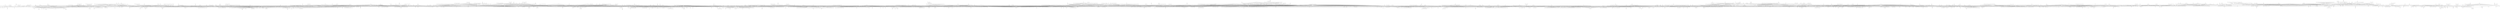 graph {



	1 [height="0.05", level="1", pos="-35859.88,-32750.23", width="0.05"];
	10 [level="5", pos="-34980.22,-34207.07"];
	100 [level="3", pos="-31543.80,-4861.12"];
	1000 [level="3", pos="8815.55,5115.77"];
	1001 [level="2", pos="8804.25,6652.03"];
	1002 [level="8", pos="6890.50,3224.05"];
	1003 [level="5", pos="5557.93,3803.66"];
	1004 [level="8", pos="6026.11,5833.15"];
	1005 [height="0.05", level="1", pos="6711.71,-12184.60", width="0.05"];
	1006 [height="0.05", level="1", pos="11718.07,-14427.62", width="0.05"];
	1007 [height="0.05", level="1", pos="12001.92,-17798.48", width="0.05"];
	1008 [level="5", pos="5130.35,-9902.00"];
	1009 [height="0.05", level="1", pos="9530.78,-19590.17", width="0.05"];
	101 [level="6", pos="-35799.83,-2113.98"];
	1010 [height="0.05", level="1", pos="12025.28,-11504.17", width="0.05"];
	1011 [level="3", pos="2865.68,-7837.46"];
	1012 [level="6", pos="6258.95,-5232.94"];
	1013 [level="3", pos="4057.61,-5134.54"];
	1014 [level="6", pos="5403.68,-5668.22"];
	1015 [level="2", pos="5153.75,-10814.04"];
	1016 [level="3", pos="2917.11,-6367.29"];
	1017 [level="6", pos="6006.11,-10717.23"];
	1018 [level="3", pos="4270.50,-6597.60"];
	1019 [level="2", pos="10161.10,-8067.71"];
	102 [level="5", pos="-35957.63,-1527.38"];
	1020 [level="4", pos="7222.75,-4939.06"];
	1021 [level="5", pos="4877.21,-9600.09"];
	1022 [level="3", pos="3420.86,-9297.09"];
	1023 [level="7", pos="9046.86,-7905.68"];
	1024 [level="3", pos="8602.57,-6397.71"];
	1025 [level="5", pos="8392.87,-5971.66"];
	1026 [level="7", pos="8494.96,-10227.52"];
	1027 [level="5", pos="3449.38,-6667.18"];
	1028 [level="5", pos="5633.82,-5337.86"];
	1029 [level="3", pos="8451.33,-11206.43"];
	103 [level="2", pos="-34577.44,2025.37"];
	1030 [level="2", pos="10016.00,-9689.67"];
	1031 [level="5", pos="4485.43,-6286.02"];
	1032 [level="7", pos="7394.18,-10761.14"];
	1033 [level="7", pos="8025.69,-5811.90"];
	1034 [level="3", pos="4407.42,-6270.45"];
	1035 [level="5", pos="9048.29,-9100.46"];
	1036 [level="5", pos="6716.67,-5447.78"];
	1037 [level="5", pos="3551.53,-8497.42"];
	1038 [level="4", pos="3899.15,-6440.29"];
	1039 [level="5", pos="5193.12,-5305.59"];
	104 [level="8", pos="-31343.26,-745.56"];
	1040 [level="7", pos="7103.89,-5566.83"];
	1041 [level="4", pos="4502.99,-9260.63"];
	1042 [level="5", pos="3559.02,-7422.33"];
	1043 [level="3", pos="3245.90,-7783.36"];
	1044 [level="5", pos="4066.35,-9064.34"];
	1045 [level="3", pos="3266.36,-8970.60"];
	1046 [level="7", pos="8983.77,-8539.19"];
	1047 [level="7", pos="5642.98,-10566.97"];
	1048 [level="4", pos="4541.74,-5830.87"];
	1049 [level="7", pos="8724.23,-6822.05"];
	105 [level="6", pos="-35531.88,339.61"];
	1050 [level="4", pos="5598.33,-5322.44"];
	1051 [level="5", pos="5658.16,-10678.45"];
	1052 [level="5", pos="6314.36,-5524.59"];
	1053 [level="4", pos="7375.27,-5908.14"];
	1054 [level="5", pos="4896.09,-9509.18"];
	1055 [level="8", pos="7851.88,-5945.88"];
	1056 [level="8", pos="6644.84,-5617.43"];
	1057 [level="2", pos="8742.07,-7388.34"];
	1058 [level="3", pos="4615.30,-9234.20"];
	1059 [level="6", pos="7436.15,-5881.54"];
	106 [level="3", pos="-35120.90,1254.05"];
	1060 [level="8", pos="8626.95,-6925.22"];
	1061 [level="2", pos="6342.50,-10793.84"];
	1062 [level="3", pos="5041.82,-10165.88"];
	1063 [level="6", pos="8768.23,-9823.93"];
	1064 [level="3", pos="3295.48,-6963.57"];
	1065 [level="8", pos="8495.63,-6128.27"];
	1066 [level="3", pos="3279.84,-7319.81"];
	1067 [level="5", pos="4709.37,-5395.49"];
	1068 [level="4", pos="2974.98,-8547.45"];
	1069 [level="6", pos="9064.32,-8501.18"];
	107 [level="6", pos="-31513.36,-5113.68"];
	1070 [level="5", pos="8846.21,-7425.95"];
	1071 [level="3", pos="3245.82,-8165.30"];
	1072 [level="8", pos="5957.06,-5436.17"];
	1073 [level="3", pos="5564.94,-12038.26"];
	1074 [level="7", pos="7037.66,-11657.24"];
	1075 [level="5", pos="5891.53,-12847.77"];
	1076 [level="7", pos="6697.85,-13037.65"];
	1077 [level="3", pos="5559.27,-11255.18"];
	1078 [level="4", pos="5694.45,-12821.17"];
	1079 [level="7", pos="7422.88,-13226.69"];
	108 [height="0.05", level="1", pos="-25731.99,4297.60", width="0.05"];
	1080 [level="8", pos="7002.09,-12374.73"];
	1081 [level="5", pos="5192.84,-12699.57"];
	1082 [level="8", pos="5457.12,-12623.41"];
	1083 [level="5", pos="-3428.72,318.97"];
	1084 [level="4", pos="-2822.85,442.21"];
	1085 [height="0.05", level="1", pos="-23638.48,21220.00", width="0.05"];
	1086 [level="5", pos="-21911.70,14109.16"];
	1087 [level="2", pos="-22276.30,19153.58"];
	1088 [level="5", pos="-20725.25,14450.49"];
	1089 [level="4", pos="-20125.75,18230.99"];
	109 [height="0.05", level="1", pos="-28476.12,15644.55", width="0.05"];
	1090 [level="5", pos="-23165.97,17715.75"];
	1091 [level="3", pos="-20846.28,14151.08"];
	1092 [level="5", pos="-19663.75,15966.60"];
	1093 [level="7", pos="-23044.21,15726.22"];
	1094 [level="4", pos="-23274.46,17512.58"];
	1095 [level="5", pos="-21039.95,18733.14"];
	1096 [level="8", pos="-19710.85,16136.69"];
	1097 [level="6", pos="-20173.40,17441.35"];
	1098 [level="6", pos="-21152.92,18899.22"];
	1099 [level="8", pos="-23275.03,16142.13"];
	11 [level="4", pos="-37518.65,-33410.55"];
	110 [height="0.05", level="1", pos="-27087.09,12227.85", width="0.05"];
	1100 [level="6", pos="-22082.44,14610.00"];
	1101 [level="2", pos="-22583.19,24045.39"];
	1102 [level="2", pos="-25551.59,24314.99"];
	1103 [level="5", pos="-21470.88,23478.17"];
	1104 [level="3", pos="-25145.90,18228.76"];
	1105 [level="7", pos="-21726.46,20487.86"];
	1106 [height="0.05", level="1", pos="-22721.61,25373.76", width="0.05"];
	1107 [level="3", pos="-23646.01,18679.46"];
	1108 [level="5", pos="-23846.95,18542.90"];
	1109 [level="2", pos="-20785.72,21982.22"];
	111 [height="0.05", level="1", pos="-31201.22,9451.44", width="0.05"];
	1110 [level="4", pos="-25077.15,18820.50"];
	1111 [level="8", pos="-25637.52,20066.39"];
	1112 [level="5", pos="-21038.46,22192.68"];
	1113 [level="8", pos="-24426.77,23070.18"];
	1114 [level="3", pos="-22039.32,19980.11"];
	1115 [level="5", pos="-25663.09,20259.67"];
	1116 [level="3", pos="-21343.03,23422.92"];
	1117 [level="8", pos="-25565.77,21902.40"];
	1118 [level="3", pos="-25882.13,21699.54"];
	1119 [level="2", pos="-13474.86,35923.01"];
	112 [height="0.05", level="1", pos="-27883.27,-6571.32", width="0.05"];
	1120 [level="6", pos="-10157.76,34589.87"];
	1121 [level="5", pos="-10186.50,36992.50"];
	1122 [level="4", pos="-11460.87,34601.31"];
	1123 [level="7", pos="-9296.17,36177.16"];
	1124 [level="7", pos="-10922.64,36893.64"];
	1125 [level="5", pos="-11733.39,36342.17"];
	1126 [level="2", pos="-16225.97,37958.25"];
	1127 [level="5", pos="-13294.86,36700.43"];
	1128 [level="2", pos="-18793.64,41048.12"];
	1129 [level="2", pos="-15723.30,35952.21"];
	113 [height="0.05", level="1", pos="-27100.25,-2222.40", width="0.05"];
	1130 [level="7", pos="-15601.75,38626.03"];
	1131 [level="8", pos="-15364.96,37751.15"];
	1132 [level="6", pos="-17558.50,37212.79"];
	1133 [level="8", pos="-16566.88,38838.28"];
	1134 [level="2", pos="-17277.08,44072.79"];
	1135 [level="2", pos="-21361.37,41000.04"];
	1136 [level="4", pos="-17562.35,40584.17"];
	1137 [level="7", pos="-19904.72,40002.75"];
	1138 [level="8", pos="-18191.11,41588.78"];
	1139 [level="3", pos="-17091.21,42839.50"];
	114 [level="2", pos="-31371.87,6234.46"];
	1140 [level="2", pos="-14746.34,46027.69"];
	1141 [level="5", pos="-18739.43,44663.45"];
	1142 [level="3", pos="-17933.85,45729.17"];
	1143 [level="8", pos="-16516.90,44078.71"];
	1144 [level="2", pos="-34123.77,13895.94"];
	1145 [level="6", pos="-36938.39,16843.68"];
	1146 [level="2", pos="-41005.17,15709.05"];
	1147 [height="0.05", level="1", pos="-29494.20,26980.18", width="0.05"];
	1148 [level="3", pos="-33855.10,16743.34"];
	1149 [level="5", pos="-34030.26,15510.92"];
	115 [height="0.05", level="1", pos="-27726.47,-341.36", width="0.05"];
	1150 [level="3", pos="-34797.03,13540.01"];
	1151 [level="5", pos="-34176.64,16722.73"];
	1152 [level="3", pos="-35699.34,17722.52"];
	1153 [level="7", pos="-37061.45,16604.83"];
	1154 [level="8", pos="-37186.08,14360.50"];
	1155 [level="3", pos="-36305.63,12937.68"];
	1156 [level="6", pos="-37304.11,14623.59"];
	1157 [level="3", pos="-33025.90,13891.80"];
	1158 [level="8", pos="-34061.04,13560.35"];
	1159 [level="5", pos="-32417.80,14715.98"];
	116 [level="5", pos="-29387.32,553.99"];
	1160 [level="6", pos="-32991.65,13743.33"];
	1161 [level="8", pos="-33137.53,15554.09"];
	1162 [level="6", pos="-4891.00,5371.11"];
	1163 [level="4", pos="-4010.07,4211.15"];
	1164 [level="3", pos="-5863.32,5021.53"];
	1165 [level="3", pos="-5150.80,3812.22"];
	1166 [level="5", pos="1724.13,-6212.42"];
	1167 [level="8", pos="1766.12,-6059.45"];
	1168 [height="0.05", level="1", pos="-6191.22,16873.74", width="0.05"];
	1169 [height="0.05", level="1", pos="-8810.78,12269.21", width="0.05"];
	117 [level="5", pos="-31430.32,2201.61"];
	1170 [height="0.05", level="1", pos="-4642.55,12755.95", width="0.05"];
	1171 [level="8", pos="-3147.22,15908.77"];
	1172 [height="0.05", level="1", pos="-8972.37,18951.89", width="0.05"];
	1173 [level="2", pos="-4940.79,19105.20"];
	1174 [level="6", pos="-7897.51,17768.80"];
	1175 [level="3", pos="-7147.87,14437.19"];
	1176 [level="7", pos="-5372.28,18679.38"];
	1177 [level="5", pos="-4308.89,18413.39"];
	1178 [level="4", pos="-4248.90,16588.12"];
	1179 [level="2", pos="-6192.23,14341.34"];
	118 [level="3", pos="-26415.80,960.76"];
	1180 [level="3", pos="-8165.39,16289.27"];
	1181 [level="7", pos="-4349.21,16771.37"];
	1182 [level="5", pos="-7020.24,15114.32"];
	1183 [level="3", pos="-8118.48,16959.15"];
	1184 [level="8", pos="-6293.19,14329.34"];
	1185 [level="6", pos="-4439.19,18050.68"];
	1186 [level="6", pos="-6949.22,18442.33"];
	1187 [level="8", pos="-5333.14,15241.86"];
	1188 [level="6", pos="-5320.63,14864.96"];
	1189 [level="6", pos="-7988.95,16046.65"];
	119 [level="7", pos="-31644.18,4153.25"];
	1190 [level="8", pos="-6561.84,18592.87"];
	1191 [level="3", pos="-7634.90,19764.16"];
	1192 [level="3", pos="-9319.87,17770.24"];
	1193 [level="6", pos="-8686.39,20590.53"];
	1194 [level="3", pos="-7157.31,19097.61"];
	1195 [level="6", pos="-8193.34,17932.03"];
	1196 [level="7", pos="-8261.51,20486.75"];
	1197 [level="5", pos="-10557.34,19494.87"];
	1198 [level="2", pos="-10215.70,17921.68"];
	1199 [level="5", pos="-9588.96,20541.18"];
	12 [height="0.05", level="1", pos="-38680.39,-20078.93", width="0.05"];
	120 [level="7", pos="-28574.08,5176.10"];
	1200 [level="8", pos="-10537.31,19102.53"];
	1201 [level="6", pos="-7127.40,20379.05"];
	1202 [level="3", pos="-51245.15,8766.31"];
	1203 [level="5", pos="-50056.80,9859.26"];
	1204 [level="3", pos="-52208.36,10098.79"];
	1205 [height="0.05", level="1", pos="-16864.76,-32684.41", width="0.05"];
	1206 [height="0.05", level="1", pos="-23608.90,-33778.44", width="0.05"];
	1207 [level="5", pos="-20158.74,-28608.35"];
	1208 [level="8", pos="-19636.24,-31042.88"];
	1209 [level="6", pos="-20873.56,-29528.50"];
	121 [level="7", pos="-27416.74,3421.17"];
	1210 [level="2", pos="-15118.38,-31927.50"];
	1211 [level="7", pos="-18228.97,-32688.20"];
	1212 [level="4", pos="-15552.04,-33690.61"];
	1213 [level="7", pos="-17607.75,-33992.71"];
	1214 [level="2", pos="-17177.07,-30646.51"];
	1215 [level="2", pos="-16428.67,-34971.20"];
	1216 [level="3", pos="-18302.36,-33644.64"];
	1217 [level="6", pos="-15334.16,-30794.48"];
	1218 [level="5", pos="-14462.98,-32463.73"];
	1219 [level="5", pos="-14100.71,-31187.28"];
	122 [level="4", pos="-27645.97,4784.24"];
	1220 [level="2", pos="-23385.22,12597.17"];
	1221 [level="4", pos="-24384.79,12030.42"];
	1222 [level="4", pos="-23306.42,11042.52"];
	1223 [level="3", pos="-22840.49,13699.69"];
	1224 [level="7", pos="-23745.67,12640.37"];
	1225 [level="5", pos="-22317.35,12431.36"];
	1226 [level="5", pos="-23026.26,14018.46"];
	1227 [level="2", pos="-2023.14,24266.58"];
	1228 [level="6", pos="-272.91,26915.55"];
	1229 [level="2", pos="-4012.03,26015.45"];
	123 [level="4", pos="-30137.96,374.14"];
	1230 [level="3", pos="4.90,25917.96"];
	1231 [level="2", pos="-4123.33,26633.62"];
	1232 [level="5", pos="-1265.07,27722.03"];
	1233 [level="2", pos="-515.68,24606.71"];
	1234 [level="4", pos="-2030.78,27333.07"];
	1235 [level="8", pos="-2616.37,25111.30"];
	1236 [level="3", pos="-2938.70,25245.43"];
	1237 [level="3", pos="-3274.45,24542.88"];
	1238 [level="3", pos="-2689.13,23357.98"];
	1239 [level="3", pos="-1837.35,23496.91"];
	124 [level="5", pos="-31205.94,5563.87"];
	1240 [level="6", pos="-1130.72,24508.60"];
	1241 [level="2", pos="-31421.25,13102.22"];
	1242 [level="2", pos="-27663.95,17725.06"];
	1243 [height="0.05", level="1", pos="-28474.33,20238.21", width="0.05"];
	1244 [level="3", pos="-30274.30,15115.61"];
	1245 [level="6", pos="-26914.40,16834.08"];
	1246 [level="3", pos="-27439.88,13808.52"];
	1247 [level="5", pos="-28312.32,13554.11"];
	1248 [level="7", pos="-26781.81,15594.08"];
	1249 [height="0.05", level="1", pos="-31352.24,16823.15", width="0.05"];
	125 [level="6", pos="-31671.51,2688.98"];
	1250 [level="7", pos="-29564.86,16763.73"];
	1251 [level="5", pos="-27528.28,14281.27"];
	1252 [level="5", pos="-26624.63,17342.96"];
	1253 [level="8", pos="-26905.60,15192.11"];
	1254 [level="3", pos="-27398.42,17943.06"];
	1255 [level="3", pos="-32812.15,12117.07"];
	1256 [level="4", pos="-31552.90,11894.84"];
	1257 [level="5", pos="-31553.56,13685.56"];
	1258 [level="3", pos="-33885.10,11612.33"];
	1259 [level="3", pos="-34822.00,11011.13"];
	126 [level="2", pos="-30001.37,6484.93"];
	1260 [level="4", pos="-34368.00,12132.34"];
	1261 [level="6", pos="-33844.71,10036.01"];
	1262 [level="6", pos="-18775.25,8473.85"];
	1263 [level="3", pos="-18281.83,8900.22"];
	1264 [height="0.05", level="1", pos="-8859.45,-31389.08", width="0.05"];
	1265 [level="3", pos="-358.20,-24636.57"];
	1266 [level="5", pos="-1938.75,-29896.76"];
	1267 [height="0.05", level="1", pos="-7733.68,-27085.67", width="0.05"];
	1268 [level="2", pos="2865.51,-27689.32"];
	1269 [level="3", pos="164.46,-27697.16"];
	127 [level="5", pos="-30162.52,972.92"];
	1270 [level="6", pos="-5998.98,-25781.07"];
	1271 [level="5", pos="-5761.11,-24226.50"];
	1272 [level="4", pos="-166.47,-28335.80"];
	1273 [level="7", pos="-1229.53,-29585.71"];
	1274 [level="2", pos="-6404.11,-24778.77"];
	1275 [level="7", pos="-191.31,-25710.38"];
	1276 [level="2", pos="-5952.19,-23065.74"];
	1277 [level="5", pos="-2808.51,-29993.84"];
	1278 [level="5", pos="-1720.95,-23396.02"];
	1279 [level="5", pos="-235.43,-25601.01"];
	128 [level="6", pos="-27452.87,2521.24"];
	1280 [level="5", pos="-4071.91,-24206.17"];
	1281 [level="3", pos="198.66,-27942.67"];
	1282 [level="7", pos="-4163.43,-28859.84"];
	1283 [level="4", pos="-1011.27,-29811.78"];
	1284 [level="3", pos="-2413.53,-23571.35"];
	1285 [level="3", pos="-1942.87,-30740.05"];
	1286 [level="4", pos="-1060.19,-23860.78"];
	1287 [level="7", pos="-1018.22,-23611.04"];
	1288 [level="2", pos="-6442.95,-23943.15"];
	1289 [level="2", pos="-2705.82,-30501.89"];
	129 [level="4", pos="-31920.56,4566.18"];
	1290 [level="8", pos="-5370.92,-26015.87"];
	1291 [level="2", pos="-221.89,-29633.32"];
	1292 [level="3", pos="-2515.07,-23865.96"];
	1293 [level="8", pos="-4769.80,-27526.15"];
	1294 [level="8", pos="-3509.83,-29629.34"];
	1295 [level="8", pos="-588.62,-24654.84"];
	1296 [level="3", pos="-6076.61,-27039.92"];
	1297 [level="3", pos="-380.63,-29232.11"];
	1298 [level="8", pos="-123.48,-26608.23"];
	1299 [level="6", pos="-3552.82,-29436.92"];
	13 [height="0.05", level="1", pos="-44191.39,-28843.43", width="0.05"];
	130 [level="3", pos="-27547.49,1001.94"];
	1300 [level="8", pos="-4007.34,-28331.41"];
	1301 [level="5", pos="-6181.86,-24967.82"];
	1302 [height="0.05", level="1", pos="3006.50,-33135.57", width="0.05"];
	1303 [level="3", pos="-11485.78,-28643.11"];
	1304 [height="0.05", level="1", pos="-5913.91,-38081.73", width="0.05"];
	1305 [height="0.05", level="1", pos="-11604.81,-38351.73", width="0.05"];
	1306 [level="2", pos="-6363.41,-30412.92"];
	1307 [level="4", pos="-11448.10,-33417.08"];
	1308 [level="3", pos="-5061.96,-33949.91"];
	1309 [level="2", pos="-12757.97,-30595.90"];
	131 [level="5", pos="-27004.89,2531.52"];
	1310 [level="7", pos="-11802.42,-29684.00"];
	1311 [level="4", pos="-11969.35,-29430.16"];
	1312 [level="2", pos="-11746.23,-28075.95"];
	1313 [level="4", pos="-6294.15,-30930.34"];
	1314 [level="2", pos="-5180.77,-29765.26"];
	1315 [level="5", pos="-9384.04,-34172.25"];
	1316 [level="3", pos="-12022.21,-31792.82"];
	1317 [level="4", pos="-8259.79,-34810.46"];
	1318 [level="7", pos="-8983.26,-28199.51"];
	1319 [level="7", pos="-11480.95,-33579.10"];
	132 [level="3", pos="-27456.99,753.08"];
	1320 [level="3", pos="-10391.97,-34323.59"];
	1321 [level="4", pos="-5880.80,-32256.83"];
	1322 [level="5", pos="-12349.69,-30537.07"];
	1323 [level="7", pos="-8439.33,-34514.41"];
	1324 [level="5", pos="-8091.12,-29019.31"];
	1325 [level="7", pos="-6420.83,-34032.65"];
	1326 [level="5", pos="-7245.44,-34358.79"];
	1327 [level="5", pos="-5803.98,-33254.27"];
	1328 [level="2", pos="-12668.18,-32939.40"];
	1329 [level="4", pos="-12320.71,-31637.92"];
	133 [height="0.05", level="1", pos="-23801.92,-4012.63", width="0.05"];
	1330 [level="8", pos="-8862.80,-28470.76"];
	1331 [level="4", pos="-7342.30,-29000.04"];
	1332 [level="6", pos="-9795.38,-28436.78"];
	1333 [level="8", pos="-9782.98,-28988.52"];
	1334 [level="4", pos="-6025.59,-34261.94"];
	1335 [level="8", pos="-6322.35,-31463.92"];
	1336 [level="6", pos="-10776.52,-34076.60"];
	1337 [level="8", pos="-7454.99,-29418.27"];
	1338 [height="0.05", level="1", pos="4726.13,-44830.81", width="0.05"];
	1339 [level="6", pos="4931.54,-31056.87"];
	134 [height="0.05", level="1", pos="-23554.68,11091.09", width="0.05"];
	1340 [level="3", pos="5552.50,-36209.90"];
	1341 [level="5", pos="6307.35,-32216.71"];
	1342 [level="2", pos="-1460.36,-32933.17"];
	1343 [level="3", pos="-1082.88,-35078.26"];
	1344 [level="5", pos="1524.64,-35460.11"];
	1345 [level="7", pos="2222.40,-36197.02"];
	1346 [level="7", pos="5616.21,-31575.31"];
	1347 [level="2", pos="6139.50,-35055.03"];
	1348 [level="7", pos="1167.77,-34868.09"];
	1349 [level="7", pos="5776.29,-33809.31"];
	135 [height="0.05", level="1", pos="-25883.53,6366.69", width="0.05"];
	1350 [level="7", pos="-516.66,-33767.48"];
	1351 [level="4", pos="2896.19,-36753.16"];
	1352 [level="5", pos="-737.34,-33914.74"];
	1353 [level="7", pos="3130.48,-30750.90"];
	1354 [level="7", pos="82.87,-30956.67"];
	1355 [level="2", pos="3058.37,-38121.14"];
	1356 [level="4", pos="518.73,-30254.29"];
	1357 [level="4", pos="6479.88,-32260.81"];
	1358 [level="3", pos="3945.71,-30948.67"];
	1359 [level="8", pos="3010.36,-30360.40"];
	136 [level="6", pos="-24347.24,4007.67"];
	1360 [level="8", pos="5773.91,-31590.62"];
	1361 [level="4", pos="-234.80,-31559.34"];
	1362 [level="8", pos="808.67,-35018.69"];
	1363 [level="5", pos="5031.62,-35333.00"];
	1364 [level="8", pos="4536.03,-31285.88"];
	1365 [level="8", pos="612.94,-32148.19"];
	1366 [level="6", pos="21.30,-30811.39"];
	1367 [level="6", pos="2205.64,-35836.36"];
	1368 [level="3", pos="349.25,-30185.46"];
	1369 [level="3", pos="2141.07,-29893.48"];
	137 [level="7", pos="-24825.15,5802.17"];
	1370 [level="4", pos="-676.17,-34732.23"];
	1371 [level="6", pos="6295.27,-33100.63"];
	1372 [level="5", pos="1989.15,-29706.67"];
	1373 [level="6", pos="1211.62,-29986.01"];
	1374 [level="8", pos="4074.88,-35555.48"];
	1375 [level="4", pos="4607.71,-36244.00"];
	1376 [level="8", pos="6454.22,-33005.28"];
	1377 [level="8", pos="1340.56,-30046.57"];
	1378 [level="8", pos="5288.42,-33821.18"];
	1379 [level="6", pos="6621.59,-43618.49"];
	138 [level="4", pos="-25830.99,2618.18"];
	1380 [level="6", pos="7138.64,-45336.43"];
	1381 [level="6", pos="3742.88,-43190.07"];
	1382 [level="6", pos="2158.24,-44167.59"];
	1383 [level="3", pos="4022.43,-47677.06"];
	1384 [level="5", pos="4522.29,-47121.52"];
	1385 [level="5", pos="2828.38,-47107.63"];
	1386 [height="0.05", level="1", pos="1830.08,-48989.97", width="0.05"];
	1387 [level="3", pos="5959.74,-42138.22"];
	1388 [level="7", pos="6243.76,-46447.58"];
	1389 [level="2", pos="7897.56,-45177.24"];
	139 [level="3", pos="-24793.71,2436.86"];
	1390 [level="5", pos="6898.88,-43966.83"];
	1391 [level="5", pos="2380.72,-45484.67"];
	1392 [level="5", pos="5466.54,-42679.37"];
	1393 [level="4", pos="2395.40,-45926.60"];
	1394 [level="3", pos="1953.29,-43933.58"];
	1395 [level="5", pos="3077.07,-43116.11"];
	1396 [level="8", pos="5929.71,-46615.40"];
	1397 [height="0.05", level="1", pos="16085.82,-19885.91", width="0.05"];
	1398 [level="3", pos="12977.93,-14393.70"];
	1399 [level="3", pos="11410.87,-15865.89"];
	14 [level="4", pos="-41850.89,-26492.19"];
	140 [level="5", pos="-26529.72,5702.34"];
	1400 [level="8", pos="11795.42,-13731.93"];
	1401 [level="3", pos="15227.52,-23393.78"];
	1402 [height="0.05", level="1", pos="22344.40,-24531.89", width="0.05"];
	1403 [height="0.05", level="1", pos="17829.59,-26137.96", width="0.05"];
	1404 [level="6", pos="19201.30,-19454.43"];
	1405 [level="3", pos="15263.27,-23580.62"];
	1406 [level="3", pos="19014.59,-17700.25"];
	1407 [level="5", pos="14295.23,-16454.35"];
	1408 [level="5", pos="17681.49,-17551.25"];
	1409 [level="6", pos="18462.44,-17967.16"];
	141 [level="7", pos="-27201.67,4336.13"];
	1410 [level="6", pos="12848.65,-18665.54"];
	1411 [level="5", pos="13453.23,-17476.24"];
	1412 [level="6", pos="17400.70,-22440.87"];
	1413 [level="3", pos="15091.20,-16634.15"];
	1414 [level="3", pos="14335.50,-16708.80"];
	1415 [level="5", pos="13807.71,-22068.85"];
	1416 [level="4", pos="13435.38,-17539.38"];
	1417 [height="0.05", level="1", pos="26627.58,-25144.46", width="0.05"];
	1418 [level="5", pos="13680.25,-21337.09"];
	1419 [level="7", pos="16425.74,-17227.24"];
	142 [level="8", pos="-24327.17,4793.03"];
	1420 [level="7", pos="13182.13,-18135.61"];
	1421 [level="7", pos="13019.22,-19863.44"];
	1422 [level="5", pos="14660.30,-23150.95"];
	1423 [level="7", pos="13555.59,-20692.44"];
	1424 [level="3", pos="19085.70,-18491.67"];
	1425 [level="7", pos="13784.05,-22175.56"];
	1426 [level="7", pos="17858.55,-22064.62"];
	1427 [level="3", pos="16360.71,-16718.35"];
	1428 [level="5", pos="12795.64,-19214.90"];
	1429 [level="3", pos="14312.96,-23668.28"];
	143 [level="8", pos="-26732.34,5351.15"];
	1430 [level="7", pos="18699.73,-20370.13"];
	1431 [level="7", pos="17573.12,-17840.95"];
	1432 [level="3", pos="17209.86,-17088.19"];
	1433 [level="8", pos="13502.62,-20424.03"];
	1434 [level="8", pos="13772.61,-21354.16"];
	1435 [level="3", pos="14814.87,-16104.57"];
	1436 [level="4", pos="14054.18,-22874.00"];
	1437 [level="4", pos="13183.08,-18065.31"];
	1438 [level="8", pos="19090.54,-20304.40"];
	1439 [level="5", pos="15963.07,-23314.33"];
	144 [level="8", pos="-24251.81,3620.57"];
	1440 [level="8", pos="17882.20,-21992.02"];
	1441 [level="8", pos="18813.97,-18753.42"];
	1442 [level="8", pos="16041.96,-23187.34"];
	1443 [level="8", pos="13016.11,-19332.00"];
	1444 [level="8", pos="17333.05,-22444.71"];
	1445 [level="3", pos="16740.04,-23308.92"];
	1446 [level="6", pos="13108.76,-19922.71"];
	1447 [level="5", pos="15617.13,-17059.12"];
	1448 [level="5", pos="19362.88,-19526.99"];
	1449 [level="8", pos="14171.79,-22557.41"];
	145 [level="5", pos="-26779.15,3257.84"];
	1450 [level="8", pos="12912.16,-18628.20"];
	1451 [level="3", pos="-7071.84,7549.47"];
	1452 [level="2", pos="-7768.99,7367.68"];
	1453 [level="3", pos="-5098.53,6307.02"];
	1454 [level="7", pos="-6292.47,5259.93"];
	1455 [level="3", pos="-6887.10,7558.80"];
	1456 [level="5", pos="-5861.19,7283.64"];
	1457 [level="7", pos="-5602.06,5407.80"];
	1458 [level="5", pos="-7036.45,6371.42"];
	1459 [level="8", pos="-6766.51,5699.29"];
	146 [height="0.05", level="1", pos="-22406.05,7871.50", width="0.05"];
	1460 [height="0.05", level="1", pos="37304.97,-7375.25", width="0.05"];
	1461 [height="0.05", level="1", pos="27592.48,-8192.43", width="0.05"];
	1462 [height="0.05", level="1", pos="30654.53,-13037.27", width="0.05"];
	1463 [level="3", pos="15998.79,-4930.76"];
	1464 [height="0.05", level="1", pos="27089.77,-4137.82", width="0.05"];
	1465 [level="5", pos="19872.87,-3899.47"];
	1466 [level="6", pos="18908.59,-6550.06"];
	1467 [level="7", pos="18047.46,-3029.62"];
	1468 [level="7", pos="16993.49,-5973.74"];
	1469 [level="5", pos="16779.98,-5944.44"];
	147 [height="0.05", level="1", pos="-24022.40,-10148.86", width="0.05"];
	1470 [level="5", pos="17417.35,-3085.02"];
	1471 [level="5", pos="19455.29,-6790.14"];
	1472 [level="5", pos="16044.32,-2712.06"];
	1473 [level="4", pos="17740.56,-6528.82"];
	1474 [level="2", pos="16554.80,-3014.84"];
	1475 [level="2", pos="15225.15,-2986.44"];
	1476 [level="2", pos="20738.08,-6922.46"];
	1477 [level="8", pos="18586.31,-3552.55"];
	1478 [level="4", pos="15385.38,-2999.27"];
	1479 [level="3", pos="15462.80,-3783.79"];
	148 [level="5", pos="-23323.72,-5970.18"];
	1480 [level="5", pos="19477.58,-3903.90"];
	1481 [height="0.05", level="1", pos="45585.36,-12961.34", width="0.05"];
	1482 [height="0.05", level="1", pos="40544.32,-14407.78", width="0.05"];
	1483 [level="8", pos="37294.61,-6318.91"];
	1484 [height="0.05", level="1", pos="50753.22,-16262.10", width="0.05"];
	1485 [height="0.05", level="1", pos="44255.05,-21355.42", width="0.05"];
	1486 [level="2", pos="48288.09,-11461.89"];
	1487 [level="7", pos="46310.69,-14078.99"];
	1488 [level="4", pos="44694.55,-11020.09"];
	1489 [level="4", pos="43789.53,-12509.45"];
	149 [level="2", pos="-24518.56,932.02"];
	1490 [level="8", pos="46214.52,-11048.60"];
	1491 [level="2", pos="44546.79,-14680.16"];
	1492 [level="3", pos="44177.69,-13777.82"];
	1493 [level="6", pos="45562.12,-10933.23"];
	1494 [level="8", pos="47358.72,-12611.04"];
	1495 [level="6", pos="49641.97,-13868.76"];
	1496 [level="5", pos="51928.75,-18838.15"];
	1497 [level="3", pos="53033.14,-18472.07"];
	1498 [level="6", pos="52985.53,-16217.18"];
	1499 [level="3", pos="53216.62,-17666.66"];
	15 [level="7", pos="-38301.66,-25475.19"];
	150 [level="3", pos="-22270.59,-5341.43"];
	1500 [level="4", pos="52354.07,-13955.75"];
	1501 [level="5", pos="48309.40,-17477.92"];
	1502 [level="7", pos="51148.93,-13617.02"];
	1503 [level="4", pos="48191.77,-15052.24"];
	1504 [level="7", pos="47920.04,-16382.03"];
	1505 [level="4", pos="49697.54,-18281.13"];
	1506 [level="5", pos="49558.98,-14091.01"];
	1507 [level="7", pos="50517.56,-18270.35"];
	1508 [level="3", pos="52967.74,-15073.03"];
	1509 [level="4", pos="53484.26,-17648.80"];
	151 [level="5", pos="-22592.75,-2104.50"];
	1510 [level="8", pos="50958.49,-13616.28"];
	1511 [level="4", pos="52174.21,-18979.71"];
	1512 [level="8", pos="52170.76,-14637.71"];
	1513 [level="8", pos="50692.57,-18454.05"];
	1514 [level="8", pos="48910.47,-17410.33"];
	1515 [level="8", pos="47977.60,-16234.16"];
	1516 [level="8", pos="53004.67,-16364.96"];
	1517 [height="0.05", level="1", pos="20064.80,5797.67", width="0.05"];
	1518 [height="0.05", level="1", pos="19380.74,9837.01", width="0.05"];
	1519 [height="0.05", level="1", pos="22004.95,211.81", width="0.05"];
	152 [level="6", pos="-25936.42,-5254.37"];
	1520 [level="3", pos="13581.32,-990.86"];
	1521 [level="3", pos="11649.98,3281.25"];
	1522 [height="0.05", level="1", pos="17062.31,6120.27", width="0.05"];
	1523 [level="2", pos="15213.07,-690.13"];
	1524 [height="0.05", level="1", pos="17199.33,-816.30", width="0.05"];
	1525 [level="5", pos="17017.55,2887.48"];
	1526 [level="7", pos="17030.46,3363.91"];
	1527 [level="7", pos="11854.60,1584.76"];
	1528 [level="7", pos="15549.01,6123.07"];
	1529 [level="5", pos="12249.35,4907.40"];
	153 [level="5", pos="-21279.44,-4331.47"];
	1530 [level="4", pos="14056.71,6421.39"];
	1531 [level="2", pos="16174.93,5898.34"];
	1532 [level="4", pos="14235.15,-935.47"];
	1533 [level="7", pos="16704.55,1523.72"];
	1534 [level="3", pos="11723.66,3776.32"];
	1535 [level="4", pos="11798.22,3809.99"];
	1536 [level="7", pos="14743.24,6130.31"];
	1537 [level="7", pos="16686.50,4787.80"];
	1538 [level="7", pos="13409.92,5776.92"];
	1539 [level="5", pos="17016.81,4455.11"];
	154 [height="0.05", level="1", pos="-23632.66,290.04", width="0.05"];
	1540 [level="7", pos="12991.48,-131.31"];
	1541 [level="7", pos="11735.13,2837.43"];
	1542 [level="4", pos="13366.66,5691.90"];
	1543 [level="5", pos="15522.97,6316.29"];
	1544 [level="7", pos="14862.67,98.01"];
	1545 [level="5", pos="12774.70,5329.61"];
	1546 [level="4", pos="12891.83,-158.48"];
	1547 [level="3", pos="12056.57,953.70"];
	1548 [level="7", pos="11547.00,2259.26"];
	1549 [level="5", pos="14007.13,6080.30"];
	155 [level="5", pos="-25756.65,-3744.98"];
	1550 [level="3", pos="11445.34,2769.69"];
	1551 [level="7", pos="17001.27,2402.63"];
	1552 [level="8", pos="12332.66,4914.49"];
	1553 [level="4", pos="14835.03,6268.07"];
	1554 [level="4", pos="12246.49,332.67"];
	1555 [level="5", pos="11925.51,4364.70"];
	1556 [level="8", pos="16770.10,1540.31"];
	1557 [level="8", pos="17044.06,2345.36"];
	1558 [level="3", pos="11333.26,2286.05"];
	1559 [level="8", pos="12020.26,1002.83"];
	156 [level="5", pos="-25054.75,-1981.80"];
	1560 [level="3", pos="12746.81,5511.62"];
	1561 [level="2", pos="15672.52,287.80"];
	1562 [level="6", pos="16705.67,4878.93"];
	1563 [level="8", pos="16948.65,3834.51"];
	1564 [level="5", pos="13593.73,-492.17"];
	1565 [level="8", pos="16159.39,946.49"];
	1566 [level="6", pos="17132.38,2946.90"];
	1567 [level="3", pos="12410.53,338.48"];
	1568 [level="4", pos="14333.40,-779.67"];
	1569 [level="8", pos="11945.73,4422.42"];
	157 [level="7", pos="-25969.17,-5421.93"];
	1570 [level="6", pos="16471.55,1185.07"];
	1571 [level="2", pos="19003.83,6780.02"];
	1572 [height="0.05", level="1", pos="21772.39,4616.24", width="0.05"];
	1573 [level="2", pos="21495.42,7505.94"];
	1574 [level="2", pos="19627.04,4308.88"];
	1575 [level="3", pos="18967.92,4486.48"];
	1576 [level="3", pos="19851.28,7285.05"];
	1577 [level="5", pos="18899.48,7434.49"];
	1578 [level="5", pos="19397.75,6557.26"];
	1579 [level="5", pos="18342.80,6050.99"];
	158 [level="7", pos="-21834.93,-3060.98"];
	1580 [level="8", pos="17998.07,6578.73"];
	1581 [level="4", pos="19282.14,7736.31"];
	1582 [height="0.05", level="1", pos="-10991.53,-20186.91", width="0.05"];
	1583 [level="2", pos="-12034.17,-21779.85"];
	1584 [level="2", pos="-12085.07,-24154.15"];
	1585 [level="6", pos="-10436.12,-22687.01"];
	1586 [level="5", pos="-12520.72,-22378.11"];
	1587 [level="5", pos="-10089.65,-21546.10"];
	1588 [level="8", pos="-10911.07,-23102.98"];
	1589 [level="6", pos="-10440.64,-21205.17"];
	159 [level="7", pos="-25507.68,-3045.79"];
	1590 [level="8", pos="-12061.68,-21517.07"];
	1591 [height="0.05", level="1", pos="22787.29,14891.47", width="0.05"];
	1592 [level="2", pos="10133.58,4496.06"];
	1593 [level="6", pos="9190.66,5223.26"];
	1594 [height="0.05", level="1", pos="28505.30,21865.46", width="0.05"];
	1595 [level="6", pos="23050.03,12218.10"];
	1596 [level="3", pos="23695.84,18020.52"];
	1597 [level="5", pos="21200.55,12690.94"];
	1598 [height="0.05", level="1", pos="25919.55,18207.07", width="0.05"];
	1599 [level="5", pos="21737.96,17055.16"];
	16 [level="4", pos="-37705.22,-25069.89"];
	160 [level="5", pos="-25432.39,-6370.84"];
	1600 [level="5", pos="19438.50,14558.05"];
	1601 [level="5", pos="21939.66,11971.69"];
	1602 [level="5", pos="25682.27,16412.00"];
	1603 [level="7", pos="22008.14,11816.06"];
	1604 [height="0.05", level="1", pos="25882.01,19746.99", width="0.05"];
	1605 [level="3", pos="19835.00,13596.16"];
	1606 [level="7", pos="25076.54,14006.94"];
	1607 [level="2", pos="24110.09,18704.42"];
	1608 [level="7", pos="26040.62,15366.21"];
	1609 [level="7", pos="20809.65,15521.86"];
	161 [level="3", pos="-21678.28,-5469.02"];
	1610 [level="7", pos="22664.81,17737.89"];
	1611 [level="7", pos="24288.09,13049.74"];
	1612 [level="7", pos="19440.85,14468.01"];
	1613 [level="4", pos="22910.02,11714.90"];
	1614 [level="3", pos="26028.23,15236.38"];
	1615 [level="8", pos="21625.34,16506.68"];
	1616 [level="8", pos="19789.76,13683.18"];
	1617 [level="3", pos="21168.58,12438.48"];
	1618 [level="8", pos="23983.18,12884.59"];
	1619 [level="6", pos="22563.07,17682.89"];
	162 [level="8", pos="-25963.16,-4007.39"];
	1620 [level="2", pos="25709.89,16575.55"];
	1621 [level="5", pos="25471.61,14084.69"];
	1622 [level="3", pos="19747.09,15526.08"];
	1623 [height="0.05", level="1", pos="32035.73,25914.25", width="0.05"];
	1624 [height="0.05", level="1", pos="26967.68,30308.76", width="0.05"];
	1625 [level="3", pos="28165.77,19317.38"];
	1626 [level="3", pos="28354.60,19983.49"];
	1627 [level="5", pos="30053.63,21750.05"];
	1628 [level="3", pos="27414.88,23551.92"];
	1629 [level="2", pos="31252.37,22099.71"];
	163 [level="6", pos="-22389.58,-3082.22"];
	1630 [level="8", pos="28480.38,23507.05"];
	1631 [level="6", pos="29469.32,20228.58"];
	1632 [level="6", pos="26705.27,21572.79"];
	1633 [level="4", pos="29928.82,20838.58"];
	1634 [level="3", pos="27173.38,19893.90"];
	1635 [level="4", pos="26590.48,22206.63"];
	1636 [level="6", pos="31297.49,27650.69"];
	1637 [height="0.05", level="1", pos="31113.99,31289.63", width="0.05"];
	1638 [height="0.05", level="1", pos="40662.90,23827.43", width="0.05"];
	1639 [height="0.05", level="1", pos="35163.13,21775.72", width="0.05"];
	164 [level="8", pos="-25015.63,-2246.56"];
	1640 [level="3", pos="29807.73,26727.12"];
	1641 [level="2", pos="29950.21,25985.38"];
	1642 [level="5", pos="32324.62,24284.56"];
	1643 [level="3", pos="30409.27,25014.56"];
	1644 [level="4", pos="33803.93,26894.65"];
	1645 [level="5", pos="5383.25,-3878.73"];
	1646 [level="8", pos="5999.65,-4491.95"];
	1647 [level="8", pos="5848.45,-4407.63"];
	1648 [level="4", pos="4660.79,-3602.88"];
	1649 [level="6", pos="2439.52,-26689.15"];
	165 [level="4", pos="-21285.85,-4168.62"];
	1650 [level="5", pos="2196.86,-25121.93"];
	1651 [level="3", pos="801.30,-26036.37"];
	1652 [level="8", pos="2933.71,-25705.62"];
	1653 [level="2", pos="1871.56,-27086.88"];
	1654 [level="5", pos="936.16,-26435.42"];
	1655 [level="8", pos="1281.56,-25566.15"];
	1656 [height="0.05", level="1", pos="21087.95,36456.11", width="0.05"];
	1657 [level="5", pos="26264.07,28778.16"];
	1658 [level="7", pos="28300.09,28767.78"];
	1659 [height="0.05", level="1", pos="25493.41,34867.78", width="0.05"];
	166 [level="3", pos="-25420.74,-6564.17"];
	1660 [level="4", pos="28872.42,30229.20"];
	1661 [level="3", pos="24493.64,32063.58"];
	1662 [level="3", pos="26538.71,32780.59"];
	1663 [level="7", pos="28002.95,31835.04"];
	1664 [level="8", pos="25254.83,30111.91"];
	1665 [level="8", pos="28073.44,31536.25"];
	1666 [level="4", pos="25485.51,29302.62"];
	1667 [level="3", pos="28070.95,28434.61"];
	1668 [level="8", pos="28875.78,30013.89"];
	1669 [level="5", pos="21863.35,34487.29"];
	167 [level="5", pos="-24273.80,-6573.92"];
	1670 [level="6", pos="21675.52,38228.57"];
	1671 [level="4", pos="22899.40,35316.07"];
	1672 [level="3", pos="20731.21,34494.57"];
	1673 [level="2", pos="19497.53,35740.78"];
	1674 [height="0.05", level="1", pos="19248.86,39564.93", width="0.05"];
	1675 [level="5", pos="19953.86,35193.79"];
	1676 [level="7", pos="22838.23,37069.93"];
	1677 [level="3", pos="20183.65,38618.20"];
	1678 [level="8", pos="22926.12,36810.74"];
	1679 [level="5", pos="19464.27,36792.47"];
	168 [height="0.05", level="1", pos="-19700.19,11667.03", width="0.05"];
	1680 [level="5", pos="21515.53,38612.02"];
	1681 [level="5", pos="21851.54,33779.60"];
	1682 [height="0.05", level="1", pos="13699.03,-30329.77", width="0.05"];
	1683 [height="0.05", level="1", pos="11447.84,-28711.21", width="0.05"];
	1684 [level="5", pos="11144.63,-18405.32"];
	1685 [level="5", pos="12502.58,-18387.60"];
	1686 [level="4", pos="12037.24,-16573.89"];
	1687 [level="2", pos="10526.58,-16982.08"];
	1688 [level="8", pos="12454.56,-17337.09"];
	1689 [level="2", pos="14396.56,-32869.79"];
	169 [level="5", pos="-24129.44,6336.60"];
	1690 [height="0.05", level="1", pos="17105.05,-34025.70", width="0.05"];
	1691 [level="2", pos="15688.15,-29982.28"];
	1692 [level="3", pos="14411.74,-28716.67"];
	1693 [level="4", pos="12695.08,-30467.77"];
	1694 [level="2", pos="11785.10,-32744.69"];
	1695 [level="6", pos="13731.34,-33702.29"];
	1696 [level="8", pos="14668.49,-33235.43"];
	1697 [level="5", pos="10939.09,-33377.59"];
	1698 [level="5", pos="10719.86,-33203.91"];
	1699 [level="5", pos="11999.07,-31411.80"];
	17 [level="4", pos="-40847.56,-26837.30"];
	170 [level="5", pos="-23383.84,5681.71"];
	1700 [level="7", pos="13404.74,-33413.62"];
	1701 [level="8", pos="11968.68,-34098.95"];
	1702 [level="6", pos="12431.73,-31399.28"];
	1703 [level="8", pos="11477.66,-31858.55"];
	1704 [level="8", pos="13406.26,-32300.97"];
	1705 [level="6", pos="12251.84,-34233.82"];
	1706 [height="0.05", level="1", pos="12803.83,20883.82", width="0.05"];
	1707 [height="0.05", level="1", pos="15697.82,24549.20", width="0.05"];
	1708 [height="0.05", level="1", pos="11929.73,24443.17", width="0.05"];
	1709 [level="7", pos="10010.11,23204.86"];
	171 [level="7", pos="-20730.26,7625.70"];
	1710 [level="2", pos="8545.38,22263.28"];
	1711 [level="7", pos="9888.69,21147.47"];
	1712 [level="5", pos="9375.56,20998.48"];
	1713 [level="8", pos="11204.42,21312.00"];
	1714 [height="0.05", level="1", pos="15945.12,19834.49", width="0.05"];
	1715 [level="6", pos="13850.82,21904.43"];
	1716 [level="3", pos="12403.74,20159.40"];
	1717 [level="8", pos="13289.55,20379.32"];
	1718 [level="8", pos="11789.82,21105.49"];
	1719 [level="8", pos="12640.49,22295.13"];
	172 [level="5", pos="-21559.11,11080.55"];
	1720 [level="5", pos="17258.35,21809.23"];
	1721 [level="6", pos="14271.25,18368.37"];
	1722 [level="5", pos="16448.35,17736.74"];
	1723 [level="6", pos="14344.93,21367.48"];
	1724 [level="4", pos="18190.51,19402.47"];
	1725 [level="3", pos="15253.67,17624.07"];
	1726 [level="4", pos="13821.80,19081.15"];
	1727 [level="7", pos="17999.36,21068.74"];
	1728 [level="7", pos="15396.14,21944.45"];
	1729 [level="5", pos="15602.18,21752.41"];
	173 [level="7", pos="-23178.94,9445.15"];
	1730 [level="7", pos="17516.60,18515.85"];
	1731 [level="8", pos="16855.62,21538.85"];
	1732 [level="8", pos="14432.86,21468.32"];
	1733 [level="8", pos="17364.37,18380.95"];
	1734 [level="8", pos="15459.45,18026.11"];
	1735 [level="5", pos="17826.26,19617.85"];
	1736 [level="6", pos="13742.27,19257.08"];
	1737 [level="6", pos="16566.89,17735.89"];
	1738 [level="8", pos="14618.27,17564.97"];
	1739 [level="3", pos="13586.61,20359.57"];
	174 [level="2", pos="-22276.11,3059.82"];
	1740 [level="8", pos="17888.66,20810.47"];
	1741 [height="0.05", level="1", pos="15740.94,-10723.73", width="0.05"];
	1742 [level="2", pos="16010.56,-7950.40"];
	1743 [level="2", pos="16778.30,-9516.47"];
	1744 [level="5", pos="10959.81,-6928.66"];
	1745 [level="7", pos="15334.89,-7366.10"];
	1746 [level="3", pos="12018.98,-4496.44"];
	1747 [level="5", pos="13776.54,-8386.96"];
	1748 [level="7", pos="11762.69,-7930.21"];
	1749 [level="7", pos="14770.30,-5635.15"];
	175 [level="7", pos="-20832.27,9222.30"];
	1750 [level="5", pos="15432.56,-6628.77"];
	1751 [level="2", pos="13315.91,-8799.42"];
	1752 [level="8", pos="14700.24,-6267.67"];
	1753 [level="8", pos="12177.51,-7817.62"];
	1754 [level="8", pos="11086.89,-6730.55"];
	1755 [level="5", pos="11501.87,-4990.00"];
	1756 [level="3", pos="10770.12,-5525.04"];
	1757 [level="6", pos="13985.79,-4765.46"];
	1758 [level="8", pos="12845.49,-5008.48"];
	1759 [level="8", pos="13669.96,-4967.33"];
	176 [level="3", pos="-23702.78,8971.61"];
	1760 [height="0.05", level="1", pos="20978.65,-12835.56", width="0.05"];
	1761 [level="3", pos="14590.29,-10094.22"];
	1762 [level="7", pos="14841.64,-10861.74"];
	1763 [level="3", pos="16570.61,-10114.74"];
	1764 [height="0.05", level="1", pos="24550.36,-20255.10", width="0.05"];
	1765 [level="2", pos="17848.26,-12263.22"];
	1766 [height="0.05", level="1", pos="21183.96,-17718.54", width="0.05"];
	1767 [height="0.05", level="1", pos="17154.45,-14740.83", width="0.05"];
	1768 [level="5", pos="22131.47,-12851.82"];
	1769 [level="3", pos="19908.61,-11150.16"];
	177 [level="3", pos="-21534.78,10789.95"];
	1770 [level="3", pos="19156.51,-13050.67"];
	1771 [level="2", pos="24882.03,-18652.80"];
	1772 [height="0.05", level="1", pos="26897.53,-18708.95", width="0.05"];
	1773 [level="2", pos="26907.94,-22451.29"];
	1774 [level="6", pos="23571.98,-21272.17"];
	1775 [level="2", pos="26552.81,-19985.27"];
	1776 [level="5", pos="25198.77,-21377.07"];
	1777 [level="2", pos="23035.96,-20528.39"];
	1778 [level="2", pos="24753.65,-17682.01"];
	1779 [height="0.05", level="1", pos="4857.86,2834.59", width="0.05"];
	178 [level="7", pos="-24283.12,7369.86"];
	1780 [level="2", pos="4045.88,2202.33"];
	1781 [level="3", pos="3194.89,3101.80"];
	1782 [level="3", pos="887.13,580.58"];
	1783 [level="3", pos="3455.24,2676.98"];
	1784 [level="7", pos="3211.32,1218.61"];
	1785 [level="3", pos="3440.24,2299.82"];
	1786 [level="3", pos="5076.80,2620.65"];
	1787 [level="2", pos="2513.19,3031.37"];
	1788 [level="5", pos="3240.70,2593.78"];
	1789 [level="4", pos="3265.49,1540.52"];
	179 [level="5", pos="-20142.42,8670.40"];
	1790 [level="6", pos="2920.65,2773.59"];
	1791 [level="2", pos="4676.85,6169.10"];
	1792 [level="4", pos="4377.64,3441.21"];
	1793 [level="3", pos="4576.97,4365.76"];
	1794 [level="2", pos="7122.82,8329.51"];
	1795 [level="6", pos="5484.14,5859.55"];
	1796 [level="2", pos="6041.38,6838.69"];
	1797 [level="7", pos="4250.01,4753.33"];
	1798 [level="4", pos="5814.43,7335.82"];
	1799 [level="4", pos="5372.97,5077.55"];
	18 [level="7", pos="-41266.42,-23920.85"];
	180 [level="4", pos="-20262.86,8477.97"];
	1800 [level="8", pos="4244.33,4952.75"];
	1801 [level="6", pos="7741.81,8554.70"];
	1802 [level="2", pos="9426.25,8251.78"];
	1803 [level="8", pos="6970.50,8484.58"];
	1804 [level="6", pos="7251.03,7755.95"];
	1805 [level="8", pos="6414.76,8338.46"];
	1806 [level="4", pos="13939.10,12053.48"];
	1807 [height="0.05", level="1", pos="16673.27,13122.06", width="0.05"];
	1808 [height="0.05", level="1", pos="10642.55,18645.75", width="0.05"];
	1809 [height="0.05", level="1", pos="19465.70,17809.56", width="0.05"];
	181 [level="7", pos="-23408.32,5844.59"];
	1810 [level="3", pos="10043.61,12754.68"];
	1811 [level="6", pos="11653.99,11653.33"];
	1812 [level="3", pos="12547.68,11030.05"];
	1813 [height="0.05", level="1", pos="13803.31,16293.21", width="0.05"];
	1814 [level="4", pos="11009.28,15382.83"];
	1815 [level="3", pos="11039.71,11733.75"];
	1816 [level="7", pos="12666.82,11443.25"];
	1817 [level="3", pos="10068.07,12084.60"];
	1818 [level="5", pos="10524.48,13662.18"];
	1819 [level="8", pos="13354.17,11950.36"];
	182 [level="5", pos="-22517.62,10587.93"];
	1820 [height="0.05", level="1", pos="14773.35,15838.50", width="0.05"];
	1821 [level="3", pos="10022.93,13424.39"];
	1822 [level="8", pos="14194.70,13590.73"];
	1823 [level="8", pos="10593.35,13989.18"];
	1824 [level="6", pos="12539.86,15769.76"];
	1825 [level="4", pos="12427.64,15805.20"];
	1826 [level="3", pos="14310.74,12855.01"];
	1827 [level="6", pos="11368.69,14273.64"];
	1828 [level="5", pos="13863.53,11410.95"];
	1829 [level="5", pos="28560.82,-6872.73"];
	183 [level="5", pos="-22096.07,5242.90"];
	1830 [level="3", pos="26655.32,-6826.79"];
	1831 [level="2", pos="30652.82,-7610.85"];
	1832 [level="3", pos="25865.51,-6583.89"];
	1833 [height="0.05", level="1", pos="32242.86,-8603.79", width="0.05"];
	1834 [level="4", pos="29361.81,-9212.64"];
	1835 [level="7", pos="27960.26,-9752.04"];
	1836 [level="3", pos="29780.15,-7453.12"];
	1837 [level="7", pos="26621.02,-9511.04"];
	1838 [level="7", pos="26379.62,-9486.49"];
	1839 [level="3", pos="25258.52,-8258.26"];
	184 [level="5", pos="-21245.26,6452.55"];
	1840 [level="3", pos="29841.95,-9143.83"];
	1841 [level="6", pos="27942.99,-6568.65"];
	1842 [level="5", pos="28253.73,-9978.11"];
	1843 [level="5", pos="25551.47,-8483.51"];
	1844 [level="5", pos="-9342.94,-3363.94"];
	1845 [level="2", pos="-11032.12,-1932.93"];
	1846 [level="4", pos="-9709.09,-2587.24"];
	1847 [level="6", pos="-10129.76,-4100.54"];
	1848 [level="5", pos="-10243.13,-2419.29"];
	1849 [height="0.05", level="1", pos="8635.92,-35033.78", width="0.05"];
	185 [level="2", pos="-20986.92,10293.47"];
	1850 [level="5", pos="10438.91,-28672.73"];
	1851 [level="6", pos="12203.29,-28436.97"];
	1852 [level="5", pos="12193.10,-27460.61"];
	1853 [level="7", pos="12246.43,-29319.28"];
	1854 [level="5", pos="10977.09,-30228.55"];
	1855 [level="6", pos="12068.01,-29749.17"];
	1856 [height="0.05", level="1", pos="12539.93,-38955.02", width="0.05"];
	1857 [level="2", pos="11467.68,-35261.03"];
	1858 [level="2", pos="9312.23,-37711.64"];
	1859 [level="5", pos="8109.33,-33741.47"];
	186 [level="6", pos="-24022.89,7602.18"];
	1860 [level="2", pos="10599.45,-36695.82"];
	1861 [level="3", pos="7511.67,-36335.80"];
	1862 [level="4", pos="9785.01,-34309.53"];
	1863 [level="8", pos="7333.76,-34756.99"];
	1864 [height="0.05", level="1", pos="14271.08,-44186.65", width="0.05"];
	1865 [level="5", pos="13287.09,-39635.85"];
	1866 [level="2", pos="9222.67,-40384.58"];
	1867 [level="3", pos="12998.30,-38149.43"];
	1868 [level="3", pos="11579.62,-40988.35"];
	1869 [level="5", pos="10718.20,-39127.51"];
	187 [level="6", pos="-23261.23,10029.28"];
	1870 [level="2", pos="10814.95,-44374.97"];
	1871 [level="2", pos="14116.66,-48202.01"];
	1872 [level="3", pos="14803.07,-42735.92"];
	1873 [level="5", pos="12967.32,-45213.99"];
	1874 [level="5", pos="14930.68,-45055.81"];
	1875 [level="7", pos="14861.45,-43882.35"];
	1876 [level="4", pos="11084.01,-46171.50"];
	1877 [level="5", pos="9759.18,-43444.81"];
	1878 [level="7", pos="11242.31,-42825.89"];
	1879 [level="7", pos="9524.29,-43578.11"];
	188 [level="3", pos="-24233.16,6090.09"];
	1880 [level="5", pos="12009.59,-45463.36"];
	1881 [level="6", pos="9719.15,-45487.85"];
	1882 [level="8", pos="9688.15,-45172.06"];
	1883 [level="6", pos="11883.81,-43264.06"];
	1884 [level="5", pos="20390.97,-24940.21"];
	1885 [level="3", pos="22929.16,-27273.03"];
	1886 [level="7", pos="23322.20,-24757.39"];
	1887 [level="3", pos="23551.36,-25749.36"];
	1888 [level="5", pos="21375.78,-26207.77"];
	1889 [level="3", pos="21507.90,-26860.14"];
	189 [level="6", pos="-20881.92,6986.54"];
	1890 [level="8", pos="22644.08,-24164.61"];
	1891 [level="6", pos="21826.22,-23782.41"];
	1892 [level="3", pos="20275.24,-24393.56"];
	1893 [level="5", pos="-27643.53,-9854.00"];
	1894 [level="2", pos="-28067.89,-10963.07"];
	1895 [level="7", pos="-27981.07,-8474.74"];
	1896 [level="8", pos="-27060.41,-9603.61"];
	1897 [level="2", pos="-39870.03,-6940.65"];
	1898 [level="5", pos="-36757.53,-5705.51"];
	1899 [level="3", pos="-37977.29,-7875.01"];
	19 [level="5", pos="-38542.93,-27064.85"];
	190 [level="3", pos="-21462.03,5660.72"];
	1900 [level="6", pos="-34694.49,-6095.01"];
	1901 [level="6", pos="-37028.15,-5946.36"];
	1902 [level="2", pos="-35420.68,-8756.25"];
	1903 [level="3", pos="-38180.49,-6681.28"];
	1904 [level="2", pos="-35424.37,-5336.00"];
	1905 [level="3", pos="-34835.09,-8709.78"];
	1906 [level="4", pos="-34012.33,-7462.01"];
	1907 [level="8", pos="-36953.72,-8867.10"];
	1908 [level="8", pos="-34166.59,-7134.70"];
	1909 [level="2", pos="-36751.82,-9452.61"];
	191 [level="5", pos="-22422.62,10819.09"];
	1910 [level="2", pos="-41832.14,-4995.54"];
	1911 [level="4", pos="-39612.66,-5871.92"];
	1912 [level="7", pos="-39827.64,-8199.57"];
	1913 [level="3", pos="-41221.07,-7853.34"];
	1914 [level="5", pos="-43201.53,-5592.97"];
	1915 [level="3", pos="-43313.27,-4450.98"];
	1916 [level="5", pos="-42180.89,-4193.43"];
	1917 [level="7", pos="-41999.24,-6497.53"];
	1918 [level="8", pos="-41332.25,-4956.21"];
	1919 [level="8", pos="-43086.04,-6700.80"];
	192 [height="0.05", level="1", pos="-19552.46,3367.94", width="0.05"];
	1920 [level="3", pos="-8772.27,-7693.11"];
	1921 [level="4", pos="-9950.86,-8080.86"];
	1922 [height="0.05", level="1", pos="-7987.57,4438.62", width="0.05"];
	1923 [height="0.05", level="1", pos="-7532.84,10058.88", width="0.05"];
	1924 [level="3", pos="-7012.19,12798.78"];
	1925 [level="2", pos="-7256.48,11910.14"];
	1926 [level="2", pos="-7837.71,13736.31"];
	1927 [level="7", pos="-9796.75,10810.51"];
	1928 [level="7", pos="-9785.63,11148.59"];
	1929 [level="7", pos="-10059.04,12697.96"];
	193 [level="6", pos="-18977.81,9980.77"];
	1930 [level="4", pos="-8637.18,13753.46"];
	1931 [level="3", pos="-9033.36,10292.09"];
	1932 [level="7", pos="-8895.97,13361.83"];
	1933 [level="8", pos="-10335.81,12003.44"];
	1934 [level="8", pos="-7868.81,11525.78"];
	1935 [level="8", pos="-9585.92,13453.58"];
	1936 [level="2", pos="-4935.30,2641.84"];
	1937 [height="0.05", level="1", pos="-10378.71,8581.67", width="0.05"];
	1938 [height="0.05", level="1", pos="-8605.06,1690.92", width="0.05"];
	1939 [level="4", pos="-6475.09,4993.50"];
	194 [level="3", pos="-21145.10,12638.43"];
	1940 [level="3", pos="-7929.85,6573.20"];
	1941 [level="6", pos="-6211.07,4760.89"];
	1942 [level="2", pos="-10161.52,9352.03"];
	1943 [level="3", pos="-6926.87,5654.92"];
	1944 [level="5", pos="-6040.16,3948.29"];
	1945 [level="2", pos="-6736.22,2831.89"];
	1946 [level="5", pos="-9619.94,3123.71"];
	1947 [level="5", pos="-9242.84,2503.30"];
	1948 [level="5", pos="-9335.66,6203.20"];
	1949 [level="3", pos="-7243.09,6068.04"];
	195 [level="5", pos="-18935.25,13230.22"];
	1950 [level="3", pos="-6602.71,2826.05"];
	1951 [level="3", pos="-8239.26,2551.57"];
	1952 [level="7", pos="-9642.00,5062.52"];
	1953 [level="8", pos="-9689.01,3889.37"];
	1954 [level="3", pos="-9225.65,2391.85"];
	1955 [level="8", pos="-9404.09,5512.79"];
	1956 [level="6", pos="-9660.53,4782.21"];
	1957 [level="5", pos="-9781.49,2858.22"];
	1958 [level="3", pos="-7290.70,2697.73"];
	1959 [level="4", pos="-9851.65,3735.69"];
	196 [level="7", pos="-18595.70,10519.80"];
	1960 [level="8", pos="-6022.53,4019.34"];
	1961 [level="6", pos="-3952.95,2554.34"];
	1962 [level="7", pos="-3684.43,2843.33"];
	1963 [level="7", pos="-4592.86,1387.99"];
	1964 [level="7", pos="-5732.17,3295.82"];
	1965 [level="5", pos="-4628.46,3501.59"];
	1966 [level="7", pos="-5638.00,2561.75"];
	1967 [level="5", pos="-5534.08,1467.05"];
	1968 [level="4", pos="-4411.09,3605.14"];
	1969 [level="6", pos="-6092.78,2048.62"];
	197 [level="6", pos="-17958.00,11895.67"];
	1970 [level="4", pos="-4401.13,1480.87"];
	1971 [height="0.05", level="1", pos="-9719.10,22446.51", width="0.05"];
	1972 [level="4", pos="2200.32,17738.09"];
	1973 [level="3", pos="-11098.57,23864.92"];
	1974 [level="2", pos="-10861.31,24771.08"];
	1975 [level="3", pos="-8722.74,24025.66"];
	1976 [level="7", pos="-9123.20,21715.99"];
	1977 [level="7", pos="-8203.37,22760.12"];
	1978 [level="8", pos="-10383.05,21883.01"];
	1979 [level="5", pos="-10901.46,22513.95"];
	198 [level="8", pos="-20708.02,10982.47"];
	1980 [level="8", pos="-9179.48,23868.08"];
	1981 [level="3", pos="-11577.92,24662.37"];
	1982 [level="4", pos="10327.45,987.99"];
	1983 [level="2", pos="9476.16,-2221.28"];
	1984 [level="5", pos="12065.20,-1640.92"];
	1985 [level="5", pos="8504.38,-658.12"];
	1986 [level="2", pos="10616.93,-2285.28"];
	1987 [level="7", pos="12067.19,-765.26"];
	1988 [level="5", pos="12185.31,-209.33"];
	1989 [level="3", pos="11080.07,-1660.35"];
	199 [level="6", pos="-17761.76,11726.62"];
	1990 [level="4", pos="12325.45,-1743.41"];
	1991 [level="7", pos="8913.57,505.28"];
	1992 [level="3", pos="9472.29,-1927.07"];
	1993 [level="2", pos="10309.34,-2004.17"];
	1994 [level="5", pos="8788.97,-1619.08"];
	1995 [level="6", pos="12446.35,-1088.34"];
	1996 [level="5", pos="8809.62,-1465.90"];
	1997 [level="6", pos="11127.66,-1613.07"];
	1998 [level="8", pos="11291.75,845.64"];
	1999 [level="6", pos="11555.46,484.42"];
	2 [height="0.05", level="1", pos="-40261.11,-25295.99", width="0.05"];
	20 [level="5", pos="-41278.14,-23413.71"];
	200 [level="8", pos="-18708.74,12919.16"];
	2000 [level="8", pos="9748.06,485.99"];
	2001 [level="6", pos="16714.17,11251.24"];
	2002 [level="2", pos="14526.40,10711.05"];
	2003 [level="3", pos="18048.84,14380.10"];
	2004 [level="6", pos="18375.40,13616.40"];
	2005 [level="5", pos="18536.55,12375.73"];
	2006 [level="5", pos="16828.03,15002.95"];
	2007 [level="7", pos="18414.10,13484.34"];
	2008 [level="7", pos="15025.29,12132.74"];
	2009 [level="7", pos="17634.26,11482.11"];
	201 [level="8", pos="-20159.25,13247.29"];
	2010 [level="7", pos="15672.44,14878.54"];
	2011 [level="7", pos="17324.28,14881.89"];
	2012 [level="4", pos="14925.69,14235.42"];
	2013 [level="2", pos="16575.57,10914.31"];
	2014 [level="8", pos="15027.58,13991.68"];
	2015 [level="2", pos="15891.99,11155.16"];
	2016 [level="8", pos="15033.04,12469.37"];
	2017 [level="8", pos="15882.76,14773.29"];
	2018 [level="8", pos="18392.85,12298.86"];
	2019 [level="3", pos="17770.23,11533.91"];
	202 [level="6", pos="-21160.11,11868.30"];
	2020 [height="0.05", level="1", pos="22466.78,-30715.17", width="0.05"];
	2021 [level="3", pos="17756.27,-28126.92"];
	2022 [level="5", pos="18522.41,-24642.66"];
	2023 [level="3", pos="19263.40,-27975.19"];
	2024 [level="5", pos="16312.62,-25764.01"];
	2025 [level="4", pos="19288.40,-25340.79"];
	2026 [level="3", pos="19711.84,-26401.94"];
	2027 [level="8", pos="17197.72,-27188.39"];
	2028 [level="6", pos="16527.25,-26462.56"];
	2029 [level="3", pos="16937.25,-24688.88"];
	203 [level="8", pos="-18109.65,10704.58"];
	2030 [height="0.05", level="1", pos="25731.38,-35511.24", width="0.05"];
	2031 [level="5", pos="23140.31,-29412.88"];
	2032 [level="7", pos="22023.83,-30988.41"];
	2033 [level="6", pos="23894.19,-30394.51"];
	2034 [height="0.05", level="1", pos="35041.65,-33582.81", width="0.05"];
	2035 [level="4", pos="23874.93,-37993.24"];
	2036 [level="5", pos="26146.79,-32220.67"];
	2037 [level="6", pos="28125.98,-37142.29"];
	2038 [height="0.05", level="1", pos="24836.33,-41560.78", width="0.05"];
	2039 [level="3", pos="27265.42,-37967.10"];
	204 [level="4", pos="-20077.33,13639.00"];
	2040 [level="2", pos="21647.48,-34372.99"];
	2041 [level="6", pos="28121.43,-33758.77"];
	2042 [level="4", pos="27494.08,-38033.27"];
	2043 [level="5", pos="23046.99,-35042.24"];
	2044 [level="7", pos="28402.44,-35966.42"];
	2045 [level="7", pos="27213.87,-32556.14"];
	2046 [level="4", pos="25594.07,-38409.59"];
	2047 [level="5", pos="22769.37,-33467.76"];
	2048 [level="7", pos="23187.09,-36380.62"];
	2049 [level="4", pos="24794.81,-32868.77"];
	205 [height="0.05", level="1", pos="-15038.04,-4301.78", width="0.05"];
	2050 [level="3", pos="24134.58,-37927.41"];
	2051 [level="5", pos="28290.55,-35809.98"];
	2052 [level="3", pos="28370.62,-33939.04"];
	2053 [level="8", pos="28083.36,-36959.16"];
	2054 [level="8", pos="27240.48,-32843.53"];
	2055 [level="4", pos="22858.36,-33657.19"];
	2056 [level="8", pos="25893.74,-32720.73"];
	2057 [level="8", pos="23401.31,-36482.89"];
	2058 [level="3", pos="23731.32,-32990.05"];
	2059 [level="3", pos="26481.80,-38287.14"];
	206 [level="2", pos="-19089.14,7522.39"];
	2060 [level="6", pos="32909.48,-33441.45"];
	2061 [level="6", pos="35572.49,-35597.90"];
	2062 [level="4", pos="33749.68,-31622.95"];
	2063 [level="2", pos="37451.73,-35079.85"];
	2064 [level="5", pos="35463.60,-31429.76"];
	2065 [level="7", pos="33748.31,-32015.19"];
	2066 [level="7", pos="33929.34,-34975.34"];
	2067 [level="5", pos="33946.49,-35362.56"];
	2068 [level="5", pos="36873.09,-32780.44"];
	2069 [level="4", pos="35875.04,-35643.06"];
	207 [level="2", pos="-18320.03,6865.66"];
	2070 [level="7", pos="36735.42,-32348.97"];
	2071 [level="2", pos="36015.69,-30531.54"];
	2072 [level="2", pos="37576.71,-34082.37"];
	2073 [level="6", pos="32471.84,-32813.81"];
	2074 [level="3", pos="-29612.57,-15258.68"];
	2075 [level="4", pos="-30655.80,-15838.64"];
	2076 [level="7", pos="-29429.86,-15374.44"];
	2077 [level="3", pos="-21678.91,-8250.90"];
	2078 [level="5", pos="-20126.64,-7516.55"];
	2079 [level="2", pos="-22655.35,-7301.11"];
	208 [level="2", pos="-16897.98,1169.72"];
	2080 [level="3", pos="-22694.79,-6763.49"];
	2081 [level="7", pos="-21143.06,-5601.21"];
	2082 [level="7", pos="-21310.52,-8121.73"];
	2083 [level="5", pos="-20159.73,-6100.68"];
	2084 [level="6", pos="-21985.74,-5746.49"];
	2085 [level="2", pos="16432.60,8145.60"];
	2086 [level="5", pos="17361.00,9184.77"];
	2087 [level="6", pos="21256.00,10015.15"];
	2088 [level="4", pos="18601.65,7775.29"];
	2089 [level="4", pos="18885.49,7941.36"];
	209 [level="5", pos="-17022.84,5654.77"];
	2090 [level="5", pos="19832.05,8248.72"];
	2091 [level="5", pos="20416.22,11684.40"];
	2092 [level="5", pos="21427.91,11257.33"];
	2093 [level="8", pos="20649.07,11771.95"];
	2094 [level="8", pos="17978.20,10169.33"];
	2095 [level="8", pos="17660.09,8559.04"];
	2096 [level="8", pos="17562.92,9957.18"];
	2097 [level="3", pos="20822.43,9089.17"];
	2098 [level="8", pos="18245.83,10787.04"];
	2099 [level="8", pos="21579.46,10215.25"];
	21 [level="3", pos="-42262.56,-24242.76"];
	210 [level="5", pos="-17001.60,3956.12"];
	2100 [level="2", pos="21688.38,11275.99"];
	2101 [level="8", pos="20089.42,8653.90"];
	2102 [level="8", pos="19304.19,11654.62"];
	2103 [level="6", pos="19099.05,11307.17"];
	2104 [level="6", pos="16423.90,7252.88"];
	2105 [level="7", pos="16995.55,8032.42"];
	2106 [level="4", pos="16818.84,9119.49"];
	2107 [level="8", pos="15854.84,8538.66"];
	2108 [level="4", pos="15130.93,7978.57"];
	2109 [level="5", pos="15802.59,7135.31"];
	211 [level="3", pos="-19929.17,6781.46"];
	2110 [height="0.05", level="1", pos="2578.61,-14014.70", width="0.05"];
	2111 [level="3", pos="3320.20,-12031.82"];
	2112 [height="0.05", level="1", pos="5736.19,-14902.26", width="0.05"];
	2113 [level="3", pos="1068.78,-12465.31"];
	2114 [level="5", pos="-174.47,-10020.29"];
	2115 [level="7", pos="2670.75,-9533.96"];
	2116 [level="7", pos="-287.61,-10110.82"];
	2117 [level="7", pos="732.59,-9268.96"];
	2118 [level="7", pos="-306.57,-10794.83"];
	2119 [level="7", pos="3295.04,-11023.39"];
	212 [level="2", pos="-18445.85,-1631.70"];
	2120 [level="4", pos="910.98,-9309.36"];
	2121 [level="5", pos="320.51,-11638.01"];
	2122 [level="5", pos="3298.43,-11139.05"];
	2123 [level="8", pos="1938.80,-9146.03"];
	2124 [level="6", pos="-111.67,-9423.17"];
	2125 [level="6", pos="2639.85,-9735.07"];
	2126 [level="2", pos="1846.30,-12759.79"];
	2127 [level="3", pos="1172.15,-12369.45"];
	2128 [level="6", pos="3272.14,-10201.94"];
	2129 [level="4", pos="-216.17,-10906.75"];
	213 [level="3", pos="-20639.39,82.62"];
	2130 [level="4", pos="467.88,-12096.10"];
	2131 [level="2", pos="2535.56,-16364.77"];
	2132 [level="4", pos="3110.57,-15709.39"];
	2133 [height="0.05", level="1", pos="1973.72,-14997.15", width="0.05"];
	2134 [level="3", pos="1775.35,-13700.36"];
	2135 [level="7", pos="3306.74,-13377.30"];
	2136 [level="6", pos="3165.72,-15578.06"];
	2137 [level="2", pos="3734.18,-17913.09"];
	2138 [level="6", pos="2317.33,-16698.90"];
	2139 [level="8", pos="3433.30,-16050.47"];
	214 [level="6", pos="-21220.22,4825.65"];
	2140 [level="8", pos="1917.19,-16176.65"];
	2141 [level="3", pos="4791.50,-19179.67"];
	2142 [level="3", pos="5078.97,-18995.68"];
	2143 [level="6", pos="2454.20,-17729.45"];
	2144 [level="2", pos="3772.06,-18794.42"];
	2145 [level="8", pos="3629.41,-16700.49"];
	2146 [level="8", pos="5096.60,-18212.70"];
	2147 [level="6", pos="4606.00,-17302.53"];
	2148 [level="8", pos="3205.52,-18762.79"];
	2149 [level="4", pos="3751.35,-16599.31"];
	215 [level="6", pos="-21902.92,1357.87"];
	2150 [level="3", pos="2575.02,-17204.10"];
	2151 [level="3", pos="4288.42,-19700.63"];
	2152 [height="0.05", level="1", pos="-55085.53,-42726.44", width="0.05"];
	2153 [level="6", pos="-42461.47,-31678.93"];
	2154 [level="6", pos="-42215.58,-28539.52"];
	2155 [level="4", pos="-46436.28,-26894.20"];
	2156 [level="5", pos="-43654.53,-31657.76"];
	2157 [level="7", pos="-46458.20,-28621.54"];
	2158 [level="3", pos="-41078.93,-28127.10"];
	2159 [level="3", pos="-42238.60,-31798.18"];
	216 [level="3", pos="-19921.45,-690.04"];
	2160 [level="5", pos="-41966.90,-30438.78"];
	2161 [level="4", pos="-46560.09,-26536.82"];
	2162 [level="5", pos="-46037.76,-30129.48"];
	2163 [level="4", pos="-42043.15,-30214.99"];
	2164 [level="3", pos="-42953.57,-25892.69"];
	2165 [level="7", pos="-45290.10,-25949.19"];
	2166 [level="7", pos="-43462.91,-31857.29"];
	2167 [level="4", pos="-45172.18,-31029.56"];
	2168 [level="5", pos="-41865.30,-29234.21"];
	2169 [level="4", pos="-43044.25,-26645.24"];
	217 [level="5", pos="-21765.27,2591.96"];
	2170 [level="5", pos="-44142.66,-25499.55"];
	2171 [level="4", pos="-44000.73,-25331.61"];
	2172 [level="6", pos="-45466.15,-25941.87"];
	2173 [level="6", pos="-46647.94,-28371.03"];
	2174 [level="8", pos="-44769.99,-31101.85"];
	2175 [height="0.05", level="1", pos="-62986.92,-58359.94", width="0.05"];
	2176 [level="6", pos="-54592.86,-44227.94"];
	2177 [level="7", pos="-56778.04,-42476.77"];
	2178 [level="7", pos="-54922.68,-44047.95"];
	2179 [level="3", pos="-53020.72,-42782.86"];
	218 [level="4", pos="-17296.96,3616.01"];
	2180 [level="6", pos="-53521.74,-41338.06"];
	2181 [level="6", pos="-55626.34,-40948.80"];
	2182 [level="8", pos="-56302.11,-42018.51"];
	2183 [level="2", pos="-54845.39,-39942.53"];
	2184 [level="8", pos="-53483.43,-42968.04"];
	2185 [level="3", pos="-56675.92,-43820.92"];
	2186 [level="3", pos="-62474.93,-61055.80"];
	2187 [height="0.05", level="1", pos="-74096.08,-70790.74", width="0.05"];
	2188 [level="6", pos="-61662.07,-60192.67"];
	2189 [level="6", pos="-63527.53,-60888.19"];
	219 [level="5", pos="-17642.26,6236.86"];
	2190 [level="5", pos="-61755.52,-60270.61"];
	2191 [level="2", pos="-59583.29,-60534.70"];
	2192 [level="7", pos="-61764.48,-56846.69"];
	2193 [level="7", pos="-63901.31,-56215.29"];
	2194 [level="7", pos="-65281.64,-57382.10"];
	2195 [level="2", pos="-62301.69,-54524.36"];
	2196 [level="7", pos="-64281.34,-60215.00"];
	2197 [level="5", pos="-64198.37,-56074.61"];
	2198 [level="5", pos="-65312.02,-59113.01"];
	2199 [level="5", pos="-63347.72,-60562.81"];
	22 [level="4", pos="-40071.65,-23556.62"];
	220 [level="4", pos="-21482.44,660.24"];
	2200 [level="6", pos="-65227.31,-57083.20"];
	2201 [level="3", pos="-65825.21,-58897.94"];
	2202 [level="6", pos="-61242.53,-58468.55"];
	2203 [level="8", pos="-61106.89,-58072.62"];
	2204 [level="8", pos="-62282.70,-61380.24"];
	2205 [level="2", pos="20279.15,-36073.92"];
	2206 [level="2", pos="19318.19,-32722.24"];
	2207 [level="2", pos="15092.80,-37103.85"];
	2208 [level="3", pos="15069.56,-34845.04"];
	2209 [level="4", pos="18602.99,-34151.69"];
	221 [level="7", pos="-21394.71,3930.46"];
	2210 [level="7", pos="17402.04,-32519.72"];
	2211 [level="4", pos="15892.75,-32414.59"];
	2212 [level="7", pos="17271.33,-35867.91"];
	2213 [level="5", pos="15510.15,-34064.94"];
	2214 [level="8", pos="17598.61,-32479.41"];
	2215 [level="8", pos="17592.50,-35715.61"];
	2216 [level="6", pos="18658.39,-36306.72"];
	2217 [level="5", pos="19309.09,-37824.73"];
	2218 [level="5", pos="19995.32,-34950.56"];
	2219 [level="2", pos="21235.47,-39073.98"];
	222 [level="5", pos="-16917.13,4847.51"];
	2220 [level="7", pos="21195.42,-36041.06"];
	2221 [level="5", pos="18378.69,-36717.83"];
	2222 [level="4", pos="19951.55,-38217.32"];
	2223 [level="6", pos="21155.04,-36944.76"];
	2224 [level="2", pos="-4340.71,-40908.17"];
	2225 [level="2", pos="-2690.69,-38169.90"];
	2226 [level="4", pos="-7448.58,-37465.58"];
	2227 [level="4", pos="-4734.16,-39213.84"];
	2228 [level="5", pos="-5779.28,-36742.11"];
	2229 [level="3", pos="-6706.90,-39727.35"];
	223 [level="7", pos="-21819.63,1554.28"];
	2230 [level="5", pos="-7415.91,-38671.79"];
	2231 [level="4", pos="-4700.24,-37382.50"];
	2232 [level="4", pos="-4436.51,-42346.71"];
	2233 [level="5", pos="-5801.28,-41897.13"];
	2234 [level="5", pos="-3604.75,-41648.71"];
	2235 [level="8", pos="-5905.09,-40962.25"];
	2236 [level="8", pos="-3871.42,-40730.14"];
	2237 [level="5", pos="916.36,6626.04"];
	2238 [level="5", pos="3279.24,7396.60"];
	2239 [height="0.05", level="1", pos="6179.79,10638.12", width="0.05"];
	224 [level="7", pos="-21297.87,754.87"];
	2240 [level="7", pos="2784.71,6686.20"];
	2241 [level="7", pos="2180.46,7344.43"];
	2242 [level="6", pos="3108.34,7239.66"];
	2243 [level="2", pos="-25442.85,-30878.64"];
	2244 [level="5", pos="-25046.08,-32296.79"];
	2245 [height="0.05", level="1", pos="-22208.14,-40268.09", width="0.05"];
	2246 [height="0.05", level="1", pos="-27410.31,-38040.80", width="0.05"];
	2247 [level="5", pos="-21890.00,-34021.11"];
	2248 [level="2", pos="-21531.91,-32410.74"];
	2249 [level="2", pos="-22294.12,-36103.86"];
	225 [level="3", pos="-20560.77,6126.95"];
	2250 [level="4", pos="-24359.07,-35523.79"];
	2251 [level="8", pos="-25462.17,-34024.03"];
	2252 [level="2", pos="-21151.86,-34857.56"];
	2253 [level="6", pos="-25539.04,-33583.45"];
	2254 [level="5", pos="-23622.33,-32091.61"];
	2255 [level="2", pos="-24448.67,-28547.92"];
	2256 [level="2", pos="-23330.64,-30762.02"];
	2257 [level="6", pos="-23019.73,-29394.55"];
	2258 [level="5", pos="-25757.18,-29609.13"];
	2259 [level="5", pos="-24129.14,-27107.81"];
	226 [level="5", pos="-17728.57,2099.38"];
	2260 [level="5", pos="-22809.86,-28324.12"];
	2261 [level="7", pos="-23750.39,-29870.06"];
	2262 [level="3", pos="-23139.05,-27282.18"];
	2263 [level="8", pos="-25616.34,-28663.48"];
	2264 [level="6", pos="-25633.50,-27926.64"];
	2265 [level="8", pos="-24833.67,-27475.46"];
	2266 [height="0.05", level="1", pos="-39211.47,-700.03", width="0.05"];
	2267 [level="5", pos="-36670.63,3516.98"];
	2268 [level="7", pos="-35736.35,4160.84"];
	2269 [level="2", pos="-38788.35,2607.74"];
	227 [level="3", pos="-16617.77,6227.11"];
	2270 [level="5", pos="-40858.09,503.25"];
	2271 [level="2", pos="-44069.23,-1729.69"];
	2272 [level="7", pos="-40359.12,-1472.37"];
	2273 [level="7", pos="-38853.15,-583.34"];
	2274 [level="4", pos="-39552.58,-1543.57"];
	2275 [level="8", pos="-40143.42,726.63"];
	2276 [level="4", pos="-41319.33,-3.86"];
	2277 [level="6", pos="-38250.80,3706.72"];
	2278 [level="3", pos="-39836.41,4137.65"];
	2279 [level="7", pos="-38142.99,3012.59"];
	228 [level="7", pos="-17017.01,4693.12"];
	2280 [level="4", pos="-40235.11,1527.49"];
	2281 [level="7", pos="-40346.79,3570.90"];
	2282 [level="8", pos="-38667.25,2053.94"];
	2283 [level="8", pos="-40370.34,2053.50"];
	2284 [level="3", pos="-37241.22,-2830.06"];
	2285 [level="4", pos="-37483.98,-5162.94"];
	2286 [level="3", pos="-38367.45,-3789.16"];
	2287 [level="8", pos="-36469.56,-4556.93"];
	2288 [level="7", pos="-37361.45,-2685.41"];
	2289 [level="2", pos="-1583.96,17791.63"];
	229 [level="4", pos="-18156.73,7008.30"];
	2290 [level="7", pos="1189.81,16706.20"];
	2291 [level="2", pos="-423.44,17086.46"];
	2292 [level="6", pos="-2485.51,18218.57"];
	2293 [level="5", pos="-1790.42,17363.10"];
	2294 [level="5", pos="-898.99,17336.27"];
	2295 [level="3", pos="-1539.85,12785.89"];
	2296 [level="7", pos="-784.38,13392.45"];
	2297 [level="5", pos="-610.94,2603.58"];
	2298 [level="6", pos="-541.44,1772.92"];
	2299 [level="5", pos="-1426.30,1184.53"];
	23 [level="5", pos="-42220.16,-25197.21"];
	230 [level="7", pos="-17413.71,2734.41"];
	2300 [level="7", pos="-2288.57,2185.02"];
	2301 [level="8", pos="-701.22,2744.42"];
	2302 [level="2", pos="-2137.96,623.62"];
	2303 [level="3", pos="-1564.88,789.56"];
	2304 [level="6", pos="-788.47,1574.41"];
	2305 [level="5", pos="-2342.83,346.56"];
	2306 [level="8", pos="-1702.28,2918.88"];
	2307 [level="3", pos="-33422.61,3172.33"];
	2308 [level="3", pos="-10142.15,17707.50"];
	2309 [level="4", pos="-8861.25,16687.02"];
	231 [level="5", pos="-20633.86,422.22"];
	2310 [level="3", pos="-10133.53,16435.35"];
	2311 [level="6", pos="-10067.84,15835.48"];
	2312 [level="5", pos="-9252.26,16144.52"];
	2313 [level="7", pos="-11138.41,15794.11"];
	2314 [level="8", pos="-9305.47,16556.85"];
	2315 [level="8", pos="-11013.44,16922.07"];
	2316 [level="2", pos="-26116.09,9586.40"];
	2317 [height="0.05", level="1", pos="-24977.76,15068.74", width="0.05"];
	2318 [level="5", pos="-26172.70,12851.99"];
	2319 [level="3", pos="-28154.59,13084.85"];
	232 [level="2", pos="-18665.80,-1245.24"];
	2320 [level="5", pos="-27304.64,10993.60"];
	2321 [level="2", pos="-26597.77,14013.09"];
	2322 [level="5", pos="-28299.81,11792.66"];
	2323 [level="4", pos="-24950.96,10051.41"];
	2324 [level="2", pos="-26636.34,8215.39"];
	2325 [level="3", pos="-25933.94,11462.98"];
	2326 [level="6", pos="-25505.92,8315.73"];
	2327 [level="3", pos="-27279.37,9129.20"];
	2328 [level="8", pos="-27296.74,9953.46"];
	2329 [level="8", pos="-25531.88,8802.89"];
	233 [level="3", pos="-20567.29,5856.84"];
	2330 [level="8", pos="-25804.78,10555.13"];
	2331 [level="8", pos="-26785.54,8336.98"];
	2332 [level="6", pos="-24588.73,10237.37"];
	2333 [height="0.05", level="1", pos="10106.69,38397.37", width="0.05"];
	2334 [level="2", pos="3168.10,37635.91"];
	2335 [level="5", pos="1743.21,39177.42"];
	2336 [level="5", pos="736.07,39377.33"];
	2337 [level="5", pos="196.74,36962.25"];
	2338 [level="7", pos="1361.46,37250.75"];
	2339 [level="5", pos="-992.28,38084.25"];
	234 [level="8", pos="-21313.99,3615.01"];
	2340 [level="5", pos="-771.19,38699.22"];
	2341 [level="2", pos="13032.28,37308.66"];
	2342 [level="2", pos="12088.29,41907.14"];
	2343 [level="5", pos="11575.67,36844.43"];
	2344 [level="6", pos="8374.39,37202.93"];
	2345 [level="7", pos="11002.97,36737.44"];
	2346 [level="5", pos="10107.97,40309.08"];
	2347 [level="5", pos="12011.11,39804.07"];
	2348 [level="2", pos="7547.58,39149.34"];
	2349 [level="7", pos="8473.66,39295.22"];
	235 [level="3", pos="-22007.06,2355.08"];
	2350 [level="7", pos="12335.82,38540.22"];
	2351 [level="5", pos="8277.00,37363.24"];
	2352 [level="8", pos="12454.35,38706.91"];
	2353 [level="6", pos="9580.92,36437.19"];
	2354 [level="4", pos="9207.84,36142.00"];
	2355 [level="6", pos="12195.52,39742.76"];
	2356 [level="8", pos="9572.22,40298.89"];
	2357 [level="2", pos="15421.19,38872.47"];
	2358 [level="7", pos="13029.29,38810.40"];
	2359 [level="7", pos="13376.70,36951.31"];
	236 [level="2", pos="-17372.71,6452.61"];
	2360 [level="2", pos="17034.13,37207.21"];
	2361 [level="3", pos="17098.55,40754.62"];
	2362 [level="6", pos="13509.30,38978.23"];
	2363 [level="7", pos="15328.77,37469.04"];
	2364 [level="7", pos="16612.15,38108.93"];
	2365 [level="7", pos="14674.05,40449.21"];
	2366 [level="4", pos="14742.29,37426.18"];
	2367 [level="8", pos="15263.74,40502.92"];
	2368 [level="8", pos="16515.83,39664.86"];
	2369 [level="8", pos="13723.04,39410.71"];
	237 [level="3", pos="-19738.20,-229.86"];
	2370 [level="5", pos="16466.48,35876.93"];
	2371 [level="6", pos="17229.49,37943.82"];
	2372 [level="7", pos="17797.11,37118.96"];
	2373 [level="5", pos="17826.14,36092.83"];
	2374 [level="5", pos="15850.57,36455.40"];
	2375 [level="3", pos="19556.57,1583.74"];
	2376 [height="0.05", level="1", pos="26702.68,10241.07", width="0.05"];
	2377 [height="0.05", level="1", pos="33263.30,1756.64", width="0.05"];
	2378 [level="5", pos="19205.08,645.99"];
	2379 [level="2", pos="24349.45,3592.36"];
	238 [level="8", pos="-21044.61,4864.36"];
	2380 [level="6", pos="23010.62,-2713.28"];
	2381 [level="6", pos="19242.11,190.00"];
	2382 [level="2", pos="18007.60,1773.18"];
	2383 [level="3", pos="20188.06,-2832.32"];
	2384 [level="2", pos="19520.10,2844.40"];
	2385 [level="4", pos="25027.72,-1266.21"];
	2386 [level="6", pos="19915.75,-1491.31"];
	2387 [level="6", pos="21896.13,-2872.75"];
	2388 [level="7", pos="20448.33,2495.90"];
	2389 [height="0.05", level="1", pos="26382.51,3456.10", width="0.05"];
	239 [level="8", pos="-17582.68,2921.96"];
	2390 [level="3", pos="21455.38,-2797.92"];
	2391 [level="7", pos="19119.47,713.95"];
	2392 [level="7", pos="24959.81,-586.36"];
	2393 [level="2", pos="20771.24,3001.26"];
	2394 [level="5", pos="20194.67,-1869.57"];
	2395 [level="4", pos="24030.87,1252.66"];
	2396 [level="7", pos="21467.75,2903.24"];
	2397 [level="4", pos="23728.08,-2907.32"];
	2398 [level="7", pos="22534.93,3083.29"];
	2399 [level="4", pos="20862.77,-2567.36"];
	24 [level="5", pos="-39807.54,-27069.60"];
	240 [level="2", pos="-18085.08,49.58"];
	2400 [level="4", pos="23704.16,-2726.78"];
	2401 [level="5", pos="24989.56,1017.55"];
	2402 [level="4", pos="20834.10,2982.86"];
	2403 [level="5", pos="22050.66,3204.48"];
	2404 [level="2", pos="24563.00,1644.96"];
	2405 [level="4", pos="19678.21,2284.89"];
	2406 [level="3", pos="22351.29,-3100.56"];
	2407 [level="3", pos="21988.64,3301.11"];
	2408 [level="3", pos="19258.24,1680.80"];
	2409 [level="3", pos="19286.97,143.11"];
	241 [height="0.05", level="1", pos="-14558.33,9907.04", width="0.05"];
	2410 [level="7", pos="19777.66,1925.85"];
	2411 [level="3", pos="24870.88,-2099.97"];
	2412 [level="4", pos="19817.76,-1510.30"];
	2413 [level="8", pos="24924.14,-509.44"];
	2414 [level="5", pos="21426.05,-2635.62"];
	2415 [level="4", pos="24238.21,-2325.62"];
	2416 [level="8", pos="22650.03,2935.99"];
	2417 [level="5", pos="22395.81,-2790.51"];
	2418 [level="3", pos="26007.79,188.29"];
	2419 [level="8", pos="23578.81,2634.06"];
	242 [height="0.05", level="1", pos="-21045.14,-7057.81", width="0.05"];
	2420 [level="3", pos="24033.16,2391.70"];
	2421 [level="4", pos="19410.25,-288.23"];
	2422 [level="8", pos="20460.25,2568.04"];
	2423 [level="6", pos="20987.26,-2421.30"];
	2424 [level="2", pos="25340.50,-1522.88"];
	2425 [level="5", pos="24090.67,-2262.41"];
	2426 [level="8", pos="22925.51,-2650.46"];
	2427 [level="3", pos="19241.42,-829.72"];
	2428 [level="6", pos="19429.67,-815.57"];
	2429 [level="5", pos="19694.59,-1142.05"];
	243 [height="0.05", level="1", pos="-16152.42,4171.90", width="0.05"];
	2430 [level="8", pos="21412.99,2885.46"];
	2431 [level="5", pos="25140.85,74.58"];
	2432 [level="5", pos="24639.67,-1806.86"];
	2433 [level="3", pos="20213.89,-1776.35"];
	2434 [level="5", pos="19340.19,-351.59"];
	2435 [level="8", pos="24184.56,883.37"];
	2436 [level="8", pos="23968.78,2240.25"];
	2437 [level="6", pos="20415.46,-2313.51"];
	2438 [level="4", pos="30318.77,18807.40"];
	2439 [level="6", pos="30437.43,19526.07"];
	244 [level="3", pos="-18449.41,-3982.69"];
	2440 [level="5", pos="31265.84,17828.65"];
	2441 [level="5", pos="31317.16,19039.15"];
	2442 [level="6", pos="3605.63,1313.93"];
	2443 [level="4", pos="3812.42,1491.71"];
	2444 [level="5", pos="4381.28,1808.62"];
	2445 [level="8", pos="4651.16,2287.05"];
	2446 [level="6", pos="-16619.31,3645.02"];
	2447 [level="3", pos="-15554.66,5682.47"];
	2448 [level="2", pos="-16439.13,2992.00"];
	2449 [level="7", pos="-15171.03,4132.74"];
	245 [level="3", pos="-17240.85,-3221.94"];
	2450 [level="6", pos="-24041.49,14442.82"];
	2451 [level="7", pos="-24670.93,16405.10"];
	2452 [level="4", pos="-26311.75,15226.09"];
	2453 [level="7", pos="-25561.85,13606.97"];
	2454 [level="3", pos="-26022.43,16413.37"];
	2455 [level="3", pos="-24059.54,14084.36"];
	2456 [level="5", pos="-23888.18,15597.99"];
	2457 [level="2", pos="-24958.25,16991.90"];
	2458 [level="2", pos="-41622.10,5670.29"];
	2459 [level="2", pos="-39348.87,6051.01"];
	246 [level="6", pos="-13569.68,-1770.52"];
	2460 [level="2", pos="-43911.07,4379.21"];
	2461 [level="6", pos="-42198.75,6584.44"];
	2462 [level="5", pos="-41343.16,6898.98"];
	2463 [level="6", pos="-41355.81,4263.37"];
	2464 [level="5", pos="-42869.98,5503.63"];
	2465 [level="5", pos="-38895.19,6235.79"];
	2466 [level="3", pos="-38788.10,5117.64"];
	2467 [level="5", pos="-38160.65,6498.88"];
	2468 [level="6", pos="2381.66,14682.78"];
	2469 [level="3", pos="2054.98,13871.68"];
	247 [height="0.05", level="1", pos="-19047.04,-7029.02", width="0.05"];
	2470 [level="2", pos="3794.12,15801.87"];
	2471 [level="3", pos="2733.24,13071.09"];
	2472 [level="3", pos="3139.00,15093.90"];
	2473 [level="4", pos="4200.12,15339.66"];
	2474 [level="5", pos="3815.76,13841.37"];
	2475 [level="8", pos="3366.60,13363.71"];
	2476 [level="8", pos="4068.12,14815.11"];
	2477 [level="2", pos="1296.16,-18175.74"];
	2478 [level="5", pos="183.84,-16392.58"];
	2479 [level="3", pos="-660.42,-18290.25"];
	248 [level="7", pos="-12299.77,-3653.22"];
	2480 [level="5", pos="712.50,-16971.85"];
	2481 [level="2", pos="1885.85,-17152.62"];
	2482 [level="3", pos="-1142.44,-17747.15"];
	2483 [level="8", pos="-43.45,-18143.81"];
	2484 [level="6", pos="609.73,-18484.11"];
	2485 [level="5", pos="-763.21,-16710.02"];
	2486 [level="6", pos="2095.76,-17569.14"];
	2487 [level="2", pos="1115.61,-19394.17"];
	2488 [level="5", pos="1747.53,-18503.70"];
	2489 [height="0.05", level="1", pos="35616.08,34918.19", width="0.05"];
	249 [level="5", pos="-14487.50,-7360.91"];
	2490 [level="5", pos="33617.88,31523.27"];
	2491 [level="5", pos="31711.35,32721.22"];
	2492 [level="5", pos="30212.28,31504.54"];
	2493 [level="7", pos="32708.21,30137.96"];
	2494 [height="0.05", level="1", pos="29844.48,35472.45", width="0.05"];
	2495 [level="7", pos="33394.98,31664.23"];
	2496 [level="5", pos="30473.60,30280.26"];
	2497 [level="8", pos="32950.59,30399.26"];
	2498 [level="6", pos="32265.40,29524.95"];
	2499 [height="0.05", level="1", pos="35193.02,9694.81", width="0.05"];
	25 [height="0.05", level="1", pos="-38317.61,-23451.16", width="0.05"];
	250 [level="3", pos="-15285.86,-8706.28"];
	2500 [level="5", pos="23982.77,10995.08"];
	2501 [level="2", pos="31288.81,12795.89"];
	2502 [level="5", pos="26024.79,6399.33"];
	2503 [level="6", pos="23673.63,10190.16"];
	2504 [level="2", pos="31385.67,8415.09"];
	2505 [level="2", pos="25900.27,14042.15"];
	2506 [level="3", pos="24054.46,11770.83"];
	2507 [level="6", pos="27403.74,13524.23"];
	2508 [level="2", pos="25106.40,5914.61"];
	2509 [level="5", pos="27503.86,13632.87"];
	251 [level="7", pos="-13288.77,-5812.22"];
	2510 [level="2", pos="30322.56,9689.39"];
	2511 [level="5", pos="29330.90,8385.14"];
	2512 [level="4", pos="27753.27,6788.59"];
	2513 [level="4", pos="23300.10,10067.15"];
	2514 [level="7", pos="26992.99,6653.30"];
	2515 [level="7", pos="26732.09,13516.15"];
	2516 [level="7", pos="25327.66,12961.97"];
	2517 [level="7", pos="24616.86,8030.23"];
	2518 [level="7", pos="24309.47,11732.68"];
	2519 [level="7", pos="28464.12,7840.79"];
	252 [level="7", pos="-17056.55,-6695.59"];
	2520 [level="3", pos="23842.13,8491.94"];
	2521 [level="3", pos="26073.90,6137.51"];
	2522 [level="3", pos="23017.91,9266.74"];
	2523 [level="5", pos="28969.88,13173.51"];
	2524 [level="5", pos="23455.84,9266.22"];
	2525 [level="4", pos="24420.07,12615.56"];
	2526 [level="7", pos="28077.36,13413.92"];
	2527 [level="2", pos="28367.57,13832.38"];
	2528 [level="5", pos="25240.12,12971.74"];
	2529 [level="4", pos="28810.57,13097.75"];
	253 [level="3", pos="-13350.53,-1062.32"];
	2530 [level="8", pos="29109.68,12218.28"];
	2531 [level="8", pos="29028.91,11011.23"];
	2532 [level="4", pos="26643.51,13708.50"];
	2533 [level="3", pos="23552.25,8446.51"];
	2534 [level="8", pos="25949.47,13222.82"];
	2535 [level="6", pos="28488.36,7611.63"];
	2536 [level="8", pos="27745.58,7247.13"];
	2537 [level="5", pos="24882.01,8140.15"];
	2538 [level="8", pos="29064.31,8442.52"];
	2539 [level="6", pos="29336.97,12556.78"];
	254 [height="0.05", level="1", pos="-16013.13,-272.48", width="0.05"];
	2540 [level="8", pos="23982.32,10906.79"];
	2541 [level="8", pos="24804.79,12373.08"];
	2542 [level="8", pos="26905.33,6723.92"];
	2543 [level="2", pos="38067.53,13896.02"];
	2544 [level="4", pos="32975.37,10871.47"];
	2545 [level="7", pos="36501.17,7273.69"];
	2546 [level="5", pos="33169.73,9434.54"];
	2547 [level="5", pos="35309.95,6792.23"];
	2548 [level="7", pos="33914.86,7827.61"];
	2549 [level="2", pos="39512.64,11384.74"];
	255 [level="4", pos="-12288.61,-2805.79"];
	2550 [level="4", pos="34992.76,12610.67"];
	2551 [level="3", pos="35147.47,6948.35"];
	2552 [level="7", pos="35297.54,12028.13"];
	2553 [level="2", pos="38038.16,11210.66"];
	2554 [level="7", pos="33529.14,12366.51"];
	2555 [level="7", pos="37064.58,9254.68"];
	2556 [level="5", pos="33680.45,12402.47"];
	2557 [level="3", pos="37241.82,12144.21"];
	2558 [level="3", pos="36687.37,7329.27"];
	2559 [level="3", pos="32566.74,11592.48"];
	256 [level="5", pos="-18096.03,-4854.31"];
	2560 [level="4", pos="33875.01,8152.60"];
	2561 [level="5", pos="37386.07,8730.72"];
	2562 [level="2", pos="39297.06,15669.69"];
	2563 [level="5", pos="36492.74,14211.02"];
	2564 [level="5", pos="39025.48,14118.53"];
	2565 [level="2", pos="36562.76,16180.96"];
	2566 [level="7", pos="38293.51,13239.61"];
	2567 [level="6", pos="39646.08,15838.01"];
	2568 [level="5", pos="-39824.91,-4957.14"];
	2569 [level="6", pos="-39132.67,-5701.95"];
	257 [level="2", pos="-15999.04,-8248.81"];
	2570 [level="8", pos="-39810.69,-4593.10"];
	2571 [height="0.05", level="1", pos="-11855.51,-49832.46", width="0.05"];
	2572 [level="5", pos="-12141.00,-36431.32"];
	2573 [level="3", pos="-13866.25,-37636.96"];
	2574 [level="3", pos="-9182.84,-38542.16"];
	2575 [level="5", pos="-10111.35,-36858.31"];
	2576 [level="8", pos="-10502.13,-39922.58"];
	2577 [level="3", pos="-9543.10,-37788.16"];
	2578 [level="4", pos="-11681.28,-36400.34"];
	2579 [level="5", pos="-10171.37,-39769.84"];
	258 [level="7", pos="-14443.36,-6986.70"];
	2580 [level="8", pos="-13105.01,-37553.85"];
	2581 [level="4", pos="-12087.90,-40511.51"];
	2582 [level="8", pos="-12847.96,-39253.69"];
	2583 [level="5", pos="-13558.44,-39160.16"];
	2584 [height="0.05", level="1", pos="-21466.05,-54158.25", width="0.05"];
	2585 [level="2", pos="-8738.37,-44459.84"];
	2586 [height="0.05", level="1", pos="-19705.72,-48337.26", width="0.05"];
	2587 [level="2", pos="-13724.15,-47208.29"];
	2588 [level="2", pos="-13748.67,-53412.07"];
	2589 [level="5", pos="-10145.24,-50018.04"];
	259 [level="7", pos="-13026.95,-2397.70"];
	2590 [level="3", pos="-14218.31,-50457.82"];
	2591 [level="6", pos="-11047.07,-51268.45"];
	2592 [level="2", pos="-10733.19,-47080.89"];
	2593 [level="2", pos="-24511.74,-58239.32"];
	2594 [level="4", pos="-22901.56,-52518.19"];
	2595 [level="3", pos="-18230.96,-53453.81"];
	2596 [level="5", pos="-18270.97,-53566.65"];
	2597 [level="2", pos="-24094.79,-53403.45"];
	2598 [level="5", pos="-23336.68,-55131.96"];
	2599 [level="4", pos="-21079.30,-51962.25"];
	26 [level="5", pos="-38246.43,-23724.59"];
	260 [level="2", pos="-15312.38,716.21"];
	2600 [level="3", pos="-22589.06,-57770.90"];
	2601 [level="5", pos="-20263.94,-52634.73"];
	2602 [level="3", pos="-22334.55,-51977.73"];
	2603 [level="5", pos="-21444.40,-57699.57"];
	2604 [level="7", pos="-19439.90,-54553.28"];
	2605 [level="8", pos="-20476.33,-55847.53"];
	2606 [level="3", pos="-21328.67,-57587.01"];
	2607 [level="2", pos="-24726.51,-54259.43"];
	2608 [level="8", pos="-19008.51,-54488.72"];
	2609 [level="4", pos="-20343.55,-56797.40"];
	261 [level="7", pos="-17637.33,-3917.58"];
	2610 [level="6", pos="-19824.86,-55357.02"];
	2611 [level="2", pos="-22727.50,-57814.81"];
	2612 [level="2", pos="-23802.14,-60840.20"];
	2613 [level="6", pos="-22990.30,-58908.80"];
	2614 [level="7", pos="-24810.46,-57763.44"];
	2615 [level="4", pos="-25199.56,-58991.76"];
	2616 [level="2", pos="-22031.96,-61743.14"];
	2617 [level="3", pos="-24116.73,-62566.74"];
	2618 [level="2", pos="-11388.84,-16568.39"];
	2619 [level="3", pos="-10182.58,-15205.77"];
	262 [level="3", pos="-18713.93,-5138.72"];
	2620 [level="6", pos="-10929.94,-16580.87"];
	2621 [level="6", pos="-11481.59,-17492.40"];
	2622 [level="5", pos="5824.61,-19440.24"];
	2623 [level="5", pos="5001.46,-19324.57"];
	2624 [level="6", pos="6272.02,-19348.89"];
	2625 [level="4", pos="-14993.75,-12297.04"];
	2626 [level="3", pos="-16891.93,-10284.54"];
	2627 [level="5", pos="-14704.00,-12067.92"];
	2628 [level="2", pos="-16893.72,-11632.27"];
	2629 [level="4", pos="-16223.39,-12273.56"];
	263 [level="5", pos="-16654.96,-7395.27"];
	2630 [level="6", pos="-14192.24,-10743.06"];
	2631 [level="5", pos="23017.66,-38234.50"];
	2632 [level="8", pos="22954.93,-38397.27"];
	2633 [level="5", pos="17253.95,-28226.34"];
	2634 [level="8", pos="18320.32,-29200.54"];
	2635 [level="2", pos="23562.14,5456.21"];
	2636 [level="2", pos="22790.80,4140.90"];
	2637 [level="7", pos="21738.66,5712.86"];
	2638 [level="5", pos="21151.77,5214.80"];
	2639 [level="7", pos="20832.20,4148.92"];
	264 [level="7", pos="-16831.94,-2594.00"];
	2640 [level="8", pos="22309.98,4951.95"];
	2641 [level="3", pos="24276.01,6037.66"];
	2642 [level="5", pos="23078.46,5925.51"];
	2643 [level="3", pos="24246.94,6814.73"];
	2644 [level="5", pos="23194.55,6311.87"];
	2645 [level="7", pos="24448.71,6972.44"];
	2646 [level="8", pos="23764.55,7621.03"];
	2647 [level="5", pos="23124.98,6910.82"];
	2648 [level="2", pos="-59794.48,24275.37"];
	2649 [level="3", pos="-55876.77,20010.61"];
	265 [level="5", pos="-14258.32,-1308.38"];
	2650 [level="7", pos="-55999.88,23037.86"];
	2651 [level="4", pos="-55037.79,22271.51"];
	2652 [level="6", pos="-57616.65,21487.53"];
	2653 [level="8", pos="-56790.20,20649.04"];
	2654 [level="5", pos="-61624.94,23296.60"];
	2655 [level="2", pos="-61116.66,28370.63"];
	2656 [level="3", pos="-58427.38,25841.85"];
	2657 [level="2", pos="-62034.99,25738.46"];
	2658 [level="3", pos="-61868.48,25407.78"];
	2659 [level="3", pos="-59206.75,26962.95"];
	266 [level="4", pos="-13102.89,-6139.17"];
	2660 [level="5", pos="-57569.05,23916.32"];
	2661 [level="8", pos="-59995.01,22444.12"];
	2662 [level="6", pos="-60453.66,22362.81"];
	2663 [level="8", pos="-61372.14,23723.98"];
	2664 [level="4", pos="-58377.59,22543.89"];
	2665 [level="4", pos="-58057.80,25177.14"];
	2666 [level="5", pos="918.34,-2508.46"];
	2667 [level="5", pos="-4286.08,19620.92"];
	2668 [level="5", pos="-5702.31,19329.23"];
	2669 [level="4", pos="324.96,-24647.90"];
	267 [level="7", pos="-14097.09,-1071.61"];
	2670 [level="3", pos="-48.93,-24435.90"];
	2671 [level="6", pos="370.17,-25623.10"];
	2672 [level="6", pos="1008.69,-24167.80"];
	2673 [level="5", pos="1163.45,-24987.48"];
	2674 [height="0.05", level="1", pos="36761.10,-17365.17", width="0.05"];
	2675 [level="3", pos="32741.92,-11655.33"];
	2676 [level="6", pos="29244.35,-10173.43"];
	2677 [level="4", pos="28147.13,-13162.47"];
	2678 [level="3", pos="32495.02,-16335.99"];
	2679 [level="6", pos="32276.03,-16231.37"];
	268 [level="8", pos="-16773.00,-2774.10"];
	2680 [level="7", pos="28735.69,-14683.23"];
	2681 [level="4", pos="29865.36,-15908.67"];
	2682 [level="7", pos="29236.95,-10428.13"];
	2683 [level="4", pos="28650.33,-11170.43"];
	2684 [level="7", pos="30196.60,-9973.01"];
	2685 [level="4", pos="29967.91,-16436.11"];
	2686 [level="5", pos="31066.67,-16662.12"];
	2687 [level="7", pos="33640.92,-13470.36"];
	2688 [level="2", pos="33616.14,-14551.89"];
	2689 [level="3", pos="33641.76,-13306.69"];
	269 [level="3", pos="-13583.42,-6480.76"];
	2690 [level="3", pos="30039.55,-9744.31"];
	2691 [level="7", pos="31182.17,-16586.80"];
	2692 [level="2", pos="33568.57,-15858.79"];
	2693 [level="7", pos="31949.15,-11436.16"];
	2694 [level="2", pos="27713.64,-11602.92"];
	2695 [level="5", pos="31116.62,-10162.19"];
	2696 [level="8", pos="28948.49,-14744.58"];
	2697 [level="6", pos="31186.99,-10679.16"];
	2698 [level="5", pos="28160.20,-13540.79"];
	2699 [level="8", pos="32708.08,-12100.18"];
	27 [level="8", pos="-41912.12,-25508.58"];
	270 [level="3", pos="-15116.43,-7730.13"];
	2700 [height="0.05", level="1", pos="36377.79,-22934.39", width="0.05"];
	2701 [level="2", pos="36467.59,-13047.83"];
	2702 [level="7", pos="36985.75,-15356.11"];
	2703 [level="4", pos="35457.45,-15589.16"];
	2704 [level="7", pos="34903.27,-17372.81"];
	2705 [level="7", pos="38826.68,-17560.87"];
	2706 [level="5", pos="37487.63,-19159.56"];
	2707 [level="7", pos="37862.07,-18978.85"];
	2708 [level="4", pos="35476.45,-19226.28"];
	2709 [level="8", pos="38234.82,-16016.61"];
	271 [level="2", pos="-15987.81,-7822.94"];
	2710 [level="8", pos="34927.97,-17698.49"];
	2711 [level="8", pos="38542.27,-17741.12"];
	2712 [level="3", pos="35550.25,-19615.20"];
	2713 [level="6", pos="38453.80,-16248.21"];
	2714 [level="8", pos="35659.09,-15437.94"];
	2715 [height="0.05", level="1", pos="31590.44,-26559.64", width="0.05"];
	2716 [level="5", pos="37285.96,-22675.63"];
	2717 [level="5", pos="36640.60,-23880.98"];
	2718 [level="3", pos="34786.58,-21989.34"];
	2719 [level="6", pos="29758.08,-26933.94"];
	272 [level="4", pos="-12744.77,-4738.86"];
	2720 [level="2", pos="30211.45,-28679.05"];
	2721 [level="6", pos="32223.64,-24813.85"];
	2722 [level="2", pos="31930.92,-24098.03"];
	2723 [level="6", pos="30676.11,-24679.44"];
	2724 [level="6", pos="32178.87,-28303.92"];
	2725 [level="7", pos="33208.36,-26708.64"];
	2726 [level="3", pos="30357.02,-24852.46"];
	2727 [level="8", pos="32313.76,-27927.92"];
	2728 [level="8", pos="29862.71,-26495.15"];
	2729 [level="4", pos="33450.63,-26379.43"];
	273 [level="8", pos="-12577.81,-3823.18"];
	2730 [level="5", pos="30730.61,-28405.68"];
	2731 [height="0.05", level="1", pos="28666.87,-18017.76", width="0.05"];
	2732 [level="4", pos="25825.04,-17532.54"];
	2733 [level="6", pos="27129.73,-16978.67"];
	2734 [level="7", pos="26805.88,-19365.70"];
	2735 [level="4", pos="27831.86,-18878.97"];
	2736 [height="0.05", level="1", pos="25699.30,-14257.35", width="0.05"];
	2737 [level="3", pos="30509.88,-18935.24"];
	2738 [level="5", pos="28941.01,-16584.16"];
	2739 [level="7", pos="29721.56,-17093.62"];
	274 [level="6", pos="-12792.60,-4620.26"];
	2740 [level="8", pos="28610.67,-18729.05"];
	2741 [level="5", pos="25847.70,-16102.59"];
	2742 [height="0.05", level="1", pos="24285.09,-11070.37", width="0.05"];
	2743 [level="6", pos="27673.29,-14162.23"];
	2744 [level="7", pos="27225.43,-12749.55"];
	2745 [level="5", pos="24140.60,-14640.90"];
	2746 [level="5", pos="25780.41,-12618.21"];
	2747 [level="3", pos="24244.17,-15989.45"];
	2748 [level="5", pos="27387.46,-15279.13"];
	2749 [level="4", pos="24263.25,-13200.53"];
	275 [level="5", pos="-12829.12,-5476.58"];
	2750 [level="4", pos="27657.55,-14478.54"];
	2751 [level="5", pos="26191.41,-12263.18"];
	2752 [level="4", pos="24037.37,-13295.86"];
	2753 [level="8", pos="25571.68,-15701.05"];
	2754 [level="8", pos="27218.42,-12968.39"];
	2755 [level="8", pos="23891.93,-14447.86"];
	2756 [level="2", pos="-11254.28,6038.97"];
	2757 [level="6", pos="-11406.37,8064.47"];
	2758 [level="7", pos="-10713.12,9932.76"];
	2759 [level="2", pos="-10185.97,6854.71"];
	276 [level="8", pos="-15829.21,-1929.92"];
	2760 [level="2", pos="-10269.44,6721.15"];
	2761 [level="5", pos="-11685.87,9171.49"];
	2762 [level="3", pos="-11690.19,8968.10"];
	2763 [level="3", pos="-11117.46,7157.71"];
	2764 [level="2", pos="-10512.24,4891.70"];
	2765 [level="2", pos="-11518.37,4277.90"];
	2766 [level="8", pos="-11403.70,5888.39"];
	2767 [level="6", pos="-11327.05,6765.87"];
	2768 [level="3", pos="-11335.22,4529.02"];
	2769 [level="3", pos="-10393.16,5965.44"];
	277 [level="8", pos="-13826.82,-6367.09"];
	2770 [level="8", pos="-10851.70,4422.45"];
	2771 [level="8", pos="-10147.56,4266.13"];
	2772 [level="6", pos="-9962.21,5362.40"];
	2773 [level="5", pos="-9897.87,5410.72"];
	2774 [level="6", pos="-9930.56,6331.37"];
	2775 [height="0.05", level="1", pos="-7904.33,26331.82", width="0.05"];
	2776 [level="2", pos="-2178.70,20125.99"];
	2777 [level="6", pos="-1113.73,19620.92"];
	2778 [height="0.05", level="1", pos="-5217.32,22248.60", width="0.05"];
	2779 [level="3", pos="1292.22,19698.59"];
	278 [level="8", pos="-16971.48,-6451.30"];
	2780 [level="3", pos="622.52,19138.71"];
	2781 [level="2", pos="-1771.89,22616.18"];
	2782 [level="5", pos="59.27,22381.73"];
	2783 [level="5", pos="1276.06,20917.24"];
	2784 [level="7", pos="1422.04,20687.61"];
	2785 [level="2", pos="-2240.77,22940.34"];
	2786 [level="7", pos="-705.85,22579.64"];
	2787 [height="0.05", level="1", pos="-3098.54,20100.10", width="0.05"];
	2788 [level="6", pos="-2748.29,21097.29"];
	2789 [level="8", pos="583.43,22063.05"];
	279 [level="5", pos="-12359.99,-2935.98"];
	2790 [level="8", pos="-714.03,19287.84"];
	2791 [level="6", pos="-8155.35,28064.37"];
	2792 [height="0.05", level="1", pos="-11991.12,28025.71", width="0.05"];
	2793 [level="7", pos="-6052.42,26189.70"];
	2794 [level="3", pos="-7331.13,24712.10"];
	2795 [level="8", pos="-8537.79,28093.05"];
	2796 [level="8", pos="-6514.08,27192.47"];
	2797 [level="8", pos="-7075.04,27734.00"];
	2798 [level="3", pos="-9792.95,27619.00"];
	2799 [level="8", pos="-7882.82,25388.25"];
	28 [height="0.05", level="1", pos="-31444.71,-10976.05", width="0.05"];
	280 [level="8", pos="-13064.04,-2305.93"];
	2800 [level="6", pos="-9192.86,25790.05"];
	2801 [level="3", pos="-10032.25,26217.51"];
	2802 [level="8", pos="-6178.58,26003.06"];
	2803 [level="4", pos="7376.37,30135.85"];
	2804 [height="0.05", level="1", pos="5398.16,32661.27", width="0.05"];
	2805 [level="2", pos="3839.31,29449.38"];
	2806 [level="6", pos="6378.33,23661.58"];
	2807 [height="0.05", level="1", pos="12381.57,33867.84", width="0.05"];
	2808 [level="3", pos="4735.98,24344.68"];
	2809 [height="0.05", level="1", pos="18300.34,29553.36", width="0.05"];
	281 [level="8", pos="-16533.68,-7330.73"];
	2810 [height="0.05", level="1", pos="9048.89,31915.63", width="0.05"];
	2811 [level="6", pos="10303.14,26515.80"];
	2812 [level="3", pos="3325.06,25630.14"];
	2813 [level="2", pos="10970.43,26794.63"];
	2814 [height="0.05", level="1", pos="11607.41,29646.19", width="0.05"];
	2815 [level="4", pos="3846.61,25912.77"];
	2816 [height="0.05", level="1", pos="13824.27,29563.15", width="0.05"];
	2817 [level="3", pos="3747.71,27780.56"];
	2818 [level="2", pos="3147.21,26621.35"];
	2819 [level="3", pos="5071.40,29447.91"];
	282 [height="0.05", level="1", pos="-11270.88,-5580.32", width="0.05"];
	2820 [level="2", pos="9400.19,24271.59"];
	2821 [height="0.05", level="1", pos="11427.13,28699.52", width="0.05"];
	2822 [level="5", pos="8211.00,24109.96"];
	2823 [level="7", pos="4090.71,27784.18"];
	2824 [level="2", pos="7161.90,22944.11"];
	2825 [level="4", pos="4527.03,24960.33"];
	2826 [level="2", pos="14798.79,29401.28"];
	2827 [level="7", pos="6348.82,24067.06"];
	2828 [level="7", pos="7445.20,30102.83"];
	2829 [level="2", pos="6638.79,30400.09"];
	283 [height="0.05", level="1", pos="-21500.62,16330.57", width="0.05"];
	2830 [level="5", pos="8108.59,29936.39"];
	2831 [level="3", pos="4389.09,24752.77"];
	2832 [level="5", pos="10501.75,25428.44"];
	2833 [level="5", pos="8754.97,29451.84"];
	2834 [level="8", pos="3994.99,26832.63"];
	2835 [level="4", pos="5876.16,30098.26"];
	2836 [level="4", pos="9363.45,29056.21"];
	2837 [level="3", pos="4245.88,25294.91"];
	2838 [level="6", pos="8117.14,24032.97"];
	2839 [level="8", pos="5292.65,29320.86"];
	284 [level="5", pos="-13314.43,12292.00"];
	2840 [level="6", pos="9140.76,24793.64"];
	2841 [level="8", pos="4719.19,28420.53"];
	2842 [level="3", pos="10171.80,25403.31"];
	2843 [level="4", pos="7270.72,23391.37"];
	2844 [level="4", pos="5145.63,23934.11"];
	2845 [level="6", pos="7821.79,30839.32"];
	2846 [level="5", pos="7180.65,-25874.45"];
	2847 [level="2", pos="7622.56,-26406.59"];
	2848 [level="3", pos="7357.39,-27426.16"];
	2849 [level="6", pos="11050.49,-18980.64"];
	285 [level="5", pos="-16414.07,7439.98"];
	2850 [level="6", pos="7923.39,-18811.61"];
	2851 [height="0.05", level="1", pos="10234.95,-23813.35", width="0.05"];
	2852 [level="5", pos="9748.16,-16843.87"];
	2853 [level="3", pos="10227.25,-22615.16"];
	2854 [level="2", pos="8870.78,-15985.76"];
	2855 [level="3", pos="7657.73,-20687.28"];
	2856 [level="7", pos="10976.03,-18699.91"];
	2857 [level="7", pos="8474.81,-21355.62"];
	2858 [level="7", pos="8581.10,-17801.56"];
	2859 [level="7", pos="7878.06,-20364.03"];
	286 [level="4", pos="-14958.90,13740.21"];
	2860 [level="2", pos="8401.90,-21969.80"];
	2861 [level="4", pos="7535.00,-19524.24"];
	2862 [level="7", pos="11269.90,-20769.23"];
	2863 [level="2", pos="9100.92,-23284.48"];
	2864 [level="5", pos="9675.37,-16688.89"];
	2865 [level="8", pos="10341.80,-18028.43"];
	2866 [level="8", pos="10835.06,-21544.91"];
	2867 [level="2", pos="9283.78,-22783.27"];
	2868 [level="8", pos="11202.81,-19641.03"];
	2869 [level="8", pos="8023.17,-18437.72"];
	287 [level="2", pos="-16861.43,12835.59"];
	2870 [level="6", pos="10418.42,-17490.38"];
	2871 [level="3", pos="10851.21,-21778.78"];
	2872 [level="6", pos="11052.04,-20464.40"];
	2873 [level="5", pos="9042.79,18105.70"];
	2874 [level="2", pos="8817.67,16404.96"];
	2875 [level="5", pos="11464.99,20230.49"];
	2876 [level="3", pos="9016.01,20331.53"];
	2877 [level="3", pos="12635.99,17807.41"];
	2878 [level="5", pos="11985.48,17141.66"];
	2879 [level="4", pos="12121.82,17184.08"];
	288 [level="5", pos="-16179.10,7532.08"];
	2880 [level="3", pos="10594.92,20498.00"];
	2881 [level="3", pos="12790.77,18878.35"];
	2882 [level="3", pos="8537.99,18229.61"];
	2883 [level="8", pos="12377.78,19083.15"];
	2884 [level="8", pos="9563.50,20077.92"];
	2885 [level="8", pos="9982.66,17491.98"];
	2886 [level="8", pos="8765.08,19243.84"];
	2887 [level="4", pos="10411.29,16724.55"];
	2888 [level="6", pos="8589.00,19450.55"];
	2889 [level="6", pos="11698.42,20098.03"];
	289 [level="4", pos="-14122.35,13421.17"];
	2890 [level="4", pos="-1650.25,19547.29"];
	2891 [level="2", pos="29449.14,-22596.21"];
	2892 [level="3", pos="25789.10,-22524.81"];
	2893 [level="4", pos="27386.01,-21159.97"];
	2894 [level="3", pos="28216.18,-21583.21"];
	2895 [level="6", pos="29353.23,-21506.16"];
	2896 [level="3", pos="29206.29,-23518.92"];
	2897 [level="3", pos="30817.26,-22113.45"];
	2898 [level="3", pos="3895.04,-11486.16"];
	2899 [level="6", pos="3694.20,-12293.33"];
	29 [height="0.05", level="1", pos="-44877.71,-20941.00", width="0.05"];
	290 [level="6", pos="-12746.02,8949.97"];
	2900 [level="4", pos="16120.34,-6345.84"];
	2901 [level="7", pos="15659.16,-4699.21"];
	2902 [level="5", pos="15289.04,-5801.26"];
	2903 [level="2", pos="-9507.64,39896.13"];
	2904 [height="0.05", level="1", pos="-5675.29,43453.49", width="0.05"];
	2905 [level="3", pos="-10736.99,38909.04"];
	2906 [level="5", pos="-9609.25,38876.87"];
	2907 [level="5", pos="-10928.94,40861.59"];
	2908 [level="7", pos="-8963.27,41203.85"];
	2909 [level="8", pos="-11061.11,40091.22"];
	291 [level="7", pos="-16888.85,8610.03"];
	2910 [level="8", pos="-9715.83,41249.85"];
	2911 [level="8", pos="-8877.80,39533.98"];
	2912 [level="2", pos="-4866.72,46695.69"];
	2913 [level="2", pos="-5564.66,41324.12"];
	2914 [level="6", pos="-3901.99,42755.22"];
	2915 [height="0.05", level="1", pos="1643.76,42432.70", width="0.05"];
	2916 [height="0.05", level="1", pos="-9044.75,47144.62", width="0.05"];
	2917 [level="7", pos="-5127.42,42173.16"];
	2918 [level="6", pos="-6738.36,44328.06"];
	2919 [level="6", pos="-4214.34,44470.13"];
	292 [level="5", pos="-12624.86,9942.29"];
	2920 [level="8", pos="-6387.29,42931.31"];
	2921 [level="5", pos="-3766.02,46331.42"];
	2922 [level="3", pos="-4833.31,48793.29"];
	2923 [level="6", pos="-22941.47,-8620.88"];
	2924 [level="2", pos="-20650.23,-11868.09"];
	2925 [level="3", pos="-22516.59,-9249.43"];
	2926 [level="2", pos="-21471.60,-9926.49"];
	2927 [level="4", pos="-24923.45,-9811.22"];
	2928 [height="0.05", level="1", pos="-19510.34,-14404.07", width="0.05"];
	2929 [level="2", pos="-25176.69,-8556.91"];
	293 [level="2", pos="-15741.46,12073.03"];
	2930 [level="3", pos="-25243.65,-10534.13"];
	2931 [level="3", pos="12785.18,-1139.61"];
	2932 [level="6", pos="12609.04,-585.05"];
	2933 [height="0.05", level="1", pos="6887.92,-17744.89", width="0.05"];
	2934 [level="5", pos="7795.67,-14748.83"];
	2935 [level="4", pos="5576.69,-13192.58"];
	2936 [level="2", pos="5294.17,-16863.34"];
	2937 [level="4", pos="8091.16,-15571.79"];
	2938 [level="7", pos="5610.66,-16750.67"];
	2939 [level="3", pos="3519.14,-13886.25"];
	294 [level="3", pos="-15689.06,13023.69"];
	2940 [level="7", pos="6814.09,-13558.58"];
	2941 [level="7", pos="7307.25,-14083.86"];
	2942 [level="5", pos="4923.79,-13196.50"];
	2943 [level="5", pos="3779.63,-14767.84"];
	2944 [level="7", pos="4178.61,-15566.05"];
	2945 [level="4", pos="4491.13,-13317.63"];
	2946 [level="4", pos="6849.46,-16582.43"];
	2947 [level="4", pos="7919.70,-15429.79"];
	2948 [level="8", pos="4298.15,-15641.66"];
	2949 [level="5", pos="7851.28,-16238.98"];
	295 [level="5", pos="-12810.04,11405.20"];
	2950 [level="8", pos="5973.64,-13394.96"];
	2951 [level="3", pos="3468.50,-14609.46"];
	2952 [level="6", pos="5161.45,-15937.63"];
	2953 [level="8", pos="7306.83,-16069.89"];
	2954 [level="6", pos="3785.04,-13898.38"];
	2955 [level="4", pos="7015.54,-13481.29"];
	2956 [level="6", pos="7686.11,-14509.12"];
	2957 [level="5", pos="7599.02,-18943.81"];
	2958 [level="2", pos="8042.04,-18175.37"];
	2959 [level="3", pos="7615.74,-16852.38"];
	296 [level="3", pos="-17751.23,9906.93"];
	2960 [level="5", pos="5824.67,-17387.62"];
	2961 [level="4", pos="6537.27,-19289.23"];
	2962 [level="7", pos="5629.03,-18057.31"];
	2963 [level="3", pos="8023.50,-17324.06"];
	2964 [level="3", pos="6285.75,-18738.63"];
	2965 [level="4", pos="-10788.47,-2698.00"];
	2966 [level="7", pos="-10839.94,-1146.41"];
	2967 [level="8", pos="-10160.03,-1197.71"];
	2968 [level="3", pos="11720.89,-9854.96"];
	2969 [level="5", pos="10617.96,-11205.87"];
	297 [level="2", pos="-12922.99,1405.29"];
	2970 [level="2", pos="13870.78,-10760.39"];
	2971 [level="5", pos="13170.49,-12631.71"];
	2972 [level="4", pos="13770.54,-10943.31"];
	2973 [level="4", pos="12385.93,-9761.93"];
	2974 [level="7", pos="12324.02,-13050.48"];
	2975 [level="2", pos="12762.29,-9820.01"];
	2976 [level="8", pos="10888.46,-10448.96"];
	2977 [level="8", pos="13410.37,-12187.79"];
	2978 [level="8", pos="11127.42,-12398.53"];
	2979 [level="5", pos="2462.40,-7925.02"];
	298 [level="5", pos="-12583.71,8705.42"];
	2980 [level="5", pos="2907.87,-7195.32"];
	2981 [level="5", pos="-13863.39,45790.16"];
	2982 [level="3", pos="-14796.14,48164.44"];
	2983 [level="8", pos="-14078.16,46663.93"];
	2984 [level="5", pos="-16330.60,47050.62"];
	2985 [level="8", pos="-14926.46,45241.40"];
	2986 [level="3", pos="-20031.22,-3730.35"];
	2987 [level="6", pos="-20679.84,-2985.43"];
	2988 [level="8", pos="-19089.52,-2911.87"];
	2989 [level="8", pos="-19996.81,-4487.67"];
	299 [level="7", pos="-12936.75,11107.36"];
	2990 [level="8", pos="-20744.18,-3648.14"];
	2991 [level="5", pos="17934.84,-16858.10"];
	2992 [level="2", pos="19628.64,-30797.10"];
	2993 [level="3", pos="20389.49,-32249.24"];
	2994 [level="7", pos="19647.68,-33186.90"];
	2995 [level="5", pos="17875.14,-31703.01"];
	2996 [level="3", pos="17885.39,-30216.91"];
	2997 [level="4", pos="20432.30,-31455.82"];
	2998 [level="7", pos="20151.43,-30519.28"];
	2999 [level="3", pos="19387.33,-29499.83"];
	3 [level="6", pos="-35671.63,-31241.30"];
	30 [height="0.05", level="1", pos="-34423.87,-24460.89", width="0.05"];
	300 [level="5", pos="-14041.66,13229.18"];
	3000 [level="6", pos="5765.61,-28210.09"];
	3001 [level="6", pos="5195.34,-27670.24"];
	3002 [level="2", pos="7071.79,34920.67"];
	3003 [level="7", pos="6418.95,31964.54"];
	3004 [level="5", pos="4926.11,31659.73"];
	3005 [level="7", pos="4847.05,32551.46"];
	3006 [level="8", pos="7042.54,32492.40"];
	3007 [level="6", pos="5210.23,33264.11"];
	3008 [level="4", pos="7125.47,33478.15"];
	3009 [level="3", pos="6240.30,34427.83"];
	301 [level="3", pos="-15028.73,13576.51"];
	3010 [level="4", pos="7214.04,35408.77"];
	3011 [height="0.05", level="1", pos="-17011.76,17861.77", width="0.05"];
	3012 [height="0.05", level="1", pos="-17069.65,25789.55", width="0.05"];
	3013 [height="0.05", level="1", pos="-12869.80,19995.37", width="0.05"];
	3014 [level="4", pos="-11792.42,14709.85"];
	3015 [level="3", pos="-11468.49,17029.28"];
	3016 [level="5", pos="-13437.90,14756.98"];
	3017 [level="7", pos="-11412.69,15781.95"];
	3018 [level="3", pos="-14197.92,15644.02"];
	3019 [level="2", pos="-12335.91,17905.96"];
	302 [level="3", pos="-12633.55,7258.18"];
	3020 [level="2", pos="-18037.66,15478.34"];
	3021 [level="3", pos="-15196.88,16507.78"];
	3022 [level="3", pos="-18759.28,16798.02"];
	3023 [level="3", pos="-19252.84,18682.61"];
	3024 [level="5", pos="-18920.15,16964.20"];
	3025 [level="5", pos="-16876.32,16461.69"];
	3026 [level="7", pos="-16978.85,19950.07"];
	3027 [level="8", pos="-18251.48,19518.53"];
	3028 [level="5", pos="-14588.80,18094.59"];
	3029 [level="8", pos="-19089.32,18319.03"];
	303 [level="5", pos="-12852.47,7787.02"];
	3030 [level="4", pos="-15149.29,19362.47"];
	3031 [level="2", pos="-16144.17,15460.58"];
	3032 [level="8", pos="-16525.63,19877.64"];
	3033 [level="5", pos="-15480.01,16230.61"];
	3034 [level="6", pos="-18656.28,19614.55"];
	3035 [level="6", pos="-14814.60,17933.26"];
	3036 [level="8", pos="-15028.37,19177.94"];
	3037 [level="5", pos="-17468.54,15429.82"];
	3038 [level="7", pos="-18396.02,14834.09"];
	3039 [level="8", pos="-19166.41,15611.60"];
	304 [height="0.05", level="1", pos="-13763.36,2957.44", width="0.05"];
	3040 [level="3", pos="2461.16,28038.72"];
	3041 [level="5", pos="3346.41,28570.11"];
	3042 [level="2", pos="2769.09,30137.30"];
	3043 [level="4", pos="4595.72,30306.23"];
	3044 [level="6", pos="2381.98,27705.13"];
	3045 [level="5", pos="1742.23,27907.26"];
	3046 [level="5", pos="-5250.81,10329.89"];
	3047 [level="7", pos="-5475.93,8584.04"];
	3048 [level="4", pos="-6239.26,9955.82"];
	3049 [level="8", pos="-5134.16,10091.46"];
	305 [level="8", pos="-12655.59,10122.62"];
	3050 [level="8", pos="-6314.14,9117.53"];
	3051 [level="5", pos="-5160.23,10708.34"];
	3052 [level="5", pos="-32759.33,8673.85"];
	3053 [level="3", pos="-30196.33,7443.79"];
	3054 [level="6", pos="-32499.48,8113.89"];
	3055 [level="2", pos="-30996.09,11619.70"];
	3056 [level="2", pos="-29384.51,10049.77"];
	3057 [level="7", pos="-32395.83,10950.95"];
	3058 [level="8", pos="-31205.21,11311.39"];
	3059 [level="8", pos="-29602.77,8336.83"];
	306 [level="5", pos="-17263.11,9718.79"];
	3060 [level="8", pos="-29652.03,9727.83"];
	3061 [level="8", pos="-31273.79,7628.18"];
	3062 [height="0.05", level="1", pos="-29688.32,11752.82", width="0.05"];
	3063 [level="8", pos="-29704.21,8588.43"];
	3064 [level="8", pos="-29936.32,10922.35"];
	3065 [level="6", pos="-32508.60,10670.51"];
	3066 [level="8", pos="-32748.73,9317.42"];
	3067 [height="0.05", level="1", pos="44952.82,22304.15", width="0.05"];
	3068 [level="2", pos="39878.38,26666.40"];
	3069 [level="2", pos="42233.34,21722.89"];
	307 [level="8", pos="-15060.72,7501.27"];
	3070 [level="7", pos="41999.50,23729.56"];
	3071 [height="0.05", level="1", pos="43576.03,27072.44", width="0.05"];
	3072 [level="7", pos="41544.96,22002.10"];
	3073 [level="7", pos="39142.45,24609.92"];
	3074 [level="7", pos="38627.60,22739.31"];
	3075 [level="5", pos="38501.78,23074.84"];
	3076 [level="4", pos="40890.86,25237.49"];
	3077 [level="8", pos="40072.04,21650.30"];
	3078 [level="6", pos="39693.64,21685.07"];
	3079 [level="3", pos="44259.00,20634.32"];
	308 [level="3", pos="-17227.44,11012.57"];
	3080 [level="7", pos="44807.63,22901.92"];
	3081 [level="5", pos="45677.13,21075.40"];
	3082 [level="6", pos="45828.14,22292.48"];
	3083 [level="6", pos="-41124.51,941.29"];
	3084 [level="6", pos="48.47,-18549.98"];
	3085 [level="8", pos="72.08,-19542.96"];
	3086 [level="5", pos="-12712.36,23984.47"];
	3087 [level="8", pos="-12218.81,24832.33"];
	3088 [height="0.05", level="1", pos="-1604.30,-10510.99", width="0.05"];
	3089 [level="5", pos="-3173.11,-10129.86"];
	309 [level="5", pos="-17443.05,10932.90"];
	3090 [level="6", pos="-3574.56,-8876.48"];
	3091 [level="7", pos="-3303.55,-8147.42"];
	3092 [level="7", pos="-2472.16,-8827.65"];
	3093 [level="5", pos="-2131.29,-9517.89"];
	3094 [level="5", pos="-3768.07,-9802.96"];
	3095 [level="4", pos="-928.00,-9883.67"];
	3096 [height="0.05", level="1", pos="-973.23,-12593.88", width="0.05"];
	3097 [height="0.05", level="1", pos="-3152.80,-11822.25", width="0.05"];
	3098 [level="5", pos="-991.39,-9681.38"];
	3099 [level="5", pos="-3188.90,-10900.18"];
	31 [level="3", pos="-35666.04,-21722.76"];
	310 [level="5", pos="-13273.10,12743.13"];
	3100 [level="3", pos="-2694.25,-10185.31"];
	3101 [level="8", pos="-1914.85,-11980.52"];
	3102 [level="4", pos="-3164.79,-10464.57"];
	3103 [level="8", pos="-1951.77,-9563.09"];
	3104 [level="8", pos="-679.51,-10865.65"];
	3105 [level="5", pos="-24837.06,24395.30"];
	3106 [level="3", pos="-27783.29,23961.09"];
	3107 [level="5", pos="-26164.99,22977.14"];
	3108 [level="5", pos="-26535.55,24862.56"];
	3109 [level="5", pos="-25457.41,25206.20"];
	311 [level="5", pos="-13524.46,7240.85"];
	3110 [level="2", pos="35158.07,37058.73"];
	3111 [level="6", pos="37393.66,35225.76"];
	3112 [level="3", pos="33485.29,35614.02"];
	3113 [level="7", pos="37269.23,33811.57"];
	3114 [level="2", pos="38069.96,32308.08"];
	3115 [level="7", pos="35744.20,33020.82"];
	3116 [level="8", pos="35413.02,33099.79"];
	3117 [level="8", pos="35111.95,36080.28"];
	3118 [level="8", pos="36684.33,36199.72"];
	3119 [level="3", pos="37282.11,35851.62"];
	312 [level="6", pos="-16938.05,8414.82"];
	3120 [level="8", pos="34289.62,34191.48"];
	3121 [level="5", pos="32694.73,3728.98"];
	3122 [level="6", pos="31096.13,736.44"];
	3123 [height="0.05", level="1", pos="31167.74,5197.70", width="0.05"];
	3124 [level="3", pos="35733.23,401.83"];
	3125 [level="2", pos="37058.21,3860.55"];
	3126 [level="3", pos="30007.93,626.14"];
	3127 [level="5", pos="35977.07,1842.73"];
	3128 [level="4", pos="29926.37,1842.32"];
	3129 [level="4", pos="31306.79,2981.13"];
	313 [height="0.05", level="1", pos="-4574.89,-3708.16", width="0.05"];
	3130 [level="7", pos="32857.42,-408.89"];
	3131 [level="5", pos="31892.41,74.28"];
	3132 [level="5", pos="31056.12,2931.70"];
	3133 [level="7", pos="34148.53,3623.57"];
	3134 [level="2", pos="34924.42,4221.13"];
	3135 [level="2", pos="36366.49,3728.86"];
	3136 [level="4", pos="32510.01,-230.82"];
	3137 [level="4", pos="35905.16,519.41"];
	3138 [level="6", pos="34222.15,-242.51"];
	3139 [level="3", pos="36129.88,2018.62"];
	314 [level="2", pos="-10388.75,-3266.55"];
	3140 [level="8", pos="34444.98,-282.32"];
	3141 [level="2", pos="-63353.76,28402.17"];
	3142 [level="7", pos="-61500.56,28098.85"];
	3143 [level="7", pos="-60951.08,29916.90"];
	3144 [level="8", pos="-59823.48,28992.33"];
	3145 [level="3", pos="-65373.68,27449.66"];
	3146 [level="5", pos="-63141.25,27757.14"];
	3147 [level="5", pos="-63372.63,29950.16"];
	3148 [level="6", pos="-64989.25,26507.17"];
	3149 [level="7", pos="-66482.32,27053.39"];
	315 [height="0.05", level="1", pos="-12815.04,15818.24", width="0.05"];
	3150 [level="8", pos="-66032.44,28657.32"];
	3151 [level="8", pos="-64374.14,27378.46"];
	3152 [level="8", pos="-66178.23,26767.22"];
	3153 [level="8", pos="-65352.24,28865.71"];
	3154 [level="4", pos="8166.34,-40297.63"];
	3155 [level="7", pos="8717.47,-41414.24"];
	3156 [level="5", pos="10072.62,-41710.77"];
	3157 [level="5", pos="9468.53,-39859.04"];
	3158 [level="2", pos="-20238.21,27266.29"];
	3159 [height="0.05", level="1", pos="-21626.70,29215.19", width="0.05"];
	316 [level="3", pos="-12236.36,-4315.41"];
	3160 [level="2", pos="-16149.11,21941.20"];
	3161 [height="0.05", level="1", pos="-18738.03,34876.29", width="0.05"];
	3162 [level="6", pos="-20349.47,25919.39"];
	3163 [height="0.05", level="1", pos="-15753.35,32202.16", width="0.05"];
	3164 [level="5", pos="-18336.32,28360.12"];
	3165 [level="7", pos="-20113.89,24781.31"];
	3166 [level="5", pos="-14477.30,27551.87"];
	3167 [level="4", pos="-17472.63,23287.85"];
	3168 [level="7", pos="-14567.88,24224.18"];
	3169 [level="5", pos="-19694.12,23717.85"];
	317 [height="0.05", level="1", pos="-12667.69,-7933.36", width="0.05"];
	3170 [level="5", pos="-15524.80,23480.00"];
	3171 [level="2", pos="-15277.60,29792.60"];
	3172 [level="7", pos="-14076.51,26411.48"];
	3173 [level="7", pos="-14980.06,27434.06"];
	3174 [level="5", pos="-16714.33,23509.81"];
	3175 [level="4", pos="-18866.47,23179.80"];
	3176 [level="7", pos="-18432.02,28341.65"];
	3177 [height="0.05", level="1", pos="-16968.45,30207.08", width="0.05"];
	3178 [level="3", pos="-15502.16,28790.67"];
	3179 [level="6", pos="-14110.73,25214.98"];
	318 [level="2", pos="-10750.99,-3601.98"];
	3180 [level="7", pos="-18353.42,23600.99"];
	3181 [level="3", pos="-13402.44,25303.58"];
	3182 [level="8", pos="-19643.83,23898.60"];
	3183 [level="8", pos="-14577.42,24095.48"];
	3184 [level="8", pos="-18972.01,27590.77"];
	3185 [level="4", pos="-20228.35,26044.96"];
	3186 [level="5", pos="-20324.10,24849.16"];
	3187 [level="3", pos="-13646.06,26697.39"];
	3188 [level="6", pos="-21034.95,27238.34"];
	3189 [level="3", pos="-21304.55,26333.87"];
	319 [level="2", pos="-11451.81,-7265.56"];
	3190 [level="5", pos="-1882.12,-8799.67"];
	3191 [level="4", pos="-785.42,-8927.27"];
	3192 [level="5", pos="-474.32,-8229.69"];
	3193 [level="3", pos="-576.49,-8782.75"];
	3194 [level="5", pos="-28128.43,22232.98"];
	3195 [level="6", pos="-29275.01,18574.85"];
	3196 [level="7", pos="-29663.87,18435.10"];
	3197 [level="7", pos="-27997.26,18405.46"];
	3198 [level="5", pos="-26316.31,18959.59"];
	3199 [level="7", pos="-26906.05,21604.96"];
	32 [level="3", pos="-38950.52,-17577.30"];
	320 [level="5", pos="-10682.75,-6693.20"];
	3200 [level="7", pos="-29692.19,21453.00"];
	3201 [level="5", pos="-30344.13,19232.12"];
	3202 [level="3", pos="-30388.30,20727.67"];
	3203 [level="3", pos="-26764.12,18742.51"];
	3204 [level="2", pos="-29987.54,22298.09"];
	3205 [level="3", pos="-25955.33,20094.36"];
	3206 [level="6", pos="-26232.77,20382.59"];
	3207 [level="8", pos="-29990.95,19623.70"];
	3208 [level="8", pos="-28424.26,22119.76"];
	3209 [level="8", pos="-26728.77,21524.64"];
	321 [level="2", pos="-9598.53,-4588.81"];
	3210 [level="6", pos="-16262.03,1051.75"];
	3211 [level="3", pos="-16964.41,1974.73"];
	3212 [level="7", pos="-16110.11,869.35"];
	3213 [level="8", pos="-17693.08,950.26"];
	3214 [level="5", pos="-16361.96,1639.51"];
	3215 [level="8", pos="-17155.16,246.50"];
	3216 [level="6", pos="-14627.12,14210.92"];
	3217 [level="6", pos="-3950.76,-4643.32"];
	3218 [level="5", pos="525.26,6459.43"];
	3219 [level="7", pos="432.06,5938.94"];
	322 [level="5", pos="-9408.72,-5534.74"];
	3220 [level="4", pos="-23594.70,1769.89"];
	3221 [level="7", pos="-24659.54,1819.98"];
	3222 [level="8", pos="-23580.86,2103.37"];
	3223 [level="6", pos="-13813.44,21207.10"];
	3224 [level="2", pos="-11890.47,21911.88"];
	3225 [level="5", pos="-13576.19,21353.79"];
	3226 [level="5", pos="-12156.27,18585.35"];
	3227 [level="7", pos="-11831.97,20285.48"];
	3228 [level="4", pos="-12541.57,21504.43"];
	3229 [level="7", pos="-13933.49,19657.79"];
	323 [level="8", pos="-12170.72,-6261.55"];
	3230 [level="8", pos="-14045.69,20236.29"];
	3231 [level="8", pos="-11436.50,19900.17"];
	3232 [level="5", pos="-13269.14,18853.44"];
	3233 [level="2", pos="-29759.47,-22965.75"];
	3234 [level="2", pos="-25810.74,-23649.73"];
	3235 [level="7", pos="-26581.10,-19937.74"];
	3236 [level="7", pos="-29046.53,-20075.61"];
	3237 [level="8", pos="-27949.36,-19602.40"];
	3238 [level="6", pos="-26714.90,-21743.31"];
	3239 [level="8", pos="-26338.38,-21089.79"];
	324 [level="8", pos="-12352.83,-5255.35"];
	3240 [level="5", pos="-29726.61,-21208.30"];
	3241 [level="7", pos="-30589.39,-21237.98"];
	3242 [level="7", pos="-31067.13,-23229.03"];
	3243 [level="7", pos="-29127.66,-23955.68"];
	3244 [level="8", pos="-28521.43,-22459.39"];
	3245 [level="8", pos="-30769.83,-23673.93"];
	3246 [level="3", pos="-31509.95,-22399.29"];
	3247 [level="6", pos="-29441.07,-24077.46"];
	3248 [level="5", pos="-29895.95,-20617.80"];
	3249 [level="6", pos="-29940.57,-20147.76"];
	325 [level="5", pos="-9937.25,-6414.88"];
	3250 [height="0.05", level="1", pos="-41162.31,26045.17", width="0.05"];
	3251 [level="2", pos="-48318.53,26469.41"];
	3252 [level="5", pos="-47085.87,23587.92"];
	3253 [level="7", pos="-48790.18,24204.18"];
	3254 [level="7", pos="-47017.06,25663.87"];
	3255 [level="8", pos="-48585.88,25349.75"];
	3256 [height="0.05", level="1", pos="-35972.76,21699.69", width="0.05"];
	3257 [level="2", pos="-42690.63,20571.81"];
	3258 [level="4", pos="-38961.47,28459.12"];
	3259 [level="7", pos="-42390.10,23683.31"];
	326 [height="0.05", level="1", pos="-5276.94,-7307.80", width="0.05"];
	3260 [level="5", pos="-43602.41,24758.63"];
	3261 [level="7", pos="-38438.27,27015.90"];
	3262 [level="4", pos="-43027.29,28460.34"];
	3263 [level="5", pos="-41850.57,28851.36"];
	3264 [level="2", pos="-37751.09,25365.29"];
	3265 [level="7", pos="-41643.96,28707.39"];
	3266 [level="3", pos="-40193.17,29253.54"];
	3267 [level="7", pos="-40812.47,23614.55"];
	3268 [level="7", pos="-43259.26,26569.74"];
	3269 [level="3", pos="-43414.86,23621.96"];
	327 [height="0.05", level="1", pos="-1745.18,7658.61", width="0.05"];
	3270 [level="5", pos="-38975.24,28217.16"];
	3271 [level="5", pos="-40922.85,23394.48"];
	3272 [level="8", pos="-39968.05,24356.16"];
	3273 [level="3", pos="-43351.98,23834.13"];
	3274 [level="6", pos="-38288.56,25653.75"];
	3275 [level="8", pos="-38405.92,26858.45"];
	3276 [level="5", pos="-42962.27,28080.66"];
	3277 [level="5", pos="-42948.34,22998.73"];
	3278 [level="8", pos="-43468.15,26919.40"];
	3279 [level="3", pos="-43977.70,24381.23"];
	328 [level="2", pos="-3025.38,-99.88"];
	3280 [level="5", pos="-40080.52,29031.43"];
	3281 [level="5", pos="-35677.95,19251.99"];
	3282 [level="3", pos="-34543.91,19761.39"];
	3283 [level="5", pos="-34420.78,20566.11"];
	3284 [level="5", pos="-35940.82,23536.41"];
	3285 [level="4", pos="-36015.36,19599.21"];
	3286 [level="5", pos="-33934.59,23674.09"];
	3287 [level="2", pos="-32875.24,22901.29"];
	3288 [level="7", pos="-35410.13,23727.73"];
	3289 [level="5", pos="-37795.27,22308.44"];
	329 [height="0.05", level="1", pos="-1792.08,2078.60", width="0.05"];
	3290 [level="4", pos="-33423.88,22847.08"];
	3291 [level="3", pos="-34022.30,23754.15"];
	3292 [level="2", pos="-33797.50,21231.83"];
	3293 [level="6", pos="-37599.08,20866.74"];
	3294 [level="4", pos="-37389.73,23322.17"];
	3295 [level="8", pos="-36444.79,23443.10"];
	3296 [level="8", pos="-37246.59,20517.47"];
	3297 [level="3", pos="-13091.24,22492.02"];
	3298 [level="7", pos="-11667.52,23114.88"];
	3299 [level="3", pos="-10786.81,21438.02"];
	33 [level="2", pos="-40363.33,-16199.44"];
	330 [height="0.05", level="1", pos="-15375.48,-11084.75", width="0.05"];
	3300 [level="3", pos="-13893.68,23586.13"];
	3301 [level="3", pos="-13908.25,22097.32"];
	3302 [level="6", pos="4236.52,2978.38"];
	3303 [height="0.05", level="1", pos="-48918.44,-16947.32", width="0.05"];
	3304 [level="2", pos="-46169.62,-23497.79"];
	3305 [level="7", pos="-43958.95,-22227.11"];
	3306 [level="2", pos="-45209.34,-18796.87"];
	3307 [level="7", pos="-46021.71,-20156.43"];
	3308 [level="5", pos="-42813.60,-21125.80"];
	3309 [level="3", pos="-43155.18,-19743.59"];
	331 [level="5", pos="-5525.15,-2872.10"];
	3310 [level="6", pos="-44394.50,-19338.19"];
	3311 [level="8", pos="-45761.05,-21693.58"];
	3312 [level="4", pos="-44295.35,-22619.48"];
	3313 [height="0.05", level="1", pos="-51000.98,-13339.66", width="0.05"];
	3314 [level="4", pos="-46842.29,-17229.82"];
	3315 [height="0.05", level="1", pos="-47095.03,-12598.75", width="0.05"];
	3316 [level="2", pos="-46634.61,-15148.86"];
	3317 [level="5", pos="-48449.07,-18235.87"];
	3318 [level="5", pos="-46992.49,-16371.21"];
	3319 [level="2", pos="-51041.76,-15609.55"];
	332 [level="3", pos="-3247.97,-1354.78"];
	3320 [level="3", pos="-48818.58,-14676.03"];
	3321 [level="8", pos="-49868.12,-16795.81"];
	3322 [level="6", pos="-49349.27,-17936.76"];
	3323 [level="6", pos="-51210.98,-13107.63"];
	3324 [level="6", pos="6721.88,-20962.47"];
	3325 [level="6", pos="-3918.23,4141.03"];
	3326 [level="6", pos="-13611.76,-6805.58"];
	3327 [level="2", pos="-13730.76,-9223.10"];
	3328 [level="7", pos="-12821.00,-8427.18"];
	3329 [level="5", pos="-13888.39,-7386.48"];
	333 [level="3", pos="-6008.33,-5047.80"];
	3330 [level="7", pos="-11977.66,-7794.69"];
	3331 [level="5", pos="-11785.54,-7554.27"];
	3332 [level="4", pos="-12364.36,-6552.27"];
	3333 [level="3", pos="-13994.92,-8421.96"];
	3334 [level="3", pos="-1428.98,-22247.45"];
	3335 [level="5", pos="-595.12,-22932.91"];
	3336 [level="5", pos="-1557.64,-20668.22"];
	3337 [level="5", pos="-432.99,-22917.12"];
	3338 [level="2", pos="-1962.77,-22271.31"];
	3339 [level="5", pos="-133.38,-20818.83"];
	334 [level="3", pos="-3538.38,-2393.97"];
	3340 [level="7", pos="400.72,-22325.86"];
	3341 [level="7", pos="-703.99,-20681.33"];
	3342 [level="6", pos="-1915.82,-21395.72"];
	3343 [level="8", pos="153.37,-21812.16"];
	3344 [level="6", pos="10981.61,33698.62"];
	3345 [level="5", pos="12817.66,35578.02"];
	3346 [level="5", pos="12436.70,32107.54"];
	3347 [level="5", pos="13947.96,33421.86"];
	3348 [level="7", pos="12428.79,35168.29"];
	3349 [level="5", pos="10809.39,33331.01"];
	335 [level="5", pos="-6488.70,-3670.58"];
	3350 [level="4", pos="11149.37,35017.82"];
	3351 [level="3", pos="13860.89,32710.67"];
	3352 [level="3", pos="14027.73,34448.39"];
	3353 [level="3", pos="12166.43,31842.36"];
	3354 [level="4", pos="13811.73,34960.19"];
	3355 [level="3", pos="31170.20,-7385.20"];
	3356 [height="0.05", level="1", pos="20633.10,21868.77", width="0.05"];
	3357 [level="4", pos="18183.10,16187.66"];
	3358 [level="3", pos="17461.02,17861.90"];
	3359 [level="6", pos="19458.23,16400.21"];
	336 [level="3", pos="-4395.96,-1355.26"];
	3360 [level="3", pos="19672.98,19512.51"];
	3361 [level="7", pos="17912.51,18003.73"];
	3362 [level="7", pos="20989.63,17549.38"];
	3363 [level="8", pos="17610.42,17065.64"];
	3364 [level="4", pos="21283.84,18633.10"];
	3365 [level="4", pos="20506.46,19470.79"];
	3366 [level="8", pos="18935.34,18821.51"];
	3367 [level="8", pos="21124.14,18799.42"];
	3368 [level="8", pos="19142.22,16099.41"];
	3369 [level="8", pos="20730.39,17207.66"];
	337 [level="5", pos="-5098.13,-1844.06"];
	3370 [height="0.05", level="1", pos="23164.46,26175.28", width="0.05"];
	3371 [height="0.05", level="1", pos="19396.75,26018.41", width="0.05"];
	3372 [level="3", pos="22557.41,19735.93"];
	3373 [level="5", pos="19712.42,19986.90"];
	3374 [level="3", pos="22574.95,20380.81"];
	3375 [level="7", pos="18626.00,20849.14"];
	3376 [level="7", pos="20893.87,24081.45"];
	3377 [level="7", pos="19849.09,23219.79"];
	3378 [level="4", pos="22580.66,23014.05"];
	3379 [level="7", pos="23083.40,21720.50"];
	338 [level="5", pos="-4700.86,-4789.98"];
	3380 [level="8", pos="18909.80,20820.19"];
	3381 [level="4", pos="18370.67,21881.24"];
	3382 [level="6", pos="22789.38,22882.63"];
	3383 [level="8", pos="22981.22,21495.83"];
	3384 [level="4", pos="21108.27,23943.83"];
	3385 [level="8", pos="20802.26,20101.87"];
	3386 [level="8", pos="19337.07,22145.23"];
	3387 [level="6", pos="24599.34,27225.20"];
	3388 [level="4", pos="21894.08,28276.31"];
	3389 [height="0.05", level="1", pos="26292.73,26104.10", width="0.05"];
	339 [level="3", pos="-3649.07,-664.71"];
	3390 [level="7", pos="23139.83,28365.85"];
	3391 [level="7", pos="21350.89,26779.45"];
	3392 [level="2", pos="25213.08,23905.05"];
	3393 [level="2", pos="25343.23,27298.75"];
	3394 [level="5", pos="24960.74,24575.18"];
	3395 [level="5", pos="24070.30,23741.84"];
	3396 [level="2", pos="23909.48,23498.23"];
	3397 [level="7", pos="22642.53,24242.52"];
	3398 [level="5", pos="21913.84,24957.50"];
	3399 [level="8", pos="21398.96,26260.00"];
	34 [level="3", pos="-36571.28,-22638.15"];
	340 [level="8", pos="-3349.58,-3196.50"];
	3400 [level="8", pos="23360.12,27945.43"];
	3401 [level="6", pos="21894.27,27907.08"];
	3402 [level="6", pos="25376.48,25845.01"];
	3403 [level="2", pos="31462.38,14480.02"];
	3404 [level="7", pos="31951.68,14042.01"];
	3405 [level="7", pos="32478.14,12586.19"];
	3406 [level="7", pos="30746.58,11937.95"];
	3407 [level="8", pos="32126.43,12102.69"];
	3408 [level="6", pos="32083.22,14472.45"];
	3409 [level="7", pos="31164.77,15562.66"];
	341 [level="8", pos="-3648.27,-4321.31"];
	3410 [level="8", pos="29856.67,14161.25"];
	3411 [level="5", pos="-8652.68,-26140.02"];
	3412 [level="3", pos="-7457.65,-25731.89"];
	3413 [level="7", pos="-8367.92,-27184.62"];
	3414 [level="6", pos="21757.01,-28144.01"];
	3415 [level="4", pos="23220.89,-28249.20"];
	3416 [level="5", pos="23684.85,-27232.54"];
	3417 [level="4", pos="-24183.53,-41035.57"];
	3418 [level="6", pos="-20728.97,-39016.18"];
	3419 [level="4", pos="-19736.26,-40207.87"];
	342 [level="3", pos="-3380.59,-3553.40"];
	3420 [level="5", pos="-23758.85,-41239.66"];
	3421 [level="2", pos="-19249.40,-42073.72"];
	3422 [level="7", pos="-21321.64,-38917.39"];
	3423 [level="5", pos="-23929.63,-39484.12"];
	3424 [level="7", pos="-22190.32,-42027.43"];
	3425 [level="5", pos="-22399.52,-37958.65"];
	3426 [level="5", pos="-19983.91,-41297.26"];
	3427 [level="8", pos="-21624.35,-42053.63"];
	3428 [level="8", pos="-23617.08,-39271.62"];
	3429 [level="8", pos="-20152.22,-40043.78"];
	343 [level="8", pos="-4097.30,-4333.78"];
	3430 [level="8", pos="-21541.19,-38536.14"];
	3431 [height="0.05", level="1", pos="-31782.06,-26570.36", width="0.05"];
	3432 [level="3", pos="-34404.39,-26029.62"];
	3433 [level="7", pos="-35128.07,-24569.76"];
	3434 [level="3", pos="-33548.53,-23613.10"];
	3435 [level="7", pos="-31491.13,-26846.70"];
	3436 [level="7", pos="-31749.74,-25623.67"];
	3437 [level="6", pos="45591.99,-21742.79"];
	3438 [level="6", pos="45306.08,-20119.16"];
	3439 [level="6", pos="42695.12,-23181.77"];
	344 [level="6", pos="-6098.12,-3325.64"];
	3440 [level="5", pos="42040.26,-21499.57"];
	3441 [level="5", pos="45578.63,-20633.26"];
	3442 [level="7", pos="43099.87,-19704.80"];
	3443 [level="2", pos="43848.78,-24370.83"];
	3444 [level="3", pos="44736.61,-23529.52"];
	3445 [level="4", pos="42435.91,-23010.79"];
	3446 [level="8", pos="42228.25,-20962.24"];
	3447 [level="6", pos="43331.23,-19544.78"];
	3448 [level="8", pos="45025.50,-22288.43"];
	3449 [level="6", pos="-3231.17,810.27"];
	345 [height="0.05", level="1", pos="-11195.86,-11245.67", width="0.05"];
	3450 [level="5", pos="-3071.99,1876.21"];
	3451 [level="5", pos="-2605.61,959.86"];
	3452 [level="5", pos="-2569.31,1430.54"];
	3453 [level="3", pos="-2418.47,2520.76"];
	3454 [level="5", pos="12564.19,9868.12"];
	3455 [level="2", pos="11376.81,8789.25"];
	3456 [level="5", pos="11798.47,7892.40"];
	3457 [level="5", pos="11927.60,6980.51"];
	3458 [level="7", pos="12856.36,9251.91"];
	3459 [level="4", pos="11778.01,9606.93"];
	346 [height="0.05", level="1", pos="-1136.97,-1689.43", width="0.05"];
	3460 [level="8", pos="13773.54,8590.36"];
	3461 [level="2", pos="11720.96,9173.35"];
	3462 [level="6", pos="13180.22,9958.35"];
	3463 [height="0.05", level="1", pos="27719.92,-1413.87", width="0.05"];
	3464 [level="6", pos="28433.29,-3395.22"];
	3465 [level="3", pos="28356.06,-2825.68"];
	3466 [level="3", pos="25642.33,-3623.85"];
	3467 [level="5", pos="26686.87,-2517.66"];
	3468 [level="8", pos="27332.89,-4696.41"];
	3469 [level="8", pos="26255.63,-4441.84"];
	347 [level="3", pos="-8700.94,-8091.03"];
	3470 [level="6", pos="28026.56,-4891.41"];
	3471 [level="5", pos="27507.35,-1189.89"];
	3472 [level="7", pos="27470.70,-995.39"];
	3473 [level="6", pos="-22914.90,-7987.19"];
	3474 [level="8", pos="-22813.23,-7357.02"];
	3475 [level="2", pos="4544.45,-29584.95"];
	3476 [level="3", pos="2502.82,-29104.93"];
	3477 [level="5", pos="1697.40,-28417.55"];
	3478 [level="5", pos="3603.78,-27067.19"];
	3479 [level="7", pos="3727.66,-27286.95"];
	348 [level="3", pos="-4688.59,-5181.11"];
	3480 [level="3", pos="3856.11,-28356.28"];
	3481 [level="6", pos="3381.62,-29961.00"];
	3482 [level="2", pos="6427.95,-30850.65"];
	3483 [level="5", pos="4590.09,-28438.76"];
	3484 [level="8", pos="5457.92,-29148.85"];
	3485 [level="3", pos="5747.27,-29731.34"];
	3486 [level="6", pos="-55944.56,19526.60"];
	3487 [level="6", pos="17454.50,24024.02"];
	3488 [level="2", pos="17962.17,23572.03"];
	3489 [level="5", pos="14076.90,23254.18"];
	349 [level="2", pos="-4217.50,-5046.58"];
	3490 [level="3", pos="14965.87,26221.27"];
	3491 [level="2", pos="16727.20,26189.26"];
	3492 [level="7", pos="15886.74,22664.13"];
	3493 [level="5", pos="16253.83,22285.97"];
	3494 [level="7", pos="17562.86,25151.36"];
	3495 [level="4", pos="17338.09,22643.60"];
	3496 [level="3", pos="13774.39,24528.49"];
	3497 [level="6", pos="14134.37,22690.34"];
	3498 [level="8", pos="14863.36,24961.89"];
	3499 [level="8", pos="17257.04,22563.02"];
	35 [level="5", pos="-35959.51,-21352.13"];
	350 [level="6", pos="-6808.62,-6107.78"];
	3500 [level="6", pos="15970.57,25798.98"];
	3501 [level="8", pos="17462.54,25283.05"];
	3502 [level="8", pos="15178.16,22703.96"];
	3503 [level="6", pos="341.68,31049.09"];
	3504 [level="6", pos="360.41,29144.33"];
	3505 [level="3", pos="1810.21,29883.82"];
	3506 [level="3", pos="875.74,29191.18"];
	3507 [level="4", pos="31151.29,-19976.48"];
	3508 [level="4", pos="31931.98,-19150.73"];
	3509 [level="5", pos="31832.70,-18052.72"];
	351 [level="5", pos="-7194.83,-6049.30"];
	3510 [level="7", pos="29530.22,-18997.63"];
	3511 [level="7", pos="30889.25,-17530.68"];
	3512 [level="8", pos="30279.30,-19790.47"];
	3513 [level="3", pos="-42312.36,-2025.65"];
	3514 [level="7", pos="-45415.76,-1954.58"];
	3515 [level="2", pos="-47222.97,-1683.48"];
	3516 [level="7", pos="-42587.63,-216.08"];
	3517 [level="7", pos="-43058.35,-2581.52"];
	3518 [level="5", pos="-43017.42,-18.05"];
	3519 [level="5", pos="-45063.30,24.36"];
	352 [level="2", pos="-4412.01,-5866.79"];
	3520 [level="7", pos="-45494.94,-336.78"];
	3521 [level="3", pos="-44135.86,615.63"];
	3522 [level="8", pos="-44532.58,-2832.95"];
	3523 [level="4", pos="-44022.57,-3123.25"];
	3524 [level="3", pos="-40113.67,12838.00"];
	3525 [level="3", pos="-43025.66,15237.47"];
	3526 [level="7", pos="-39161.89,15172.11"];
	3527 [level="7", pos="-42042.20,16885.16"];
	3528 [level="7", pos="-41970.39,14172.99"];
	3529 [level="7", pos="-40422.23,17828.65"];
	353 [level="4", pos="-3050.16,-7214.66"];
	3530 [level="7", pos="-39474.83,16629.90"];
	3531 [level="6", pos="-39599.54,14074.40"];
	3532 [level="8", pos="-41550.57,14156.00"];
	3533 [level="8", pos="-42604.98,15676.40"];
	3534 [level="4", pos="-42072.20,17614.15"];
	3535 [level="8", pos="-40649.40,17684.56"];
	3536 [level="8", pos="-39618.10,14279.64"];
	3537 [level="6", pos="-39370.30,17128.68"];
	3538 [level="3", pos="-41125.57,12258.68"];
	3539 [level="3", pos="-38989.07,11723.08"];
	354 [level="4", pos="-8162.90,-6986.55"];
	3540 [level="8", pos="-39059.26,13099.04"];
	3541 [level="3", pos="-41463.08,11110.19"];
	3542 [level="6", pos="-41469.34,12520.07"];
	3543 [level="5", pos="-40493.18,10912.96"];
	3544 [level="8", pos="-41620.71,11054.40"];
	3545 [level="3", pos="25382.18,4148.17"];
	3546 [level="6", pos="25475.54,4429.60"];
	3547 [level="5", pos="3774.18,-5257.59"];
	3548 [height="0.05", level="1", pos="-10014.61,727.12", width="0.05"];
	3549 [level="6", pos="-8055.11,2019.57"];
	355 [level="3", pos="-6549.59,-9093.33"];
	3550 [level="3", pos="-10966.72,578.90"];
	3551 [height="0.05", level="1", pos="-9388.59,-1396.21", width="0.05"];
	3552 [level="2", pos="-7355.27,1769.50"];
	3553 [level="2", pos="-10712.76,-126.19"];
	3554 [level="2", pos="-10393.86,2819.62"];
	3555 [level="5", pos="-10339.94,1195.46"];
	3556 [level="3", pos="-9270.86,84.64"];
	3557 [level="4", pos="-8556.72,596.94"];
	3558 [level="6", pos="-11254.62,1365.55"];
	3559 [level="5", pos="-15579.97,-13082.38"];
	356 [level="5", pos="-2936.85,-6413.96"];
	3560 [level="5", pos="-15563.29,-14595.71"];
	3561 [level="8", pos="-14756.34,-14545.49"];
	3562 [level="5", pos="-14713.33,-12648.39"];
	3563 [level="6", pos="16542.75,-12286.78"];
	3564 [level="5", pos="17787.59,-13307.48"];
	3565 [level="4", pos="18162.58,-13261.91"];
	3566 [level="6", pos="17004.24,-12721.86"];
	3567 [level="6", pos="19062.66,-12546.76"];
	3568 [level="8", pos="16632.48,-11360.50"];
	3569 [level="3", pos="-6636.38,8873.51"];
	357 [level="5", pos="-3304.70,-7861.06"];
	3570 [level="7", pos="-6044.20,8282.12"];
	3571 [level="8", pos="-5156.74,8372.46"];
	3572 [level="8", pos="-6013.98,7650.54"];
	3573 [level="3", pos="-6073.71,-12535.31"];
	3574 [level="5", pos="-7665.74,-12932.83"];
	3575 [level="5", pos="-7665.93,-11664.90"];
	3576 [level="6", pos="-5293.67,-12575.61"];
	3577 [level="5", pos="-6786.68,-11688.55"];
	3578 [level="4", pos="-5788.09,-12713.70"];
	3579 [level="7", pos="-5568.36,-11672.94"];
	358 [level="8", pos="-4248.37,-8742.06"];
	3580 [level="4", pos="-6769.23,-13175.45"];
	3581 [level="3", pos="-18050.42,-2493.43"];
	3582 [level="6", pos="-18650.67,-3512.84"];
	3583 [level="6", pos="-18685.00,-2639.42"];
	3584 [level="4", pos="12357.75,-48189.69"];
	3585 [level="2", pos="13892.83,-51282.92"];
	3586 [level="5", pos="14576.40,-46505.73"];
	3587 [level="7", pos="12802.98,-47303.82"];
	3588 [level="2", pos="16141.36,-50908.21"];
	3589 [level="4", pos="15546.71,-49368.85"];
	359 [level="4", pos="-4910.31,-9348.67"];
	3590 [level="8", pos="12883.57,-48941.02"];
	3591 [level="6", pos="15675.45,-47753.83"];
	3592 [level="8", pos="15471.29,-47572.91"];
	3593 [level="3", pos="3428.00,3502.31"];
	3594 [level="4", pos="3502.42,3413.52"];
	3595 [level="6", pos="-42617.53,13898.01"];
	3596 [level="2", pos="-44505.21,14953.10"];
	3597 [level="3", pos="-45057.32,13656.51"];
	3598 [level="2", pos="14916.93,-39185.00"];
	3599 [level="2", pos="16425.55,-39281.79"];
	36 [level="3", pos="-41196.29,-18237.11"];
	360 [level="8", pos="-7686.70,-6883.92"];
	3600 [level="8", pos="16620.53,-37014.23"];
	3601 [level="6", pos="16809.95,-37708.42"];
	3602 [level="8", pos="14797.44,-36829.09"];
	3603 [level="5", pos="14938.20,-39652.05"];
	3604 [level="3", pos="-613.77,-5190.04"];
	3605 [level="7", pos="-91.04,-5304.18"];
	3606 [level="7", pos="1134.11,-4120.20"];
	3607 [level="7", pos="214.64,-3863.21"];
	3608 [level="8", pos="-77.99,-5347.34"];
	3609 [level="8", pos="-107.92,-4497.08"];
	361 [level="2", pos="-7224.92,-9012.74"];
	3610 [level="8", pos="154.26,-5584.06"];
	3611 [level="3", pos="-837.83,-5980.87"];
	3612 [level="5", pos="-239.49,-4513.74"];
	3613 [level="7", pos="-60.57,-6198.09"];
	3614 [level="4", pos="-993.54,-6413.69"];
	3615 [level="4", pos="29073.30,4629.32"];
	3616 [level="5", pos="29882.49,6031.61"];
	3617 [level="3", pos="30022.10,4209.97"];
	3618 [level="5", pos="32313.02,4214.07"];
	3619 [level="2", pos="33492.35,5879.18"];
	362 [level="2", pos="-4109.63,-5288.23"];
	3620 [level="7", pos="31803.25,6590.50"];
	3621 [level="8", pos="31191.91,6718.65"];
	3622 [level="8", pos="32683.15,5314.76"];
	3623 [level="8", pos="30956.66,4231.62"];
	3624 [level="6", pos="28340.09,5457.30"];
	3625 [level="8", pos="28680.13,4441.91"];
	3626 [level="5", pos="12215.74,-51902.53"];
	3627 [level="3", pos="13617.56,-52606.48"];
	3628 [level="7", pos="14041.76,-51395.31"];
	3629 [level="6", pos="12409.25,-50527.58"];
	363 [level="3", pos="-5752.30,-9034.05"];
	3630 [level="8", pos="12038.11,-52098.85"];
	3631 [level="3", pos="-8048.18,-48016.63"];
	3632 [level="2", pos="-4327.54,-46384.25"];
	3633 [level="4", pos="-8593.94,-46599.18"];
	3634 [level="4", pos="-7137.31,-45799.97"];
	3635 [level="7", pos="-10186.56,-43714.01"];
	3636 [level="7", pos="-7432.33,-43142.82"];
	3637 [level="4", pos="-9169.01,-42354.74"];
	3638 [level="8", pos="-10069.52,-44033.31"];
	3639 [level="4", pos="-9349.01,-42478.81"];
	364 [level="3", pos="-5671.57,-9259.39"];
	3640 [level="6", pos="-9820.92,-45495.24"];
	3641 [level="8", pos="-7770.20,-42850.21"];
	3642 [level="6", pos="-6847.59,-44545.08"];
	3643 [level="6", pos="-6765.30,-48689.32"];
	3644 [level="6", pos="-7902.49,-48985.59"];
	3645 [level="8", pos="-6391.32,-47286.10"];
	3646 [level="8", pos="-8439.35,-48118.80"];
	3647 [level="3", pos="-19927.28,-12066.46"];
	3648 [level="5", pos="-19951.43,-11311.72"];
	3649 [level="5", pos="-19170.45,-11870.88"];
	365 [level="2", pos="-8140.40,-8742.24"];
	3650 [level="7", pos="-19098.26,-11536.44"];
	3651 [level="8", pos="-5719.09,-2509.24"];
	3652 [level="6", pos="-34475.04,-26522.93"];
	3653 [level="3", pos="-8789.54,-22630.32"];
	3654 [level="5", pos="-9067.96,-21335.84"];
	3655 [level="5", pos="-7387.13,-21494.73"];
	3656 [level="6", pos="-4640.08,13880.33"];
	3657 [level="2", pos="-4135.19,11296.58"];
	3658 [level="3", pos="-3499.36,13110.01"];
	3659 [level="2", pos="-5282.70,12394.27"];
	366 [level="4", pos="-4781.98,-9340.24"];
	3660 [level="3", pos="-5677.77,12867.58"];
	3661 [level="8", pos="-5178.27,13613.74"];
	3662 [level="2", pos="-28092.24,30289.65"];
	3663 [level="6", pos="-32170.44,25464.90"];
	3664 [level="3", pos="-31330.16,24714.20"];
	3665 [level="7", pos="-28293.62,29031.57"];
	3666 [level="7", pos="-27558.69,25083.80"];
	3667 [level="3", pos="-27116.91,28087.24"];
	3668 [level="7", pos="-27072.23,26230.71"];
	3669 [level="3", pos="-32694.22,27954.59"];
	367 [level="6", pos="-2881.76,-7117.15"];
	3670 [level="4", pos="-26975.36,27287.31"];
	3671 [level="5", pos="-30041.06,29554.60"];
	3672 [level="3", pos="-26644.97,25874.83"];
	3673 [level="7", pos="-30073.70,24962.75"];
	3674 [level="7", pos="-31133.56,29041.89"];
	3675 [level="7", pos="-32713.92,26648.57"];
	3676 [level="5", pos="-32515.34,25464.25"];
	3677 [level="8", pos="-29738.18,29136.14"];
	3678 [level="8", pos="-27425.40,28251.07"];
	3679 [level="8", pos="-28930.83,24981.34"];
	368 [level="5", pos="-8253.76,-7850.01"];
	3680 [level="8", pos="-27336.04,25065.22"];
	3681 [level="2", pos="-33263.21,26391.10"];
	3682 [level="6", pos="-28559.33,24609.19"];
	3683 [level="5", pos="-32623.46,27753.89"];
	3684 [level="8", pos="-31070.23,28641.50"];
	3685 [level="2", pos="-27695.53,32099.63"];
	3686 [level="3", pos="-29847.42,31378.28"];
	3687 [level="7", pos="-27886.03,30231.78"];
	3688 [level="5", pos="-29580.17,30106.53"];
	3689 [level="5", pos="-27985.66,33144.23"];
	369 [level="5", pos="-3229.87,-6404.92"];
	3690 [level="4", pos="-26810.87,32426.90"];
	3691 [level="5", pos="-27204.85,31368.89"];
	3692 [level="8", pos="-29218.09,32580.14"];
	3693 [level="6", pos="22771.81,6503.42"];
	3694 [level="6", pos="21865.43,5959.62"];
	3695 [level="5", pos="15246.73,-42335.02"];
	3696 [level="2", pos="-19934.29,-44221.65"];
	3697 [level="4", pos="-20461.24,-50256.05"];
	3698 [level="5", pos="-20835.58,-46276.64"];
	3699 [level="5", pos="-22218.94,-48198.71"];
	37 [level="7", pos="-38004.01,-22493.85"];
	370 [level="8", pos="-5892.12,-5648.31"];
	3700 [level="3", pos="-17003.70,-48378.19"];
	3701 [level="7", pos="-19516.47,-50061.12"];
	3702 [level="2", pos="-17671.99,-44635.79"];
	3703 [level="7", pos="-20797.47,-46848.51"];
	3704 [level="7", pos="-21459.01,-49412.76"];
	3705 [level="2", pos="-22799.42,-47827.20"];
	3706 [level="2", pos="-17781.29,-46910.36"];
	3707 [level="8", pos="-18526.53,-49513.09"];
	3708 [level="3", pos="-19988.54,-50360.00"];
	3709 [level="8", pos="-21922.88,-49401.79"];
	371 [level="6", pos="-3827.26,-8380.83"];
	3710 [level="5", pos="-18104.45,-49590.08"];
	3711 [level="5", pos="-17757.39,-47183.30"];
	3712 [level="2", pos="-22298.16,-43155.07"];
	3713 [level="4", pos="-22020.98,-44696.74"];
	3714 [level="7", pos="-19646.22,-44399.52"];
	3715 [level="5", pos="-21347.56,-45098.46"];
	3716 [level="6", pos="-20396.00,-43452.09"];
	3717 [level="5", pos="-23088.89,-43635.03"];
	3718 [level="6", pos="-23467.13,-43734.46"];
	3719 [level="2", pos="-27330.60,7523.86"];
	372 [level="3", pos="-3420.46,-5661.06"];
	3720 [level="7", pos="-10617.67,-3041.16"];
	3721 [level="5", pos="26968.29,-20108.71"];
	3722 [level="8", pos="26335.31,-21027.31"];
	3723 [level="6", pos="17816.56,5120.80"];
	3724 [level="3", pos="18170.70,6097.86"];
	3725 [level="6", pos="17806.72,6690.39"];
	3726 [level="5", pos="-32734.52,16311.25"];
	3727 [level="4", pos="-33301.93,17507.81"];
	3728 [level="5", pos="22930.89,-12224.31"];
	3729 [level="6", pos="25574.32,-10847.78"];
	373 [height="0.05", level="1", pos="-13337.61,-18910.60", width="0.05"];
	3730 [level="2", pos="21679.74,-10536.24"];
	3731 [level="4", pos="23483.85,-10158.35"];
	3732 [level="4", pos="25797.52,-11063.82"];
	3733 [level="5", pos="22575.83,-11157.30"];
	3734 [level="5", pos="23950.02,-11959.47"];
	3735 [level="7", pos="24660.51,-10016.72"];
	3736 [level="4", pos="25295.57,-12119.49"];
	3737 [level="5", pos="23925.76,-9893.13"];
	3738 [level="4", pos="19113.87,23904.91"];
	3739 [level="8", pos="18548.05,22783.67"];
	374 [height="0.05", level="1", pos="-4178.41,-16895.60", width="0.05"];
	3740 [level="8", pos="17786.69,24285.92"];
	3741 [level="4", pos="18910.78,24230.32"];
	3742 [level="3", pos="-20774.76,19887.52"];
	3743 [level="6", pos="-20453.76,20086.17"];
	3744 [level="6", pos="-23084.60,28931.65"];
	3745 [level="6", pos="-21042.61,30223.41"];
	3746 [level="2", pos="-23166.32,31133.82"];
	3747 [level="5", pos="-20247.89,28910.81"];
	3748 [level="7", pos="-21617.90,27803.39"];
	3749 [level="5", pos="-22657.30,28102.61"];
	375 [level="2", pos="-10744.37,-14859.49"];
	3750 [level="3", pos="-21613.90,30291.81"];
	3751 [level="2", pos="17274.92,-40551.77"];
	3752 [level="5", pos="17709.27,-40397.67"];
	3753 [level="5", pos="17216.50,-40985.27"];
	3754 [level="3", pos="15240.65,-1382.72"];
	3755 [level="5", pos="-75605.95,-72472.41"];
	3756 [height="0.05", level="1", pos="-88894.97,-82477.16", width="0.05"];
	3757 [height="0.05", level="1", pos="-73835.64,-60677.40", width="0.05"];
	3758 [level="2", pos="-72712.37,-66914.32"];
	3759 [level="3", pos="-75275.40,-68415.41"];
	376 [level="2", pos="-14600.20,-13987.76"];
	3760 [level="7", pos="-72734.11,-69769.34"];
	3761 [level="3", pos="-73898.08,-73163.26"];
	3762 [level="5", pos="-76301.75,-70479.15"];
	3763 [level="5", pos="-72724.29,-71843.45"];
	3764 [level="4", pos="-76520.64,-70993.91"];
	3765 [level="6", pos="-75384.51,-68968.79"];
	3766 [level="8", pos="-72892.60,-71371.42"];
	3767 [level="3", pos="-74160.91,-73148.39"];
	3768 [level="7", pos="31580.00,17794.48"];
	3769 [level="2", pos="7062.07,19382.07"];
	377 [level="2", pos="-7400.73,-12313.89"];
	3770 [level="5", pos="7168.82,20794.11"];
	3771 [level="5", pos="6585.07,19287.72"];
	3772 [level="4", pos="8389.78,19389.74"];
	3773 [level="7", pos="7457.33,18996.98"];
	3774 [level="4", pos="7982.69,20100.89"];
	3775 [level="6", pos="23262.21,-40813.08"];
	3776 [level="5", pos="23403.97,-42606.71"];
	3777 [level="4", pos="23801.43,-43102.30"];
	3778 [level="7", pos="23766.70,-40309.16"];
	3779 [height="0.05", level="1", pos="25452.53,-45354.23", width="0.05"];
	378 [level="3", pos="-9441.87,-9174.15"];
	3780 [level="5", pos="25749.90,-40679.50"];
	3781 [level="3", pos="26400.51,-41528.59"];
	3782 [level="5", pos="25632.96,-42591.56"];
	3783 [level="4", pos="22778.01,7958.14"];
	3784 [level="5", pos="20707.89,6109.77"];
	3785 [level="5", pos="22225.19,9086.51"];
	3786 [level="7", pos="21127.72,8763.63"];
	3787 [level="5", pos="22430.73,7401.30"];
	3788 [level="8", pos="21262.76,9091.42"];
	3789 [level="5", pos="20168.00,6678.80"];
	379 [level="2", pos="-8387.01,-10859.17"];
	3790 [level="8", pos="20134.43,7621.48"];
	3791 [level="3", pos="22418.77,8743.28"];
	3792 [level="6", pos="20142.11,7890.56"];
	3793 [level="5", pos="21713.82,6054.68"];
	3794 [level="5", pos="22846.86,7974.82"];
	3795 [level="6", pos="-16314.19,6147.53"];
	3796 [level="5", pos="-16295.48,4758.72"];
	3797 [level="2", pos="26941.68,25306.72"];
	3798 [level="3", pos="26742.91,26238.73"];
	3799 [level="8", pos="26706.66,27548.29"];
	38 [level="7", pos="-39943.40,-17829.61"];
	380 [level="5", pos="-13176.93,-11827.14"];
	3800 [level="5", pos="25830.10,24732.08"];
	3801 [level="4", pos="26921.39,24391.91"];
	3802 [level="6", pos="-4693.55,25832.31"];
	3803 [level="3", pos="-4021.47,24912.79"];
	3804 [level="2", pos="39235.53,4346.74"];
	3805 [level="2", pos="42036.97,2570.73"];
	3806 [level="2", pos="40302.84,6681.74"];
	3807 [level="7", pos="40526.86,5108.07"];
	3808 [level="5", pos="39284.27,3626.93"];
	3809 [level="5", pos="38498.51,5374.10"];
	381 [level="2", pos="-13238.89,-15199.60"];
	3810 [level="2", pos="44248.35,-1744.16"];
	3811 [level="2", pos="38029.10,1998.34"];
	3812 [level="4", pos="41525.20,1590.32"];
	3813 [level="6", pos="43261.43,3992.48"];
	3814 [level="7", pos="41759.10,4292.99"];
	3815 [level="4", pos="43590.76,1793.28"];
	3816 [level="3", pos="43921.94,3458.02"];
	3817 [level="6", pos="43763.26,2457.88"];
	3818 [level="4", pos="42330.83,4445.45"];
	3819 [level="2", pos="42821.41,-5839.83"];
	382 [height="0.05", level="1", pos="-8288.55,-13428.17", width="0.05"];
	3820 [level="5", pos="44214.50,-3919.10"];
	3821 [level="4", pos="42511.03,-679.60"];
	3822 [level="2", pos="41513.90,-1924.26"];
	3823 [level="5", pos="42536.75,-2464.23"];
	3824 [level="7", pos="45884.67,-1360.96"];
	3825 [level="4", pos="45522.23,-3520.57"];
	3826 [level="5", pos="44328.68,-126.53"];
	3827 [level="8", pos="44906.93,-74.37"];
	3828 [level="6", pos="46055.22,-1550.20"];
	3829 [level="8", pos="45441.77,-3037.26"];
	383 [level="3", pos="-9311.17,-8798.71"];
	3830 [level="2", pos="40636.79,-6158.20"];
	3831 [level="7", pos="42909.85,-6862.46"];
	3832 [level="7", pos="43912.10,-4448.53"];
	3833 [level="7", pos="41294.40,-5102.27"];
	3834 [level="7", pos="42241.20,-4089.11"];
	3835 [level="5", pos="42143.44,-6724.35"];
	3836 [level="8", pos="43864.51,-6231.48"];
	3837 [level="5", pos="41680.84,-4422.68"];
	3838 [level="4", pos="44384.14,-5891.97"];
	3839 [level="2", pos="36388.30,-4124.99"];
	384 [height="0.05", level="1", pos="-6446.03,-9850.62", width="0.05"];
	3840 [level="4", pos="39574.21,-6402.56"];
	3841 [level="3", pos="40925.26,-7414.88"];
	3842 [level="2", pos="33663.55,-2538.80"];
	3843 [level="5", pos="35808.42,-5372.96"];
	3844 [level="3", pos="35746.77,-2237.68"];
	3845 [level="7", pos="36151.87,-2525.41"];
	3846 [level="5", pos="34861.72,-3655.58"];
	3847 [level="8", pos="36462.38,-5596.57"];
	3848 [level="5", pos="37808.65,-5158.73"];
	3849 [level="8", pos="37868.01,-3497.23"];
	385 [level="5", pos="-13238.88,-11171.90"];
	3850 [level="8", pos="35321.98,-4973.91"];
	3851 [level="6", pos="37537.14,-2860.05"];
	3852 [level="3", pos="32961.57,-3252.61"];
	3853 [level="2", pos="30787.85,-1861.96"];
	3854 [level="7", pos="34520.94,-1620.83"];
	3855 [level="5", pos="33978.53,-3281.64"];
	3856 [level="8", pos="33680.39,-1133.76"];
	3857 [level="5", pos="33373.36,-4189.48"];
	3858 [level="3", pos="32156.98,-4927.50"];
	3859 [level="8", pos="-38869.65,11466.64"];
	386 [level="5", pos="-13465.08,-12137.32"];
	3860 [level="6", pos="19391.19,24875.62"];
	3861 [level="7", pos="18534.27,25858.29"];
	3862 [level="2", pos="21113.38,26244.30"];
	3863 [level="7", pos="19559.69,27169.62"];
	3864 [level="5", pos="20083.67,27317.35"];
	3865 [level="7", pos="20837.09,25550.95"];
	3866 [level="5", pos="18572.12,26614.26"];
	3867 [level="5", pos="37048.91,-13374.89"];
	3868 [level="5", pos="34951.13,-12781.85"];
	3869 [level="5", pos="35786.01,-11940.07"];
	387 [level="5", pos="-10536.02,-13596.49"];
	3870 [level="6", pos="36733.37,-12223.05"];
	3871 [level="5", pos="35200.69,-13930.24"];
	3872 [level="7", pos="-13414.14,23696.82"];
	3873 [level="3", pos="11313.32,6563.86"];
	3874 [level="2", pos="-33626.13,-16646.60"];
	3875 [level="7", pos="-30804.59,-19192.59"];
	3876 [level="7", pos="-32925.35,-16830.39"];
	3877 [level="7", pos="-32602.01,-19589.57"];
	3878 [level="7", pos="-33517.96,-17981.72"];
	3879 [level="2", pos="-34192.63,-18968.59"];
	388 [level="2", pos="-9252.36,-11717.53"];
	3880 [level="5", pos="-30591.63,-17479.81"];
	3881 [level="7", pos="-30921.59,-16997.98"];
	3882 [level="8", pos="-30553.09,-17980.32"];
	3883 [level="8", pos="-32154.74,-19966.11"];
	3884 [level="3", pos="-30707.36,-19669.02"];
	3885 [level="3", pos="-33968.92,-15794.94"];
	3886 [level="3", pos="-34834.01,-16844.51"];
	3887 [level="3", pos="-25156.94,11275.89"];
	3888 [level="7", pos="-25213.60,11805.44"];
	3889 [level="8", pos="-24911.67,10995.53"];
	389 [level="2", pos="-12911.44,-14053.11"];
	3890 [level="2", pos="-1545.95,3441.90"];
	3891 [level="5", pos="-1779.48,4215.84"];
	3892 [level="7", pos="-2055.87,3237.28"];
	3893 [height="0.05", level="1", pos="-105957.84,-90710.50", width="0.05"];
	3894 [level="3", pos="-88262.37,-83218.43"];
	3895 [level="8", pos="-89633.13,-81320.49"];
	3896 [level="5", pos="-107719.33,-88967.83"];
	3897 [level="2", pos="-102498.97,-97454.05"];
	3898 [level="3", pos="-108306.87,-90959.38"];
	3899 [level="2", pos="-107178.37,-93184.98"];
	39 [level="5", pos="-37630.03,-17892.77"];
	390 [level="2", pos="-8328.59,-9595.38"];
	3900 [level="2", pos="-104164.34,-93411.34"];
	3901 [level="4", pos="-103976.78,-92014.91"];
	3902 [level="8", pos="-106334.82,-88788.95"];
	3903 [level="5", pos="-104219.68,-90241.52"];
	3904 [level="8", pos="-107363.97,-89742.66"];
	3905 [level="8", pos="-104808.86,-89639.14"];
	3906 [level="8", pos="-106094.94,-89026.43"];
	3907 [level="8", pos="-106367.92,-92426.33"];
	3908 [level="8", pos="-107499.58,-91304.98"];
	3909 [level="8", pos="-104400.27,-91345.93"];
	391 [level="7", pos="-12614.63,-9842.99"];
	3910 [level="6", pos="-107183.73,-87785.79"];
	3911 [level="5", pos="-108496.07,-88343.12"];
	3912 [level="6", pos="31768.74,-786.03"];
	3913 [level="4", pos="29511.55,-698.71"];
	3914 [level="5", pos="30777.63,-198.14"];
	3915 [level="3", pos="29709.89,-2749.86"];
	3916 [level="8", pos="30668.67,-2555.40"];
	3917 [level="2", pos="29127.87,-1979.69"];
	3918 [level="5", pos="31549.67,-2490.34"];
	3919 [level="5", pos="-5036.28,21474.98"];
	392 [level="3", pos="-10257.72,-8532.76"];
	3920 [level="2", pos="-3962.90,22395.43"];
	3921 [height="0.05", level="1", pos="-6822.54,23009.31", width="0.05"];
	3922 [level="3", pos="-5991.39,23420.44"];
	3923 [level="2", pos="-6789.20,22102.53"];
	3924 [level="3", pos="-4322.26,20951.05"];
	3925 [level="4", pos="-5484.18,23462.40"];
	3926 [level="8", pos="-5781.50,21836.91"];
	3927 [level="3", pos="-46723.46,15692.01"];
	3928 [level="4", pos="-46716.22,17127.30"];
	3929 [level="6", pos="-47990.80,17115.54"];
	393 [level="8", pos="-11572.96,-9021.08"];
	3930 [level="5", pos="-17402.16,21501.07"];
	3931 [level="6", pos="-17081.74,21130.47"];
	3932 [level="4", pos="-17220.37,22800.28"];
	3933 [level="8", pos="-15386.02,20650.45"];
	3934 [level="4", pos="3833.21,-10808.62"];
	3935 [level="5", pos="4226.24,-11495.01"];
	3936 [level="3", pos="4001.61,-10155.36"];
	3937 [level="3", pos="-102424.46,-100624.57"];
	3938 [level="7", pos="-104243.77,-97409.72"];
	3939 [level="2", pos="-100970.50,-99752.86"];
	394 [level="8", pos="-12525.74,-10257.92"];
	3940 [level="5", pos="-101455.56,-96784.99"];
	3941 [level="6", pos="-104055.96,-96531.98"];
	3942 [level="4", pos="-104325.19,-98129.29"];
	3943 [level="8", pos="-101687.09,-97996.04"];
	3944 [level="8", pos="-102506.86,-96300.17"];
	3945 [level="6", pos="-103838.07,-98892.02"];
	3946 [level="3", pos="-104697.92,-102274.26"];
	3947 [level="5", pos="-104479.96,-100148.46"];
	3948 [level="3", pos="-106092.11,-103462.86"];
	3949 [level="4", pos="-105714.15,-101659.13"];
	395 [level="6", pos="-11684.34,-9207.33"];
	3950 [level="7", pos="-104163.15,-103413.39"];
	3951 [level="6", pos="-106542.04,-103616.61"];
	3952 [level="5", pos="9802.59,8797.96"];
	3953 [level="5", pos="8108.11,8600.96"];
	3954 [level="3", pos="9139.67,9513.84"];
	3955 [level="7", pos="10287.48,7760.03"];
	3956 [level="4", pos="10438.00,9092.15"];
	3957 [level="8", pos="8858.65,7502.57"];
	3958 [level="8", pos="8634.74,7715.00"];
	3959 [level="2", pos="-8397.34,-2533.91"];
	396 [level="5", pos="-10496.47,-8780.83"];
	3960 [level="2", pos="-8696.81,-266.79"];
	3961 [height="0.05", level="1", pos="-6347.82,-702.97", width="0.05"];
	3962 [level="7", pos="-9725.77,-1988.04"];
	3963 [level="6", pos="-9861.16,-792.72"];
	3964 [level="2", pos="-8669.13,-3669.45"];
	3965 [level="4", pos="-7933.50,-1687.04"];
	3966 [level="6", pos="-8538.80,-4550.43"];
	3967 [level="7", pos="-9187.20,-3783.11"];
	3968 [level="3", pos="-7615.44,-3695.72"];
	3969 [level="3", pos="-8558.73,-2490.80"];
	397 [height="0.05", level="1", pos="-16255.78,-24946.16", width="0.05"];
	3970 [level="3", pos="-9392.07,-3136.04"];
	3971 [level="4", pos="-8179.34,-4484.10"];
	3972 [level="4", pos="-9392.58,-4323.50"];
	3973 [level="2", pos="5715.63,13392.77"];
	3974 [level="7", pos="5894.77,9604.05"];
	3975 [level="3", pos="5359.34,11513.20"];
	3976 [level="3", pos="6773.94,11788.12"];
	3977 [level="5", pos="-7540.94,7609.80"];
	3978 [level="3", pos="-16786.54,2212.69"];
	3979 [level="3", pos="-16661.13,2493.03"];
	398 [level="3", pos="-13415.34,-17132.58"];
	3980 [level="5", pos="-4267.15,-47572.37"];
	3981 [level="3", pos="-2404.03,-46621.18"];
	3982 [level="7", pos="-4706.95,-47322.13"];
	3983 [level="7", pos="-3086.33,-46908.74"];
	3984 [level="5", pos="-5259.59,-44849.38"];
	3985 [level="8", pos="-4737.77,-44606.09"];
	3986 [level="5", pos="-3339.13,-44738.96"];
	3987 [level="8", pos="-5481.45,-46243.70"];
	3988 [level="8", pos="-2965.10,-45236.92"];
	3989 [level="5", pos="32242.25,11025.88"];
	399 [level="2", pos="-12700.50,-20271.92"];
	3990 [level="4", pos="-4231.51,-33936.38"];
	3991 [level="5", pos="-4865.97,-35059.25"];
	3992 [level="5", pos="2000.72,30477.95"];
	3993 [level="7", pos="2030.13,29608.89"];
	3994 [level="6", pos="2215.67,30772.15"];
	3995 [level="5", pos="-9573.27,25257.50"];
	3996 [level="6", pos="-10899.91,25628.85"];
	3997 [level="7", pos="29768.11,394.00"];
	3998 [height="0.05", level="1", pos="8394.85,12458.36", width="0.05"];
	3999 [level="7", pos="1772.52,2736.98"];
	4 [level="3", pos="-32357.58,-32071.51"];
	40 [level="2", pos="-35937.93,-19736.34"];
	400 [level="3", pos="-15121.83,-19090.44"];
	4000 [level="5", pos="908.91,2038.57"];
	4001 [level="5", pos="-104.15,2709.07"];
	4002 [level="5", pos="-396.99,2639.26"];
	4003 [level="3", pos="-277.86,1623.03"];
	4004 [level="3", pos="1919.58,3424.15"];
	4005 [level="6", pos="-189.39,1770.74"];
	4006 [level="8", pos="1281.32,2411.51"];
	4007 [level="6", pos="8989.39,13440.66"];
	4008 [level="3", pos="7047.22,12305.93"];
	4009 [level="6", pos="9059.36,12123.63"];
	401 [level="3", pos="-14117.25,-17194.67"];
	4010 [level="2", pos="8867.25,13782.39"];
	4011 [level="2", pos="7384.18,13886.22"];
	4012 [level="6", pos="7137.57,12200.24"];
	4013 [level="6", pos="9465.14,12385.09"];
	4014 [level="4", pos="-28641.58,-5877.15"];
	4015 [level="3", pos="-28055.84,-8304.30"];
	4016 [level="4", pos="-26485.55,-7098.38"];
	4017 [level="2", pos="-29151.79,-7734.86"];
	4018 [level="7", pos="-26460.10,-6165.49"];
	4019 [level="2", pos="-29408.98,-6685.96"];
	402 [level="4", pos="-15162.00,-18532.57"];
	4020 [level="5", pos="-27456.44,-8176.74"];
	4021 [level="6", pos="-27035.70,-5308.58"];
	4022 [height="0.05", level="1", pos="28463.79,18042.87", width="0.05"];
	4023 [level="7", pos="26936.06,18582.88"];
	4024 [level="3", pos="26565.02,16664.86"];
	4025 [level="7", pos="28080.06,16778.35"];
	4026 [level="7", pos="28963.74,17950.67"];
	4027 [level="8", pos="27540.97,18452.19"];
	4028 [level="6", pos="26912.42,17399.24"];
	4029 [level="8", pos="28746.18,17147.29"];
	403 [level="3", pos="-11793.52,-18607.39"];
	4030 [level="3", pos="18423.41,3092.31"];
	4031 [level="3", pos="19144.34,2453.94"];
	4032 [level="6", pos="17431.57,2811.44"];
	4033 [level="3", pos="18178.80,3611.53"];
	4034 [level="3", pos="709.09,413.23"];
	4035 [level="4", pos="615.75,-89.59"];
	4036 [level="8", pos="1303.61,303.12"];
	4037 [level="2", pos="-12584.94,-24737.53"];
	4038 [level="4", pos="-11041.26,-25460.54"];
	4039 [level="6", pos="-10420.25,-24092.81"];
	404 [level="4", pos="-14577.71,-20091.57"];
	4040 [level="6", pos="-7901.81,37413.99"];
	4041 [level="5", pos="-7867.39,38653.90"];
	4042 [level="3", pos="11035.74,8304.90"];
	4043 [level="5", pos="-3265.88,28236.13"];
	4044 [level="5", pos="-2046.43,28135.07"];
	4045 [level="7", pos="-3108.03,29389.81"];
	4046 [level="4", pos="-2717.18,27863.31"];
	4047 [level="5", pos="-1065.43,28460.75"];
	4048 [level="5", pos="32048.20,-23701.13"];
	4049 [level="6", pos="38960.68,258.89"];
	405 [height="0.05", level="1", pos="-19563.99,-23850.68", width="0.05"];
	4050 [level="8", pos="37307.95,1967.68"];
	4051 [level="8", pos="38264.73,402.09"];
	4052 [level="4", pos="37105.82,654.84"];
	4053 [level="8", pos="39478.24,1125.84"];
	4054 [level="3", pos="36752.64,1173.57"];
	4055 [level="8", pos="38864.75,2544.22"];
	4056 [level="6", pos="37965.44,2470.82"];
	4057 [level="3", pos="-32384.94,-29875.51"];
	4058 [level="7", pos="-33442.08,-30908.52"];
	4059 [level="3", pos="-31012.09,-30976.40"];
	406 [height="0.05", level="1", pos="-19509.91,-30157.44", width="0.05"];
	4060 [level="8", pos="-31849.67,-32213.98"];
	4061 [level="5", pos="-32311.26,-29421.07"];
	4062 [level="6", pos="21956.90,18674.36"];
	4063 [level="7", pos="22807.42,19241.11"];
	4064 [level="7", pos="21298.62,19299.42"];
	4065 [level="6", pos="-26317.65,-29722.18"];
	4066 [level="6", pos="-47051.97,-23767.37"];
	4067 [level="7", pos="-46388.92,-22652.34"];
	4068 [level="5", pos="-45428.25,-24701.67"];
	4069 [level="7", pos="-44724.78,-23900.07"];
	407 [level="5", pos="-14882.57,-24332.03"];
	4070 [level="4", pos="-46857.49,-24593.74"];
	4071 [level="6", pos="-21583.29,13003.37"];
	4072 [level="6", pos="-6674.88,9536.54"];
	4073 [level="7", pos="-7197.32,9422.24"];
	4074 [level="5", pos="-6743.07,10508.88"];
	4075 [level="7", pos="-6881.31,10795.97"];
	4076 [level="8", pos="-8227.36,9758.82"];
	4077 [level="3", pos="-7832.25,11069.16"];
	4078 [level="5", pos="39058.12,27223.11"];
	4079 [level="8", pos="39977.87,26862.29"];
	408 [level="2", pos="-15910.98,-21292.95"];
	4080 [level="5", pos="38717.49,27669.85"];
	4081 [level="3", pos="-4596.61,11202.19"];
	4082 [level="8", pos="-3737.68,12429.17"];
	4083 [level="8", pos="-3460.29,11246.77"];
	4084 [level="5", pos="-2994.37,12183.17"];
	4085 [level="5", pos="-4294.26,10795.40"];
	4086 [level="5", pos="-5183.01,11592.59"];
	4087 [level="6", pos="14423.59,27077.91"];
	4088 [level="4", pos="15890.68,27197.35"];
	4089 [level="7", pos="14582.26,26185.85"];
	409 [level="7", pos="-17734.31,-25295.20"];
	4090 [level="8", pos="-6939.62,19085.58"];
	4091 [level="3", pos="40977.75,-11817.67"];
	4092 [level="5", pos="38517.75,-13233.55"];
	4093 [level="3", pos="38943.63,-11820.37"];
	4094 [level="7", pos="42787.92,-15186.31"];
	4095 [level="7", pos="38725.29,-13571.70"];
	4096 [level="3", pos="41990.84,-16486.89"];
	4097 [level="7", pos="42043.33,-13146.66"];
	4098 [level="7", pos="40153.98,-16038.18"];
	4099 [level="5", pos="42141.32,-16353.29"];
	41 [level="3", pos="-36640.20,-18280.42"];
	410 [level="4", pos="-15751.82,-26724.15"];
	4100 [level="5", pos="40679.00,-12043.10"];
	4101 [level="8", pos="40342.59,-16269.51"];
	4102 [level="8", pos="38749.39,-14967.99"];
	4103 [level="5", pos="42293.54,-13392.07"];
	4104 [level="3", pos="42851.02,-14911.84"];
	4105 [level="6", pos="38902.52,-15179.60"];
	4106 [level="6", pos="14426.72,11541.15"];
	4107 [level="3", pos="15578.87,9992.30"];
	4108 [level="7", pos="13603.77,10681.43"];
	4109 [level="3", pos="14969.38,9419.30"];
	411 [level="7", pos="-14874.84,-25591.35"];
	4110 [level="7", pos="15796.09,10881.92"];
	4111 [level="4", pos="13944.70,9862.07"];
	4112 [level="3", pos="-4944.04,50635.39"];
	4113 [level="5", pos="-3125.41,48229.78"];
	4114 [level="4", pos="-5542.72,48689.23"];
	4115 [level="8", pos="-3140.10,49218.79"];
	4116 [level="6", pos="-3427.21,50972.84"];
	4117 [level="4", pos="-4623.41,51872.62"];
	4118 [level="6", pos="-5473.15,50863.62"];
	4119 [level="2", pos="20867.70,29220.29"];
	412 [level="3", pos="-14908.39,-23593.05"];
	4120 [height="0.05", level="1", pos="20615.45,31840.11", width="0.05"];
	4121 [level="6", pos="18897.52,28198.81"];
	4122 [level="4", pos="18308.94,28176.82"];
	4123 [level="3", pos="20152.09,29103.87"];
	4124 [level="7", pos="17227.31,30560.09"];
	4125 [level="3", pos="18254.97,31326.77"];
	4126 [level="6", pos="17178.16,28713.26"];
	4127 [level="3", pos="22324.35,29633.03"];
	4128 [level="4", pos="21200.04,28681.62"];
	4129 [level="5", pos="21075.29,30463.67"];
	413 [level="6", pos="-15313.51,-26093.31"];
	4130 [level="5", pos="4160.22,-48213.50"];
	4131 [level="6", pos="-26029.83,-2355.53"];
	4132 [level="7", pos="-26407.16,-3021.92"];
	4133 [level="8", pos="-27692.68,-3199.94"];
	4134 [level="8", pos="-28013.79,-2117.65"];
	4135 [level="3", pos="-26936.10,-1327.03"];
	4136 [level="3", pos="-26186.25,-1264.97"];
	4137 [level="2", pos="-16826.93,14226.94"];
	4138 [level="6", pos="-16542.02,12959.87"];
	4139 [level="6", pos="-16229.14,14546.51"];
	414 [level="2", pos="-17135.30,-27257.09"];
	4140 [level="7", pos="-17593.03,14146.24"];
	4141 [level="4", pos="-16129.88,13797.28"];
	4142 [level="8", pos="-17240.26,14356.94"];
	4143 [level="2", pos="-46112.17,4321.68"];
	4144 [level="3", pos="-44404.46,5306.96"];
	4145 [level="6", pos="-7718.57,-11695.27"];
	4146 [level="7", pos="-7570.07,-11403.45"];
	4147 [level="7", pos="-8599.95,-11869.24"];
	4148 [level="8", pos="-7612.60,-10598.28"];
	4149 [level="5", pos="-8039.02,-63.76"];
	415 [height="0.05", level="1", pos="-20173.42,-19448.78", width="0.05"];
	4150 [level="7", pos="-8919.32,-316.97"];
	4151 [level="4", pos="-7994.09,-583.41"];
	4152 [level="7", pos="-8374.34,-818.41"];
	4153 [level="8", pos="-8782.72,431.41"];
	4154 [level="7", pos="-7597.54,60.74"];
	4155 [level="7", pos="-7728.85,749.17"];
	4156 [height="0.05", level="1", pos="-25655.22,35617.28", width="0.05"];
	4157 [level="6", pos="-20696.99,35500.59"];
	4158 [level="2", pos="-19028.69,36521.49"];
	4159 [height="0.05", level="1", pos="-20464.14,37813.09", width="0.05"];
	416 [level="6", pos="-20825.83,-25195.75"];
	4160 [level="2", pos="-17527.50,33347.71"];
	4161 [level="7", pos="-19953.28,33088.73"];
	4162 [level="2", pos="-21337.70,33862.66"];
	4163 [level="4", pos="-19555.81,32722.74"];
	4164 [level="8", pos="-17909.22,34604.00"];
	4165 [level="5", pos="-25612.94,37148.61"];
	4166 [level="2", pos="-28278.81,36077.77"];
	4167 [level="3", pos="-27243.30,36688.85"];
	4168 [level="2", pos="-26585.12,38440.99"];
	4169 [level="3", pos="-23766.03,35716.44"];
	417 [level="3", pos="-17598.81,-23305.20"];
	4170 [level="8", pos="-24602.84,36258.26"];
	4171 [level="2", pos="-27665.75,34461.46"];
	4172 [level="3", pos="-25232.86,33989.11"];
	4173 [level="8", pos="-24953.66,37505.16"];
	4174 [level="6", pos="36007.77,23173.61"];
	4175 [level="3", pos="35297.18,20120.29"];
	4176 [level="4", pos="34218.71,21719.23"];
	4177 [level="7", pos="36555.48,22483.54"];
	4178 [level="5", pos="36119.42,21288.98"];
	4179 [level="6", pos="-20854.81,6635.02"];
	418 [level="3", pos="-18523.48,-21400.77"];
	4180 [level="8", pos="-20399.23,7033.68"];
	4181 [level="5", pos="2778.42,32056.30"];
	4182 [level="2", pos="4840.59,34990.66"];
	4183 [level="3", pos="2340.83,36056.75"];
	4184 [level="5", pos="340.86,33571.98"];
	4185 [level="7", pos="4150.43,35761.23"];
	4186 [level="7", pos="1144.42,34773.10"];
	4187 [level="4", pos="406.16,32225.47"];
	4188 [level="3", pos="2027.53,31790.83"];
	4189 [level="4", pos="4495.35,33541.71"];
	419 [level="7", pos="-20907.05,-25073.75"];
	4190 [level="7", pos="4066.64,33275.19"];
	4191 [level="7", pos="617.43,32582.00"];
	4192 [level="5", pos="1113.22,35326.95"];
	4193 [level="5", pos="3917.15,35711.85"];
	4194 [level="2", pos="5133.96,34875.16"];
	4195 [level="8", pos="2554.62,35686.12"];
	4196 [level="8", pos="3246.98,32408.45"];
	4197 [level="8", pos="1651.22,31928.28"];
	4198 [level="5", pos="-11159.48,3915.11"];
	4199 [level="3", pos="20447.44,33058.45"];
	42 [level="5", pos="-40797.03,-18319.38"];
	420 [level="7", pos="-18809.33,-21673.22"];
	4200 [level="5", pos="21215.88,32068.63"];
	4201 [level="5", pos="19272.98,32498.65"];
	4202 [level="3", pos="484.50,25722.44"];
	4203 [level="2", pos="-47555.96,-10730.87"];
	4204 [level="4", pos="-46510.31,-12676.34"];
	4205 [level="3", pos="-47983.10,-9114.16"];
	4206 [level="4", pos="-48631.62,-10977.72"];
	4207 [level="4", pos="-46591.05,-10314.35"];
	4208 [level="6", pos="17905.80,799.40"];
	4209 [level="3", pos="18812.58,-2061.04"];
	421 [level="7", pos="-20836.51,-23037.09"];
	4210 [level="5", pos="18286.88,-2708.95"];
	4211 [level="2", pos="16565.48,-2288.41"];
	4212 [level="2", pos="19289.05,-2948.81"];
	4213 [level="7", pos="15638.69,-806.47"];
	4214 [level="7", pos="18639.31,-1218.89"];
	4215 [level="7", pos="17267.90,1129.59"];
	4216 [level="5", pos="15660.96,-2078.09"];
	4217 [level="5", pos="18877.56,-1003.80"];
	4218 [level="8", pos="17345.59,-2112.24"];
	4219 [level="6", pos="15554.14,-995.19"];
	422 [level="5", pos="-21309.22,-23138.50"];
	4220 [level="4", pos="16550.95,799.29"];
	4221 [level="5", pos="17185.65,1139.52"];
	4222 [level="8", pos="18816.73,-354.93"];
	4223 [level="8", pos="15978.87,89.71"];
	4224 [level="8", pos="17935.01,580.81"];
	4225 [level="8", pos="16123.46,-1899.24"];
	4226 [level="5", pos="18538.48,363.28"];
	4227 [level="2", pos="17704.46,-2764.12"];
	4228 [level="6", pos="30628.78,8080.83"];
	4229 [level="4", pos="32405.66,7485.54"];
	423 [level="3", pos="-18018.41,-25240.22"];
	4230 [level="7", pos="31875.86,9447.41"];
	4231 [level="5", pos="32410.91,8162.48"];
	4232 [level="4", pos="30852.65,7304.08"];
	4233 [level="5", pos="-202.43,3351.62"];
	4234 [height="0.05", level="1", pos="623.67,3429.39", width="0.05"];
	4235 [level="4", pos="-860.78,4209.44"];
	4236 [level="5", pos="-1136.82,3031.53"];
	4237 [level="7", pos="-1486.36,3687.59"];
	4238 [level="4", pos="-1376.67,3129.93"];
	4239 [level="8", pos="-165.84,4283.89"];
	424 [level="7", pos="-19058.65,-25574.45"];
	4240 [level="8", pos="-605.31,2652.33"];
	4241 [level="3", pos="1888.00,16018.62"];
	4242 [level="2", pos="1227.04,15685.35"];
	4243 [level="5", pos="1816.87,15489.00"];
	4244 [level="5", pos="292.77,14769.27"];
	4245 [level="3", pos="536.91,14255.36"];
	4246 [level="8", pos="1123.03,13714.85"];
	4247 [level="8", pos="1936.70,16220.01"];
	4248 [level="2", pos="-17850.67,-8859.94"];
	4249 [level="3", pos="-18584.38,-9609.91"];
	425 [level="4", pos="-18624.51,-25472.24"];
	4250 [level="2", pos="-17528.21,-8401.69"];
	4251 [level="7", pos="-19524.58,-7364.62"];
	4252 [level="3", pos="-17560.11,-7091.58"];
	4253 [level="5", pos="-19690.74,-8520.21"];
	4254 [level="6", pos="-19038.92,-6909.08"];
	4255 [level="5", pos="-17301.75,-8930.99"];
	4256 [level="7", pos="-16975.79,-8852.21"];
	4257 [level="5", pos="3364.91,-5753.54"];
	4258 [level="3", pos="8416.52,-1947.55"];
	4259 [level="4", pos="-22834.70,-30633.49"];
	426 [level="2", pos="-20608.67,-21242.77"];
	4260 [level="3", pos="-25623.68,-22247.52"];
	4261 [level="3", pos="-24273.95,-24153.89"];
	4262 [level="7", pos="-27313.00,-24423.11"];
	4263 [level="3", pos="-25135.60,-25202.71"];
	4264 [level="8", pos="-27256.21,-23546.85"];
	4265 [level="8", pos="-26150.30,-25176.83"];
	4266 [level="3", pos="-24591.49,-23002.20"];
	4267 [level="4", pos="18200.63,19859.72"];
	4268 [level="5", pos="-7751.31,-760.41"];
	4269 [level="5", pos="-5026.33,799.11"];
	427 [level="5", pos="-17780.07,-22925.73"];
	4270 [level="3", pos="-7129.88,-2624.95"];
	4271 [level="7", pos="-5307.41,-1199.33"];
	4272 [level="4", pos="-4777.98,875.61"];
	4273 [level="7", pos="-4445.23,149.91"];
	4274 [level="5", pos="-5732.24,-2032.37"];
	4275 [level="7", pos="-6377.71,-2428.65"];
	4276 [level="8", pos="-5773.44,-2209.85"];
	4277 [level="2", pos="-6039.26,934.10"];
	4278 [level="8", pos="-7311.46,337.59"];
	4279 [level="3", pos="-5819.04,1238.21"];
	428 [level="3", pos="-21585.60,-24061.03"];
	4280 [level="8", pos="-5096.32,-1042.53"];
	4281 [level="8", pos="-7400.55,-1726.99"];
	4282 [level="5", pos="-6666.95,-1834.78"];
	4283 [level="3", pos="-6614.25,224.70"];
	4284 [level="5", pos="-4765.49,-143.21"];
	4285 [height="0.05", level="1", pos="-75456.88,-55046.05", width="0.05"];
	4286 [level="5", pos="-74943.31,-62707.91"];
	4287 [level="7", pos="-73424.97,-62434.61"];
	4288 [level="4", pos="-72186.21,-59415.26"];
	4289 [height="0.05", level="1", pos="-78036.11,-58729.20", width="0.05"];
	429 [level="3", pos="-19925.73,-25971.91"];
	4290 [level="5", pos="-75407.23,-59343.71"];
	4291 [level="5", pos="-72480.14,-59327.61"];
	4292 [level="7", pos="-73946.68,-58794.27"];
	4293 [level="6", pos="-72199.57,-61500.51"];
	4294 [level="6", pos="-76209.89,-60945.61"];
	4295 [level="5", pos="-76361.00,-60795.80"];
	4296 [level="5", pos="-71998.01,-61059.29"];
	4297 [level="3", pos="-75864.12,-62156.64"];
	4298 [level="5", pos="-75211.89,-62478.12"];
	4299 [level="6", pos="-74038.23,-54511.21"];
	43 [level="3", pos="-41252.69,-20905.16"];
	430 [height="0.05", level="1", pos="-23703.86,-14981.10", width="0.05"];
	4300 [level="5", pos="-76059.73,-57080.12"];
	4301 [level="2", pos="-78333.32,-53045.57"];
	4302 [level="7", pos="-74747.11,-56389.11"];
	4303 [level="3", pos="-75348.09,-53026.45"];
	4304 [level="4", pos="-75129.57,-53291.49"];
	4305 [level="7", pos="-76797.02,-53817.45"];
	4306 [level="7", pos="-76301.70,-56860.19"];
	4307 [level="8", pos="-77347.58,-55381.03"];
	4308 [level="8", pos="-74158.34,-54914.34"];
	4309 [level="6", pos="-77391.09,-55901.19"];
	431 [height="0.05", level="1", pos="-17827.39,-18276.41", width="0.05"];
	4310 [level="3", pos="53483.47,-19384.80"];
	4311 [level="3", pos="-17681.81,-1682.66"];
	4312 [level="7", pos="-17610.51,-948.74"];
	4313 [level="3", pos="3061.98,15496.97"];
	4314 [level="4", pos="3409.37,16438.58"];
	4315 [level="4", pos="-12506.25,-46379.64"];
	4316 [level="2", pos="-13984.20,-44930.58"];
	4317 [level="2", pos="-14856.64,-47038.43"];
	4318 [level="4", pos="-5492.38,7084.34"];
	4319 [level="6", pos="7098.22,-30704.96"];
	432 [level="3", pos="-21311.78,-20413.17"];
	4320 [level="5", pos="7509.51,-31604.09"];
	4321 [level="2", pos="6019.28,-30127.01"];
	4322 [level="8", pos="-7688.09,-19513.00"];
	4323 [level="7", pos="-30764.76,-5610.97"];
	4324 [level="5", pos="-30064.05,-6544.10"];
	4325 [level="3", pos="-29083.82,-5979.19"];
	4326 [level="4", pos="-29164.65,-4669.60"];
	4327 [level="5", pos="-29155.42,-4432.95"];
	4328 [level="6", pos="-30462.14,-4011.70"];
	4329 [level="8", pos="18150.22,15814.01"];
	433 [level="7", pos="-19204.25,-20440.59"];
	4330 [level="5", pos="20923.07,-3438.00"];
	4331 [level="5", pos="-18669.58,-10687.96"];
	4332 [level="5", pos="-19714.59,-9220.16"];
	4333 [level="5", pos="-19571.13,-10086.14"];
	4334 [level="8", pos="-18095.19,-9473.18"];
	4335 [level="5", pos="6713.09,12675.90"];
	4336 [level="5", pos="-7253.52,9159.58"];
	4337 [level="7", pos="-6723.98,8021.07"];
	4338 [level="5", pos="-7600.36,8625.25"];
	4339 [level="3", pos="-4534.51,22945.98"];
	434 [level="4", pos="-19735.86,-17820.42"];
	4340 [level="7", pos="-3576.94,22695.45"];
	4341 [level="7", pos="9557.42,5467.07"];
	4342 [level="7", pos="-855.28,-13778.55"];
	4343 [level="4", pos="-1105.17,-11246.32"];
	4344 [level="3", pos="709.57,-13246.24"];
	4345 [level="2", pos="783.22,-13473.56"];
	4346 [level="4", pos="-294.63,-13544.65"];
	4347 [level="7", pos="-1794.80,-12053.83"];
	4348 [level="7", pos="549.25,-12539.42"];
	4349 [level="8", pos="-1818.43,-13033.12"];
	435 [level="8", pos="-18854.85,-19970.24"];
	4350 [level="6", pos="-2248.22,-12248.19"];
	4351 [level="3", pos="-286.10,-11360.76"];
	4352 [level="4", pos="-241.02,-11925.66"];
	4353 [level="5", pos="-15062.18,6591.15"];
	4354 [level="4", pos="-16238.60,6260.82"];
	4355 [level="5", pos="-15447.10,7067.04"];
	4356 [level="2", pos="-1258.18,-39449.19"];
	4357 [level="7", pos="-3048.76,-39718.74"];
	4358 [level="3", pos="-2033.08,-37752.79"];
	4359 [level="3", pos="-834.82,-40140.12"];
	436 [level="6", pos="-21188.93,-18953.86"];
	4360 [level="5", pos="-17386.01,8172.73"];
	4361 [level="5", pos="-18319.34,9519.44"];
	4362 [level="8", pos="-17626.94,8915.36"];
	4363 [level="3", pos="-3506.05,13257.92"];
	4364 [level="4", pos="17032.23,42085.12"];
	4365 [level="4", pos="15849.24,41594.92"];
	4366 [level="8", pos="17452.67,40971.32"];
	4367 [level="5", pos="-5724.36,4161.99"];
	4368 [level="2", pos="8780.43,33893.34"];
	4369 [level="3", pos="8565.04,31082.71"];
	437 [level="3", pos="-27214.33,-15110.88"];
	4370 [level="3", pos="8400.18,32843.64"];
	4371 [level="7", pos="10234.05,32554.92"];
	4372 [level="8", pos="9982.63,31432.74"];
	4373 [level="6", pos="10277.51,34302.35"];
	4374 [level="2", pos="8898.17,35100.08"];
	4375 [level="4", pos="8319.03,34556.63"];
	4376 [level="8", pos="10084.62,33482.60"];
	4377 [level="4", pos="-48172.95,-8353.89"];
	4378 [level="5", pos="-48250.17,-7919.82"];
	4379 [level="4", pos="-44141.90,19177.10"];
	438 [level="6", pos="-21603.74,-16335.61"];
	4380 [level="7", pos="-41274.50,20941.54"];
	4381 [level="4", pos="-43788.34,21865.19"];
	4382 [level="5", pos="-43689.08,19185.71"];
	4383 [level="5", pos="-42968.46,21930.51"];
	4384 [level="4", pos="-41324.12,21461.46"];
	4385 [level="3", pos="-44589.29,20874.60"];
	4386 [level="2", pos="-45561.67,20292.74"];
	4387 [level="6", pos="-41476.72,19332.16"];
	4388 [level="8", pos="-42129.98,19004.05"];
	4389 [level="8", pos="21429.06,16922.44"];
	439 [level="6", pos="-20564.08,-15657.58"];
	4390 [level="6", pos="10989.83,26521.72"];
	4391 [level="2", pos="-40807.83,-11502.43"];
	4392 [level="7", pos="-37562.47,-9563.89"];
	4393 [level="7", pos="-38282.37,-11959.51"];
	4394 [level="5", pos="-39708.89,-10210.77"];
	4395 [level="5", pos="-38736.84,-9293.25"];
	4396 [level="6", pos="-37165.63,-11443.77"];
	4397 [level="5", pos="-39201.32,-11794.84"];
	4398 [level="2", pos="-42666.22,-11174.04"];
	4399 [level="5", pos="-40808.97,-11983.63"];
	44 [level="3", pos="-39740.35,-22715.53"];
	440 [height="0.05", level="1", pos="-27593.12,-20948.49", width="0.05"];
	4400 [level="3", pos="-44087.78,-10708.68"];
	4401 [level="4", pos="-42982.48,-11954.90"];
	4402 [level="5", pos="-42518.40,-10101.30"];
	4403 [level="5", pos="-1922.94,-46327.74"];
	4404 [level="4", pos="8094.28,1746.34"];
	4405 [level="6", pos="8418.78,1911.54"];
	4406 [level="3", pos="7378.39,1417.32"];
	4407 [level="8", pos="8143.83,2576.66"];
	4408 [level="4", pos="-12431.58,-52805.01"];
	4409 [level="3", pos="-14251.27,-54942.86"];
	441 [level="6", pos="-22209.81,-12783.29"];
	4410 [level="3", pos="-14221.39,-52069.37"];
	4411 [level="5", pos="-14999.83,-53955.11"];
	4412 [level="3", pos="-12269.79,-54073.21"];
	4413 [level="2", pos="-13033.57,-55204.10"];
	4414 [level="8", pos="-15033.96,-52899.63"];
	4415 [level="5", pos="11820.76,-36472.74"];
	4416 [level="3", pos="12413.66,-35164.42"];
	4417 [height="0.05", level="1", pos="-17066.71,-16781.36", width="0.05"];
	4418 [level="7", pos="-18100.31,-20017.70"];
	4419 [level="5", pos="-18679.68,-17872.96"];
	442 [level="5", pos="-24949.91,-11766.55"];
	4420 [level="5", pos="-16581.45,-19021.36"];
	4421 [level="6", pos="-16908.34,-18263.37"];
	4422 [height="0.05", level="1", pos="-15570.44,-16117.34", width="0.05"];
	4423 [level="3", pos="-16350.75,-17337.88"];
	4424 [level="4", pos="-18366.93,-16410.71"];
	4425 [level="8", pos="-15444.34,-16798.42"];
	4426 [level="6", pos="-14908.98,-16160.94"];
	4427 [level="2", pos="-16190.49,-15148.25"];
	4428 [level="3", pos="-41587.80,-15425.24"];
	4429 [level="2", pos="-38829.38,-14258.01"];
	443 [level="6", pos="-26603.16,-15847.07"];
	4430 [level="7", pos="-40994.13,-16504.19"];
	4431 [level="3", pos="-40546.98,-14617.16"];
	4432 [level="3", pos="-38748.73,-16062.90"];
	4433 [level="2", pos="-29503.54,-36482.68"];
	4434 [level="2", pos="-30463.62,-38487.85"];
	4435 [level="7", pos="-27155.48,-40100.32"];
	4436 [level="7", pos="-25138.52,-38062.44"];
	4437 [level="5", pos="-29378.55,-37219.08"];
	4438 [level="2", pos="-26398.62,-40741.31"];
	4439 [level="7", pos="-27248.28,-36044.92"];
	444 [level="4", pos="-26679.26,-15965.76"];
	4440 [level="5", pos="-28823.63,-36247.70"];
	4441 [level="3", pos="-27543.60,-35420.44"];
	4442 [level="5", pos="-29875.95,-38849.75"];
	4443 [level="8", pos="-25215.45,-37855.35"];
	4444 [level="5", pos="-25626.92,-36629.35"];
	4445 [level="2", pos="-29421.99,-40371.59"];
	4446 [level="8", pos="-28643.78,-39869.22"];
	4447 [level="8", pos="-25891.61,-39229.03"];
	4448 [level="4", pos="-25359.56,-39317.56"];
	4449 [level="3", pos="8718.01,-25407.84"];
	445 [level="7", pos="-25971.74,-14043.45"];
	4450 [level="3", pos="8989.51,-27414.86"];
	4451 [level="5", pos="9024.14,-24685.66"];
	4452 [level="6", pos="7766.24,-25990.51"];
	4453 [level="7", pos="8210.90,-27978.49"];
	4454 [level="7", pos="9541.03,-27925.92"];
	4455 [level="4", pos="9594.00,-28509.32"];
	4456 [level="7", pos="9034.53,-26793.92"];
	4457 [level="3", pos="906.51,-5533.93"];
	4458 [level="3", pos="1245.94,-5820.86"];
	4459 [level="5", pos="744.18,-6425.93"];
	446 [level="3", pos="-24569.10,-18035.00"];
	4460 [height="0.05", level="1", pos="10384.41,-25762.79", width="0.05"];
	4461 [level="5", pos="9361.04,-24640.17"];
	4462 [level="5", pos="10604.76,-24197.08"];
	4463 [level="8", pos="10433.19,-23136.40"];
	4464 [level="8", pos="9269.78,-23430.52"];
	4465 [level="6", pos="10764.90,-25442.16"];
	4466 [level="2", pos="10855.28,-26863.73"];
	4467 [level="5", pos="9653.37,-25322.28"];
	4468 [level="5", pos="9805.28,-27057.79"];
	4469 [level="5", pos="10866.53,-25052.29"];
	447 [level="2", pos="-22955.25,-18925.52"];
	4470 [level="6", pos="10713.33,-26207.92"];
	4471 [level="8", pos="9297.34,-26063.92"];
	4472 [level="5", pos="20641.00,-15707.18"];
	4473 [level="3", pos="19597.55,-16187.74"];
	4474 [level="7", pos="22390.24,-17002.90"];
	4475 [level="5", pos="20047.51,-17590.64"];
	4476 [level="5", pos="21939.98,-19193.56"];
	4477 [level="5", pos="21905.81,-16325.64"];
	4478 [level="5", pos="22391.50,-18802.51"];
	4479 [level="5", pos="19767.26,-18265.82"];
	448 [level="4", pos="-26189.27,-14235.79"];
	4480 [level="8", pos="20713.26,-19195.75"];
	4481 [level="6", pos="22869.64,-17831.96"];
	4482 [level="3", pos="20785.18,-19685.00"];
	4483 [level="6", pos="20546.41,-14989.48"];
	4484 [level="2", pos="29485.47,16096.16"];
	4485 [level="5", pos="30800.39,16268.01"];
	4486 [level="7", pos="29484.98,14770.37"];
	4487 [level="7", pos="29386.17,16758.55"];
	4488 [level="7", pos="28507.88,15890.36"];
	4489 [level="7", pos="29986.15,16975.94"];
	449 [level="5", pos="-26141.43,-16598.23"];
	4490 [level="8", pos="30446.56,14993.07"];
	4491 [level="5", pos="31291.95,16275.94"];
	4492 [level="3", pos="2378.31,25654.99"];
	4493 [level="8", pos="3174.35,24323.79"];
	4494 [level="7", pos="2112.36,26157.79"];
	4495 [level="8", pos="2564.90,24208.76"];
	4496 [level="5", pos="21085.05,-34580.34"];
	4497 [level="4", pos="22218.60,-35226.26"];
	4498 [level="7", pos="21771.16,-32754.64"];
	4499 [level="6", pos="20830.40,-33912.87"];
	45 [level="3", pos="-41041.18,-22055.56"];
	450 [level="5", pos="-21583.67,-13809.00"];
	4500 [height="0.05", level="1", pos="7495.27,44310.15", width="0.05"];
	4501 [level="3", pos="-838.97,40381.28"];
	4502 [level="3", pos="3896.42,44389.69"];
	4503 [level="2", pos="4591.22,39765.67"];
	4504 [level="4", pos="3316.99,44315.48"];
	4505 [level="2", pos="-1874.15,43677.50"];
	4506 [level="2", pos="2716.66,45726.46"];
	4507 [level="7", pos="2019.71,40571.25"];
	4508 [level="5", pos="4437.68,43042.17"];
	4509 [level="3", pos="5398.36,42150.41"];
	451 [level="3", pos="-21093.57,-13987.71"];
	4510 [level="3", pos="767.56,45490.71"];
	4511 [level="5", pos="4764.51,42067.59"];
	4512 [level="7", pos="4178.56,41333.13"];
	4513 [level="5", pos="1208.65,40312.00"];
	4514 [level="7", pos="-1247.90,41381.74"];
	4515 [level="8", pos="2376.58,40145.20"];
	4516 [level="5", pos="-1164.06,42485.09"];
	4517 [level="8", pos="-1275.59,41470.21"];
	4518 [level="8", pos="3975.01,41313.98"];
	4519 [level="8", pos="-6.15,44118.50"];
	452 [level="4", pos="-20195.43,-15877.23"];
	4520 [level="4", pos="-659.20,44360.52"];
	4521 [level="8", pos="128.20,40859.60"];
	4522 [level="5", pos="1341.86,44768.70"];
	4523 [level="6", pos="3263.31,40539.17"];
	4524 [height="0.05", level="1", pos="10653.76,46830.83", width="0.05"];
	4525 [level="5", pos="7374.70,45926.03"];
	4526 [level="3", pos="8211.52,43716.32"];
	4527 [level="8", pos="6493.49,45260.33"];
	4528 [level="6", pos="40955.61,6191.37"];
	4529 [level="4", pos="41020.79,7612.25"];
	453 [level="4", pos="-23556.75,-12572.03"];
	4530 [level="3", pos="39373.24,7409.56"];
	4531 [level="3", pos="112.09,23207.97"];
	4532 [level="2", pos="20378.79,-9208.99"];
	4533 [level="2", pos="22201.44,-8352.77"];
	4534 [level="5", pos="22047.22,-11360.21"];
	4535 [level="3", pos="22657.88,-9281.40"];
	4536 [level="7", pos="20773.65,-10357.01"];
	4537 [level="8", pos="21347.57,-10915.71"];
	4538 [level="5", pos="19962.62,-9900.48"];
	4539 [level="5", pos="19766.27,-8846.42"];
	454 [level="2", pos="-23825.02,-11915.81"];
	4540 [level="5", pos="1871.46,-47283.35"];
	4541 [level="5", pos="9067.71,1179.44"];
	4542 [level="2", pos="9796.12,3035.74"];
	4543 [level="7", pos="8985.39,2616.95"];
	4544 [level="8", pos="9884.65,1903.34"];
	4545 [level="4", pos="10013.98,2105.55"];
	4546 [level="5", pos="4699.01,-16183.09"];
	4547 [level="5", pos="4693.64,-17082.70"];
	4548 [level="6", pos="5317.59,-17352.33"];
	4549 [level="4", pos="-21272.72,-1.99"];
	455 [level="7", pos="-20905.56,-14712.68"];
	4550 [level="5", pos="-21557.76,391.15"];
	4551 [level="7", pos="12493.07,10577.23"];
	4552 [level="7", pos="12838.78,10881.30"];
	4553 [level="8", pos="11568.80,10496.21"];
	4554 [level="3", pos="11282.02,10163.43"];
	4555 [level="7", pos="10494.27,11239.63"];
	4556 [level="5", pos="10236.18,9707.74"];
	4557 [level="5", pos="11009.12,9562.28"];
	4558 [level="8", pos="11441.23,9954.84"];
	4559 [level="4", pos="-7737.48,826.84"];
	456 [level="2", pos="-25958.86,-11974.13"];
	4560 [level="8", pos="-7678.31,2255.60"];
	4561 [level="5", pos="-6704.86,1716.39"];
	4562 [level="2", pos="-7083.90,1298.90"];
	4563 [level="2", pos="10829.18,4410.78"];
	4564 [level="6", pos="9006.63,3131.73"];
	4565 [level="7", pos="10705.25,2209.16"];
	4566 [level="3", pos="9726.82,3445.96"];
	4567 [level="3", pos="10966.35,3091.09"];
	4568 [level="5", pos="11433.89,4895.13"];
	4569 [level="7", pos="10424.06,4011.85"];
	457 [level="5", pos="-24276.70,-17762.14"];
	4570 [level="8", pos="10937.45,4738.67"];
	4571 [level="6", pos="11776.43,5085.07"];
	4572 [level="2", pos="12002.40,26668.29"];
	4573 [level="2", pos="12906.65,26466.62"];
	4574 [level="6", pos="12143.67,26095.72"];
	4575 [level="3", pos="13508.63,25502.46"];
	4576 [level="7", pos="14152.48,26839.38"];
	4577 [level="7", pos="12908.29,25480.08"];
	4578 [level="8", pos="13464.16,27736.65"];
	4579 [level="5", pos="18246.53,14714.14"];
	458 [level="6", pos="-25515.74,-12903.57"];
	4580 [level="6", pos="19047.31,15007.72"];
	4581 [level="3", pos="12292.28,46864.33"];
	4582 [level="5", pos="11027.59,47746.21"];
	4583 [level="8", pos="10044.23,47068.15"];
	4584 [level="2", pos="11257.40,45286.58"];
	4585 [level="5", pos="12796.89,46954.51"];
	4586 [level="8", pos="37462.61,-13797.34"];
	4587 [level="8", pos="37561.46,-13233.12"];
	4588 [level="4", pos="7844.86,15568.79"];
	4589 [level="7", pos="8622.26,15511.03"];
	459 [level="5", pos="-21093.23,-16464.52"];
	4590 [level="7", pos="8977.11,17528.83"];
	4591 [level="7", pos="9951.65,16268.03"];
	4592 [level="4", pos="7955.89,16063.29"];
	4593 [level="8", pos="7906.00,17282.87"];
	4594 [level="5", pos="7879.68,16991.72"];
	4595 [level="5", pos="9853.24,15783.90"];
	4596 [level="5", pos="6992.53,15268.47"];
	4597 [level="7", pos="7708.96,15714.41"];
	4598 [level="5", pos="8137.36,14495.72"];
	4599 [level="3", pos="-73272.98,-66755.84"];
	46 [level="8", pos="-40615.24,-19818.42"];
	460 [level="6", pos="-24870.98,-11686.06"];
	4600 [level="5", pos="-71554.13,-66116.10"];
	4601 [level="4", pos="-72783.05,-65722.12"];
	4602 [level="2", pos="-5267.11,28424.82"];
	4603 [level="7", pos="-4407.26,26285.75"];
	4604 [level="8", pos="-3366.81,27816.55"];
	4605 [level="6", pos="-6066.76,27557.04"];
	4606 [level="2", pos="-7943.33,29922.49"];
	4607 [level="7", pos="-4579.75,29540.13"];
	4608 [level="7", pos="-4908.08,27397.00"];
	4609 [level="3", pos="-6126.87,27716.90"];
	461 [level="8", pos="-20827.65,-14800.81"];
	4610 [level="4", pos="-5917.40,29778.36"];
	4611 [level="7", pos="-6570.84,28811.80"];
	4612 [level="6", pos="-3950.40,28708.54"];
	4613 [level="6", pos="-16458.18,31836.57"];
	4614 [level="5", pos="-14902.10,33050.39"];
	4615 [level="5", pos="-16074.03,33038.47"];
	4616 [level="8", pos="-14524.76,31763.61"];
	4617 [level="5", pos="-17829.48,36994.74"];
	4618 [level="5", pos="-17726.69,35690.41"];
	4619 [level="8", pos="-18901.08,36949.74"];
	462 [level="8", pos="-22400.93,-12824.84"];
	4620 [level="7", pos="-9235.75,-2486.15"];
	4621 [level="8", pos="-108628.67,-90880.71"];
	4622 [level="6", pos="12777.79,25048.39"];
	4623 [level="7", pos="11968.84,23837.09"];
	4624 [level="7", pos="10632.80,23705.80"];
	4625 [level="3", pos="12117.54,25517.17"];
	4626 [level="3", pos="10359.81,24456.96"];
	4627 [level="8", pos="10857.21,25335.19"];
	4628 [level="8", pos="12415.86,23784.81"];
	4629 [level="6", pos="29089.73,2030.67"];
	463 [level="8", pos="-25531.64,-16368.38"];
	4630 [level="4", pos="29217.46,3105.34"];
	4631 [level="7", pos="-14399.81,-9141.30"];
	4632 [level="3", pos="13378.79,17107.41"];
	4633 [level="7", pos="14150.23,16786.26"];
	4634 [level="6", pos="13542.76,17342.07"];
	4635 [level="3", pos="18219.55,-15791.46"];
	4636 [level="2", pos="15450.22,-12434.74"];
	4637 [level="7", pos="17076.33,-15579.60"];
	4638 [level="3", pos="14352.76,-14718.93"];
	4639 [level="5", pos="17874.69,-13702.29"];
	464 [level="4", pos="-22938.44,-17491.01"];
	4640 [level="4", pos="15447.51,-14050.42"];
	4641 [level="2", pos="14752.14,-15545.94"];
	4642 [level="3", pos="18772.72,-14481.14"];
	4643 [level="8", pos="16364.87,-15964.19"];
	4644 [level="4", pos="15142.52,-14167.97"];
	4645 [level="8", pos="16524.52,-13612.29"];
	4646 [level="8", pos="18020.28,-16396.10"];
	4647 [level="8", pos="18590.91,-16252.24"];
	4648 [level="5", pos="5658.91,-36879.36"];
	4649 [level="6", pos="20216.39,3529.86"];
	465 [level="3", pos="-28240.33,-15083.13"];
	4650 [level="4", pos="19327.68,3292.18"];
	4651 [level="8", pos="1364.92,-5208.17"];
	4652 [level="4", pos="214.69,-6237.65"];
	4653 [level="2", pos="-212.84,-6827.20"];
	4654 [level="7", pos="450.50,-8141.49"];
	4655 [level="5", pos="-334.23,-6876.04"];
	4656 [level="7", pos="-223.85,-7667.49"];
	4657 [level="6", pos="-303.87,-7611.04"];
	4658 [level="7", pos="-26434.99,6084.04"];
	4659 [level="8", pos="-25924.14,6759.59"];
	466 [level="7", pos="-27509.42,-16334.45"];
	4660 [level="5", pos="-3751.47,29245.29"];
	4661 [level="7", pos="-3157.72,30671.45"];
	4662 [level="6", pos="-3486.04,31237.33"];
	4663 [level="5", pos="-4485.93,30563.72"];
	4664 [level="3", pos="-4878.79,30391.95"];
	4665 [level="5", pos="48515.20,-11046.03"];
	4666 [level="6", pos="48225.27,-9714.80"];
	4667 [level="5", pos="49467.18,-10200.76"];
	4668 [level="4", pos="28896.29,-675.38"];
	4669 [level="3", pos="1030.51,3052.64"];
	467 [height="0.05", level="1", pos="5434.08,15262.70", width="0.05"];
	4670 [level="3", pos="164.78,3466.33"];
	4671 [level="8", pos="519.00,3232.06"];
	4672 [level="6", pos="688.17,3908.59"];
	4673 [level="3", pos="10144.54,7107.94"];
	4674 [level="3", pos="9346.60,7341.43"];
	4675 [level="4", pos="10476.07,7306.83"];
	4676 [level="8", pos="7455.53,-32150.82"];
	4677 [level="8", pos="8096.06,-31249.01"];
	4678 [level="6", pos="-8216.99,-20402.46"];
	4679 [level="3", pos="23394.38,4325.99"];
	468 [level="2", pos="332.87,3974.65"];
	4680 [level="5", pos="22448.88,3651.79"];
	4681 [level="7", pos="23336.25,3809.14"];
	4682 [level="4", pos="22005.91,3676.29"];
	4683 [level="5", pos="-2524.60,13800.86"];
	4684 [level="2", pos="-2956.79,16641.01"];
	4685 [level="2", pos="-1304.10,15825.29"];
	4686 [level="5", pos="-1543.80,13654.74"];
	4687 [level="4", pos="-61.56,35108.03"];
	4688 [level="3", pos="-371.81,36218.80"];
	4689 [level="7", pos="-1406.45,35757.08"];
	469 [level="2", pos="-4859.65,4777.70"];
	4690 [level="5", pos="-1046.43,34615.64"];
	4691 [level="6", pos="12895.19,40744.55"];
	4692 [level="3", pos="13291.99,42946.21"];
	4693 [level="4", pos="13608.04,41667.97"];
	4694 [level="6", pos="11037.87,41485.34"];
	4695 [level="8", pos="11368.24,42436.58"];
	4696 [level="3", pos="12099.85,43436.91"];
	4697 [level="5", pos="-1013.92,3869.99"];
	4698 [level="5", pos="33573.56,-30892.54"];
	4699 [level="5", pos="-1954.01,-33551.55"];
	47 [level="6", pos="-40363.30,-21766.89"];
	470 [height="0.05", level="1", pos="-2947.18,15025.42", width="0.05"];
	4700 [level="6", pos="-10132.54,47096.54"];
	4701 [level="4", pos="-10252.97,48080.48"];
	4702 [level="3", pos="-8896.30,45425.56"];
	4703 [level="5", pos="-7555.32,47989.54"];
	4704 [level="8", pos="-9519.45,48387.12"];
	4705 [level="8", pos="-9375.90,46272.21"];
	4706 [level="8", pos="-7513.48,47104.16"];
	4707 [level="6", pos="-8153.17,48471.07"];
	4708 [level="5", pos="9518.37,35530.95"];
	4709 [level="3", pos="-1944.64,39760.75"];
	471 [height="0.05", level="1", pos="-6347.73,6378.42", width="0.05"];
	4710 [level="5", pos="-2714.27,40085.21"];
	4711 [level="8", pos="-1902.39,39359.87"];
	4712 [level="7", pos="-20174.22,-1322.98"];
	4713 [level="7", pos="-21188.53,-546.87"];
	4714 [level="8", pos="-19862.22,-938.19"];
	4715 [level="6", pos="-21514.37,-46602.21"];
	4716 [level="8", pos="10498.79,-12395.78"];
	4717 [level="6", pos="3592.15,6631.21"];
	4718 [level="6", pos="848.32,15674.30"];
	4719 [level="7", pos="1229.49,16526.57"];
	472 [height="0.05", level="1", pos="3085.79,16610.99", width="0.05"];
	4720 [level="3", pos="1073.64,16360.47"];
	4721 [level="5", pos="848.13,15347.89"];
	4722 [level="4", pos="-312.78,-36436.98"];
	4723 [level="4", pos="-2180.22,-35215.14"];
	4724 [level="3", pos="-1611.62,-36475.55"];
	4725 [level="7", pos="37498.58,-35590.50"];
	4726 [level="3", pos="-14713.93,-44040.59"];
	4727 [level="4", pos="-13372.26,-44124.90"];
	4728 [level="6", pos="-8403.81,28689.59"];
	4729 [level="4", pos="-9503.84,29810.03"];
	473 [height="0.05", level="1", pos="1683.42,6529.03", width="0.05"];
	4730 [level="7", pos="-9332.61,31007.46"];
	4731 [level="2", pos="-9947.42,30255.11"];
	4732 [level="7", pos="-7823.10,31610.71"];
	4733 [level="8", pos="-6188.50,30136.03"];
	4734 [level="8", pos="-8653.62,28726.20"];
	4735 [level="8", pos="-8911.60,30981.01"];
	4736 [level="5", pos="-6410.62,30386.57"];
	4737 [level="8", pos="-6904.30,28963.22"];
	4738 [level="8", pos="-7343.35,31503.44"];
	4739 [level="5", pos="-21878.68,-20214.16"];
	474 [height="0.05", level="1", pos="408.47,17194.38", width="0.05"];
	4740 [level="5", pos="-106234.70,-101347.81"];
	4741 [level="5", pos="11415.06,30788.51"];
	4742 [level="3", pos="10405.44,30333.76"];
	4743 [level="6", pos="11330.07,31072.56"];
	4744 [level="5", pos="11053.86,-8185.61"];
	4745 [level="4", pos="10086.60,-7242.51"];
	4746 [level="6", pos="-13034.00,-24245.28"];
	4747 [level="7", pos="-13430.95,-26511.69"];
	4748 [level="7", pos="-12160.77,-25873.09"];
	4749 [level="8", pos="-14034.55,-25129.42"];
	475 [level="2", pos="-752.89,12613.25"];
	4750 [level="7", pos="7533.17,-99.44"];
	4751 [level="2", pos="3699.67,-50471.45"];
	4752 [level="2", pos="5983.39,-51139.72"];
	4753 [level="8", pos="3486.87,-52806.70"];
	4754 [level="4", pos="7138.18,-51453.80"];
	4755 [level="4", pos="6047.88,-50473.78"];
	4756 [level="5", pos="7358.37,-51965.02"];
	4757 [level="6", pos="7644.09,-51268.06"];
	4758 [level="5", pos="-14711.63,33570.11"];
	4759 [level="5", pos="-2917.45,-22051.47"];
	476 [height="0.05", level="1", pos="3081.62,14286.28", width="0.05"];
	4760 [level="3", pos="-1395.81,-22956.24"];
	4761 [level="5", pos="-2683.29,-22869.06"];
	4762 [level="8", pos="11795.74,36614.17"];
	4763 [level="4", pos="41623.26,283.51"];
	4764 [level="2", pos="13137.28,-2849.74"];
	4765 [level="7", pos="11088.18,-2455.69"];
	4766 [height="0.05", level="1", pos="34269.28,-9784.14", width="0.05"];
	4767 [level="5", pos="32963.61,-7891.65"];
	4768 [level="6", pos="-20.11,-23139.64"];
	4769 [level="7", pos="691.81,-22891.80"];
	477 [level="6", pos="-2528.86,10861.58"];
	4770 [level="8", pos="121.90,-23812.53"];
	4771 [level="3", pos="-643.70,-16287.69"];
	4772 [level="2", pos="59.81,-15794.31"];
	4773 [level="5", pos="-687.35,-14148.16"];
	4774 [level="3", pos="58.74,-14564.95"];
	4775 [level="3", pos="-426.97,-15013.88"];
	4776 [level="8", pos="-1312.65,-14096.46"];
	4777 [level="6", pos="25612.21,5200.58"];
	4778 [level="5", pos="14225.63,-34784.56"];
	4779 [level="7", pos="14558.42,-35874.18"];
	478 [level="2", pos="-5454.19,9248.01"];
	4780 [level="7", pos="11043.26,16345.13"];
	4781 [level="7", pos="10205.76,15207.42"];
	4782 [level="7", pos="10411.50,14715.81"];
	4783 [level="3", pos="5213.82,18850.95"];
	4784 [level="6", pos="8472.75,-29204.09"];
	4785 [level="7", pos="6660.49,-29382.07"];
	4786 [level="7", pos="7797.62,-28412.94"];
	4787 [level="5", pos="8556.71,-30175.25"];
	4788 [level="4", pos="6713.83,-28903.00"];
	4789 [level="8", pos="7940.25,-30074.00"];
	479 [level="3", pos="-2538.58,6316.13"];
	4790 [level="6", pos="-40007.43,4207.91"];
	4791 [level="4", pos="-32361.40,6321.03"];
	4792 [level="4", pos="-32783.19,5953.69"];
	4793 [level="6", pos="-33518.71,4897.35"];
	4794 [level="7", pos="-34144.00,6545.21"];
	4795 [level="6", pos="2307.01,-29285.51"];
	4796 [level="6", pos="1998.20,-29335.82"];
	4797 [level="3", pos="-33439.80,-15127.85"];
	4798 [level="3", pos="-26794.79,-244.83"];
	4799 [level="6", pos="15045.13,17071.26"];
	48 [level="5", pos="-36521.22,-19215.48"];
	480 [level="2", pos="-19.70,5859.49"];
	4800 [level="5", pos="-22234.57,-8839.30"];
	4801 [level="4", pos="6408.33,-41692.01"];
	4802 [level="4", pos="-2303.77,-20688.13"];
	4803 [level="7", pos="-2676.76,-21759.23"];
	4804 [level="6", pos="-2129.88,-21186.63"];
	4805 [level="7", pos="-4005.19,-8816.76"];
	4806 [level="7", pos="-21240.79,-10404.18"];
	4807 [level="5", pos="-20180.85,-9933.36"];
	4808 [level="2", pos="-20701.91,-8705.95"];
	4809 [level="4", pos="-21805.88,-8620.19"];
	481 [height="0.05", level="1", pos="-2896.93,1428.88", width="0.05"];
	4810 [level="5", pos="-13377.81,-16229.80"];
	4811 [level="7", pos="-13747.14,-15345.55"];
	4812 [level="7", pos="-18136.76,-21055.72"];
	4813 [level="5", pos="-17294.46,-21995.56"];
	4814 [level="4", pos="10911.87,-22425.13"];
	4815 [level="7", pos="14689.48,-13614.38"];
	4816 [level="7", pos="16053.90,-12633.79"];
	4817 [level="7", pos="15448.12,-12153.50"];
	4818 [level="5", pos="14496.54,-12250.57"];
	4819 [level="5", pos="30185.08,28129.25"];
	482 [level="3", pos="-4722.21,7500.31"];
	4820 [level="4", pos="29141.96,27305.32"];
	4821 [height="0.05", level="1", pos="15961.32,33806.26", width="0.05"];
	4822 [height="0.05", level="1", pos="13224.23,30863.21", width="0.05"];
	4823 [level="7", pos="14982.64,33412.20"];
	4824 [level="3", pos="15539.05,35295.42"];
	4825 [level="4", pos="17558.97,33756.60"];
	4826 [level="7", pos="16815.39,33170.50"];
	4827 [level="5", pos="16548.22,34678.89"];
	4828 [level="8", pos="14945.58,34347.22"];
	4829 [level="8", pos="15825.26,32434.96"];
	483 [level="3", pos="131.39,6352.11"];
	4830 [level="2", pos="-34871.93,-38402.25"];
	4831 [level="4", pos="-34314.62,-36080.83"];
	4832 [level="3", pos="-36821.49,-37276.37"];
	4833 [level="4", pos="-37042.86,-35888.78"];
	4834 [level="7", pos="-35080.72,-38771.04"];
	4835 [level="3", pos="-34055.82,-38645.85"];
	4836 [level="5", pos="35797.41,19790.30"];
	4837 [level="5", pos="34785.41,19511.13"];
	4838 [level="6", pos="-22081.43,3692.67"];
	4839 [height="0.05", level="1", pos="-12574.22,31795.01", width="0.05"];
	484 [level="6", pos="700.00,7567.18"];
	4840 [level="7", pos="-12813.83,27337.52"];
	4841 [level="2", pos="-11855.64,30278.76"];
	4842 [level="7", pos="-11044.32,28602.66"];
	4843 [level="5", pos="-11934.24,26948.50"];
	4844 [level="4", pos="-13161.06,28834.26"];
	4845 [level="7", pos="-13902.65,32364.00"];
	4846 [level="7", pos="-13587.28,30846.09"];
	4847 [level="7", pos="-11915.58,32403.48"];
	4848 [level="7", pos="-11687.66,30903.10"];
	4849 [level="7", pos="-13527.15,32865.47"];
	485 [height="0.05", level="1", pos="-1940.97,3975.67", width="0.05"];
	4850 [level="7", pos="-13293.33,30423.01"];
	4851 [level="8", pos="-12060.89,32747.15"];
	4852 [level="5", pos="-16893.09,3061.63"];
	4853 [level="7", pos="-16843.70,3570.23"];
	4854 [level="7", pos="3526.12,11517.76"];
	4855 [level="3", pos="4232.65,10838.63"];
	4856 [level="7", pos="2898.34,10353.74"];
	4857 [level="5", pos="-7793.07,23652.45"];
	4858 [level="7", pos="-9631.71,24250.98"];
	4859 [level="7", pos="-8459.76,22938.09"];
	486 [level="3", pos="-3810.84,9435.74"];
	4860 [level="4", pos="-7992.74,24715.27"];
	4861 [level="5", pos="-8834.11,25032.12"];
	4862 [level="3", pos="-6363.06,12914.41"];
	4863 [level="2", pos="-6304.23,11485.50"];
	4864 [level="5", pos="-5164.13,12094.98"];
	4865 [level="4", pos="-6237.68,24402.24"];
	4866 [level="3", pos="-7044.20,24239.87"];
	4867 [level="7", pos="-7225.85,23217.86"];
	4868 [level="7", pos="34924.68,-30921.80"];
	4869 [level="4", pos="28699.66,-15577.58"];
	487 [level="5", pos="-86.48,8233.51"];
	4870 [level="7", pos="-19911.22,18503.40"];
	4871 [level="2", pos="17066.51,-7574.01"];
	4872 [level="5", pos="16462.85,-7128.97"];
	4873 [level="2", pos="18173.58,-7577.17"];
	4874 [level="3", pos="18745.63,-7917.94"];
	4875 [level="4", pos="19170.34,-7915.40"];
	4876 [level="5", pos="18893.29,-9102.24"];
	4877 [level="7", pos="-22440.16,31437.48"];
	4878 [level="4", pos="-24786.34,30115.46"];
	4879 [level="5", pos="-22917.75,32055.15"];
	488 [height="0.05", level="1", pos="-666.63,3702.69", width="0.05"];
	4880 [level="5", pos="-24573.58,31363.13"];
	4881 [level="2", pos="-24011.89,32582.21"];
	4882 [level="5", pos="-23709.91,29697.89"];
	4883 [level="7", pos="2907.29,26758.59"];
	4884 [level="4", pos="-7608.51,15282.61"];
	4885 [level="5", pos="29386.25,25795.71"];
	4886 [level="2", pos="7398.31,7795.94"];
	4887 [level="5", pos="5772.70,6136.83"];
	4888 [level="3", pos="8221.80,7795.67"];
	4889 [level="5", pos="8258.51,7489.39"];
	489 [height="0.05", level="1", pos="1295.59,14207.81", width="0.05"];
	4890 [level="7", pos="8545.85,7023.98"];
	4891 [level="7", pos="-7289.59,-12981.11"];
	4892 [level="2", pos="-8730.04,-12660.67"];
	4893 [level="8", pos="-7674.02,-13863.47"];
	4894 [level="3", pos="-7838.71,-12941.12"];
	4895 [level="4", pos="-46188.79,2784.85"];
	4896 [level="5", pos="-46974.09,4149.24"];
	4897 [level="7", pos="-46025.95,4863.19"];
	4898 [level="2", pos="-10714.67,11153.46"];
	4899 [level="7", pos="-9108.71,9441.67"];
	49 [level="8", pos="-38280.64,-22142.41"];
	490 [level="4", pos="-5360.82,7087.18"];
	4900 [level="6", pos="-9690.07,10371.13"];
	4901 [level="2", pos="-11322.68,13054.32"];
	4902 [level="5", pos="-11335.63,10944.05"];
	4903 [level="3", pos="-10654.90,13741.24"];
	4904 [level="5", pos="-10806.57,12405.49"];
	4905 [level="3", pos="-10400.25,13459.32"];
	4906 [level="5", pos="-12024.97,14065.55"];
	4907 [level="8", pos="-11933.41,12271.16"];
	4908 [level="8", pos="-11763.93,14677.53"];
	4909 [level="5", pos="13618.59,-38142.74"];
	491 [level="6", pos="-3498.94,10055.73"];
	4910 [level="7", pos="13589.72,-37010.37"];
	4911 [level="8", pos="12316.91,-37082.18"];
	4912 [level="5", pos="-79163.68,-52519.74"];
	4913 [level="5", pos="-79272.77,-53732.81"];
	4914 [level="6", pos="-77840.89,-52431.50"];
	4915 [level="5", pos="7896.78,-4693.16"];
	4916 [level="7", pos="8358.90,-4964.26"];
	4917 [level="8", pos="-40252.22,-28420.72"];
	4918 [level="8", pos="-40717.01,-28821.69"];
	4919 [level="4", pos="-31144.77,-38295.95"];
	492 [level="6", pos="-3934.13,8268.40"];
	4920 [level="8", pos="-4713.20,5923.02"];
	4921 [level="7", pos="19001.22,13083.73"];
	4922 [level="7", pos="6065.84,16502.51"];
	4923 [level="5", pos="7252.52,-3880.78"];
	4924 [level="7", pos="-27289.26,6982.18"];
	4925 [level="5", pos="-26253.23,7358.23"];
	4926 [level="8", pos="-27357.83,7651.29"];
	4927 [level="3", pos="9576.81,-14515.10"];
	4928 [level="3", pos="10159.33,-16234.57"];
	4929 [level="7", pos="9015.29,-15090.74"];
	493 [height="0.05", level="1", pos="-1870.97,13892.04", width="0.05"];
	4930 [level="5", pos="9873.36,-15308.80"];
	4931 [level="5", pos="9089.86,-14228.10"];
	4932 [level="6", pos="8853.11,-14096.92"];
	4933 [level="5", pos="-6163.72,-42052.63"];
	4934 [level="5", pos="-255.29,4492.48"];
	4935 [level="7", pos="-4344.24,10108.10"];
	4936 [level="5", pos="17390.93,-10554.97"];
	4937 [level="7", pos="16027.63,-9008.34"];
	4938 [level="4", pos="18436.43,-9643.82"];
	4939 [level="5", pos="17834.54,-9152.14"];
	494 [level="4", pos="-2901.10,6848.33"];
	4940 [level="5", pos="16417.01,-9999.59"];
	4941 [level="8", pos="17057.16,-8303.37"];
	4942 [level="5", pos="18166.29,-10330.97"];
	4943 [level="7", pos="1227.60,-22845.87"];
	4944 [level="7", pos="20456.82,16302.45"];
	4945 [level="6", pos="19820.23,-10760.77"];
	4946 [level="7", pos="-16573.50,-20190.42"];
	4947 [level="7", pos="-17136.74,-21312.92"];
	4948 [level="7", pos="-15764.01,-21520.61"];
	4949 [level="7", pos="-15712.17,-20562.91"];
	495 [level="2", pos="-1405.86,11965.72"];
	4950 [level="5", pos="14036.41,-14772.50"];
	4951 [level="7", pos="-61792.25,27083.75"];
	4952 [level="5", pos="-62975.17,25561.60"];
	4953 [level="5", pos="-62797.76,26445.51"];
	4954 [level="7", pos="-15346.13,-9218.81"];
	4955 [level="8", pos="-14936.60,-8485.01"];
	4956 [level="3", pos="-41576.96,-32624.63"];
	4957 [level="7", pos="-41455.06,-32936.43"];
	4958 [level="5", pos="1866.67,36339.20"];
	4959 [level="2", pos="-28145.62,-12971.32"];
	496 [level="3", pos="2686.70,10962.20"];
	4960 [level="5", pos="-27047.49,-10689.58"];
	4961 [level="4", pos="26710.23,2266.65"];
	4962 [level="3", pos="27743.41,3150.20"];
	4963 [level="5", pos="26862.84,4153.65"];
	4964 [level="7", pos="33544.30,36425.93"];
	4965 [level="7", pos="33164.53,35228.64"];
	4966 [level="6", pos="41087.06,-860.87"];
	4967 [level="8", pos="41130.82,283.45"];
	4968 [level="5", pos="10544.53,-32034.69"];
	4969 [level="8", pos="10356.67,-32033.17"];
	497 [level="5", pos="-4144.70,6730.20"];
	4970 [level="5", pos="4296.48,38887.57"];
	4971 [level="5", pos="6205.41,40168.38"];
	4972 [level="5", pos="4424.02,41124.87"];
	4973 [level="5", pos="5561.24,40853.45"];
	4974 [level="8", pos="5741.16,39586.49"];
	4975 [level="8", pos="3813.08,39914.89"];
	4976 [level="5", pos="3714.70,38868.71"];
	4977 [level="5", pos="10264.22,-27415.49"];
	4978 [level="3", pos="35500.15,-9464.42"];
	4979 [level="7", pos="34333.64,-8950.88"];
	498 [level="3", pos="-621.16,4842.22"];
	4980 [level="8", pos="34615.36,-10600.57"];
	4981 [level="8", pos="33194.54,-10759.54"];
	4982 [level="4", pos="8791.92,9263.43"];
	4983 [level="8", pos="9084.59,9601.43"];
	4984 [level="5", pos="9948.50,9671.80"];
	4985 [level="5", pos="-109007.50,-88018.85"];
	4986 [level="7", pos="-4275.08,-39453.16"];
	4987 [level="4", pos="-36730.94,5956.85"];
	4988 [level="7", pos="-787.81,-16391.72"];
	4989 [level="7", pos="-37089.52,3858.24"];
	499 [level="5", pos="-4112.64,9622.61"];
	4990 [level="6", pos="-34874.41,-8830.43"];
	4991 [level="8", pos="-35400.54,-10040.89"];
	4992 [level="5", pos="-21951.93,37673.66"];
	4993 [level="5", pos="-20879.10,38666.23"];
	4994 [level="5", pos="-19833.57,37950.65"];
	4995 [level="7", pos="-22192.86,37905.66"];
	4996 [level="7", pos="-22069.26,37411.50"];
	4997 [level="5", pos="7170.17,-20825.15"];
	4998 [level="7", pos="7641.31,-21237.20"];
	4999 [level="5", pos="6728.62,-19772.16"];
	5 [level="2", pos="-36031.91,-36242.75"];
	50 [level="6", pos="-36104.62,-20087.06"];
	500 [level="2", pos="115.44,5121.58"];
	5000 [level="5", pos="6505.87,-20026.68"];
	5001 [level="5", pos="12839.29,-45725.95"];
	5002 [level="7", pos="24939.75,-17054.63"];
	5003 [level="5", pos="25282.25,-18203.08"];
	5004 [level="7", pos="24330.66,-17496.35"];
	5005 [level="5", pos="-46108.46,-15114.83"];
	5006 [level="7", pos="4012.08,-19831.46"];
	5007 [level="5", pos="29525.21,6467.89"];
	5008 [level="7", pos="29108.41,6516.03"];
	5009 [level="2", pos="-31687.69,17793.83"];
	501 [level="5", pos="-3284.70,6879.52"];
	5010 [level="3", pos="-31309.48,15329.65"];
	5011 [level="6", pos="-32017.00,16163.42"];
	5012 [level="2", pos="-31606.12,18767.60"];
	5013 [level="2", pos="-9297.39,14589.12"];
	5014 [level="8", pos="-7656.34,14508.03"];
	5015 [level="5", pos="-10334.50,14675.81"];
	5016 [level="8", pos="-9145.78,15383.57"];
	5017 [level="8", pos="-9823.22,14262.94"];
	5018 [level="6", pos="-8251.84,15223.56"];
	5019 [level="7", pos="-10584.45,15145.73"];
	502 [level="5", pos="-3041.18,6526.91"];
	5020 [level="4", pos="2718.56,36583.91"];
	5021 [level="4", pos="3963.38,37148.56"];
	5022 [level="3", pos="-42323.50,-17566.32"];
	5023 [level="7", pos="-42249.86,-18988.62"];
	5024 [level="5", pos="-20920.94,-51464.86"];
	5025 [level="5", pos="1276.15,5789.73"];
	5026 [level="5", pos="1346.33,5352.39"];
	5027 [level="4", pos="1040.11,6083.22"];
	5028 [level="7", pos="1322.82,5013.75"];
	5029 [level="7", pos="519.97,4367.46"];
	503 [level="3", pos="-2894.09,6415.99"];
	5030 [level="7", pos="729.64,5866.25"];
	5031 [level="7", pos="1049.66,4695.08"];
	5032 [level="8", pos="1475.19,6052.32"];
	5033 [level="7", pos="-22023.69,11461.88"];
	5034 [level="3", pos="17434.16,26859.10"];
	5035 [level="7", pos="17771.17,26628.12"];
	5036 [level="5", pos="16862.50,27212.24"];
	5037 [level="7", pos="-3262.19,16660.61"];
	5038 [level="3", pos="-3030.80,17785.30"];
	5039 [level="7", pos="19667.62,3777.67"];
	504 [level="5", pos="-3989.81,7733.50"];
	5040 [level="3", pos="19058.41,3915.04"];
	5041 [level="5", pos="20683.54,4324.85"];
	5042 [level="7", pos="-10745.18,-27298.81"];
	5043 [level="2", pos="-13695.39,-28508.59"];
	5044 [level="5", pos="-12046.80,-27126.64"];
	5045 [level="3", pos="26329.61,35866.04"];
	5046 [level="7", pos="26152.76,34491.36"];
	5047 [level="5", pos="24502.04,35901.93"];
	5048 [height="0.05", level="1", pos="25694.14,37738.80", width="0.05"];
	5049 [level="7", pos="24002.83,34479.36"];
	505 [level="2", pos="3083.42,10130.40"];
	5050 [level="2", pos="41508.67,-3058.09"];
	5051 [level="2", pos="39231.21,-2499.91"];
	5052 [level="4", pos="41313.50,-3497.77"];
	5053 [level="7", pos="41049.19,-3602.31"];
	5054 [level="5", pos="-2413.42,-12036.58"];
	5055 [level="5", pos="-3711.56,-12194.57"];
	5056 [level="3", pos="-3606.37,-11214.75"];
	5057 [level="3", pos="-367.09,23926.27"];
	5058 [level="7", pos="18942.35,-16230.03"];
	5059 [level="8", pos="19947.88,-17027.95"];
	506 [height="0.05", level="1", pos="1676.56,7858.77", width="0.05"];
	5060 [level="8", pos="19233.43,-15799.96"];
	5061 [level="5", pos="35894.55,16421.39"];
	5062 [level="2", pos="37158.63,17537.39"];
	5063 [level="7", pos="-17135.42,35811.18"];
	5064 [level="5", pos="-16230.38,34923.82"];
	5065 [level="4", pos="-15180.15,35369.69"];
	5066 [level="5", pos="-59074.65,-61727.61"];
	5067 [level="7", pos="-59367.92,-59782.02"];
	5068 [level="7", pos="-60400.70,-61668.13"];
	5069 [level="3", pos="-58269.42,-60494.30"];
	507 [level="2", pos="3581.53,12163.36"];
	5070 [level="7", pos="-25019.00,-18457.11"];
	5071 [level="3", pos="-13802.04,-97.07"];
	5072 [level="4", pos="-12831.69,-1186.75"];
	5073 [level="8", pos="-13223.61,-446.77"];
	5074 [level="4", pos="10685.47,7644.56"];
	5075 [level="4", pos="-2038.03,44642.59"];
	5076 [level="5", pos="22423.74,-8542.49"];
	5077 [level="4", pos="21441.28,-8664.98"];
	5078 [level="8", pos="21780.40,-8180.45"];
	5079 [level="7", pos="19212.21,19841.87"];
	508 [level="3", pos="-2366.95,6385.75"];
	5080 [level="2", pos="-4711.76,-10330.94"];
	5081 [level="2", pos="-6711.00,-11216.77"];
	5082 [level="3", pos="-5802.41,-11370.92"];
	5083 [level="3", pos="-5358.08,-10935.36"];
	5084 [level="2", pos="-7323.17,-11082.16"];
	5085 [level="7", pos="-4661.38,-11053.74"];
	5086 [level="5", pos="-3984.47,-10040.88"];
	5087 [level="7", pos="-5243.81,-10959.17"];
	5088 [level="8", pos="-4159.37,-9733.00"];
	5089 [level="5", pos="-5106.68,-10009.17"];
	509 [level="7", pos="-3883.73,9016.05"];
	5090 [level="7", pos="32277.96,23796.51"];
	5091 [level="2", pos="6742.25,16697.33"];
	5092 [level="7", pos="5649.72,12397.60"];
	5093 [level="5", pos="5791.87,14198.20"];
	5094 [level="5", pos="6680.64,14028.94"];
	5095 [level="8", pos="5164.42,13331.67"];
	5096 [level="3", pos="6484.44,17656.86"];
	5097 [level="8", pos="7257.38,16254.10"];
	5098 [level="4", pos="5622.37,16845.05"];
	5099 [level="3", pos="7276.22,17876.16"];
	51 [height="0.05", level="1", pos="-33278.32,-2003.61", width="0.05"];
	510 [level="7", pos="-3748.22,9848.73"];
	5100 [level="5", pos="6021.00,17676.76"];
	5101 [level="6", pos="6686.37,18040.91"];
	5102 [level="7", pos="6123.08,18881.85"];
	5103 [level="5", pos="2775.33,46276.01"];
	5104 [level="5", pos="-18804.47,-14987.00"];
	5105 [level="2", pos="-17479.52,-13947.28"];
	5106 [level="7", pos="-18794.96,-13006.17"];
	5107 [level="4", pos="-20157.64,-14096.28"];
	5108 [level="8", pos="-19466.22,-15048.23"];
	5109 [level="8", pos="-19372.93,-12914.19"];
	511 [level="5", pos="163.52,7537.47"];
	5110 [level="7", pos="-9061.04,45015.71"];
	5111 [level="5", pos="-6557.36,-2636.78"];
	5112 [level="4", pos="-6723.90,-3228.74"];
	5113 [level="7", pos="-7675.88,-2097.12"];
	5114 [level="5", pos="-7815.50,-2746.59"];
	5115 [level="5", pos="-22230.32,-28281.81"];
	5116 [level="8", pos="440.04,-15180.79"];
	5117 [level="8", pos="336.70,-16055.29"];
	5118 [level="3", pos="-232.24,-16381.98"];
	5119 [level="5", pos="16980.45,15364.83"];
	512 [level="3", pos="-2262.34,5992.37"];
	5120 [level="5", pos="39174.67,-3386.77"];
	5121 [level="5", pos="39969.07,-1175.19"];
	5122 [level="5", pos="38122.65,-1903.93"];
	5123 [level="5", pos="40258.49,-2991.08"];
	5124 [level="4", pos="38227.04,-2810.09"];
	5125 [level="5", pos="39155.31,-859.86"];
	5126 [level="7", pos="-20827.06,40462.53"];
	5127 [level="7", pos="-21322.37,42527.63"];
	5128 [level="8", pos="-22360.47,41806.79"];
	5129 [level="8", pos="-20614.68,42092.79"];
	513 [level="3", pos="-2740.08,5191.10"];
	5130 [level="4", pos="-21881.65,40175.88"];
	5131 [level="3", pos="-22751.85,41011.06"];
	5132 [level="7", pos="-37871.39,-5188.01"];
	5133 [level="8", pos="8268.57,22670.08"];
	5134 [level="6", pos="9197.54,-25156.32"];
	5135 [level="7", pos="-48545.56,26705.89"];
	5136 [level="5", pos="-16449.81,-47957.82"];
	5137 [level="5", pos="35049.78,16694.45"];
	5138 [level="5", pos="34123.94,17037.04"];
	5139 [level="7", pos="33867.54,17464.30"];
	514 [level="3", pos="-3005.77,5620.40"];
	5140 [level="6", pos="33661.90,16252.85"];
	5141 [level="4", pos="-48232.95,-1058.04"];
	5142 [level="2", pos="-48831.49,-2979.45"];
	5143 [level="5", pos="-46896.09,-2459.68"];
	5144 [level="7", pos="-79496.98,-53878.27"];
	5145 [level="7", pos="1243.48,5267.90"];
	5146 [level="6", pos="1800.24,5820.79"];
	5147 [level="4", pos="1179.47,-20251.61"];
	5148 [level="4", pos="818.28,-19730.60"];
	5149 [level="3", pos="2010.72,-20011.37"];
	515 [level="2", pos="1907.83,9784.48"];
	5150 [level="5", pos="492.90,-18700.61"];
	5151 [level="3", pos="2052.28,-18768.62"];
	5152 [level="7", pos="32736.31,-5001.07"];
	5153 [level="3", pos="30399.30,-4725.78"];
	5154 [level="5", pos="31812.34,-5182.32"];
	5155 [level="7", pos="26452.98,-23723.94"];
	5156 [level="7", pos="25893.96,-26037.80"];
	5157 [level="5", pos="28053.17,-24822.39"];
	5158 [level="3", pos="25901.37,-27029.89"];
	5159 [level="4", pos="24959.19,-24956.49"];
	516 [level="7", pos="415.54,6725.57"];
	5160 [level="8", pos="27156.28,-23744.68"];
	5161 [level="2", pos="28062.49,-26891.28"];
	5162 [level="4", pos="28343.96,-25512.46"];
	5163 [level="4", pos="27107.55,-26828.54"];
	5164 [level="5", pos="6673.31,-34628.47"];
	5165 [level="8", pos="6745.59,-36294.43"];
	5166 [level="5", pos="41683.03,7858.34"];
	5167 [level="5", pos="42224.36,7928.63"];
	5168 [level="6", pos="42595.90,8007.90"];
	5169 [level="3", pos="9282.20,14478.42"];
	517 [level="3", pos="597.53,8552.17"];
	5170 [level="7", pos="8206.95,14136.66"];
	5171 [level="7", pos="9516.19,13903.48"];
	5172 [level="5", pos="8477.26,14844.43"];
	5173 [level="7", pos="8915.05,15045.28"];
	5174 [level="7", pos="9621.59,15332.73"];
	5175 [level="5", pos="-100128.83,-99860.30"];
	5176 [level="3", pos="-100922.43,-101016.91"];
	5177 [level="3", pos="-23100.97,-20247.34"];
	5178 [level="3", pos="-24443.97,-19733.89"];
	5179 [level="5", pos="-23125.83,-20707.03"];
	518 [level="7", pos="-13.61,5773.54"];
	5180 [level="5", pos="19220.58,-1274.44"];
	5181 [level="8", pos="19615.52,-1755.95"];
	5182 [level="8", pos="1401.06,21986.26"];
	5183 [level="3", pos="11518.25,11294.86"];
	5184 [level="7", pos="11174.61,10728.65"];
	5185 [level="8", pos="23910.19,-25956.71"];
	5186 [level="3", pos="9442.75,23151.24"];
	5187 [level="5", pos="10145.37,23708.79"];
	5188 [level="5", pos="8394.09,23343.58"];
	5189 [level="8", pos="9615.87,24416.70"];
	519 [level="2", pos="1197.62,12257.55"];
	5190 [level="8", pos="-24992.75,29988.25"];
	5191 [level="5", pos="-62462.19,24423.94"];
	5192 [level="4", pos="-7359.21,-22788.68"];
	5193 [level="3", pos="-7939.04,-22933.66"];
	5194 [level="4", pos="-4690.54,-23051.12"];
	5195 [level="8", pos="-5374.38,-22633.18"];
	5196 [level="4", pos="-6832.06,-22013.20"];
	5197 [level="4", pos="-7672.04,-24038.21"];
	5198 [level="4", pos="13739.81,18656.51"];
	5199 [level="5", pos="7806.32,-1325.11"];
	52 [level="2", pos="-28646.22,-9613.26"];
	520 [level="3", pos="-2637.27,5744.99"];
	5200 [level="4", pos="7289.77,-1477.68"];
	5201 [level="3", pos="1035.84,-7957.06"];
	5202 [level="7", pos="470.91,-9113.17"];
	5203 [level="5", pos="366.32,-8309.06"];
	5204 [level="4", pos="-10579.38,-25910.11"];
	5205 [level="7", pos="29993.35,3866.22"];
	5206 [level="4", pos="4029.79,4680.61"];
	5207 [level="3", pos="3643.58,4054.37"];
	5208 [level="5", pos="-32019.48,23440.56"];
	5209 [level="6", pos="-32880.49,23776.08"];
	521 [level="2", pos="-1480.28,4850.42"];
	5210 [level="6", pos="-32899.35,21571.70"];
	5211 [level="8", pos="18254.29,27724.01"];
	5212 [level="7", pos="827.86,6351.49"];
	5213 [level="5", pos="14097.32,-2939.20"];
	5214 [level="3", pos="13926.23,-1721.22"];
	5215 [level="4", pos="14663.78,-2430.77"];
	5216 [level="8", pos="13050.89,-1685.02"];
	5217 [level="5", pos="14599.12,-3206.40"];
	5218 [level="8", pos="14756.55,-3272.04"];
	5219 [level="8", pos="769.72,-19787.96"];
	522 [level="4", pos="-4030.04,6813.53"];
	5220 [level="4", pos="28530.95,-38397.16"];
	5221 [level="7", pos="28767.30,-38612.55"];
	5222 [level="2", pos="-22479.31,-996.86"];
	5223 [level="7", pos="-23016.85,-662.31"];
	5224 [level="5", pos="-21678.42,-1161.54"];
	5225 [level="3", pos="-21372.33,-1811.86"];
	5226 [level="8", pos="-22775.39,-1890.68"];
	5227 [level="8", pos="-21744.50,-227.10"];
	5228 [level="5", pos="37481.66,31067.18"];
	5229 [level="3", pos="39065.23,31341.71"];
	523 [level="5", pos="-4141.50,7215.86"];
	5230 [level="8", pos="38520.23,32643.59"];
	5231 [level="7", pos="-16917.78,162.64"];
	5232 [level="5", pos="-16813.98,-664.05"];
	5233 [level="7", pos="-15997.64,-1464.50"];
	5234 [level="8", pos="-16183.76,460.83"];
	5235 [level="8", pos="-16818.16,256.57"];
	5236 [level="3", pos="-16703.41,-867.84"];
	5237 [level="7", pos="11564.31,29504.73"];
	5238 [level="8", pos="12040.00,28952.90"];
	5239 [level="3", pos="14153.88,-9764.08"];
	524 [level="7", pos="-187.76,7969.45"];
	5240 [level="6", pos="-11065.83,162.80"];
	5241 [level="8", pos="-10471.15,-782.01"];
	5242 [level="5", pos="3662.82,9245.57"];
	5243 [level="7", pos="3455.60,10332.81"];
	5244 [level="5", pos="3408.10,8833.95"];
	5245 [level="7", pos="4021.64,10315.87"];
	5246 [level="3", pos="4280.92,9636.51"];
	5247 [level="7", pos="-6192.85,-13153.26"];
	5248 [level="5", pos="14171.74,6859.48"];
	5249 [level="5", pos="-14531.52,-28131.24"];
	525 [height="0.05", level="1", pos="-1375.15,11623.29", width="0.05"];
	5250 [level="6", pos="-13460.44,-27775.88"];
	5251 [level="4", pos="-14686.39,-29441.25"];
	5252 [level="4", pos="-13448.36,-29870.95"];
	5253 [level="5", pos="-3964.52,18761.77"];
	5254 [level="7", pos="9524.94,3619.57"];
	5255 [level="5", pos="25352.66,-22772.68"];
	5256 [level="5", pos="880.17,8428.68"];
	5257 [level="4", pos="948.34,7576.41"];
	5258 [level="3", pos="2796.96,8899.22"];
	5259 [level="3", pos="2527.91,8035.89"];
	526 [level="5", pos="-4261.98,8013.74"];
	5260 [level="4", pos="1691.48,8819.82"];
	5261 [level="3", pos="2581.04,9063.81"];
	5262 [level="8", pos="1759.50,7309.37"];
	5263 [level="5", pos="1035.37,8505.84"];
	5264 [level="6", pos="2840.70,8249.20"];
	5265 [level="7", pos="16325.00,27435.95"];
	5266 [level="5", pos="10832.88,2447.53"];
	5267 [level="6", pos="-22122.30,-58342.78"];
	5268 [level="4", pos="4605.56,12604.18"];
	5269 [level="7", pos="4055.84,12593.99"];
	527 [level="4", pos="-3403.27,9989.21"];
	5270 [level="5", pos="4619.57,11660.49"];
	5271 [level="4", pos="4477.93,12751.26"];
	5272 [level="3", pos="-9132.08,-11408.83"];
	5273 [level="5", pos="39173.79,-6921.53"];
	5274 [level="4", pos="856.16,-13446.51"];
	5275 [level="5", pos="1350.08,-14447.19"];
	5276 [level="2", pos="1124.03,-15170.91"];
	5277 [level="6", pos="1943.19,-15549.59"];
	5278 [level="5", pos="39587.09,12050.96"];
	5279 [level="2", pos="41200.35,12013.50"];
	528 [level="7", pos="-3152.34,10285.83"];
	5280 [level="3", pos="39662.99,9673.81"];
	5281 [level="2", pos="41303.22,10419.38"];
	5282 [level="7", pos="29659.01,7785.40"];
	5283 [level="8", pos="30139.43,8121.62"];
	5284 [level="7", pos="-7455.50,-3875.83"];
	5285 [level="7", pos="-7690.15,-3851.93"];
	5286 [level="7", pos="-9750.87,29422.53"];
	5287 [level="8", pos="-10714.46,30318.75"];
	5288 [level="5", pos="1404.50,-13872.78"];
	5289 [level="7", pos="2022.69,-20105.63"];
	529 [level="2", pos="424.04,13321.65"];
	5290 [level="3", pos="2932.07,-19735.27"];
	5291 [level="7", pos="-16909.68,-12500.81"];
	5292 [level="7", pos="-18019.20,-12597.65"];
	5293 [level="7", pos="-16821.30,-14449.74"];
	5294 [level="6", pos="-16480.39,-14111.09"];
	5295 [level="8", pos="-17869.88,-14544.10"];
	5296 [level="7", pos="19233.07,34961.64"];
	5297 [level="8", pos="18109.39,35743.73"];
	5298 [level="4", pos="-4237.64,39615.73"];
	5299 [level="5", pos="-5260.10,38823.42"];
	53 [height="0.05", level="1", pos="-31125.41,-14982.94", width="0.05"];
	530 [level="8", pos="110.52,6311.08"];
	5300 [level="4", pos="-3463.07,38588.31"];
	5301 [level="8", pos="-24041.65,8378.42"];
	5302 [level="4", pos="10100.07,-8891.23"];
	5303 [level="5", pos="10444.89,-8900.61"];
	5304 [level="8", pos="10859.27,-9986.17"];
	5305 [level="5", pos="29447.41,-23901.58"];
	5306 [level="5", pos="-26258.91,-7977.08"];
	5307 [level="7", pos="-25951.87,-7106.82"];
	5308 [level="5", pos="15234.48,35642.77"];
	5309 [level="8", pos="-26356.51,32732.77"];
	531 [level="6", pos="-4504.56,8909.09"];
	5310 [level="7", pos="30117.14,-4452.12"];
	5311 [level="5", pos="31137.22,-3414.13"];
	5312 [level="5", pos="16720.23,-29627.31"];
	5313 [level="7", pos="16136.77,-30375.54"];
	5314 [level="3", pos="15432.87,-28749.33"];
	5315 [level="4", pos="4615.50,10613.96"];
	5316 [level="7", pos="3813.44,11596.06"];
	5317 [level="8", pos="4475.84,11541.19"];
	5318 [level="8", pos="3907.57,10345.86"];
	5319 [level="5", pos="-18499.10,-43646.18"];
	532 [level="2", pos="-2306.91,3245.52"];
	5320 [level="5", pos="-16646.47,-44379.20"];
	5321 [level="8", pos="-18879.93,-44582.00"];
	5322 [level="8", pos="-17438.45,-45195.56"];
	5323 [level="5", pos="-17117.74,-43674.21"];
	5324 [level="7", pos="38268.19,-11832.08"];
	5325 [level="3", pos="44622.58,28258.39"];
	5326 [level="5", pos="42930.95,27642.78"];
	5327 [level="4", pos="44610.28,26459.75"];
	5328 [level="7", pos="44829.64,28595.29"];
	5329 [level="2", pos="3538.62,31009.88"];
	533 [height="0.05", level="1", pos="1639.87,10639.21", width="0.05"];
	5330 [level="7", pos="3787.13,31180.40"];
	5331 [level="4", pos="3138.52,31345.14"];
	5332 [level="5", pos="245.97,-14379.43"];
	5333 [level="7", pos="28272.49,34994.98"];
	5334 [level="3", pos="28453.00,34217.15"];
	5335 [level="5", pos="29353.54,33832.49"];
	5336 [level="2", pos="29355.96,37432.29"];
	5337 [level="5", pos="30858.03,34110.71"];
	5338 [level="5", pos="29789.63,37070.94"];
	5339 [level="6", pos="31264.54,35859.17"];
	534 [level="3", pos="-2963.07,5932.47"];
	5340 [level="4", pos="30941.19,36398.51"];
	5341 [level="5", pos="28581.32,36434.91"];
	5342 [level="4", pos="-31608.98,-6515.75"];
	5343 [level="7", pos="17258.16,-2648.36"];
	5344 [level="7", pos="8816.80,8967.54"];
	5345 [level="7", pos="-10114.30,-24178.24"];
	5346 [level="4", pos="-9998.95,6467.86"];
	5347 [level="5", pos="22771.26,10552.66"];
	5348 [level="7", pos="-15135.02,22960.28"];
	5349 [level="4", pos="-32691.76,-34640.94"];
	535 [level="5", pos="-2895.96,10524.88"];
	5350 [level="7", pos="-31791.32,-34205.02"];
	5351 [level="8", pos="-32699.97,-33187.79"];
	5352 [level="7", pos="-144.16,-6278.48"];
	5353 [level="6", pos="6441.29,40536.81"];
	5354 [level="7", pos="11532.64,-41268.17"];
	5355 [level="7", pos="-16922.24,40892.20"];
	5356 [level="5", pos="-17138.41,-11326.95"];
	5357 [level="7", pos="-16266.03,-9856.65"];
	5358 [level="6", pos="-17189.56,-10055.90"];
	5359 [level="6", pos="-17184.87,-11857.42"];
	536 [level="4", pos="1441.31,9936.75"];
	5360 [level="8", pos="-18421.57,-11329.58"];
	5361 [level="5", pos="539.45,18725.63"];
	5362 [level="8", pos="-8119.70,-15075.19"];
	5363 [level="5", pos="-73158.38,-73492.76"];
	5364 [level="5", pos="23582.94,20962.34"];
	5365 [level="8", pos="23185.46,20312.57"];
	5366 [level="3", pos="24484.26,22547.65"];
	5367 [level="5", pos="25991.78,23334.13"];
	5368 [level="5", pos="-20837.96,10859.51"];
	5369 [level="4", pos="-4317.68,-30817.13"];
	537 [level="8", pos="-3850.00,8952.82"];
	5370 [level="3", pos="-5530.60,-30743.30"];
	5371 [level="7", pos="-4223.15,-29445.20"];
	5372 [level="8", pos="-5773.50,-29313.91"];
	5373 [level="8", pos="-4951.99,-29157.57"];
	5374 [level="3", pos="-5110.58,-31125.70"];
	5375 [level="7", pos="-3135.24,-30584.62"];
	5376 [level="8", pos="-3926.44,-29802.40"];
	5377 [level="8", pos="-3992.69,-31099.83"];
	5378 [level="8", pos="-16248.24,-8549.27"];
	5379 [level="7", pos="594.16,-1884.16"];
	538 [level="4", pos="-35.51,7322.90"];
	5380 [level="4", pos="-29274.97,-12085.63"];
	5381 [level="5", pos="-27254.07,-13092.72"];
	5382 [level="3", pos="-29610.25,-13427.64"];
	5383 [level="7", pos="-27839.73,-13724.83"];
	5384 [level="3", pos="-28626.24,-14143.19"];
	5385 [level="3", pos="-27008.44,-12162.68"];
	5386 [level="7", pos="7283.02,39329.31"];
	5387 [level="7", pos="1616.20,7167.48"];
	5388 [level="4", pos="-33274.76,29031.90"];
	5389 [level="8", pos="-30767.80,-30839.19"];
	539 [level="5", pos="-3013.68,6984.37"];
	5390 [level="3", pos="6255.44,42964.06"];
	5391 [level="8", pos="6081.07,41931.38"];
	5392 [level="2", pos="7957.24,-21498.90"];
	5393 [level="8", pos="508.82,39499.15"];
	5394 [level="8", pos="-44404.92,-10670.48"];
	5395 [level="2", pos="19778.89,40868.91"];
	5396 [level="5", pos="20075.03,39621.29"];
	5397 [level="8", pos="18085.53,40340.20"];
	5398 [level="7", pos="17815.83,33286.73"];
	5399 [level="5", pos="18108.39,34465.45"];
	54 [height="0.05", level="1", pos="-31814.63,-18189.04", width="0.05"];
	540 [level="4", pos="1239.38,11085.27"];
	5400 [level="5", pos="-14913.70,30137.90"];
	5401 [level="7", pos="-15168.29,-33949.03"];
	5402 [level="8", pos="39163.12,-7060.00"];
	5403 [level="4", pos="-30277.04,31704.06"];
	5404 [level="7", pos="-3288.73,-2338.01"];
	5405 [level="4", pos="18724.91,-3162.04"];
	5406 [level="2", pos="21085.38,-3710.00"];
	5407 [level="8", pos="19501.38,-2766.20"];
	5408 [level="4", pos="199.37,46090.78"];
	5409 [level="5", pos="-13712.90,529.54"];
	541 [level="8", pos="-4360.22,8059.81"];
	5410 [level="4", pos="-14143.57,1335.15"];
	5411 [level="8", pos="-13242.73,466.52"];
	5412 [level="5", pos="8665.19,-3719.45"];
	5413 [level="5", pos="9075.44,-2846.12"];
	5414 [level="5", pos="10841.28,-3755.95"];
	5415 [level="5", pos="10466.41,-4435.66"];
	5416 [level="3", pos="10045.71,-4072.37"];
	5417 [level="3", pos="9019.39,-3900.11"];
	5418 [level="3", pos="-6278.84,11033.14"];
	5419 [level="5", pos="-6847.17,11295.55"];
	542 [level="3", pos="-2620.31,6467.06"];
	5420 [level="7", pos="-6484.03,12399.87"];
	5421 [level="7", pos="-539.52,1414.44"];
	5422 [level="8", pos="4288.94,15060.50"];
	5423 [level="4", pos="-1020.07,15346.51"];
	5424 [level="7", pos="-809.25,16555.59"];
	5425 [level="3", pos="-1380.51,14486.87"];
	5426 [level="8", pos="-1393.32,16560.08"];
	5427 [level="8", pos="-2206.10,16252.02"];
	5428 [level="8", pos="-638.09,16141.68"];
	5429 [level="5", pos="-303.77,15079.28"];
	543 [level="8", pos="-2727.82,10237.68"];
	5430 [level="5", pos="25747.29,-45553.39"];
	5431 [level="5", pos="24047.11,-45327.69"];
	5432 [level="3", pos="24929.94,-46544.88"];
	5433 [level="2", pos="24936.24,20772.20"];
	5434 [level="7", pos="12198.20,-27262.75"];
	5435 [level="8", pos="-47486.79,481.63"];
	5436 [level="5", pos="-48878.40,-90.21"];
	5437 [level="4", pos="12574.74,16912.73"];
	5438 [level="4", pos="2597.29,-18992.26"];
	5439 [level="7", pos="3158.10,-19678.37"];
	544 [level="6", pos="-4023.76,7711.31"];
	5440 [level="5", pos="2476.67,-18643.21"];
	5441 [level="8", pos="2715.71,-18519.17"];
	5442 [level="7", pos="3531.39,3004.04"];
	5443 [level="7", pos="23669.81,31821.41"];
	5444 [level="5", pos="24099.93,30697.82"];
	5445 [level="5", pos="-3888.73,-10727.61"];
	5446 [level="8", pos="7246.43,-19329.94"];
	5447 [level="8", pos="-13989.80,-13923.07"];
	5448 [level="6", pos="-13119.01,-14587.03"];
	5449 [level="8", pos="-46593.13,2612.24"];
	545 [level="4", pos="-4126.66,8366.18"];
	5450 [level="6", pos="-45784.68,2467.88"];
	5451 [level="7", pos="-36215.55,18181.41"];
	5452 [level="7", pos="16265.35,-50031.25"];
	5453 [level="7", pos="15421.87,-52042.17"];
	5454 [level="6", pos="17143.44,-50936.50"];
	5455 [level="8", pos="14998.53,-51142.50"];
	5456 [level="8", pos="16700.48,-51585.66"];
	5457 [level="5", pos="-28660.39,23701.09"];
	5458 [level="5", pos="-27878.12,22659.39"];
	5459 [level="8", pos="-27227.50,22739.95"];
	546 [level="8", pos="-1539.49,4992.68"];
	5460 [level="8", pos="-29067.02,23404.42"];
	5461 [level="7", pos="-48588.58,-3353.52"];
	5462 [level="8", pos="-49274.88,-2877.38"];
	5463 [level="4", pos="23643.65,-15179.02"];
	5464 [level="8", pos="24772.24,-16848.86"];
	5465 [level="8", pos="23361.27,-16582.03"];
	5466 [level="4", pos="23211.52,-14843.19"];
	5467 [level="8", pos="-7598.07,-9253.03"];
	5468 [level="3", pos="-7768.03,-10082.03"];
	5469 [level="4", pos="5093.94,-11868.99"];
	547 [level="8", pos="-3159.25,10224.34"];
	5470 [level="5", pos="4450.20,-11466.60"];
	5471 [level="4", pos="4704.44,-12698.05"];
	5472 [level="3", pos="22569.87,-21562.63"];
	5473 [level="8", pos="21602.26,-20295.90"];
	5474 [level="4", pos="22904.30,-21719.52"];
	5475 [level="4", pos="20918.02,-21215.00"];
	5476 [level="8", pos="23697.65,-3310.84"];
	5477 [level="7", pos="-13856.93,19.79"];
	5478 [level="7", pos="-25709.66,1206.59"];
	5479 [level="7", pos="-26081.09,240.03"];
	548 [level="6", pos="152.91,7252.54"];
	5480 [level="7", pos="-27051.95,279.46"];
	5481 [level="3", pos="-26423.21,1792.60"];
	5482 [level="5", pos="5809.30,23048.39"];
	5483 [level="4", pos="6981.00,22147.50"];
	5484 [level="2", pos="-15320.79,2672.30"];
	5485 [level="3", pos="-8682.42,-39420.24"];
	5486 [level="5", pos="16139.93,30081.22"];
	5487 [level="3", pos="15496.60,31235.46"];
	5488 [level="4", pos="16255.48,30433.20"];
	5489 [level="4", pos="7151.98,2279.52"];
	549 [level="6", pos="120.28,7987.79"];
	5490 [level="8", pos="7535.13,2095.34"];
	5491 [level="5", pos="8009.52,2982.35"];
	5492 [level="8", pos="-547.12,-14013.68"];
	5493 [level="6", pos="25982.61,27930.54"];
	5494 [level="5", pos="24829.92,28061.11"];
	5495 [level="7", pos="26011.37,28138.25"];
	5496 [level="3", pos="32288.25,-22184.01"];
	5497 [level="4", pos="31170.20,-22797.21"];
	5498 [level="5", pos="32639.28,-21532.86"];
	5499 [level="6", pos="31940.37,-20417.46"];
	55 [height="0.05", level="1", pos="-38396.71,-10917.62", width="0.05"];
	550 [level="8", pos="-1134.22,5067.42"];
	5500 [level="5", pos="7964.66,-38720.05"];
	5501 [level="7", pos="7948.41,-36804.86"];
	5502 [level="7", pos="9931.22,-38175.08"];
	5503 [level="3", pos="8142.52,-39230.13"];
	5504 [level="6", pos="9474.48,-38767.47"];
	5505 [level="8", pos="7546.70,-37341.98"];
	5506 [level="4", pos="6292.52,-4181.23"];
	5507 [level="5", pos="-28869.76,36286.87"];
	5508 [level="7", pos="-39249.86,-13986.52"];
	5509 [level="8", pos="-38175.73,-15025.30"];
	551 [level="8", pos="-2158.08,10933.45"];
	5510 [level="6", pos="-38217.48,-13874.17"];
	5511 [level="4", pos="23413.60,-13140.88"];
	5512 [level="8", pos="-47435.38,9102.19"];
	5513 [level="7", pos="-9594.21,-36716.88"];
	5514 [level="8", pos="-3456.13,4754.60"];
	5515 [level="7", pos="19159.85,-7033.70"];
	5516 [level="8", pos="-4915.76,11936.80"];
	5517 [level="7", pos="-16455.54,2846.37"];
	5518 [level="8", pos="-26245.00,-41007.27"];
	5519 [level="5", pos="-6700.49,-13568.42"];
	552 [level="3", pos="-2151.26,6410.15"];
	5520 [level="8", pos="-6983.28,-13836.50"];
	5521 [level="4", pos="-34024.91,7454.83"];
	5522 [level="7", pos="14426.88,-11444.03"];
	5523 [level="5", pos="-37457.92,-27145.57"];
	5524 [level="7", pos="-37162.74,-27295.32"];
	5525 [level="2", pos="-34173.61,-20329.18"];
	5526 [level="8", pos="-34284.43,-18994.17"];
	5527 [level="5", pos="2434.20,10004.44"];
	5528 [level="7", pos="-34611.21,-11906.26"];
	5529 [level="5", pos="-4235.51,-11592.80"];
	553 [level="5", pos="-2667.45,6624.07"];
	5530 [level="6", pos="-3626.39,-11146.21"];
	5531 [level="7", pos="-4450.69,-12056.22"];
	5532 [level="8", pos="-38275.02,-6135.01"];
	5533 [level="8", pos="3437.91,-19156.91"];
	5534 [level="4", pos="897.61,-28622.39"];
	5535 [level="5", pos="972.20,-28928.84"];
	5536 [level="7", pos="-6336.90,10770.85"];
	5537 [level="8", pos="-5611.45,10538.95"];
	5538 [level="5", pos="-5346.77,11493.26"];
	5539 [level="7", pos="49733.98,-10092.02"];
	554 [level="3", pos="-2895.84,6871.45"];
	5540 [level="2", pos="43698.35,-25626.08"];
	5541 [level="4", pos="8298.00,-23084.34"];
	5542 [level="2", pos="8362.20,-23968.74"];
	5543 [level="7", pos="-49347.46,20695.42"];
	5544 [level="5", pos="3220.60,8728.98"];
	5545 [level="4", pos="-23673.40,-24056.65"];
	5546 [level="7", pos="14000.00,-1300.52"];
	5547 [level="7", pos="5177.07,10818.88"];
	5548 [level="8", pos="5369.44,11957.90"];
	5549 [level="7", pos="12724.72,31064.98"];
	555 [height="0.05", level="1", pos="3722.54,21015.85", width="0.05"];
	5550 [level="5", pos="13036.44,29987.65"];
	5551 [level="8", pos="14323.49,31842.62"];
	5552 [level="8", pos="12710.77,31424.37"];
	5553 [level="3", pos="-10988.04,2242.82"];
	5554 [level="5", pos="-10255.16,3946.88"];
	5555 [level="5", pos="-11247.33,3472.34"];
	5556 [level="4", pos="-10964.82,1879.54"];
	5557 [level="3", pos="-11021.51,3039.52"];
	5558 [level="8", pos="-1420.70,4198.52"];
	5559 [level="2", pos="-9165.12,-17568.30"];
	556 [height="0.05", level="1", pos="-612.82,20623.63", width="0.05"];
	5560 [level="7", pos="-9368.26,-15681.46"];
	5561 [level="5", pos="-9934.65,-16519.32"];
	5562 [level="7", pos="-13136.09,21396.50"];
	5563 [level="4", pos="-15167.76,48620.62"];
	5564 [level="6", pos="-14392.46,48343.09"];
	5565 [level="5", pos="-6987.60,22294.46"];
	5566 [level="5", pos="21583.58,-40031.40"];
	5567 [level="8", pos="21698.47,-38847.29"];
	5568 [level="8", pos="20278.62,-40032.49"];
	5569 [level="5", pos="-25731.03,7324.88"];
	557 [level="5", pos="6130.51,15846.34"];
	5570 [level="5", pos="14073.71,11059.57"];
	5571 [level="3", pos="7104.25,31747.10"];
	5572 [level="5", pos="6869.13,31387.04"];
	5573 [level="7", pos="19326.23,13132.90"];
	5574 [level="7", pos="18689.52,-9627.16"];
	5575 [level="7", pos="-21163.03,-13830.95"];
	5576 [level="8", pos="-10743.74,29914.01"];
	5577 [level="7", pos="-12083.22,-20081.62"];
	5578 [level="7", pos="-26162.92,22602.67"];
	5579 [level="4", pos="17514.20,-30046.98"];
	558 [level="4", pos="4987.32,14124.94"];
	5580 [level="3", pos="-733.27,-6786.96"];
	5581 [level="5", pos="-930.50,-7323.93"];
	5582 [level="4", pos="4381.23,1639.02"];
	5583 [level="7", pos="-2444.73,-22987.36"];
	5584 [level="4", pos="-21478.47,-61954.71"];
	5585 [level="7", pos="11256.21,-1772.03"];
	5586 [level="8", pos="-19732.70,-17427.34"];
	5587 [level="7", pos="-2077.87,-31611.37"];
	5588 [level="8", pos="-1379.27,-30753.84"];
	5589 [level="7", pos="-16972.33,7190.80"];
	559 [height="0.05", level="1", pos="-1443.01,29510.26", width="0.05"];
	5590 [level="8", pos="-17468.12,7344.55"];
	5591 [level="5", pos="-10993.57,18070.37"];
	5592 [level="5", pos="-2049.75,-12963.16"];
	5593 [level="4", pos="-1873.17,-13485.44"];
	5594 [level="7", pos="5931.13,-3756.70"];
	5595 [level="7", pos="-34097.10,-36083.57"];
	5596 [level="6", pos="925.86,3952.34"];
	5597 [level="2", pos="-17139.20,-40955.76"];
	5598 [level="4", pos="-18304.22,-42916.11"];
	5599 [level="5", pos="-18660.40,-41168.66"];
	56 [level="5", pos="-29461.80,-11304.30"];
	560 [height="0.05", level="1", pos="-1353.55,26349.93", width="0.05"];
	5600 [level="5", pos="-16640.49,-40500.78"];
	5601 [level="8", pos="-16636.72,-41270.53"];
	5602 [level="6", pos="-16497.09,-40119.89"];
	5603 [level="8", pos="-17413.36,-7154.50"];
	5604 [level="5", pos="-58002.37,27270.61"];
	5605 [level="6", pos="-59073.57,28125.99"];
	5606 [level="7", pos="-6259.86,7419.13"];
	5607 [level="5", pos="-22214.50,24839.63"];
	5608 [level="7", pos="-22501.80,25994.79"];
	5609 [level="5", pos="-24343.43,25450.10"];
	561 [height="0.05", level="1", pos="10618.75,21994.39", width="0.05"];
	5610 [level="4", pos="-23551.32,26535.41"];
	5611 [level="7", pos="10902.85,7710.64"];
	5612 [level="7", pos="5949.59,1478.58"];
	5613 [level="7", pos="-32916.76,17768.40"];
	5614 [level="7", pos="19579.13,-18596.47"];
	5615 [level="5", pos="1974.56,-13949.80"];
	5616 [level="3", pos="-26393.91,-8955.92"];
	5617 [level="5", pos="1767.25,13300.47"];
	5618 [level="7", pos="1500.79,12732.45"];
	5619 [level="7", pos="1853.45,13504.08"];
	562 [height="0.05", level="1", pos="7037.18,26666.09", width="0.05"];
	5620 [level="4", pos="44042.11,-26173.54"];
	5621 [level="5", pos="12767.35,19371.87"];
	5622 [level="7", pos="-19733.05,-5277.15"];
	5623 [level="5", pos="-19155.40,-4961.86"];
	5624 [level="5", pos="23970.51,19193.36"];
	5625 [level="7", pos="-31304.30,18581.06"];
	5626 [level="3", pos="-32068.03,1968.08"];
	5627 [level="4", pos="-21715.84,33321.01"];
	5628 [level="4", pos="1569.86,31726.34"];
	5629 [level="8", pos="-42559.74,-23983.15"];
	563 [level="2", pos="6051.51,20263.19"];
	5630 [level="5", pos="-107631.45,-93526.50"];
	5631 [level="4", pos="-33656.84,29487.65"];
	5632 [level="5", pos="-37109.92,26037.91"];
	5633 [level="7", pos="-36881.42,25394.09"];
	5634 [level="8", pos="-37320.33,24117.79"];
	5635 [level="7", pos="-37014.26,26604.09"];
	5636 [level="5", pos="-13390.14,-22706.45"];
	5637 [level="8", pos="-10089.48,20553.65"];
	5638 [level="5", pos="1907.30,6004.15"];
	5639 [level="8", pos="2281.43,6086.82"];
	564 [height="0.05", level="1", pos="849.05,23522.90", width="0.05"];
	5640 [level="8", pos="2566.08,6287.41"];
	5641 [level="3", pos="-31346.11,20751.76"];
	5642 [level="5", pos="-31481.20,20363.21"];
	5643 [level="3", pos="11757.77,-3971.87"];
	5644 [level="3", pos="12841.57,-4384.26"];
	5645 [level="4", pos="9295.56,-29353.41"];
	5646 [level="7", pos="-1214.90,4453.20"];
	5647 [level="8", pos="-1694.35,4483.28"];
	5648 [level="8", pos="-26592.37,15150.17"];
	5649 [level="5", pos="14002.53,9321.40"];
	565 [level="3", pos="4924.81,19163.58"];
	5650 [level="5", pos="-4265.47,-12743.81"];
	5651 [level="5", pos="21585.37,-3929.28"];
	5652 [level="5", pos="-78604.28,-58971.16"];
	5653 [level="7", pos="-10085.12,-26081.31"];
	5654 [level="5", pos="-3120.76,-12564.31"];
	5655 [level="7", pos="7214.17,12912.28"];
	5656 [level="8", pos="7245.24,14034.50"];
	5657 [level="6", pos="6758.61,13700.71"];
	5658 [level="8", pos="34601.33,19173.67"];
	5659 [level="5", pos="7884.06,-33135.22"];
	566 [level="5", pos="1616.87,21786.86"];
	5660 [level="6", pos="7836.87,-32845.69"];
	5661 [level="5", pos="2182.22,-38855.26"];
	5662 [level="5", pos="2009.96,-37843.64"];
	5663 [level="6", pos="3201.63,-39301.74"];
	5664 [level="7", pos="16355.76,-16060.51"];
	5665 [level="7", pos="-4614.75,-22951.53"];
	5666 [level="7", pos="33676.22,5421.74"];
	5667 [level="7", pos="34168.74,6616.41"];
	5668 [level="8", pos="33088.65,7115.67"];
	5669 [level="8", pos="-2623.48,-35176.14"];
	567 [level="7", pos="2006.65,21326.99"];
	5670 [level="7", pos="-27869.96,5697.62"];
	5671 [level="8", pos="34106.49,27035.58"];
	5672 [level="8", pos="1712.16,-16530.64"];
	5673 [level="7", pos="-63225.56,-53468.28"];
	5674 [level="3", pos="-64059.84,-54442.15"];
	5675 [level="8", pos="-62193.22,-53966.45"];
	5676 [level="6", pos="23779.18,7919.86"];
	5677 [level="5", pos="22775.97,-32654.37"];
	5678 [level="8", pos="16299.79,-31753.78"];
	5679 [level="5", pos="-23639.83,-11039.84"];
	568 [level="5", pos="3980.99,18743.03"];
	5680 [level="6", pos="-23271.82,-12193.18"];
	5681 [level="6", pos="-71454.79,-65757.05"];
	5682 [level="8", pos="-6960.28,-24799.90"];
	5683 [level="5", pos="7237.70,46308.16"];
	5684 [level="8", pos="6780.80,46788.54"];
	5685 [level="6", pos="-6652.23,2427.21"];
	5686 [level="5", pos="6005.79,5917.83"];
	5687 [level="7", pos="12044.22,-45792.67"];
	5688 [level="7", pos="10369.70,-41670.35"];
	5689 [level="6", pos="9395.16,-42154.27"];
	569 [level="7", pos="2865.47,18648.34"];
	5690 [level="2", pos="-27283.48,40110.00"];
	5691 [level="3", pos="-25774.20,39170.25"];
	5692 [level="2", pos="-26974.01,41350.98"];
	5693 [level="5", pos="-26734.43,41660.59"];
	5694 [level="4", pos="1906.81,9022.42"];
	5695 [level="4", pos="-7760.52,2558.30"];
	5696 [level="5", pos="29257.25,38771.72"];
	5697 [level="7", pos="27422.19,38581.30"];
	5698 [level="3", pos="27059.98,5494.67"];
	5699 [level="7", pos="4498.97,10081.13"];
	57 [level="3", pos="-29076.27,-10023.46"];
	570 [level="5", pos="5537.60,22073.27"];
	5700 [level="2", pos="-17726.01,30934.93"];
	5701 [level="7", pos="-16261.75,31183.42"];
	5702 [level="4", pos="14609.69,-24566.45"];
	5703 [level="8", pos="13279.95,-24282.60"];
	5704 [level="4", pos="14655.40,-25269.51"];
	5705 [level="7", pos="22356.08,9599.01"];
	5706 [level="6", pos="-17328.57,31376.38"];
	5707 [level="3", pos="-4659.84,-1095.14"];
	5708 [level="6", pos="-2781.39,47892.35"];
	5709 [level="8", pos="15292.79,6943.86"];
	571 [level="3", pos="6165.10,19944.47"];
	5710 [level="7", pos="-24544.55,-19934.21"];
	5711 [level="4", pos="33401.07,-16790.02"];
	5712 [level="3", pos="657.04,-14478.81"];
	5713 [level="3", pos="789.73,-15592.70"];
	5714 [level="6", pos="1533.92,-15651.71"];
	5715 [level="4", pos="11372.70,-3944.14"];
	5716 [level="7", pos="-7050.31,8150.30"];
	5717 [level="5", pos="-15328.51,3163.84"];
	5718 [level="5", pos="-15410.31,3321.32"];
	5719 [level="7", pos="-14614.10,28730.86"];
	572 [level="4", pos="2753.62,18662.69"];
	5720 [level="5", pos="7817.94,-23027.30"];
	5721 [level="3", pos="26292.96,-28262.07"];
	5722 [level="6", pos="26449.52,-28542.30"];
	5723 [level="5", pos="5539.68,3662.94"];
	5724 [level="3", pos="-45009.70,15513.49"];
	5725 [level="2", pos="-17129.26,-29756.17"];
	5726 [level="3", pos="-15872.45,-29757.80"];
	5727 [level="8", pos="-16402.20,-28251.55"];
	5728 [level="4", pos="-23925.80,-63353.50"];
	5729 [level="6", pos="-25079.50,-62565.21"];
	573 [level="3", pos="1947.23,19492.63"];
	5730 [level="8", pos="2608.28,9071.64"];
	5731 [level="7", pos="-13862.96,24647.10"];
	5732 [level="5", pos="-51697.11,-16416.79"];
	5733 [level="6", pos="-52081.19,-15128.65"];
	5734 [level="4", pos="35026.12,4889.40"];
	5735 [level="8", pos="-25133.13,-25599.69"];
	5736 [level="5", pos="21270.11,3852.25"];
	5737 [level="7", pos="-29153.30,36351.55"];
	5738 [level="7", pos="14619.39,-28273.17"];
	5739 [level="5", pos="-23219.51,-47393.48"];
	574 [level="5", pos="3719.86,23090.94"];
	5740 [level="7", pos="-17205.66,-45831.20"];
	5741 [level="5", pos="-16994.83,-46816.89"];
	5742 [level="3", pos="-40447.86,30362.73"];
	5743 [level="3", pos="-40447.81,31192.44"];
	5744 [level="4", pos="-40529.02,31677.83"];
	5745 [level="8", pos="10528.61,8324.01"];
	5746 [level="7", pos="11033.27,35148.51"];
	5747 [level="7", pos="-10499.11,-7177.88"];
	5748 [level="8", pos="36428.54,4427.92"];
	5749 [level="7", pos="26034.45,-2694.15"];
	575 [level="8", pos="2315.07,20123.93"];
	5750 [level="8", pos="24894.70,-3138.23"];
	5751 [level="5", pos="4247.77,-12223.03"];
	5752 [level="6", pos="13967.28,32518.47"];
	5753 [level="7", pos="7327.06,-43778.03"];
	5754 [level="3", pos="36609.17,-29932.97"];
	5755 [level="8", pos="-31602.68,14341.04"];
	5756 [level="6", pos="-34228.13,24477.77"];
	5757 [level="7", pos="-1623.08,33311.71"];
	5758 [level="8", pos="27202.84,-11952.29"];
	5759 [level="5", pos="-2490.04,2714.75"];
	576 [level="8", pos="5254.01,22049.58"];
	5760 [level="7", pos="8068.13,18459.10"];
	5761 [level="5", pos="-21813.95,-45220.81"];
	5762 [level="6", pos="13232.43,-9881.92"];
	5763 [level="3", pos="-19390.10,-1812.01"];
	5764 [level="7", pos="22632.66,-18765.48"];
	5765 [level="7", pos="25023.15,-2321.02"];
	5766 [level="8", pos="-13422.75,-22874.69"];
	5767 [level="8", pos="-6035.35,-9650.56"];
	5768 [level="8", pos="-44050.99,937.19"];
	5769 [level="8", pos="21260.49,30629.94"];
	577 [height="0.05", level="1", pos="-5168.82,34457.75", width="0.05"];
	5770 [level="8", pos="-164.82,13009.13"];
	5771 [level="8", pos="353.13,13752.43"];
	5772 [level="8", pos="463.56,13901.60"];
	5773 [level="5", pos="-21533.71,5288.88"];
	5774 [level="8", pos="-40517.92,-22711.97"];
	5775 [level="4", pos="-48.81,-3974.89"];
	5776 [level="3", pos="-33912.80,-21208.14"];
	5777 [level="8", pos="-33804.32,-21432.97"];
	5778 [level="8", pos="-103579.96,-92165.84"];
	5779 [level="5", pos="34934.20,-21222.58"];
	578 [level="2", pos="411.94,29640.36"];
	5780 [level="6", pos="34158.91,-22289.23"];
	5781 [level="5", pos="7886.77,-22807.60"];
	5782 [level="8", pos="7736.02,-22514.61"];
	5783 [level="8", pos="15764.10,31567.59"];
	5784 [level="6", pos="16922.00,30906.80"];
	5785 [level="8", pos="7287.08,21097.62"];
	5786 [level="8", pos="-21375.53,-1285.81"];
	5787 [level="4", pos="-20433.84,-2435.39"];
	5788 [level="5", pos="-21443.34,-2913.04"];
	5789 [level="8", pos="19758.05,-38478.03"];
	579 [level="3", pos="-2279.73,28473.99"];
	5790 [level="5", pos="12414.38,-9214.13"];
	5791 [level="8", pos="28688.72,13926.73"];
	5792 [level="8", pos="-1075.62,14418.76"];
	5793 [level="8", pos="-2251.25,-7086.59"];
	5794 [level="6", pos="-12406.48,-1539.70"];
	5795 [level="8", pos="31378.44,23305.33"];
	5796 [level="4", pos="31980.82,22258.76"];
	5797 [level="3", pos="32223.01,21138.55"];
	5798 [level="3", pos="-20806.39,-5182.09"];
	5799 [level="8", pos="7768.11,-27421.75"];
	58 [level="5", pos="-32473.81,-13034.16"];
	580 [height="0.05", level="1", pos="-3938.20,29983.73", width="0.05"];
	5800 [level="8", pos="-13154.62,-1758.60"];
	5801 [level="8", pos="-13168.92,-6735.02"];
	5802 [level="6", pos="24590.01,-25429.03"];
	5803 [level="8", pos="-4937.18,9488.82"];
	5804 [level="4", pos="7540.69,22419.02"];
	5805 [level="5", pos="-23852.80,18072.06"];
	5806 [level="5", pos="-1869.81,3032.90"];
	5807 [level="5", pos="-51954.06,13995.38"];
	5808 [level="3", pos="-3389.74,20984.45"];
	5809 [level="8", pos="-4058.97,20818.60"];
	581 [level="8", pos="-695.25,30922.23"];
	5810 [level="3", pos="-15289.85,-46491.29"];
	5811 [level="4", pos="5303.77,30655.87"];
	5812 [level="5", pos="-3283.67,13626.39"];
	5813 [level="5", pos="7056.37,-16606.53"];
	5814 [level="8", pos="28282.29,-27133.55"];
	5815 [level="3", pos="5667.86,35626.48"];
	5816 [level="6", pos="11568.32,855.86"];
	5817 [level="8", pos="-21229.95,-21278.18"];
	5818 [level="5", pos="-21598.79,-22058.52"];
	5819 [level="3", pos="-36817.40,243.28"];
	582 [level="6", pos="-1280.23,31184.56"];
	5820 [level="5", pos="14373.67,15613.04"];
	5821 [level="8", pos="41094.92,-7788.21"];
	5822 [level="8", pos="26119.75,23539.63"];
	5823 [level="8", pos="25743.06,22650.09"];
	5824 [level="8", pos="-8104.95,38736.46"];
	5825 [level="8", pos="-26117.97,-27554.81"];
	5826 [height="0.05", level="1", pos="-39772.79,-3687.39", width="0.05"];
	5827 [level="2", pos="-40902.48,-3508.56"];
	5828 [level="3", pos="-9420.48,1969.43"];
	5829 [level="3", pos="-9476.02,2064.00"];
	583 [level="2", pos="-9381.05,32778.74"];
	5830 [level="4", pos="-5758.31,-21377.01"];
	5831 [level="2", pos="-5391.37,-21296.94"];
	5832 [level="4", pos="44373.10,-26563.05"];
	5833 [level="8", pos="-3698.37,5583.76"];
	5834 [level="8", pos="-14906.04,15551.05"];
	5835 [level="8", pos="-16064.46,14918.51"];
	5836 [level="8", pos="-13048.33,-33145.30"];
	5837 [level="8", pos="-12745.31,-33604.37"];
	5838 [level="6", pos="28968.04,3194.68"];
	5839 [level="8", pos="22755.96,6574.82"];
	584 [level="2", pos="-10434.66,35869.50"];
	5840 [level="8", pos="-15054.80,-20304.66"];
	5841 [level="4", pos="26738.16,-131.43"];
	5842 [level="3", pos="-525.96,-24071.96"];
	5843 [level="8", pos="-30589.19,12553.60"];
	5844 [level="8", pos="-29442.76,12206.72"];
	5845 [level="6", pos="-21845.06,-36338.52"];
	5846 [level="4", pos="-6620.12,1676.34"];
	5847 [level="6", pos="-51597.32,22013.39"];
	5848 [level="6", pos="-14054.41,2224.96"];
	5849 [level="8", pos="-13812.71,1942.83"];
	585 [height="0.05", level="1", pos="669.95,38061.49", width="0.05"];
	5850 [level="5", pos="-14423.79,3018.80"];
	5851 [level="8", pos="25231.19,29103.81"];
	5852 [level="4", pos="-12476.22,-4710.18"];
	5853 [level="8", pos="731.19,-21760.16"];
	5854 [level="8", pos="-2038.36,332.10"];
	5855 [level="8", pos="-33615.28,21047.07"];
	5856 [level="4", pos="4170.96,4020.80"];
	5857 [level="8", pos="-3245.67,20967.62"];
	5858 [level="8", pos="-26366.17,-13124.87"];
	5859 [level="8", pos="1901.64,-46074.48"];
	586 [height="0.05", level="1", pos="-7388.29,40519.27", width="0.05"];
	5860 [level="8", pos="-6392.22,10111.64"];
	5861 [level="8", pos="30134.05,20399.14"];
	5862 [level="3", pos="7165.37,32577.79"];
	5863 [level="8", pos="8163.33,31814.21"];
	5864 [level="3", pos="8829.98,7063.09"];
	5865 [level="5", pos="606.13,-21213.57"];
	5866 [level="8", pos="-20775.94,-16769.08"];
	5867 [level="6", pos="-26858.82,14302.92"];
	5868 [level="6", pos="-56957.07,24362.03"];
	5869 [level="8", pos="-7322.93,-28450.00"];
	587 [level="3", pos="-4688.15,31329.91"];
	5870 [level="8", pos="10359.78,-5932.77"];
	5871 [level="8", pos="-12683.72,-40841.80"];
	5872 [level="8", pos="-58115.89,21105.92"];
	5873 [level="6", pos="-20756.99,-35021.94"];
	5874 [level="2", pos="-26030.80,-54265.16"];
	5875 [level="8", pos="-26568.30,-54114.37"];
	5876 [level="6", pos="7499.92,33373.33"];
	5877 [level="4", pos="37575.70,17859.95"];
	5878 [level="8", pos="9717.82,9725.80"];
	5879 [level="3", pos="-46591.62,20398.06"];
	588 [level="2", pos="-6834.93,38051.88"];
	5880 [level="6", pos="-46072.14,18996.41"];
	5881 [level="8", pos="-16031.77,1863.10"];
	5882 [level="8", pos="-11734.18,7629.96"];
	5883 [level="6", pos="-37039.25,12647.53"];
	5884 [level="8", pos="-1779.97,-13898.33"];
	5885 [level="8", pos="20665.79,-7717.25"];
	5886 [level="6", pos="19926.82,-7712.50"];
	5887 [level="8", pos="4221.76,-16977.72"];
	5888 [level="8", pos="1070.45,-16265.91"];
	5889 [level="8", pos="-27796.07,34336.86"];
	589 [height="0.05", level="1", pos="2509.52,33781.06", width="0.05"];
	5890 [level="8", pos="-3797.08,17176.76"];
	5891 [level="8", pos="-32026.69,-22616.65"];
	5892 [level="8", pos="-32141.18,-21533.09"];
	5893 [level="6", pos="3658.45,23658.92"];
	5894 [level="8", pos="19472.40,-29335.31"];
	5895 [level="2", pos="-16502.66,-36139.40"];
	5896 [level="8", pos="1198.61,-12662.90"];
	5897 [level="5", pos="22910.43,8839.15"];
	5898 [level="5", pos="1967.16,11844.39"];
	5899 [level="8", pos="16208.20,-24800.65"];
	59 [level="3", pos="-34210.28,-11278.40"];
	590 [level="6", pos="-4309.35,37015.74"];
	5900 [level="8", pos="32023.08,20403.99"];
	5901 [level="8", pos="32762.88,21233.42"];
	5902 [level="3", pos="-55297.01,-39260.66"];
	5903 [level="6", pos="-38206.59,-3211.32"];
	5904 [level="8", pos="-38957.95,-4095.67"];
	5905 [level="5", pos="-9749.45,28386.91"];
	5906 [level="3", pos="-24607.65,32747.54"];
	5907 [level="8", pos="2399.26,-8398.21"];
	5908 [level="5", pos="-33250.23,-15227.38"];
	5909 [level="8", pos="7837.32,23172.16"];
	591 [level="2", pos="-1049.91,35666.65"];
	5910 [level="5", pos="11836.21,43810.23"];
	5911 [level="8", pos="-56567.67,24549.64"];
	592 [level="7", pos="-5553.10,31241.08"];
	593 [level="5", pos="-5205.94,36935.14"];
	594 [level="2", pos="-4274.13,38376.64"];
	595 [level="5", pos="-3402.65,36879.30"];
	596 [level="7", pos="-8268.08,34638.91"];
	597 [level="3", pos="-9221.92,33856.22"];
	598 [level="4", pos="-6511.30,31844.81"];
	599 [level="5", pos="-8585.39,33223.25"];
	6 [level="3", pos="-37645.03,-32154.10"];
	60 [level="7", pos="-30203.88,-12475.03"];
	600 [level="7", pos="-2515.68,33422.86"];
	601 [level="7", pos="-7013.39,36226.16"];
	602 [level="6", pos="-2374.29,33475.86"];
	603 [level="5", pos="-3155.80,32751.34"];
	604 [level="4", pos="-3735.79,32015.62"];
	605 [level="4", pos="-8927.93,33813.73"];
	606 [level="8", pos="-4589.65,31682.43"];
	607 [level="8", pos="-5649.26,31257.69"];
	608 [level="5", pos="-8817.94,34552.01"];
	609 [level="8", pos="-6980.86,33049.35"];
	61 [level="7", pos="-30173.05,-8996.22"];
	610 [level="8", pos="-6861.72,35843.80"];
	611 [level="6", pos="-3631.69,36308.31"];
	612 [level="5", pos="-6497.85,31503.96"];
	613 [level="5", pos="-9687.17,31649.30"];
	614 [level="7", pos="-8783.67,31917.28"];
	615 [level="7", pos="-9907.14,33291.50"];
	616 [level="5", pos="-10422.68,32766.86"];
	617 [height="0.05", level="1", pos="-45375.57,11191.85", width="0.05"];
	618 [height="0.05", level="1", pos="-35881.16,15541.98", width="0.05"];
	619 [height="0.05", level="1", pos="-39929.55,7796.30", width="0.05"];
	62 [level="2", pos="-32918.30,-9042.51"];
	620 [level="2", pos="-36693.18,6518.89"];
	621 [level="2", pos="-34389.23,7728.28"];
	622 [height="0.05", level="1", pos="-49200.09,14778.30", width="0.05"];
	623 [level="2", pos="-43966.03,13121.85"];
	624 [level="7", pos="-46313.16,12572.05"];
	625 [level="7", pos="-45709.31,9217.00"];
	626 [level="2", pos="-47433.85,9527.26"];
	627 [level="7", pos="-43834.48,11229.75"];
	628 [level="2", pos="-47521.00,11611.78"];
	629 [level="8", pos="-45247.27,9297.54"];
	63 [level="3", pos="-31400.10,-8367.72"];
	630 [level="5", pos="-47100.37,10440.89"];
	631 [level="5", pos="-43979.22,10083.05"];
	632 [level="4", pos="-44733.01,12805.21"];
	633 [height="0.05", level="1", pos="-52144.38,18945.98", width="0.05"];
	634 [height="0.05", level="1", pos="-50820.90,10130.61", width="0.05"];
	635 [level="2", pos="-47841.83,16617.94"];
	636 [level="6", pos="-48070.23,14779.25"];
	637 [level="5", pos="-50904.12,15311.89"];
	638 [level="5", pos="-48056.36,14063.30"];
	639 [level="5", pos="-50860.46,13626.11"];
	64 [level="5", pos="-33078.79,-9875.00"];
	640 [level="5", pos="-49389.41,16118.95"];
	641 [level="3", pos="-51479.28,14130.53"];
	642 [level="3", pos="-54215.56,17454.78"];
	643 [height="0.05", level="1", pos="-56516.91,21428.39", width="0.05"];
	644 [height="0.05", level="1", pos="-47843.82,24813.73", width="0.05"];
	645 [level="7", pos="-52947.66,17743.32"];
	646 [level="4", pos="-53100.28,21025.28"];
	647 [level="7", pos="-50449.19,19704.54"];
	648 [level="2", pos="-49698.09,20681.08"];
	649 [level="8", pos="-53661.51,19410.06"];
	65 [level="8", pos="-30291.01,-12569.71"];
	650 [level="4", pos="-51413.38,21421.54"];
	651 [level="3", pos="-51684.29,17162.54"];
	652 [level="3", pos="-52649.67,21197.78"];
	653 [level="8", pos="-50854.45,18113.52"];
	654 [level="3", pos="-55366.02,16511.66"];
	655 [level="3", pos="-56608.73,15043.66"];
	656 [level="6", pos="-56028.67,14470.53"];
	657 [level="7", pos="-57150.85,15380.52"];
	658 [height="0.05", level="1", pos="6461.02,9119.68", width="0.05"];
	659 [height="0.05", level="1", pos="2532.60,-1187.76", width="0.05"];
	66 [level="5", pos="-33149.07,-12255.14"];
	660 [height="0.05", level="1", pos="-2850.81,-9035.25", width="0.05"];
	661 [height="0.05", level="1", pos="-1809.13,-7978.09", width="0.05"];
	662 [height="0.05", level="1", pos="1051.64,2449.41", width="0.05"];
	663 [level="5", pos="-1069.73,957.36"];
	664 [level="6", pos="-1848.16,293.98"];
	665 [level="3", pos="-3016.04,-3818.07"];
	666 [level="5", pos="-997.38,1204.63"];
	667 [level="5", pos="-3148.10,-2570.93"];
	668 [level="5", pos="-512.41,-4392.45"];
	669 [level="7", pos="606.57,-3453.80"];
	67 [level="5", pos="-29816.02,-8893.04"];
	670 [level="2", pos="3245.85,4253.66"];
	671 [level="7", pos="-203.79,-3679.87"];
	672 [level="3", pos="-925.06,-4713.11"];
	673 [level="5", pos="-2895.91,-1045.96"];
	674 [level="5", pos="899.06,-3179.31"];
	675 [level="3", pos="-971.76,-5082.35"];
	676 [level="3", pos="-622.10,971.55"];
	677 [level="3", pos="-2798.00,-3503.84"];
	678 [level="4", pos="326.94,-3680.06"];
	679 [level="7", pos="-2611.13,-1031.13"];
	68 [level="8", pos="-29293.14,-11194.39"];
	680 [level="7", pos="-2428.98,-212.19"];
	681 [level="2", pos="-1595.75,-6933.92"];
	682 [level="3", pos="509.77,-55.35"];
	683 [level="3", pos="-3233.84,-2961.18"];
	684 [level="7", pos="-2376.47,-4578.82"];
	685 [level="7", pos="-2473.98,-228.89"];
	686 [level="5", pos="-128.02,-3722.36"];
	687 [level="2", pos="5.89,1276.99"];
	688 [level="5", pos="-1853.60,480.70"];
	689 [level="7", pos="574.68,-2490.40"];
	69 [height="0.05", level="1", pos="-29520.06,3191.73", width="0.05"];
	690 [level="7", pos="-3025.34,-2005.60"];
	691 [level="7", pos="702.97,-903.70"];
	692 [level="5", pos="-1472.49,805.37"];
	693 [level="3", pos="-508.64,-4152.65"];
	694 [level="2", pos="-2113.86,-6417.32"];
	695 [level="3", pos="724.72,-436.57"];
	696 [level="5", pos="-2981.72,-1597.27"];
	697 [level="8", pos="-2937.56,-1484.31"];
	698 [level="8", pos="-2332.52,-4268.16"];
	699 [level="8", pos="-3007.51,-2047.33"];
	7 [level="2", pos="-32437.00,-33975.24"];
	70 [height="0.05", level="1", pos="-36013.26,8109.89", width="0.05"];
	700 [level="4", pos="-1504.10,666.07"];
	701 [level="3", pos="-3037.39,-2470.80"];
	702 [level="3", pos="-3058.78,-3359.36"];
	703 [level="8", pos="-2170.25,97.45"];
	704 [level="2", pos="496.30,1161.88"];
	705 [level="6", pos="667.78,-3431.91"];
	706 [level="5", pos="396.98,-234.10"];
	707 [level="8", pos="564.21,-1937.37"];
	708 [level="5", pos="-580.04,972.77"];
	709 [level="8", pos="777.15,-2650.35"];
	71 [height="0.05", level="1", pos="-35962.61,-7506.02", width="0.05"];
	710 [level="3", pos="672.76,-519.50"];
	711 [level="8", pos="-2606.64,-679.71"];
	712 [level="5", pos="642.76,-1024.98"];
	713 [level="3", pos="-3110.39,-3361.66"];
	714 [level="4", pos="-163.13,996.53"];
	715 [level="3", pos="8121.63,10829.39"];
	716 [height="0.05", level="1", pos="12247.70,13286.74", width="0.05"];
	717 [level="2", pos="8676.58,11234.70"];
	718 [level="3", pos="9957.84,10727.51"];
	719 [level="4", pos="5543.67,8434.06"];
	72 [height="0.05", level="1", pos="-35865.25,3125.48", width="0.05"];
	720 [level="5", pos="8078.51,9339.36"];
	721 [level="5", pos="7227.86,10609.74"];
	722 [level="3", pos="9177.01,10472.10"];
	723 [level="8", pos="7472.79,10912.67"];
	724 [level="8", pos="8535.89,11256.62"];
	725 [level="8", pos="7917.84,11461.59"];
	726 [height="0.05", level="1", pos="4580.99,-23178.78", width="0.05"];
	727 [height="0.05", level="1", pos="-2620.13,-26280.32", width="0.05"];
	728 [height="0.05", level="1", pos="-8956.43,-19007.28", width="0.05"];
	729 [height="0.05", level="1", pos="59.59,-17499.11", width="0.05"];
	73 [level="2", pos="-36694.53,-4124.69"];
	730 [level="2", pos="-393.95,-18960.11"];
	731 [level="4", pos="-4598.60,-13140.59"];
	732 [height="0.05", level="1", pos="-487.42,-21438.86", width="0.05"];
	733 [height="0.05", level="1", pos="-8076.31,-21763.41", width="0.05"];
	734 [level="3", pos="-7081.65,-19669.11"];
	735 [level="2", pos="-7627.52,-20358.60"];
	736 [level="5", pos="-4867.97,-20400.94"];
	737 [level="2", pos="-1033.85,-15071.38"];
	738 [level="3", pos="-1164.64,-16983.83"];
	739 [height="0.05", level="1", pos="-3185.82,-21047.11", width="0.05"];
	74 [level="3", pos="-33509.16,2180.44"];
	740 [level="4", pos="-7035.11,-18761.04"];
	741 [level="5", pos="-2909.65,-19701.03"];
	742 [level="2", pos="-7809.88,-15339.09"];
	743 [level="5", pos="-7317.70,-18117.47"];
	744 [height="0.05", level="1", pos="-7483.51,-17580.06", width="0.05"];
	745 [level="3", pos="-2911.23,-19858.40"];
	746 [level="7", pos="-6137.77,-14135.27"];
	747 [level="3", pos="-6940.19,-14242.45"];
	748 [level="7", pos="-1908.02,-15165.72"];
	749 [level="2", pos="-8791.81,-16008.30"];
	75 [level="5", pos="-35595.00,558.35"];
	750 [level="5", pos="-1348.54,-15877.44"];
	751 [level="4", pos="-7157.82,-17426.70"];
	752 [level="2", pos="-2669.67,-13128.95"];
	753 [level="3", pos="-7517.85,-16767.02"];
	754 [level="2", pos="-2264.97,-19771.21"];
	755 [level="7", pos="-1222.94,-16361.98"];
	756 [level="2", pos="-3259.43,-12819.88"];
	757 [level="3", pos="-3252.58,-13116.75"];
	758 [level="3", pos="-6751.27,-15329.71"];
	759 [level="7", pos="-5081.22,-13589.52"];
	76 [height="0.05", level="1", pos="-30136.02,-5241.50", width="0.05"];
	760 [level="2", pos="-7483.95,-16139.08"];
	761 [level="4", pos="-2197.47,-13839.35"];
	762 [level="8", pos="-5650.17,-13778.18"];
	763 [level="5", pos="-6939.88,-18771.17"];
	764 [level="3", pos="-4527.84,-13231.77"];
	765 [level="8", pos="-1671.67,-15914.58"];
	766 [level="3", pos="-2739.54,-13516.23"];
	767 [level="8", pos="-3971.78,-13341.83"];
	768 [height="0.05", level="1", pos="-3993.22,-21945.83", width="0.05"];
	769 [level="6", pos="-5134.38,-13610.70"];
	77 [level="4", pos="-33244.72,-5323.38"];
	770 [level="8", pos="-1959.86,-14519.03"];
	771 [level="3", pos="-7031.90,-15086.71"];
	772 [level="2", pos="-1633.02,-18062.88"];
	773 [level="3", pos="-2333.73,-13936.52"];
	774 [level="8", pos="-1617.09,-16521.28"];
	775 [level="3", pos="-1825.04,-14260.34"];
	776 [level="8", pos="-2222.05,-18911.96"];
	777 [level="4", pos="-4928.90,-20303.88"];
	778 [level="3", pos="-7048.49,-15754.26"];
	779 [level="5", pos="-7121.39,-16860.55"];
	78 [level="6", pos="-34071.41,-4619.81"];
	780 [level="8", pos="-6141.72,-14232.61"];
	781 [level="2", pos="-4178.88,-20683.65"];
	782 [level="3", pos="-5692.64,-20259.36"];
	783 [level="5", pos="-5723.91,-13758.68"];
	784 [level="5", pos="-5623.11,-19845.46"];
	785 [level="3", pos="-3897.69,-13204.34"];
	786 [level="6", pos="4507.78,-26529.55"];
	787 [height="0.05", level="1", pos="1705.48,-25835.48", width="0.05"];
	788 [level="2", pos="6752.87,-26718.58"];
	789 [height="0.05", level="1", pos="5984.17,-27583.58", width="0.05"];
	79 [level="6", pos="-35582.66,-3583.88"];
	790 [level="3", pos="4674.47,-20004.04"];
	791 [level="2", pos="6563.22,-20956.66"];
	792 [level="3", pos="1419.78,-23333.08"];
	793 [level="3", pos="2255.43,-21045.41"];
	794 [level="3", pos="2638.68,-20309.31"];
	795 [level="3", pos="8146.60,-24146.04"];
	796 [level="3", pos="4581.43,-20189.73"];
	797 [level="3", pos="5860.97,-21065.75"];
	798 [level="2", pos="893.41,-23482.26"];
	799 [height="0.05", level="1", pos="7915.66,-29205.37", width="0.05"];
	8 [level="7", pos="-35195.91,-31508.96"];
	80 [level="7", pos="-31164.95,-3321.34"];
	800 [level="7", pos="2048.02,-24147.25"];
	801 [level="7", pos="4618.11,-26699.72"];
	802 [level="2", pos="1459.30,-22461.00"];
	803 [level="7", pos="6399.16,-21466.19"];
	804 [level="7", pos="7053.77,-25329.56"];
	805 [level="7", pos="3700.06,-20347.94"];
	806 [level="3", pos="7226.65,-21874.97"];
	807 [level="7", pos="7026.81,-22833.22"];
	808 [level="5", pos="5423.27,-20255.05"];
	809 [level="5", pos="7683.37,-24872.73"];
	81 [level="7", pos="-30698.81,-592.03"];
	810 [level="7", pos="3600.70,-25435.03"];
	811 [level="5", pos="2785.18,-20374.85"];
	812 [level="5", pos="3576.22,-26112.80"];
	813 [level="3", pos="7567.23,-23859.50"];
	814 [level="5", pos="1676.75,-24146.58"];
	815 [level="4", pos="3525.44,-20162.78"];
	816 [level="5", pos="1683.89,-22662.65"];
	817 [level="8", pos="7019.42,-22947.02"];
	818 [level="4", pos="7712.14,-24797.01"];
	819 [level="2", pos="1251.66,-21788.42"];
	82 [level="7", pos="-32124.10,523.40"];
	820 [level="5", pos="6980.20,-21903.37"];
	821 [level="3", pos="1374.80,-21248.35"];
	822 [level="6", pos="2587.65,-24800.48"];
	823 [level="4", pos="5507.48,-26667.99"];
	824 [level="3", pos="5387.15,-19982.38"];
	825 [level="2", pos="6818.38,-25341.84"];
	826 [level="2", pos="2266.78,4387.50"];
	827 [level="5", pos="1741.57,5161.36"];
	828 [level="3", pos="799.32,4401.00"];
	829 [level="5", pos="3327.15,6432.58"];
	83 [level="5", pos="-33332.71,-5470.20"];
	830 [level="2", pos="2304.63,5371.92"];
	831 [level="4", pos="1255.60,3819.02"];
	832 [level="3", pos="2535.70,5864.67"];
	833 [level="5", pos="1287.13,3558.36"];
	834 [level="6", pos="1146.69,4689.98"];
	835 [level="8", pos="3214.88,6075.03"];
	836 [level="8", pos="1699.53,5242.19"];
	837 [height="0.05", level="1", pos="7217.34,5042.14", width="0.05"];
	838 [height="0.05", level="1", pos="6348.61,-7898.19", width="0.05"];
	839 [level="3", pos="1829.62,-5632.96"];
	84 [level="2", pos="-32647.94,1268.17"];
	840 [height="0.05", level="1", pos="18296.75,-4711.31", width="0.05"];
	841 [height="0.05", level="1", pos="14506.69,2758.08", width="0.05"];
	842 [height="0.05", level="1", pos="9110.74,4499.48", width="0.05"];
	843 [level="2", pos="4868.08,-4613.12"];
	844 [height="0.05", level="1", pos="13294.06,-6241.88", width="0.05"];
	845 [level="6", pos="1793.23,-622.59"];
	846 [height="0.05", level="1", pos="1155.17,1211.69", width="0.05"];
	847 [height="0.05", level="1", pos="10237.82,64.49", width="0.05"];
	848 [height="0.05", level="1", pos="1360.68,-10675.82", width="0.05"];
	849 [level="3", pos="729.76,-2207.03"];
	85 [level="2", pos="-32010.67,-6075.79"];
	850 [level="2", pos="3887.29,-890.90"];
	851 [level="2", pos="860.50,-4474.83"];
	852 [level="6", pos="2866.49,122.40"];
	853 [level="6", pos="3491.23,-1217.53"];
	854 [height="0.05", level="1", pos="1058.26,-2099.62", width="0.05"];
	855 [level="2", pos="7646.13,1969.05"];
	856 [level="2", pos="413.94,-5709.77"];
	857 [height="0.05", level="1", pos="9030.75,1525.94", width="0.05"];
	858 [level="2", pos="2440.41,91.37"];
	859 [level="5", pos="3107.97,-2347.77"];
	86 [level="2", pos="-30032.60,-1214.53"];
	860 [level="6", pos="2913.92,-244.17"];
	861 [level="2", pos="1551.67,-5105.28"];
	862 [height="0.05", level="1", pos="1450.65,-7177.03", width="0.05"];
	863 [level="2", pos="7043.81,-326.93"];
	864 [level="5", pos="1916.45,-614.09"];
	865 [level="5", pos="1831.46,438.06"];
	866 [level="5", pos="3656.47,93.30"];
	867 [level="5", pos="1240.42,-1026.09"];
	868 [level="2", pos="2900.15,-250.12"];
	869 [level="3", pos="1892.26,-1784.33"];
	87 [level="3", pos="-29743.82,-2987.75"];
	870 [level="2", pos="7172.45,-3433.78"];
	871 [level="7", pos="1616.55,-1361.68"];
	872 [level="5", pos="3740.05,-1091.55"];
	873 [level="5", pos="999.18,-195.70"];
	874 [level="2", pos="7831.86,-399.54"];
	875 [level="5", pos="1761.53,-959.59"];
	876 [level="2", pos="1542.54,-8603.95"];
	877 [level="2", pos="3931.40,-464.69"];
	878 [level="7", pos="2820.78,-2006.78"];
	879 [level="4", pos="2661.93,-2482.99"];
	88 [level="2", pos="-29280.17,-3272.49"];
	880 [level="2", pos="3883.54,-1446.27"];
	881 [level="7", pos="1796.95,-2151.20"];
	882 [level="7", pos="1690.63,-1229.76"];
	883 [level="7", pos="3017.11,-4165.38"];
	884 [level="3", pos="638.33,-1507.71"];
	885 [level="7", pos="2531.03,-2662.59"];
	886 [level="7", pos="2138.99,-2202.58"];
	887 [level="7", pos="2245.07,-2440.08"];
	888 [height="0.05", level="1", pos="9634.82,-3008.43", width="0.05"];
	889 [level="3", pos="6593.18,1449.38"];
	89 [level="4", pos="-33390.11,1861.63"];
	890 [level="3", pos="1513.43,-2353.75"];
	891 [level="3", pos="6247.67,-3376.97"];
	892 [level="4", pos="1226.10,-434.30"];
	893 [level="7", pos="3468.23,-1128.44"];
	894 [level="2", pos="2806.74,-200.83"];
	895 [level="5", pos="3610.60,-1651.93"];
	896 [level="7", pos="1375.53,-966.24"];
	897 [level="7", pos="4571.45,-3202.46"];
	898 [level="5", pos="4056.42,-740.53"];
	899 [level="3", pos="4155.86,1344.10"];
	9 [level="7", pos="-36748.95,-34020.00"];
	90 [level="3", pos="-35885.28,-2956.34"];
	900 [level="3", pos="5395.82,-2962.18"];
	901 [level="7", pos="1830.63,-2501.66"];
	902 [level="7", pos="1724.22,-1616.90"];
	903 [level="2", pos="4399.74,277.89"];
	904 [level="7", pos="1405.50,-1556.35"];
	905 [level="3", pos="2002.03,-2014.11"];
	906 [level="3", pos="1788.77,-1499.15"];
	907 [level="3", pos="2215.45,-2039.32"];
	908 [level="5", pos="1525.63,-20.19"];
	909 [level="5", pos="3738.53,-1858.78"];
	91 [level="3", pos="-32023.58,1032.82"];
	910 [level="7", pos="1725.39,-865.60"];
	911 [level="2", pos="3562.36,-2244.99"];
	912 [level="4", pos="2452.92,-2460.70"];
	913 [level="4", pos="2612.86,-2161.98"];
	914 [level="7", pos="3377.24,-1476.67"];
	915 [level="7", pos="3484.35,-1879.69"];
	916 [level="5", pos="3290.45,-2143.28"];
	917 [level="2", pos="3524.99,-1298.21"];
	918 [level="2", pos="10736.52,-3098.93"];
	919 [level="3", pos="1622.25,-1146.66"];
	92 [level="7", pos="-35910.80,-481.90"];
	920 [level="7", pos="2703.25,485.97"];
	921 [level="7", pos="1836.91,-1719.87"];
	922 [level="5", pos="3324.29,-1781.22"];
	923 [level="7", pos="1911.11,-619.61"];
	924 [level="7", pos="1399.71,271.26"];
	925 [level="8", pos="883.18,-901.29"];
	926 [level="5", pos="3175.72,-5.24"];
	927 [level="4", pos="2907.38,-1983.26"];
	928 [level="8", pos="2744.60,687.23"];
	929 [level="8", pos="1910.69,-261.79"];
	93 [level="7", pos="-30676.57,-2033.85"];
	930 [level="8", pos="3176.38,-1974.15"];
	931 [level="5", pos="2379.49,543.91"];
	932 [level="8", pos="3673.75,-1.82"];
	933 [level="5", pos="1296.09,-664.54"];
	934 [level="5", pos="2411.22,-4072.04"];
	935 [level="2", pos="3325.25,-257.61"];
	936 [level="3", pos="3506.61,-291.41"];
	937 [level="5", pos="2821.93,-2459.23"];
	938 [level="3", pos="1415.30,-1480.01"];
	939 [level="8", pos="3458.68,-1207.50"];
	94 [level="7", pos="-34916.78,-3806.33"];
	940 [level="3", pos="3322.44,-2401.86"];
	941 [level="6", pos="2271.46,74.26"];
	942 [level="8", pos="3693.24,-1332.43"];
	943 [level="8", pos="1401.46,-549.11"];
	944 [level="8", pos="1970.87,544.57"];
	945 [level="2", pos="2752.40,-2064.70"];
	946 [level="8", pos="2538.73,79.84"];
	947 [level="3", pos="2135.22,99.37"];
	948 [level="2", pos="1809.62,-1498.18"];
	949 [level="3", pos="2310.62,-191.45"];
	95 [height="0.05", level="1", pos="-29769.33,-1576.17", width="0.05"];
	950 [level="4", pos="3744.62,-270.69"];
	951 [level="6", pos="2551.27,-2.17"];
	952 [level="8", pos="1630.07,-1154.56"];
	953 [level="5", pos="885.29,-1645.62"];
	954 [level="8", pos="1739.26,-1776.89"];
	955 [level="3", pos="2842.56,679.63"];
	956 [level="2", pos="4600.63,-376.31"];
	957 [level="8", pos="1637.76,-523.70"];
	958 [level="6", pos="1750.09,12.06"];
	959 [level="6", pos="1946.27,369.91"];
	96 [level="2", pos="-36438.54,-378.54"];
	960 [level="4", pos="1871.67,-2255.22"];
	961 [level="6", pos="1726.62,-958.85"];
	962 [level="5", pos="2857.59,696.00"];
	963 [level="8", pos="1816.25,281.53"];
	964 [level="3", pos="3577.52,-2126.57"];
	965 [level="8", pos="1885.94,-467.52"];
	966 [level="6", pos="1235.28,-2824.57"];
	967 [level="6", pos="3521.57,302.80"];
	968 [level="8", pos="1848.53,-1842.02"];
	969 [level="3", pos="1972.78,-72.39"];
	97 [height="0.05", level="1", pos="-37319.38,-1009.36", width="0.05"];
	970 [level="3", pos="3593.19,-1534.35"];
	971 [level="8", pos="2174.22,-2431.61"];
	972 [level="8", pos="2822.08,-1983.89"];
	973 [level="8", pos="2274.49,638.73"];
	974 [level="8", pos="3031.99,-230.70"];
	975 [level="4", pos="1458.78,-1260.72"];
	976 [level="6", pos="878.00,-372.66"];
	977 [level="3", pos="3985.76,-452.61"];
	978 [level="3", pos="6885.78,6908.77"];
	979 [height="0.05", level="1", pos="12721.07,8067.46", width="0.05"];
	98 [level="5", pos="-34770.76,-4133.48"];
	980 [level="6", pos="7675.20,3682.44"];
	981 [height="0.05", level="1", pos="10905.24,6603.95", width="0.05"];
	982 [level="4", pos="7564.97,7148.86"];
	983 [level="2", pos="10141.20,5713.46"];
	984 [level="5", pos="5586.44,3688.65"];
	985 [level="2", pos="9692.96,6607.09"];
	986 [level="3", pos="7480.01,7067.22"];
	987 [level="5", pos="6840.47,6716.94"];
	988 [level="4", pos="6654.35,2767.23"];
	989 [level="3", pos="8142.31,7068.38"];
	99 [level="8", pos="-30708.24,-3462.80"];
	990 [level="7", pos="5293.52,4322.02"];
	991 [level="5", pos="5677.91,5141.41"];
	992 [level="7", pos="7594.42,3476.66"];
	993 [level="5", pos="5253.95,4372.08"];
	994 [level="3", pos="8487.85,4319.46"];
	995 [level="7", pos="6422.44,6308.80"];
	996 [level="8", pos="5381.74,5005.23"];
	997 [level="8", pos="8323.46,4205.87"];
	998 [level="2", pos="8172.95,6819.26"];
	999 [level="3", pos="6148.55,3101.21"];
	4258 -- 1983 [ ];
	638 -- 622 [ ];
	5093 -- 3973 [ ];
	641 -- 622 [ ];
	641 -- 5807 [ ];
	5175 -- 3939 [ ];
	5281 -- 2549 [ ];
	2386 -- 1519 [ ];
	5517 -- 2448 [ ];
	797 -- 726 [ ];
	2588 -- 2571 [ ];
	5283 -- 2511 [ ];
	2866 -- 1009 [ ];
	1016 -- 838 [ ];
	1016 -- 4257 [ ];
	4789 -- 799 [ ];
	2252 -- 1206 [ ];
	2252 -- 5873 [ ];
	686 -- 346 [ ];
	5033 -- 172 [ ];
	5479 -- 118 [ ];
	2588 -- 4414 [ ];
	2997 -- 2992 [ ];
	1701 -- 1694 [ ];
	1502 -- 1484 [ ];
	3696 -- 3712 [ ];
	3696 -- 3714 [ ];
	3696 -- 3713 [ ];
	3696 -- 3715 [ ];
	3696 -- 2586 [ ];
	3696 -- 3716 [ ];
	3572 -- 482 [ ];
	2588 -- 4410 [ ];
	1054 -- 838 [ ];
	26 -- 2 [ ];
	4077 -- 1923 [ ];
	445 -- 430 [ ];
	1317 -- 1264 [ ];
	3418 -- 2245 [ ];
	5620 -- 5540 [ ];
	5620 -- 5832 [ ];
	3399 -- 3370 [ ];
	61 -- 28 [ ];
	2588 -- 4408 [ ];
	5603 -- 4252 [ ];
	3673 -- 1147 [ ];
	3174 -- 3012 [ ];
	1555 -- 841 [ ];
	2128 -- 848 [ ];
	3788 -- 1573 [ ];
	5765 -- 2411 [ ];
	1331 -- 5869 [ ];
	1331 -- 1264 [ ];
	5106 -- 2928 [ ];
	2588 -- 4411 [ ];
	2 -- 23 [ ];
	2 -- 25 [ ];
	2 -- 24 [ ];
	2 -- 21 [ ];
	2 -- 16 [ ];
	2 -- 1 [ ];
	2 -- 19 [ ];
	2 -- 22 [ ];
	2 -- 12 [ ];
	2 -- 17 [ ];
	2588 -- 4409 [ ];
	2 -- 20 [ ];
	2 -- 14 [ ];
	2 -- 18 [ ];
	826 -- 829 [ ];
	826 -- 835 [ ];
	826 -- 831 [ ];
	826 -- 830 [ ];
	826 -- 827 [ ];
	826 -- 832 [ ];
	826 -- 834 [ ];
	90 -- 51 [ ];
	826 -- 828 [ ];
	826 -- 833 [ ];
	826 -- 468 [ ];
	97 -- 5826 [ ];
	97 -- 51 [ ];
	4490 -- 4484 [ ];
	1076 -- 1005 [ ];
	1018 -- 838 [ ];
	602 -- 577 [ ];
	2330 -- 2316 [ ];
	3986 -- 3632 [ ];
	179 -- 146 [ ];
	3013 -- 3226 [ ];
	3013 -- 3230 [ ];
	3013 -- 3227 [ ];
	3013 -- 315 [ ];
	3013 -- 3225 [ ];
	3013 -- 3231 [ ];
	3013 -- 3223 [ ];
	3013 -- 3228 [ ];
	3013 -- 3224 [ ];
	977 -- 659 [ ];
	3013 -- 3232 [ ];
	3013 -- 3229 [ ];
	2724 -- 2715 [ ];
	1011 -- 838 [ ];
	1011 -- 2979 [ ];
	193 -- 168 [ ];
	118 -- 5478 [ ];
	118 -- 69 [ ];
	118 -- 5480 [ ];
	118 -- 5481 [ ];
	1549 -- 841 [ ];
	579 -- 559 [ ];
	446 -- 5070 [ ];
	446 -- 430 [ ];
	1421 -- 1397 [ ];
	1131 -- 1126 [ ];
	1073 -- 1005 [ ];
	3862 -- 3371 [ ];
	4897 -- 4143 [ ];
	3199 -- 1243 [ ];
	561 -- 1713 [ ];
	561 -- 1709 [ ];
	1618 -- 1591 [ ];
	561 -- 1708 [ ];
	561 -- 1707 [ ];
	561 -- 1710 [ ];
	561 -- 555 [ ];
	561 -- 1712 [ ];
	561 -- 1706 [ ];
	561 -- 1711 [ ];
	4915 -- 1020 [ ];
	5664 -- 1427 [ ];
	95 -- 51 [ ];
	953 -- 659 [ ];
	5427 -- 4685 [ ];
	3875 -- 54 [ ];
	2309 -- 1192 [ ];
	234 -- 192 [ ];
	3349 -- 2807 [ ];
	1332 -- 1264 [ ];
	2650 -- 643 [ ];
	183 -- 146 [ ];
	1218 -- 1210 [ ];
	4651 -- 861 [ ];
	5557 -- 3554 [ ];
	3002 -- 2804 [ ];
	3002 -- 3010 [ ];
	2882 -- 5760 [ ];
	2882 -- 1808 [ ];
	1241 -- 109 [ ];
	1241 -- 1255 [ ];
	1241 -- 1256 [ ];
	1241 -- 1257 [ ];
	5377 -- 5369 [ ];
	1726 -- 5198 [ ];
	4454 -- 4450 [ ];
	1726 -- 1714 [ ];
	2763 -- 1937 [ ];
	2763 -- 5882 [ ];
	2922 -- 4112 [ ];
	2922 -- 4113 [ ];
	2922 -- 4115 [ ];
	2922 -- 2912 [ ];
	2922 -- 4114 [ ];
	2806 -- 562 [ ];
	4925 -- 3719 [ ];
	3494 -- 1707 [ ];
	4925 -- 5569 [ ];
	3618 -- 3123 [ ];
	3680 -- 1147 [ ];
	5626 -- 91 [ ];
	4112 -- 4116 [ ];
	4112 -- 4117 [ ];
	2461 -- 2458 [ ];
	1722 -- 1714 [ ];
	5745 -- 3956 [ ];
	4924 -- 3719 [ ];
	791 -- 3324 [ ];
	1472 -- 840 [ ];
	718 -- 4556 [ ];
	718 -- 658 [ ];
	718 -- 4555 [ ];
	718 -- 4554 [ ];
	3351 -- 2807 [ ];
	3351 -- 5752 [ ];
	1909 -- 71 [ ];
	5113 -- 4270 [ ];
	1689 -- 1694 [ ];
	791 -- 726 [ ];
	1689 -- 1682 [ ];
	1689 -- 1695 [ ];
	3248 -- 3249 [ ];
	3248 -- 3240 [ ];
	5889 -- 4171 [ ];
	5177 -- 447 [ ];
	5177 -- 5179 [ ];
	3948 -- 3951 [ ];
	3948 -- 3946 [ ];
	1086 -- 283 [ ];
	423 -- 405 [ ];
	4498 -- 2040 [ ];
	1376 -- 1302 [ ];
	903 -- 5612 [ ];
	1430 -- 1397 [ ];
	5259 -- 506 [ ];
	1990 -- 847 [ ];
	5425 -- 5792 [ ];
	5425 -- 4685 [ ];
	3429 -- 2245 [ ];
	4125 -- 2809 [ ];
	143 -- 108 [ ];
	2245 -- 1206 [ ];
	2245 -- 3425 [ ];
	2245 -- 3426 [ ];
	2245 -- 3423 [ ];
	2245 -- 3427 [ ];
	2245 -- 3417 [ ];
	2245 -- 3420 [ ];
	2245 -- 3428 [ ];
	2245 -- 3424 [ ];
	2245 -- 3421 [ ];
	674 -- 346 [ ];
	579 -- 4047 [ ];
	2245 -- 3430 [ ];
	5104 -- 2928 [ ];
	589 -- 4187 [ ];
	589 -- 4191 [ ];
	589 -- 4182 [ ];
	589 -- 4188 [ ];
	589 -- 4190 [ ];
	589 -- 4181 [ ];
	589 -- 4197 [ ];
	589 -- 4183 [ ];
	5247 -- 3578 [ ];
	589 -- 4195 [ ];
	589 -- 4192 [ ];
	589 -- 577 [ ];
	589 -- 4189 [ ];
	589 -- 4194 [ ];
	589 -- 4184 [ ];
	589 -- 4186 [ ];
	589 -- 4185 [ ];
	589 -- 4196 [ ];
	589 -- 4193 [ ];
	5436 -- 5141 [ ];
	1672 -- 1656 [ ];
	2682 -- 1462 [ ];
	4328 -- 76 [ ];
	5357 -- 2626 [ ];
	3298 -- 3224 [ ];
	1611 -- 1591 [ ];
	2972 -- 5522 [ ];
	2972 -- 1010 [ ];
	5712 -- 5276 [ ];
	3829 -- 3810 [ ];
	3900 -- 3893 [ ];
	5541 -- 2863 [ ];
	79 -- 51 [ ];
	4238 -- 488 [ ];
	5691 -- 4168 [ ];
	4294 -- 3757 [ ];
	3651 -- 331 [ ];
	2057 -- 2030 [ ];
	4540 -- 1385 [ ];
	5432 -- 3779 [ ];
	449 -- 430 [ ];
	299 -- 241 [ ];
	1189 -- 1168 [ ];
	3338 -- 4759 [ ];
	3338 -- 732 [ ];
	3338 -- 4760 [ ];
	3338 -- 4761 [ ];
	74 -- 51 [ ];
	74 -- 2307 [ ];
	4700 -- 2916 [ ];
	482 -- 3569 [ ];
	482 -- 3571 [ ];
	5157 -- 1417 [ ];
	482 -- 3570 [ ];
	4723 -- 5669 [ ];
	4723 -- 1343 [ ];
	2778 -- 3925 [ ];
	2778 -- 3921 [ ];
	2778 -- 3920 [ ];
	2778 -- 3926 [ ];
	2778 -- 3923 [ ];
	2778 -- 3922 [ ];
	2778 -- 3919 [ ];
	2198 -- 2175 [ ];
	2778 -- 556 [ ];
	2778 -- 3924 [ ];
	320 -- 282 [ ];
	320 -- 5747 [ ];
	2925 -- 4800 [ ];
	2925 -- 147 [ ];
	1446 -- 1397 [ ];
	225 -- 192 [ ];
	1933 -- 1169 [ ];
	2382 -- 4032 [ ];
	4537 -- 3730 [ ];
	2382 -- 4030 [ ];
	2382 -- 1519 [ ];
	2382 -- 4031 [ ];
	4475 -- 1766 [ ];
	2927 -- 147 [ ];
	467 -- 557 [ ];
	467 -- 558 [ ];
	467 -- 555 [ ];
	467 -- 556 [ ];
	3982 -- 3632 [ ];
	3536 -- 1146 [ ];
	5280 -- 2549 [ ];
	4097 -- 1482 [ ];
	2189 -- 2175 [ ];
	1080 -- 1005 [ ];
	4937 -- 1743 [ ];
	2713 -- 2674 [ ];
	5148 -- 5219 [ ];
	2320 -- 110 [ ];
	2580 -- 1305 [ ];
	478 -- 3050 [ ];
	4753 -- 4751 [ ];
	478 -- 3047 [ ];
	478 -- 3048 [ ];
	478 -- 3049 [ ];
	478 -- 3046 [ ];
	5563 -- 2982 [ ];
	219 -- 192 [ ];
	2108 -- 2085 [ ];
	2738 -- 2731 [ ];
	591 -- 577 [ ];
	591 -- 4688 [ ];
	1626 -- 1594 [ ];
	579 -- 4046 [ ];
	591 -- 4689 [ ];
	591 -- 4687 [ ];
	1395 -- 1338 [ ];
	2242 -- 473 [ ];
	5078 -- 4533 [ ];
	4356 -- 4359 [ ];
	4356 -- 2225 [ ];
	4265 -- 3234 [ ];
	4134 -- 113 [ ];
	1424 -- 1397 [ ];
	2577 -- 1305 [ ];
	1424 -- 5614 [ ];
	195 -- 168 [ ];
	3723 -- 1522 [ ];
	2005 -- 1807 [ ];
	2005 -- 4921 [ ];
	5240 -- 3553 [ ];
	4873 -- 4874 [ ];
	1474 -- 840 [ ];
	4530 -- 3806 [ ];
	5419 -- 4863 [ ];
	4578 -- 4573 [ ];
	2338 -- 585 [ ];
	1645 -- 843 [ ];
	4317 -- 2587 [ ];
	4317 -- 5810 [ ];
	2107 -- 2085 [ ];
	5839 -- 2647 [ ];
	490 -- 4318 [ ];
	1309 -- 1264 [ ];
	2712 -- 2674 [ ];
	5587 -- 1285 [ ];
	3360 -- 1809 [ ];
	4661 -- 580 [ ];
	4492 -- 4494 [ ];
	4492 -- 2812 [ ];
	4492 -- 4495 [ ];
	4167 -- 4156 [ ];
	1654 -- 787 [ ];
	2256 -- 4259 [ ];
	2256 -- 2243 [ ];
	2037 -- 2030 [ ];
	629 -- 617 [ ];
	3097 -- 3088 [ ];
	1402 -- 1889 [ ];
	1402 -- 1891 [ ];
	1402 -- 1885 [ ];
	1402 -- 1397 [ ];
	1402 -- 1887 [ ];
	1402 -- 1892 [ ];
	1402 -- 1886 [ ];
	1402 -- 1884 [ ];
	1402 -- 1890 [ ];
	1402 -- 1888 [ ];
	3097 -- 5054 [ ];
	2324 -- 3719 [ ];
	2324 -- 2316 [ ];
	5442 -- 1783 [ ];
	4407 -- 855 [ ];
	5471 -- 5469 [ ];
	5471 -- 5751 [ ];
	5667 -- 3619 [ ];
	1594 -- 1591 [ ];
	1594 -- 1628 [ ];
	1594 -- 1635 [ ];
	3097 -- 5055 [ ];
	1594 -- 1631 [ ];
	1594 -- 1624 [ ];
	1594 -- 1623 [ ];
	1594 -- 1634 [ ];
	1594 -- 1632 [ ];
	1594 -- 1625 [ ];
	1594 -- 1630 [ ];
	1594 -- 1633 [ ];
	1594 -- 1629 [ ];
	4156 -- 4168 [ ];
	3097 -- 5056 [ ];
	4156 -- 4165 [ ];
	4156 -- 4166 [ ];
	4156 -- 3161 [ ];
	4156 -- 4169 [ ];
	4156 -- 4172 [ ];
	4156 -- 4171 [ ];
	4156 -- 4170 [ ];
	2095 -- 1518 [ ];
	2844 -- 562 [ ];
	5118 -- 4772 [ ];
	3645 -- 3631 [ ];
	1953 -- 1922 [ ];
	4898 -- 4901 [ ];
	4898 -- 4902 [ ];
	4898 -- 1942 [ ];
	4055 -- 3811 [ ];
	5340 -- 2494 [ ];
	2930 -- 147 [ ];
	5460 -- 5457 [ ];
	3504 -- 578 [ ];
	3340 -- 732 [ ];
	4218 -- 1524 [ ];
	1302 -- 1347 [ ];
	1302 -- 1360 [ ];
	1302 -- 1364 [ ];
	1302 -- 1363 [ ];
	1302 -- 1374 [ ];
	1302 -- 1348 [ ];
	1302 -- 1358 [ ];
	1302 -- 1350 [ ];
	1302 -- 1354 [ ];
	1302 -- 1375 [ ];
	765 -- 374 [ ];
	579 -- 4044 [ ];
	1302 -- 1365 [ ];
	1302 -- 1339 [ ];
	1302 -- 1356 [ ];
	1302 -- 1353 [ ];
	1302 -- 1368 [ ];
	1302 -- 1361 [ ];
	1302 -- 1359 [ ];
	1302 -- 1344 [ ];
	1302 -- 1367 [ ];
	1302 -- 1369 [ ];
	4151 -- 3960 [ ];
	1302 -- 1338 [ ];
	1302 -- 1362 [ ];
	1302 -- 1349 [ ];
	1302 -- 1343 [ ];
	1302 -- 1342 [ ];
	1302 -- 1340 [ ];
	1302 -- 1351 [ ];
	1302 -- 1355 [ ];
	1302 -- 1352 [ ];
	1302 -- 1371 [ ];
	4079 -- 3068 [ ];
	1302 -- 1372 [ ];
	1302 -- 1345 [ ];
	1302 -- 1378 [ ];
	1302 -- 1341 [ ];
	1302 -- 1264 [ ];
	1302 -- 1377 [ ];
	1302 -- 1373 [ ];
	1302 -- 1370 [ ];
	5596 -- 831 [ ];
	2016 -- 1807 [ ];
	494 -- 327 [ ];
	45 -- 12 [ ];
	3152 -- 3145 [ ];
	3115 -- 2489 [ ];
	2546 -- 2499 [ ];
	2244 -- 1206 [ ];
	2221 -- 2205 [ ];
	4093 -- 1482 [ ];
	4093 -- 5324 [ ];
	999 -- 837 [ ];
	2616 -- 5584 [ ];
	998 -- 837 [ ];
	2616 -- 2612 [ ];
	5112 -- 4270 [ ];
	3789 -- 1573 [ ];
	1877 -- 1870 [ ];
	3846 -- 3839 [ ];
	3210 -- 208 [ ];
	1912 -- 1897 [ ];
	1125 -- 584 [ ];
	5304 -- 1030 [ ];
	2653 -- 643 [ ];
	3591 -- 1871 [ ];
	4717 -- 829 [ ];
	4643 -- 1767 [ ];
	3383 -- 3356 [ ];
	1238 -- 1227 [ ];
	1212 -- 1205 [ ];
	2376 -- 2523 [ ];
	2376 -- 2519 [ ];
	2376 -- 2532 [ ];
	2376 -- 2500 [ ];
	2376 -- 2535 [ ];
	463 -- 430 [ ];
	2376 -- 2537 [ ];
	2376 -- 2541 [ ];
	2376 -- 2529 [ ];
	2376 -- 2530 [ ];
	2376 -- 2533 [ ];
	2376 -- 2538 [ ];
	2376 -- 2512 [ ];
	2376 -- 2513 [ ];
	2376 -- 2522 [ ];
	2376 -- 2539 [ ];
	3916 -- 3853 [ ];
	2376 -- 2517 [ ];
	2376 -- 2534 [ ];
	2376 -- 2509 [ ];
	2376 -- 2527 [ ];
	2376 -- 2521 [ ];
	2376 -- 2525 [ ];
	2376 -- 2510 [ ];
	2376 -- 2520 [ ];
	2376 -- 2515 [ ];
	2376 -- 2528 [ ];
	311 -- 241 [ ];
	2376 -- 2536 [ ];
	2376 -- 2508 [ ];
	2376 -- 2524 [ ];
	2376 -- 2501 [ ];
	2376 -- 2511 [ ];
	2376 -- 2514 [ ];
	2376 -- 2518 [ ];
	2376 -- 2504 [ ];
	2376 -- 2506 [ ];
	2376 -- 2499 [ ];
	4476 -- 1766 [ ];
	2376 -- 2516 [ ];
	2376 -- 2531 [ ];
	2376 -- 2526 [ ];
	2376 -- 2503 [ ];
	2376 -- 2542 [ ];
	2376 -- 1519 [ ];
	2376 -- 2505 [ ];
	2376 -- 2507 [ ];
	5058 -- 4473 [ ];
	1676 -- 1656 [ ];
	498 -- 327 [ ];
	540 -- 327 [ ];
	3659 -- 4864 [ ];
	3659 -- 4862 [ ];
	3659 -- 1170 [ ];
	3659 -- 4863 [ ];
	5006 -- 2151 [ ];
	4702 -- 5110 [ ];
	4702 -- 2916 [ ];
	5761 -- 3715 [ ];
	979 -- 3461 [ ];
	979 -- 3454 [ ];
	498 -- 4934 [ ];
	979 -- 3458 [ ];
	979 -- 3457 [ ];
	979 -- 3460 [ ];
	979 -- 3456 [ ];
	979 -- 3459 [ ];
	979 -- 3455 [ ];
	979 -- 837 [ ];
	5299 -- 594 [ ];
	3934 -- 1015 [ ];
	3903 -- 3893 [ ];
	2760 -- 1937 [ ];
	1288 -- 727 [ ];
	1288 -- 5682 [ ];
	576 -- 555 [ ];
	5665 -- 5194 [ ];
	88 -- 51 [ ];
	4422 -- 4425 [ ];
	4422 -- 4417 [ ];
	4422 -- 4427 [ ];
	4422 -- 4426 [ ];
	4967 -- 4763 [ ];
	1293 -- 727 [ ];
	3639 -- 2585 [ ];
	4559 -- 3552 [ ];
	4433 -- 2246 [ ];
	1532 -- 841 [ ];
	5138 -- 5139 [ ];
	5138 -- 5137 [ ];
	4464 -- 2851 [ ];
	2928 -- 5107 [ ];
	2928 -- 147 [ ];
	2928 -- 5108 [ ];
	4149 -- 4155 [ ];
	2928 -- 5105 [ ];
	1177 -- 5253 [ ];
	1177 -- 1168 [ ];
	1184 -- 1168 [ ];
	4499 -- 2040 [ ];
	66 -- 28 [ ];
	5001 -- 1873 [ ];
	3123 -- 3622 [ ];
	3123 -- 3621 [ ];
	3123 -- 3620 [ ];
	4149 -- 3960 [ ];
	3123 -- 3617 [ ];
	3123 -- 2377 [ ];
	3123 -- 3616 [ ];
	3123 -- 3619 [ ];
	3123 -- 3623 [ ];
	3123 -- 3615 [ ];
	4785 -- 799 [ ];
	1322 -- 1264 [ ];
	5218 -- 5217 [ ];
	1797 -- 1791 [ ];
	4149 -- 4154 [ ];
	648 -- 633 [ ];
	648 -- 5543 [ ];
	1782 -- 4034 [ ];
	1782 -- 846 [ ];
	2314 -- 2310 [ ];
	4558 -- 4554 [ ];
	2830 -- 562 [ ];
	1071 -- 838 [ ];
	3076 -- 1638 [ ];
	2579 -- 1305 [ ];
	2361 -- 4364 [ ];
	2381 -- 1519 [ ];
	4448 -- 2246 [ ];
	3957 -- 1802 [ ];
	5675 -- 2195 [ ];
	5291 -- 5105 [ ];
	3073 -- 1638 [ ];
	2407 -- 5736 [ ];
	2407 -- 1519 [ ];
	4620 -- 1846 [ ];
	2964 -- 2933 [ ];
	2361 -- 2357 [ ];
	5784 -- 5487 [ ];
	4704 -- 2916 [ ];
	2761 -- 1937 [ ];
	5710 -- 5178 [ ];
	2656 -- 2648 [ ];
	2466 -- 2459 [ ];
	464 -- 430 [ ];
	4657 -- 862 [ ];
	3245 -- 3233 [ ];
	2816 -- 4821 [ ];
	2361 -- 4366 [ ];
	2816 -- 562 [ ];
	2816 -- 4822 [ ];
	617 -- 627 [ ];
	617 -- 625 [ ];
	617 -- 624 [ ];
	617 -- 630 [ ];
	617 -- 623 [ ];
	617 -- 628 [ ];
	617 -- 622 [ ];
	617 -- 626 [ ];
	2361 -- 4365 [ ];
	540 -- 5898 [ ];
	617 -- 632 [ ];
	4654 -- 862 [ ];
	383 -- 345 [ ];
	1186 -- 1168 [ ];
	4568 -- 4571 [ ];
	4568 -- 4563 [ ];
	749 -- 5559 [ ];
	749 -- 5561 [ ];
	749 -- 5560 [ ];
	1577 -- 1571 [ ];
	3118 -- 2489 [ ];
	3157 -- 1866 [ ];
	3928 -- 635 [ ];
	3588 -- 5456 [ ];
	3588 -- 1871 [ ];
	3588 -- 5452 [ ];
	3588 -- 5455 [ ];
	3588 -- 5454 [ ];
	3588 -- 5453 [ ];
	4230 -- 2504 [ ];
	5012 -- 5625 [ ];
	3200 -- 1243 [ ];
	5012 -- 5009 [ ];
	5844 -- 3062 [ ];
	5537 -- 5418 [ ];
	452 -- 430 [ ];
	3598 -- 2207 [ ];
	3598 -- 3603 [ ];
	3055 -- 111 [ ];
	4279 -- 3961 [ ];
	581 -- 559 [ ];
	3791 -- 1573 [ ];
	3024 -- 3011 [ ];
	3791 -- 5897 [ ];
	4222 -- 1524 [ ];
	342 -- 313 [ ];
	5654 -- 757 [ ];
	4602 -- 4605 [ ];
	4602 -- 4611 [ ];
	4602 -- 4612 [ ];
	4602 -- 1231 [ ];
	4602 -- 4607 [ ];
	4602 -- 4610 [ ];
	2769 -- 2773 [ ];
	4602 -- 4606 [ ];
	4602 -- 4609 [ ];
	4602 -- 4608 [ ];
	2215 -- 1690 [ ];
	2414 -- 1519 [ ];
	722 -- 658 [ ];
	4999 -- 4997 [ ];
	4999 -- 5000 [ ];
	4829 -- 4821 [ ];
	5083 -- 384 [ ];
	2769 -- 2764 [ ];
	205 -- 244 [ ];
	205 -- 254 [ ];
	205 -- 243 [ ];
	205 -- 248 [ ];
	205 -- 241 [ ];
	205 -- 281 [ ];
	205 -- 267 [ ];
	205 -- 250 [ ];
	205 -- 249 [ ];
	205 -- 266 [ ];
	2769 -- 2774 [ ];
	205 -- 279 [ ];
	205 -- 245 [ ];
	205 -- 255 [ ];
	205 -- 253 [ ];
	205 -- 278 [ ];
	205 -- 273 [ ];
	205 -- 271 [ ];
	205 -- 262 [ ];
	205 -- 263 [ ];
	205 -- 256 [ ];
	4460 -- 4471 [ ];
	205 -- 276 [ ];
	205 -- 246 [ ];
	205 -- 251 [ ];
	205 -- 247 [ ];
	205 -- 269 [ ];
	205 -- 270 [ ];
	205 -- 192 [ ];
	205 -- 277 [ ];
	205 -- 258 [ ];
	205 -- 252 [ ];
	4460 -- 4467 [ ];
	205 -- 261 [ ];
	205 -- 242 [ ];
	205 -- 280 [ ];
	205 -- 272 [ ];
	205 -- 264 [ ];
	205 -- 275 [ ];
	205 -- 265 [ ];
	205 -- 260 [ ];
	205 -- 259 [ ];
	205 -- 274 [ ];
	4460 -- 4466 [ ];
	1484 -- 1514 [ ];
	1484 -- 1511 [ ];
	1484 -- 1510 [ ];
	1484 -- 1500 [ ];
	1484 -- 1481 [ ];
	1484 -- 1515 [ ];
	1484 -- 1509 [ ];
	1484 -- 1506 [ ];
	1484 -- 1497 [ ];
	1484 -- 1505 [ ];
	4460 -- 2851 [ ];
	2393 -- 1519 [ ];
	1484 -- 1498 [ ];
	1484 -- 1503 [ ];
	1484 -- 1496 [ ];
	1484 -- 1495 [ ];
	1484 -- 1507 [ ];
	1484 -- 1513 [ ];
	1484 -- 1512 [ ];
	1484 -- 1508 [ ];
	1484 -- 1504 [ ];
	1484 -- 1501 [ ];
	4460 -- 4468 [ ];
	4585 -- 4581 [ ];
	5298 -- 594 [ ];
	3770 -- 563 [ ];
	3770 -- 5785 [ ];
	2290 -- 474 [ ];
	2468 -- 476 [ ];
	4113 -- 5708 [ ];
	3251 -- 5135 [ ];
	3251 -- 644 [ ];
	5296 -- 1673 [ ];
	4460 -- 4465 [ ];
	1995 -- 847 [ ];
	5091 -- 3973 [ ];
	5091 -- 5098 [ ];
	5091 -- 5096 [ ];
	5091 -- 5099 [ ];
	5091 -- 5097 [ ];
	5574 -- 4938 [ ];
	5782 -- 5781 [ ];
	728 -- 1582 [ ];
	990 -- 837 [ ];
	4460 -- 4470 [ ];
	5895 -- 1215 [ ];
	2732 -- 1772 [ ];
	451 -- 5575 [ ];
	451 -- 430 [ ];
	4327 -- 76 [ ];
	2042 -- 5220 [ ];
	2042 -- 2030 [ ];
	4983 -- 3954 [ ];
	2589 -- 2571 [ ];
	1101 -- 1085 [ ];
	1254 -- 109 [ ];
	3124 -- 2377 [ ];
	4241 -- 489 [ ];
	4241 -- 4247 [ ];
	2340 -- 585 [ ];
	7 -- 5349 [ ];
	7 -- 5350 [ ];
	7 -- 1 [ ];
	7 -- 5351 [ ];
	434 -- 5586 [ ];
	434 -- 415 [ ];
	2038 -- 3780 [ ];
	323 -- 282 [ ];
	2705 -- 2674 [ ];
	3531 -- 1146 [ ];
	4361 -- 1263 [ ];
	4569 -- 4563 [ ];
	1142 -- 1134 [ ];
	4281 -- 3961 [ ];
	1124 -- 584 [ ];
	3815 -- 3805 [ ];
	1434 -- 1397 [ ];
	2038 -- 3776 [ ];
	4895 -- 5449 [ ];
	4895 -- 4143 [ ];
	4895 -- 5450 [ ];
	5354 -- 1868 [ ];
	5330 -- 5329 [ ];
	5652 -- 4289 [ ];
	1807 -- 2012 [ ];
	1807 -- 2009 [ ];
	1807 -- 2006 [ ];
	1807 -- 2014 [ ];
	2038 -- 2030 [ ];
	1807 -- 2008 [ ];
	1807 -- 2004 [ ];
	1807 -- 2003 [ ];
	1807 -- 716 [ ];
	1807 -- 2010 [ ];
	1807 -- 2011 [ ];
	1807 -- 2001 [ ];
	1807 -- 2017 [ ];
	1807 -- 2019 [ ];
	1807 -- 2007 [ ];
	2038 -- 3777 [ ];
	1807 -- 2018 [ ];
	1807 -- 2002 [ ];
	1807 -- 2015 [ ];
	2731 -- 2737 [ ];
	2731 -- 2740 [ ];
	2731 -- 2739 [ ];
	2731 -- 1772 [ ];
	354 -- 326 [ ];
	4589 -- 2874 [ ];
	2281 -- 2269 [ ];
	2038 -- 3781 [ ];
	5904 -- 2286 [ ];
	3131 -- 2377 [ ];
	1553 -- 841 [ ];
	4968 -- 4969 [ ];
	4968 -- 1698 [ ];
	3873 -- 981 [ ];
	600 -- 577 [ ];
	5272 -- 388 [ ];
	390 -- 5468 [ ];
	390 -- 345 [ ];
	2038 -- 3782 [ ];
	394 -- 345 [ ];
	390 -- 5467 [ ];
	1864 -- 1856 [ ];
	1864 -- 1873 [ ];
	1864 -- 1871 [ ];
	1864 -- 1874 [ ];
	1864 -- 1872 [ ];
	1864 -- 1870 [ ];
	3587 -- 1871 [ ];
	1868 -- 1856 [ ];
	2357 -- 2365 [ ];
	2038 -- 3775 [ ];
	2357 -- 2362 [ ];
	2357 -- 2364 [ ];
	2357 -- 2366 [ ];
	2357 -- 2363 [ ];
	2357 -- 2369 [ ];
	2357 -- 2368 [ ];
	2357 -- 2360 [ ];
	2357 -- 2341 [ ];
	2357 -- 2367 [ ];
	1610 -- 1591 [ ];
	2038 -- 3779 [ ];
	76 -- 51 [ ];
	76 -- 4323 [ ];
	76 -- 4326 [ ];
	76 -- 4324 [ ];
	2700 -- 2716 [ ];
	2700 -- 2718 [ ];
	2700 -- 2715 [ ];
	2700 -- 2674 [ ];
	2700 -- 2717 [ ];
	4100 -- 1482 [ ];
	2038 -- 3778 [ ];
	186 -- 146 [ ];
	5687 -- 1880 [ ];
	3061 -- 111 [ ];
	5877 -- 5062 [ ];
	2093 -- 1518 [ ];
	4213 -- 1524 [ ];
	5205 -- 3617 [ ];
	1908 -- 71 [ ];
	1038 -- 838 [ ];
	1815 -- 716 [ ];
	3419 -- 2245 [ ];
	1815 -- 5183 [ ];
	3361 -- 1809 [ ];
	4206 -- 4203 [ ];
	2349 -- 2333 [ ];
	2308 -- 2310 [ ];
	2308 -- 1192 [ ];
	5700 -- 3177 [ ];
	5700 -- 5706 [ ];
	2188 -- 2175 [ ];
	5260 -- 5694 [ ];
	5493 -- 3393 [ ];
	5260 -- 506 [ ];
	4748 -- 4037 [ ];
	2935 -- 2112 [ ];
	2978 -- 1010 [ ];
	5007 -- 5008 [ ];
	5007 -- 3616 [ ];
	1383 -- 4130 [ ];
	1383 -- 1338 [ ];
	4531 -- 564 [ ];
	5852 -- 272 [ ];
	5493 -- 5495 [ ];
	4339 -- 3920 [ ];
	1078 -- 1005 [ ];
	4120 -- 4201 [ ];
	4120 -- 4199 [ ];
	4120 -- 4200 [ ];
	4120 -- 2809 [ ];
	399 -- 5577 [ ];
	399 -- 373 [ ];
	3608 -- 851 [ ];
	4205 -- 4377 [ ];
	2182 -- 2152 [ ];
	4205 -- 4203 [ ];
	4951 -- 2657 [ ];
	2699 -- 1462 [ ];
	3524 -- 3538 [ ];
	3524 -- 3539 [ ];
	3524 -- 3540 [ ];
	3524 -- 1146 [ ];
	3851 -- 3839 [ ];
	4226 -- 1524 [ ];
	4129 -- 4119 [ ];
	340 -- 313 [ ];
	4129 -- 5769 [ ];
	3848 -- 3839 [ ];
	1143 -- 1134 [ ];
	109 -- 1244 [ ];
	109 -- 69 [ ];
	109 -- 1243 [ ];
	109 -- 1250 [ ];
	109 -- 1242 [ ];
	109 -- 1253 [ ];
	109 -- 1246 [ ];
	4502 -- 2915 [ ];
	109 -- 1251 [ ];
	109 -- 1249 [ ];
	109 -- 1245 [ ];
	109 -- 1248 [ ];
	109 -- 1252 [ ];
	133 -- 152 [ ];
	133 -- 154 [ ];
	133 -- 157 [ ];
	133 -- 167 [ ];
	133 -- 165 [ ];
	4786 -- 799 [ ];
	2425 -- 1519 [ ];
	133 -- 166 [ ];
	133 -- 150 [ ];
	133 -- 156 [ ];
	133 -- 147 [ ];
	133 -- 160 [ ];
	133 -- 146 [ ];
	133 -- 151 [ ];
	133 -- 158 [ ];
	133 -- 108 [ ];
	133 -- 153 [ ];
	811 -- 726 [ ];
	133 -- 164 [ ];
	133 -- 162 [ ];
	133 -- 161 [ ];
	133 -- 149 [ ];
	133 -- 155 [ ];
	133 -- 163 [ ];
	4500 -- 4524 [ ];
	4500 -- 4526 [ ];
	4500 -- 4525 [ ];
	4500 -- 4527 [ ];
	5396 -- 1674 [ ];
	1299 -- 727 [ ];
	2988 -- 2986 [ ];
	2714 -- 2674 [ ];
	5804 -- 5483 [ ];
	112 -- 4018 [ ];
	112 -- 69 [ ];
	112 -- 4021 [ ];
	112 -- 4017 [ ];
	112 -- 4019 [ ];
	112 -- 4020 [ ];
	5275 -- 5615 [ ];
	112 -- 4016 [ ];
	112 -- 4014 [ ];
	112 -- 4015 [ ];
	1660 -- 1624 [ ];
	1965 -- 1936 [ ];
	5878 -- 4984 [ ];
	393 -- 345 [ ];
	3242 -- 3233 [ ];
	1856 -- 1866 [ ];
	1856 -- 1865 [ ];
	5275 -- 2133 [ ];
	1856 -- 1869 [ ];
	1856 -- 1849 [ ];
	1856 -- 1867 [ ];
	1926 -- 1169 [ ];
	1926 -- 5014 [ ];
	215 -- 192 [ ];
	4832 -- 5 [ ];
	3486 -- 2649 [ ];
	1118 -- 1085 [ ];
	840 -- 1478 [ ];
	4334 -- 4249 [ ];
	840 -- 1469 [ ];
	840 -- 1476 [ ];
	840 -- 1468 [ ];
	840 -- 1465 [ ];
	840 -- 1467 [ ];
	840 -- 1461 [ ];
	840 -- 1462 [ ];
	840 -- 1479 [ ];
	840 -- 1471 [ ];
	840 -- 1475 [ ];
	4635 -- 4647 [ ];
	840 -- 1464 [ ];
	840 -- 1470 [ ];
	840 -- 1480 [ ];
	840 -- 1460 [ ];
	840 -- 1477 [ ];
	840 -- 1473 [ ];
	840 -- 1466 [ ];
	1255 -- 1258 [ ];
	2860 -- 5392 [ ];
	2860 -- 1009 [ ];
	4635 -- 1767 [ ];
	2459 -- 2458 [ ];
	2459 -- 2465 [ ];
	244 -- 2986 [ ];
	5149 -- 5290 [ ];
	5149 -- 5289 [ ];
	4354 -- 2447 [ ];
	5674 -- 2195 [ ];
	5483 -- 2824 [ ];
	3761 -- 5363 [ ];
	1781 -- 846 [ ];
	4635 -- 4646 [ ];
	1781 -- 3594 [ ];
	855 -- 4406 [ ];
	855 -- 4405 [ ];
	855 -- 4404 [ ];
	5355 -- 1136 [ ];
	2907 -- 2903 [ ];
	3021 -- 3011 [ ];
	5532 -- 1903 [ ];
	3213 -- 208 [ ];
	5370 -- 1314 [ ];
	3462 -- 3454 [ ];
	1937 -- 2757 [ ];
	1937 -- 2758 [ ];
	1937 -- 1922 [ ];
	1937 -- 2756 [ ];
	1937 -- 2759 [ ];
	1937 -- 2762 [ ];
	4852 -- 4853 [ ];
	4852 -- 218 [ ];
	1822 -- 716 [ ];
	3006 -- 2804 [ ];
	5529 -- 5531 [ ];
	503 -- 327 [ ];
	1357 -- 1302 [ ];
	1863 -- 1849 [ ];
	2872 -- 1009 [ ];
	3015 -- 315 [ ];
	4670 -- 4234 [ ];
	3758 -- 4601 [ ];
	3758 -- 4600 [ ];
	3758 -- 4599 [ ];
	4090 -- 1194 [ ];
	254 -- 5233 [ ];
	254 -- 5234 [ ];
	5529 -- 5056 [ ];
	254 -- 5232 [ ];
	254 -- 5236 [ ];
	254 -- 5235 [ ];
	1017 -- 838 [ ];
	3007 -- 2804 [ ];
	794 -- 726 [ ];
	4682 -- 2636 [ ];
	3691 -- 3685 [ ];
	4212 -- 5407 [ ];
	4212 -- 5406 [ ];
	2167 -- 13 [ ];
	4212 -- 5405 [ ];
	4212 -- 1524 [ ];
	3062 -- 111 [ ];
	1347 -- 5164 [ ];
	1347 -- 5165 [ ];
	1088 -- 283 [ ];
	1050 -- 838 [ ];
	1444 -- 1397 [ ];
	4304 -- 4285 [ ];
	3098 -- 3088 [ ];
	2398 -- 1519 [ ];
	4533 -- 5076 [ ];
	4533 -- 3730 [ ];
	4533 -- 5077 [ ];
	4529 -- 5166 [ ];
	4529 -- 3806 [ ];
	4310 -- 1497 [ ];
	2601 -- 2584 [ ];
	1907 -- 71 [ ];
	4591 -- 2874 [ ];
	3877 -- 54 [ ];
	908 -- 659 [ ];
	4286 -- 3757 [ ];
	3306 -- 29 [ ];
	4444 -- 2246 [ ];
	1116 -- 1085 [ ];
	3136 -- 2377 [ ];
	297 -- 5409 [ ];
	297 -- 241 [ ];
	297 -- 5410 [ ];
	297 -- 5411 [ ];
	2625 -- 330 [ ];
	3074 -- 1638 [ ];
	790 -- 726 [ ];
	1878 -- 1870 [ ];
	3281 -- 3256 [ ];
	5474 -- 5472 [ ];
	1637 -- 2490 [ ];
	1637 -- 2494 [ ];
	1637 -- 2498 [ ];
	1637 -- 2489 [ ];
	1637 -- 2495 [ ];
	1637 -- 2491 [ ];
	2078 -- 242 [ ];
	1637 -- 2496 [ ];
	1637 -- 2492 [ ];
	1637 -- 1623 [ ];
	1637 -- 2497 [ ];
	1637 -- 2493 [ ];
	60 -- 28 [ ];
	2886 -- 1808 [ ];
	4300 -- 4285 [ ];
	3350 -- 2807 [ ];
	3350 -- 5746 [ ];
	3422 -- 2245 [ ];
	5905 -- 2798 [ ];
	4061 -- 4057 [ ];
	2659 -- 5604 [ ];
	2659 -- 5605 [ ];
	2659 -- 2648 [ ];
	4636 -- 1767 [ ];
	4636 -- 4817 [ ];
	4636 -- 4818 [ ];
	4636 -- 4815 [ ];
	4636 -- 4816 [ ];
	2000 -- 847 [ ];
	2893 -- 1773 [ ];
	4268 -- 3961 [ ];
	2444 -- 1780 [ ];
	529 -- 5770 [ ];
	529 -- 5772 [ ];
	529 -- 5771 [ ];
	863 -- 4750 [ ];
	5538 -- 5418 [ ];
	366 -- 326 [ ];
	1921 -- 1920 [ ];
	3808 -- 3804 [ ];
	1179 -- 1168 [ ];
	1687 -- 1007 [ ];
	2220 -- 2205 [ ];
	2442 -- 1780 [ ];
	5533 -- 2144 [ ];
	838 -- 1043 [ ];
	838 -- 1058 [ ];
	838 -- 1032 [ ];
	838 -- 1009 [ ];
	838 -- 1040 [ ];
	5496 -- 2897 [ ];
	1221 -- 134 [ ];
	838 -- 1052 [ ];
	838 -- 1069 [ ];
	838 -- 1070 [ ];
	838 -- 1010 [ ];
	838 -- 1005 [ ];
	838 -- 1057 [ ];
	838 -- 1042 [ ];
	838 -- 1012 [ ];
	838 -- 1021 [ ];
	838 -- 1068 [ ];
	5496 -- 5499 [ ];
	838 -- 1060 [ ];
	838 -- 1072 [ ];
	838 -- 1044 [ ];
	838 -- 1025 [ ];
	838 -- 1037 [ ];
	838 -- 1031 [ ];
	838 -- 1066 [ ];
	838 -- 1014 [ ];
	838 -- 1049 [ ];
	838 -- 1061 [ ];
	5496 -- 5498 [ ];
	838 -- 1019 [ ];
	838 -- 1015 [ ];
	838 -- 1056 [ ];
	838 -- 1055 [ ];
	838 -- 1006 [ ];
	838 -- 1034 [ ];
	838 -- 1067 [ ];
	838 -- 1028 [ ];
	838 -- 1022 [ ];
	838 -- 1053 [ ];
	1875 -- 1864 [ ];
	838 -- 1039 [ ];
	838 -- 1020 [ ];
	838 -- 1033 [ ];
	838 -- 1008 [ ];
	838 -- 1045 [ ];
	838 -- 1013 [ ];
	838 -- 1041 [ ];
	838 -- 1047 [ ];
	838 -- 1062 [ ];
	838 -- 1027 [ ];
	343 -- 313 [ ];
	838 -- 1065 [ ];
	838 -- 1029 [ ];
	838 -- 1059 [ ];
	838 -- 1007 [ ];
	838 -- 1030 [ ];
	838 -- 1046 [ ];
	838 -- 1064 [ ];
	838 -- 1026 [ ];
	1110 -- 1085 [ ];
	3358 -- 1809 [ ];
	3059 -- 111 [ ];
	4474 -- 1766 [ ];
	2668 -- 1173 [ ];
	4458 -- 856 [ ];
	4136 -- 113 [ ];
	4180 -- 211 [ ];
	803 -- 726 [ ];
	3347 -- 2807 [ ];
	5325 -- 5328 [ ];
	5325 -- 3071 [ ];
	5052 -- 5050 [ ];
	5002 -- 1778 [ ];
	5052 -- 5053 [ ];
	1602 -- 1591 [ ];
	5028 -- 500 [ ];
	1826 -- 716 [ ];
	1543 -- 841 [ ];
	1543 -- 5709 [ ];
	2723 -- 2715 [ ];
	4375 -- 4368 [ ];
	4398 -- 4400 [ ];
	4398 -- 4401 [ ];
	2961 -- 2933 [ ];
	4398 -- 4402 [ ];
	3845 -- 3839 [ ];
	362 -- 326 [ ];
	2545 -- 2499 [ ];
	447 -- 5178 [ ];
	447 -- 430 [ ];
	3939 -- 5176 [ ];
	104 -- 51 [ ];
	4981 -- 4766 [ ];
	4645 -- 1767 [ ];
	5534 -- 1281 [ ];
	695 -- 346 [ ];
	3566 -- 1765 [ ];
	1764 -- 1777 [ ];
	1764 -- 1774 [ ];
	1764 -- 1760 [ ];
	1764 -- 1771 [ ];
	1764 -- 1775 [ ];
	1764 -- 1773 [ ];
	1764 -- 1776 [ ];
	1764 -- 1772 [ ];
	5534 -- 5535 [ ];
	1157 -- 1161 [ ];
	1157 -- 1159 [ ];
	1157 -- 1144 [ ];
	1157 -- 1160 [ ];
	5267 -- 2600 [ ];
	1721 -- 1714 [ ];
	2419 -- 1519 [ ];
	4672 -- 4234 [ ];
	110 -- 2319 [ ];
	110 -- 69 [ ];
	2662 -- 2648 [ ];
	569 -- 555 [ ];
	110 -- 2321 [ ];
	110 -- 2322 [ ];
	110 -- 2318 [ ];
	110 -- 2316 [ ];
	4316 -- 4726 [ ];
	4316 -- 4727 [ ];
	4316 -- 2587 [ ];
	3117 -- 2489 [ ];
	2675 -- 1462 [ ];
	3380 -- 3356 [ ];
	1130 -- 1126 [ ];
	236 -- 192 [ ];
	717 -- 658 [ ];
	3102 -- 3088 [ ];
	4740 -- 3949 [ ];
	4653 -- 862 [ ];
	4653 -- 5352 [ ];
	4833 -- 5 [ ];
	1523 -- 841 [ ];
	1523 -- 3754 [ ];
	2945 -- 2112 [ ];
	3660 -- 1170 [ ];
	4068 -- 3304 [ ];
	5193 -- 1276 [ ];
	5266 -- 4567 [ ];
	4549 -- 4550 [ ];
	4549 -- 213 [ ];
	3724 -- 1522 [ ];
	694 -- 346 [ ];
	694 -- 5793 [ ];
	2617 -- 5729 [ ];
	2617 -- 5728 [ ];
	41 -- 12 [ ];
	2617 -- 2612 [ ];
	710 -- 346 [ ];
	2229 -- 1304 [ ];
	4630 -- 5838 [ ];
	4630 -- 3128 [ ];
	3843 -- 3839 [ ];
	4088 -- 3490 [ ];
	3694 -- 2642 [ ];
	3000 -- 789 [ ];
	5020 -- 2334 [ ];
	15 -- 2 [ ];
	353 -- 326 [ ];
	5631 -- 5388 [ ];
	2924 -- 3648 [ ];
	2924 -- 147 [ ];
	2924 -- 3647 [ ];
	592 -- 577 [ ];
	4380 -- 3257 [ ];
	4467 -- 5134 [ ];
	5822 -- 5367 [ ];
	2448 -- 243 [ ];
	443 -- 430 [ ];
	4706 -- 2916 [ ];
	3106 -- 5459 [ ];
	3106 -- 5458 [ ];
	3106 -- 5457 [ ];
	3106 -- 1102 [ ];
	3913 -- 4668 [ ];
	3913 -- 3853 [ ];
	843 -- 1648 [ ];
	843 -- 1646 [ ];
	843 -- 1647 [ ];
	4899 -- 1942 [ ];
	5171 -- 4010 [ ];
	3874 -- 54 [ ];
	3874 -- 3885 [ ];
	3669 -- 5388 [ ];
	3669 -- 1147 [ ];
	3635 -- 2585 [ ];
	4005 -- 662 [ ];
	2796 -- 2775 [ ];
	339 -- 313 [ ];
	2673 -- 2669 [ ];
	2671 -- 1265 [ ];
	4944 -- 3359 [ ];
	3953 -- 1802 [ ];
	365 -- 326 [ ];
	2897 -- 5497 [ ];
	2897 -- 2891 [ ];
	2933 -- 2958 [ ];
	2933 -- 2959 [ ];
	2933 -- 2960 [ ];
	2933 -- 2963 [ ];
	2933 -- 2962 [ ];
	1063 -- 838 [ ];
	2933 -- 2112 [ ];
	2933 -- 2957 [ ];
	2196 -- 2175 [ ];
	3641 -- 2585 [ ];
	4229 -- 2504 [ ];
	1989 -- 847 [ ];
	5544 -- 5258 [ ];
	1914 -- 1910 [ ];
	5089 -- 5080 [ ];
	1126 -- 1133 [ ];
	4994 -- 4159 [ ];
	1126 -- 1119 [ ];
	1126 -- 1129 [ ];
	1126 -- 1128 [ ];
	3510 -- 2737 [ ];
	4617 -- 4158 [ ];
	75 -- 51 [ ];
	3737 -- 2742 [ ];
	4159 -- 4992 [ ];
	4159 -- 3161 [ ];
	4159 -- 4993 [ ];
	4153 -- 3960 [ ];
	2736 -- 2753 [ ];
	3515 -- 5142 [ ];
	3515 -- 2271 [ ];
	3515 -- 5141 [ ];
	3515 -- 5143 [ ];
	4487 -- 4484 [ ];
	3613 -- 3611 [ ];
	2372 -- 2360 [ ];
	4176 -- 1639 [ ];
	4594 -- 2874 [ ];
	4392 -- 55 [ ];
	2351 -- 2333 [ ];
	1560 -- 841 [ ];
	4121 -- 2809 [ ];
	4894 -- 382 [ ];
	2619 -- 375 [ ];
	2384 -- 4649 [ ];
	2384 -- 4650 [ ];
	2384 -- 1519 [ ];
	5270 -- 507 [ ];
	5685 -- 1950 [ ];
	3816 -- 3805 [ ];
	1036 -- 838 [ ];
	3793 -- 1573 [ ];
	461 -- 430 [ ];
	862 -- 4655 [ ];
	862 -- 4656 [ ];
	862 -- 4652 [ ];
	1780 -- 846 [ ];
	1780 -- 2445 [ ];
	1780 -- 2443 [ ];
	3315 -- 4204 [ ];
	3315 -- 4203 [ ];
	3931 -- 3160 [ ];
	3315 -- 3303 [ ];
	5868 -- 2660 [ ];
	5868 -- 5911 [ ];
	5865 -- 821 [ ];
	1435 -- 1397 [ ];
	4449 -- 4450 [ ];
	4449 -- 4452 [ ];
	4449 -- 795 [ ];
	4449 -- 4451 [ ];
	982 -- 837 [ ];
	5347 -- 2513 [ ];
	2127 -- 848 [ ];
	1539 -- 841 [ ];
	2889 -- 1808 [ ];
	5380 -- 4959 [ ];
	3579 -- 3573 [ ];
	1717 -- 1706 [ ];
	1894 -- 4959 [ ];
	1894 -- 4960 [ ];
	1894 -- 52 [ ];
	2820 -- 5187 [ ];
	1902 -- 4990 [ ];
	2820 -- 5189 [ ];
	2820 -- 562 [ ];
	2820 -- 5186 [ ];
	2820 -- 5188 [ ];
	5230 -- 3114 [ ];
	5778 -- 3901 [ ];
	5163 -- 1417 [ ];
	5345 -- 4039 [ ];
	3799 -- 3389 [ ];
	1684 -- 1007 [ ];
	1902 -- 71 [ ];
	3741 -- 3738 [ ];
	3977 -- 1452 [ ];
	5228 -- 3114 [ ];
	397 -- 409 [ ];
	397 -- 406 [ ];
	397 -- 410 [ ];
	397 -- 411 [ ];
	397 -- 413 [ ];
	397 -- 373 [ ];
	397 -- 408 [ ];
	1902 -- 4991 [ ];
	397 -- 407 [ ];
	397 -- 412 [ ];
	397 -- 414 [ ];
	222 -- 192 [ ];
	3183 -- 3012 [ ];
	5416 -- 888 [ ];
	5903 -- 2286 [ ];
	5894 -- 2999 [ ];
	2564 -- 2543 [ ];
	3014 -- 315 [ ];
	1982 -- 847 [ ];
	3014 -- 4908 [ ];
	4856 -- 496 [ ];
	3688 -- 3662 [ ];
	378 -- 345 [ ];
	4665 -- 1486 [ ];
	4665 -- 4666 [ ];
	4665 -- 4667 [ ];
	3222 -- 3220 [ ];
	5512 -- 626 [ ];
	4421 -- 431 [ ];
	1516 -- 1484 [ ];
	1481 -- 1486 [ ];
	1481 -- 1494 [ ];
	1481 -- 1485 [ ];
	1481 -- 1491 [ ];
	1481 -- 1489 [ ];
	1481 -- 1493 [ ];
	1481 -- 1490 [ ];
	1481 -- 1460 [ ];
	1481 -- 1492 [ ];
	3861 -- 3371 [ ];
	4845 -- 4839 [ ];
	2736 -- 2731 [ ];
	5282 -- 2511 [ ];
	34 -- 12 [ ];
	4303 -- 4285 [ ];
	2228 -- 1304 [ ];
	4231 -- 2504 [ ];
	2734 -- 1772 [ ];
	1657 -- 1624 [ ];
	3569 -- 4336 [ ];
	3569 -- 4337 [ ];
	5906 -- 4881 [ ];
	1275 -- 727 [ ];
	4377 -- 4378 [ ];
	2116 -- 848 [ ];
	1413 -- 1397 [ ];
	2195 -- 2175 [ ];
	2195 -- 5673 [ ];
	5629 -- 21 [ ];
	1783 -- 846 [ ];
	5855 -- 3292 [ ];
	4769 -- 798 [ ];
	5400 -- 3171 [ ];
	2238 -- 473 [ ];
	2911 -- 2903 [ ];
	4026 -- 4022 [ ];
	2148 -- 2137 [ ];
	563 -- 3769 [ ];
	563 -- 555 [ ];
	4284 -- 3961 [ ];
	3952 -- 1802 [ ];
	3537 -- 1146 [ ];
	3387 -- 3370 [ ];
	1111 -- 1085 [ ];
	4486 -- 4484 [ ];
	5420 -- 4863 [ ];
	2980 -- 2979 [ ];
	5122 -- 5051 [ ];
	5826 -- 5827 [ ];
	2033 -- 2020 [ ];
	4307 -- 4285 [ ];
	1558 -- 841 [ ];
	1213 -- 1205 [ ];
	1838 -- 1461 [ ];
	2304 -- 329 [ ];
	1051 -- 838 [ ];
	4135 -- 113 [ ];
	3703 -- 2586 [ ];
	4070 -- 3304 [ ];
	3769 -- 3771 [ ];
	3769 -- 3772 [ ];
	3769 -- 3773 [ ];
	3967 -- 3964 [ ];
	2768 -- 2756 [ ];
	5191 -- 2658 [ ];
	2970 -- 1010 [ ];
	1805 -- 1794 [ ];
	2111 -- 848 [ ];
	2111 -- 2898 [ ];
	2111 -- 2899 [ ];
	2114 -- 848 [ ];
	4010 -- 5169 [ ];
	4010 -- 5170 [ ];
	4010 -- 3998 [ ];
	4010 -- 5172 [ ];
	3595 -- 623 [ ];
	4248 -- 4255 [ ];
	1463 -- 840 [ ];
	4248 -- 247 [ ];
	5699 -- 5246 [ ];
	1227 -- 1237 [ ];
	1227 -- 1240 [ ];
	1227 -- 1239 [ ];
	243 -- 2449 [ ];
	243 -- 2446 [ ];
	243 -- 2447 [ ];
	142 -- 108 [ ];
	4063 -- 3372 [ ];
	1463 -- 2901 [ ];
	497 -- 4920 [ ];
	5084 -- 384 [ ];
	4216 -- 1524 [ ];
	3451 -- 481 [ ];
	1612 -- 1591 [ ];
	5482 -- 2824 [ ];
	3207 -- 1243 [ ];
	1603 -- 1591 [ ];
	1422 -- 1397 [ ];
	3343 -- 732 [ ];
	1463 -- 2900 [ ];
	2814 -- 562 [ ];
	2814 -- 4741 [ ];
	1140 -- 1134 [ ];
	1140 -- 2985 [ ];
	1140 -- 2981 [ ];
	1140 -- 2983 [ ];
	1140 -- 2982 [ ];
	2124 -- 848 [ ];
	1311 -- 1264 [ ];
	1096 -- 283 [ ];
	1463 -- 2902 [ ];
	3976 -- 2239 [ ];
	848 -- 2113 [ ];
	848 -- 2119 [ ];
	848 -- 2117 [ ];
	848 -- 2126 [ ];
	848 -- 2115 [ ];
	848 -- 2125 [ ];
	848 -- 2123 [ ];
	848 -- 2121 [ ];
	848 -- 2112 [ ];
	4788 -- 799 [ ];
	2736 -- 2743 [ ];
	848 -- 2122 [ ];
	848 -- 2130 [ ];
	848 -- 2118 [ ];
	848 -- 2129 [ ];
	848 -- 2110 [ ];
	1968 -- 1936 [ ];
	5689 -- 3156 [ ];
	2598 -- 2584 [ ];
	2282 -- 2269 [ ];
	489 -- 4246 [ ];
	290 -- 241 [ ];
	489 -- 4243 [ ];
	489 -- 4242 [ ];
	489 -- 4245 [ ];
	489 -- 4244 [ ];
	2460 -- 2458 [ ];
	2460 -- 4144 [ ];
	2460 -- 4143 [ ];
	2989 -- 2986 [ ];
	2688 -- 1462 [ ];
	4709 -- 4711 [ ];
	3250 -- 3262 [ ];
	4709 -- 4501 [ ];
	4709 -- 4710 [ ];
	3682 -- 1147 [ ];
	1300 -- 727 [ ];
	1941 -- 1922 [ ];
	1653 -- 787 [ ];
	4773 -- 737 [ ];
	3091 -- 660 [ ];
	331 -- 313 [ ];
	593 -- 577 [ ];
	3250 -- 3280 [ ];
	1923 -- 4076 [ ];
	1923 -- 4074 [ ];
	1923 -- 4072 [ ];
	1923 -- 1169 [ ];
	1923 -- 4073 [ ];
	1923 -- 4075 [ ];
	4859 -- 1975 [ ];
	1975 -- 4857 [ ];
	1975 -- 4860 [ ];
	1975 -- 1971 [ ];
	3250 -- 3274 [ ];
	1975 -- 4858 [ ];
	1975 -- 4861 [ ];
	3173 -- 3012 [ ];
	1270 -- 727 [ ];
	2025 -- 1403 [ ];
	1075 -- 1005 [ ];
	3611 -- 3604 [ ];
	3611 -- 3614 [ ];
	5225 -- 5788 [ ];
	5225 -- 5222 [ ];
	3250 -- 3260 [ ];
	5225 -- 5786 [ ];
	5225 -- 5787 [ ];
	1983 -- 847 [ ];
	2649 -- 643 [ ];
	230 -- 192 [ ];
	4698 -- 2062 [ ];
	5162 -- 1417 [ ];
	3511 -- 2737 [ ];
	5808 -- 5857 [ ];
	5808 -- 3924 [ ];
	3250 -- 3258 [ ];
	3963 -- 3551 [ ];
	5321 -- 3702 [ ];
	1569 -- 841 [ ];
	3803 -- 1229 [ ];
	4087 -- 3490 [ ];
	637 -- 622 [ ];
	5066 -- 2191 [ ];
	709 -- 346 [ ];
	282 -- 319 [ ];
	282 -- 325 [ ];
	3250 -- 3268 [ ];
	282 -- 321 [ ];
	282 -- 241 [ ];
	282 -- 324 [ ];
	282 -- 318 [ ];
	282 -- 313 [ ];
	282 -- 316 [ ];
	282 -- 315 [ ];
	282 -- 314 [ ];
	282 -- 322 [ ];
	282 -- 317 [ ];
	3250 -- 3264 [ ];
	3363 -- 1809 [ ];
	572 -- 555 [ ];
	1303 -- 1264 [ ];
	1938 -- 3548 [ ];
	1938 -- 3549 [ ];
	1938 -- 1922 [ ];
	5719 -- 3178 [ ];
	4107 -- 2002 [ ];
	3146 -- 3141 [ ];
	3812 -- 3805 [ ];
	3250 -- 3267 [ ];
	2887 -- 1808 [ ];
	4168 -- 5690 [ ];
	4389 -- 1599 [ ];
	337 -- 313 [ ];
	338 -- 313 [ ];
	3523 -- 2271 [ ];
	5678 -- 2211 [ ];
	5307 -- 4016 [ ];
	2801 -- 2775 [ ];
	2946 -- 2112 [ ];
	3250 -- 3257 [ ];
	2736 -- 2744 [ ];
	2946 -- 5813 [ ];
	1443 -- 1397 [ ];
	4995 -- 4992 [ ];
	2031 -- 2020 [ ];
	5446 -- 2861 [ ];
	2929 -- 147 [ ];
	2929 -- 5616 [ ];
	2032 -- 2020 [ ];
	1605 -- 1591 [ ];
	1605 -- 5573 [ ];
	3250 -- 3273 [ ];
	3824 -- 3810 [ ];
	4111 -- 2002 [ ];
	4111 -- 5649 [ ];
	4964 -- 3112 [ ];
	5648 -- 2452 [ ];
	170 -- 146 [ ];
	2670 -- 1265 [ ];
	2670 -- 5842 [ ];
	3190 -- 661 [ ];
	3221 -- 149 [ ];
	3250 -- 3276 [ ];
	5094 -- 3973 [ ];
	3107 -- 1102 [ ];
	5892 -- 3246 [ ];
	4416 -- 1857 [ ];
	131 -- 69 [ ];
	4478 -- 5764 [ ];
	4478 -- 1766 [ ];
	4696 -- 5910 [ ];
	4696 -- 2342 [ ];
	4385 -- 3257 [ ];
	3250 -- 3259 [ ];
	4058 -- 4 [ ];
	1899 -- 71 [ ];
	5464 -- 2747 [ ];
	1206 -- 2248 [ ];
	1206 -- 406 [ ];
	1206 -- 2246 [ ];
	1206 -- 2251 [ ];
	1206 -- 2253 [ ];
	1206 -- 2247 [ ];
	1206 -- 2250 [ ];
	3250 -- 3261 [ ];
	1206 -- 2243 [ ];
	1206 -- 2249 [ ];
	1206 -- 2254 [ ];
	1897 -- 1910 [ ];
	1897 -- 1911 [ ];
	1897 -- 71 [ ];
	3446 -- 1485 [ ];
	3677 -- 1147 [ ];
	5849 -- 304 [ ];
	5080 -- 384 [ ];
	3250 -- 3265 [ ];
	5080 -- 5087 [ ];
	5080 -- 5085 [ ];
	5080 -- 5088 [ ];
	5080 -- 5086 [ ];
	4381 -- 3257 [ ];
	5371 -- 1314 [ ];
	5470 -- 1077 [ ];
	5043 -- 5251 [ ];
	5043 -- 5252 [ ];
	5043 -- 1312 [ ];
	3250 -- 3275 [ ];
	5043 -- 5249 [ ];
	5043 -- 5250 [ ];
	5475 -- 5472 [ ];
	287 -- 241 [ ];
	287 -- 4138 [ ];
	287 -- 4137 [ ];
	499 -- 4935 [ ];
	4928 -- 2854 [ ];
	1962 -- 1936 [ ];
	2919 -- 2904 [ ];
	3250 -- 3266 [ ];
	2567 -- 2562 [ ];
	1433 -- 1397 [ ];
	675 -- 346 [ ];
	3060 -- 111 [ ];
	1910 -- 1915 [ ];
	1910 -- 1917 [ ];
	1910 -- 1919 [ ];
	1910 -- 1918 [ ];
	1910 -- 1916 [ ];
	2034 -- 2069 [ ];
	3250 -- 3277 [ ];
	2034 -- 2070 [ ];
	2034 -- 2072 [ ];
	2034 -- 2030 [ ];
	2034 -- 2061 [ ];
	2034 -- 2064 [ ];
	2034 -- 2063 [ ];
	2034 -- 2060 [ ];
	2034 -- 2062 [ ];
	2034 -- 2066 [ ];
	2034 -- 2065 [ ];
	3250 -- 3271 [ ];
	2034 -- 2071 [ ];
	2034 -- 2068 [ ];
	2034 -- 2067 [ ];
	1795 -- 1791 [ ];
	2021 -- 2634 [ ];
	2021 -- 1403 [ ];
	2021 -- 2633 [ ];
	5734 -- 3134 [ ];
	5348 -- 3170 [ ];
	1723 -- 1714 [ ];
	3250 -- 3279 [ ];
	2736 -- 2746 [ ];
	3989 -- 2544 [ ];
	841 -- 1567 [ ];
	841 -- 1520 [ ];
	841 -- 1536 [ ];
	841 -- 1537 [ ];
	841 -- 1565 [ ];
	841 -- 1554 [ ];
	841 -- 1542 [ ];
	841 -- 1521 [ ];
	841 -- 1525 [ ];
	3250 -- 3272 [ ];
	841 -- 1550 [ ];
	841 -- 1548 [ ];
	841 -- 1547 [ ];
	841 -- 1566 [ ];
	841 -- 1546 [ ];
	841 -- 1531 [ ];
	841 -- 1524 [ ];
	841 -- 1552 [ ];
	841 -- 1535 [ ];
	841 -- 1518 [ ];
	3250 -- 3269 [ ];
	841 -- 1563 [ ];
	841 -- 1534 [ ];
	841 -- 1568 [ ];
	841 -- 1545 [ ];
	841 -- 1559 [ ];
	841 -- 1530 [ ];
	841 -- 1522 [ ];
	841 -- 1541 [ ];
	841 -- 1526 [ ];
	841 -- 1544 [ ];
	3250 -- 644 [ ];
	841 -- 1561 [ ];
	841 -- 1562 [ ];
	841 -- 1551 [ ];
	841 -- 1527 [ ];
	841 -- 1533 [ ];
	841 -- 1570 [ ];
	841 -- 1529 [ ];
	841 -- 1538 [ ];
	841 -- 1519 [ ];
	841 -- 1557 [ ];
	3250 -- 3270 [ ];
	841 -- 1540 [ ];
	841 -- 1556 [ ];
	809 -- 726 [ ];
	454 -- 5679 [ ];
	454 -- 430 [ ];
	454 -- 5680 [ ];
	4271 -- 3961 [ ];
	2591 -- 2571 [ ];
	3372 -- 3356 [ ];
	3372 -- 4062 [ ];
	3250 -- 3278 [ ];
	3372 -- 4064 [ ];
	3825 -- 3810 [ ];
	4660 -- 580 [ ];
	2348 -- 5386 [ ];
	2348 -- 2333 [ ];
	2085 -- 2105 [ ];
	2085 -- 1518 [ ];
	2085 -- 2106 [ ];
	2085 -- 2104 [ ];
	3552 -- 3548 [ ];
	3250 -- 3263 [ ];
	3552 -- 4562 [ ];
	3552 -- 4561 [ ];
	3552 -- 4560 [ ];
	1210 -- 1219 [ ];
	1210 -- 1217 [ ];
	1210 -- 1205 [ ];
	3392 -- 5367 [ ];
	3392 -- 3370 [ ];
	3392 -- 5366 [ ];
	4614 -- 4758 [ ];
	3250 -- 3256 [ ];
	2387 -- 1519 [ ];
	2878 -- 1808 [ ];
	3030 -- 3011 [ ];
	3678 -- 1147 [ ];
	367 -- 326 [ ];
	1732 -- 1714 [ ];
	4663 -- 580 [ ];
	2681 -- 4869 [ ];
	2681 -- 1462 [ ];
	2557 -- 2499 [ ];
	4871 -- 4873 [ ];
	1948 -- 1922 [ ];
	4298 -- 3757 [ ];
	1314 -- 5372 [ ];
	1314 -- 5373 [ ];
	1314 -- 5374 [ ];
	1314 -- 5369 [ ];
	1314 -- 1264 [ ];
	1301 -- 727 [ ];
	4975 -- 4503 [ ];
	689 -- 346 [ ];
	4871 -- 1742 [ ];
	5438 -- 5290 [ ];
	5438 -- 5440 [ ];
	3972 -- 3964 [ ];
	2230 -- 1304 [ ];
	3178 -- 3012 [ ];
	3336 -- 732 [ ];
	4988 -- 4771 [ ];
	5676 -- 2520 [ ];
	2336 -- 5393 [ ];
	2336 -- 585 [ ];
	327 -- 486 [ ];
	2736 -- 2751 [ ];
	5599 -- 3421 [ ];
	1295 -- 727 [ ];
	2781 -- 556 [ ];
	2385 -- 1519 [ ];
	4417 -- 4423 [ ];
	4417 -- 431 [ ];
	1230 -- 4202 [ ];
	2787 -- 556 [ ];
	5339 -- 2494 [ ];
	993 -- 837 [ ];
	327 -- 505 [ ];
	3264 -- 5634 [ ];
	3264 -- 5633 [ ];
	3264 -- 5632 [ ];
	5332 -- 4345 [ ];
	3822 -- 5050 [ ];
	3822 -- 5051 [ ];
	3822 -- 3810 [ ];
	213 -- 192 [ ];
	1956 -- 1922 [ ];
	1520 -- 2931 [ ];
	327 -- 501 [ ];
	1667 -- 1624 [ ];
	4548 -- 2936 [ ];
	3332 -- 317 [ ];
	3141 -- 3147 [ ];
	3141 -- 3145 [ ];
	3477 -- 1268 [ ];
	2440 -- 2438 [ ];
	2440 -- 3768 [ ];
	4174 -- 1639 [ ];
	3634 -- 2585 [ ];
	327 -- 480 [ ];
	2862 -- 1009 [ ];
	5220 -- 5221 [ ];
	2411 -- 1519 [ ];
	5132 -- 2285 [ ];
	4147 -- 379 [ ];
	5081 -- 384 [ ];
	739 -- 4802 [ ];
	739 -- 4804 [ ];
	739 -- 4803 [ ];
	206 -- 1262 [ ];
	327 -- 484 [ ];
	206 -- 192 [ ];
	206 -- 1263 [ ];
	4764 -- 5216 [ ];
	4764 -- 1986 [ ];
	4764 -- 5215 [ ];
	4764 -- 5213 [ ];
	4052 -- 3811 [ ];
	4450 -- 4453 [ ];
	4450 -- 4455 [ ];
	4450 -- 4456 [ ];
	327 -- 482 [ ];
	3286 -- 3256 [ ];
	4441 -- 2246 [ ];
	2953 -- 2112 [ ];
	4992 -- 4996 [ ];
	5881 -- 3214 [ ];
	3820 -- 3810 [ ];
	10 -- 1 [ ];
	1958 -- 1922 [ ];
	5509 -- 4429 [ ];
	3019 -- 315 [ ];
	327 -- 467 [ ];
	1450 -- 1397 [ ];
	5277 -- 2133 [ ];
	4387 -- 3257 [ ];
	5550 -- 4822 [ ];
	3035 -- 3011 [ ];
	5660 -- 5659 [ ];
	3721 -- 1775 [ ];
	5079 -- 3373 [ ];
	4104 -- 1482 [ ];
	1277 -- 727 [ ];
	327 -- 478 [ ];
	5049 -- 1659 [ ];
	3212 -- 208 [ ];
	5290 -- 5439 [ ];
	2718 -- 5779 [ ];
	4821 -- 4826 [ ];
	4821 -- 4828 [ ];
	4821 -- 4824 [ ];
	4821 -- 4827 [ ];
	4821 -- 4823 [ ];
	3078 -- 1638 [ ];
	327 -- 490 [ ];
	3722 -- 1775 [ ];
	4843 -- 2792 [ ];
	3134 -- 2377 [ ];
	4091 -- 1482 [ ];
	596 -- 577 [ ];
	5607 -- 1106 [ ];
	647 -- 633 [ ];
	995 -- 837 [ ];
	3177 -- 5701 [ ];
	3177 -- 3012 [ ];
	327 -- 552 [ ];
	2657 -- 4953 [ ];
	2657 -- 4952 [ ];
	2657 -- 2648 [ ];
	426 -- 5817 [ ];
	426 -- 5818 [ ];
	4333 -- 4249 [ ];
	5597 -- 5601 [ ];
	5597 -- 5600 [ ];
	5597 -- 3421 [ ];
	1136 -- 1128 [ ];
	327 -- 525 [ ];
	2736 -- 2750 [ ];
	5027 -- 5212 [ ];
	5027 -- 500 [ ];
	4775 -- 737 [ ];
	3052 -- 111 [ ];
	3410 -- 3403 [ ];
	4979 -- 4766 [ ];
	3415 -- 1885 [ ];
	3311 -- 29 [ ];
	4624 -- 1708 [ ];
	656 -- 655 [ ];
	327 -- 529 [ ];
	3020 -- 3037 [ ];
	3020 -- 3011 [ ];
	3020 -- 3038 [ ];
	3020 -- 3039 [ ];
	1009 -- 2867 [ ];
	1009 -- 2855 [ ];
	1009 -- 2852 [ ];
	1009 -- 2861 [ ];
	1009 -- 2863 [ ];
	1009 -- 2868 [ ];
	327 -- 550 [ ];
	1009 -- 2869 [ ];
	1009 -- 2858 [ ];
	1009 -- 2849 [ ];
	1009 -- 2857 [ ];
	1009 -- 2871 [ ];
	1009 -- 2851 [ ];
	1009 -- 2864 [ ];
	1009 -- 2856 [ ];
	1009 -- 2865 [ ];
	1009 -- 2859 [ ];
	327 -- 510 [ ];
	1009 -- 2850 [ ];
	1009 -- 2854 [ ];
	286 -- 241 [ ];
	286 -- 3216 [ ];
	2278 -- 2269 [ ];
	2278 -- 4790 [ ];
	351 -- 326 [ ];
	401 -- 373 [ ];
	1683 -- 1852 [ ];
	1683 -- 1851 [ ];
	327 -- 554 [ ];
	1683 -- 1850 [ ];
	1683 -- 1854 [ ];
	1683 -- 1853 [ ];
	1683 -- 1849 [ ];
	1683 -- 1007 [ ];
	3712 -- 3717 [ ];
	2217 -- 2205 [ ];
	5491 -- 5489 [ ];
	4210 -- 1524 [ ];
	5262 -- 506 [ ];
	327 -- 497 [ ];
	768 -- 5830 [ ];
	768 -- 5831 [ ];
	5704 -- 5702 [ ];
	2375 -- 1519 [ ];
	51 -- 28 [ ];
	51 -- 71 [ ];
	51 -- 91 [ ];
	51 -- 92 [ ];
	51 -- 100 [ ];
	51 -- 89 [ ];
	327 -- 489 [ ];
	51 -- 96 [ ];
	51 -- 87 [ ];
	51 -- 69 [ ];
	51 -- 86 [ ];
	51 -- 101 [ ];
	51 -- 82 [ ];
	51 -- 105 [ ];
	51 -- 107 [ ];
	51 -- 106 [ ];
	51 -- 80 [ ];
	327 -- 499 [ ];
	51 -- 83 [ ];
	51 -- 102 [ ];
	51 -- 99 [ ];
	51 -- 81 [ ];
	51 -- 77 [ ];
	51 -- 94 [ ];
	51 -- 103 [ ];
	51 -- 78 [ ];
	51 -- 98 [ ];
	51 -- 93 [ ];
	327 -- 523 [ ];
	51 -- 84 [ ];
	51 -- 73 [ ];
	51 -- 85 [ ];
	51 -- 72 [ ];
	3 -- 1 [ ];
	4834 -- 4830 [ ];
	114 -- 69 [ ];
	114 -- 4791 [ ];
	5073 -- 253 [ ];
	3069 -- 1638 [ ];
	327 -- 515 [ ];
	2594 -- 2584 [ ];
	3094 -- 660 [ ];
	4891 -- 382 [ ];
	1906 -- 71 [ ];
	5196 -- 1276 [ ];
	28 -- 62 [ ];
	28 -- 63 [ ];
	28 -- 57 [ ];
	28 -- 65 [ ];
	28 -- 59 [ ];
	327 -- 551 [ ];
	2736 -- 2752 [ ];
	268 -- 205 [ ];
	28 -- 54 [ ];
	28 -- 67 [ ];
	28 -- 55 [ ];
	28 -- 58 [ ];
	28 -- 12 [ ];
	28 -- 68 [ ];
	28 -- 52 [ ];
	28 -- 56 [ ];
	28 -- 53 [ ];
	1739 -- 1714 [ ];
	327 -- 516 [ ];
	2358 -- 2341 [ ];
	3796 -- 209 [ ];
	1100 -- 283 [ ];
	2794 -- 2775 [ ];
	4623 -- 1708 [ ];
	2764 -- 2756 [ ];
	2764 -- 2770 [ ];
	2764 -- 2771 [ ];
	2764 -- 2772 [ ];
	3100 -- 3088 [ ];
	327 -- 544 [ ];
	3452 -- 481 [ ];
	4369 -- 2810 [ ];
	2969 -- 1010 [ ];
	2969 -- 4716 [ ];
	721 -- 658 [ ];
	442 -- 430 [ ];
	3665 -- 1147 [ ];
	2665 -- 2648 [ ];
	2323 -- 2332 [ ];
	2323 -- 2316 [ ];
	327 -- 518 [ ];
	5429 -- 5423 [ ];
	3646 -- 3631 [ ];
	5173 -- 5169 [ ];
	3133 -- 2377 [ ];
	983 -- 4341 [ ];
	983 -- 837 [ ];
	1276 -- 5195 [ ];
	1276 -- 727 [ ];
	1276 -- 5192 [ ];
	1276 -- 5194 [ ];
	327 -- 528 [ ];
	4006 -- 662 [ ];
	5391 -- 4509 [ ];
	3121 -- 2377 [ ];
	382 -- 345 [ ];
	382 -- 4892 [ ];
	382 -- 4893 [ ];
	2255 -- 2263 [ ];
	2255 -- 2259 [ ];
	2255 -- 2258 [ ];
	2255 -- 2261 [ ];
	327 -- 507 [ ];
	2255 -- 2260 [ ];
	2255 -- 2257 [ ];
	2255 -- 2243 [ ];
	2255 -- 2262 [ ];
	2255 -- 2264 [ ];
	3975 -- 5547 [ ];
	3975 -- 5548 [ ];
	3975 -- 2239 [ ];
	5580 -- 681 [ ];
	4819 -- 1640 [ ];
	327 -- 526 [ ];
	3719 -- 4926 [ ];
	4004 -- 662 [ ];
	3859 -- 3539 [ ];
	4524 -- 4582 [ ];
	4524 -- 4584 [ ];
	4524 -- 4583 [ ];
	4524 -- 4581 [ ];
	3300 -- 3872 [ ];
	3300 -- 3297 [ ];
	2389 -- 4962 [ ];
	327 -- 532 [ ];
	2389 -- 4961 [ ];
	2389 -- 4963 [ ];
	2389 -- 1519 [ ];
	5890 -- 1185 [ ];
	2826 -- 562 [ ];
	2826 -- 5488 [ ];
	2826 -- 5487 [ ];
	2826 -- 5486 [ ];
	2631 -- 2632 [ ];
	2631 -- 2035 [ ];
	327 -- 535 [ ];
	747 -- 5519 [ ];
	747 -- 5520 [ ];
	2212 -- 1690 [ ];
	1457 -- 471 [ ];
	580 -- 559 [ ];
	580 -- 4662 [ ];
	580 -- 4664 [ ];
	1911 -- 2568 [ ];
	1911 -- 2569 [ ];
	2596 -- 2584 [ ];
	327 -- 542 [ ];
	437 -- 430 [ ];
	437 -- 465 [ ];
	437 -- 466 [ ];
	4188 -- 5628 [ ];
	1615 -- 1591 [ ];
	4545 -- 857 [ ];
	335 -- 313 [ ];
	241 -- 292 [ ];
	241 -- 295 [ ];
	241 -- 303 [ ];
	327 -- 539 [ ];
	2736 -- 2748 [ ];
	241 -- 283 [ ];
	241 -- 293 [ ];
	241 -- 285 [ ];
	241 -- 288 [ ];
	241 -- 304 [ ];
	241 -- 302 [ ];
	241 -- 312 [ ];
	241 -- 300 [ ];
	241 -- 291 [ ];
	241 -- 284 [ ];
	327 -- 508 [ ];
	241 -- 310 [ ];
	241 -- 296 [ ];
	241 -- 307 [ ];
	241 -- 301 [ ];
	241 -- 309 [ ];
	241 -- 298 [ ];
	241 -- 289 [ ];
	241 -- 306 [ ];
	241 -- 308 [ ];
	2205 -- 1690 [ ];
	327 -- 313 [ ];
	2205 -- 2218 [ ];
	2205 -- 2219 [ ];
	2205 -- 2223 [ ];
	2205 -- 2216 [ ];
	1432 -- 1397 [ ];
	3902 -- 3893 [ ];
	5875 -- 5874 [ ];
	4285 -- 4302 [ ];
	4285 -- 4309 [ ];
	4285 -- 4306 [ ];
	327 -- 509 [ ];
	4285 -- 3757 [ ];
	4285 -- 4308 [ ];
	4285 -- 4305 [ ];
	4285 -- 4299 [ ];
	4285 -- 4301 [ ];
	1476 -- 5885 [ ];
	2201 -- 2175 [ ];
	1084 -- 328 [ ];
	2704 -- 2674 [ ];
	685 -- 346 [ ];
	327 -- 504 [ ];
	3981 -- 4403 [ ];
	3981 -- 3632 [ ];
	3320 -- 3303 [ ];
	2837 -- 562 [ ];
	3583 -- 3581 [ ];
	4273 -- 3961 [ ];
	3139 -- 2377 [ ];
	4538 -- 4532 [ ];
	5447 -- 389 [ ];
	3485 -- 3475 [ ];
	327 -- 472 [ ];
	4830 -- 4835 [ ];
	4830 -- 5 [ ];
	3009 -- 2804 [ ];
	1852 -- 5434 [ ];
	1951 -- 1922 [ ];
	1951 -- 5695 [ ];
	5636 -- 5766 [ ];
	5636 -- 1586 [ ];
	1866 -- 3154 [ ];
	1866 -- 3156 [ ];
	327 -- 536 [ ];
	1866 -- 3155 [ ];
	5402 -- 5273 [ ];
	677 -- 346 [ ];
	992 -- 837 [ ];
	2472 -- 476 [ ];
	1001 -- 837 [ ];
	5825 -- 2264 [ ];
	3725 -- 1522 [ ];
	557 -- 4922 [ ];
	515 -- 5527 [ ];
	327 -- 531 [ ];
	1141 -- 1134 [ ];
	4686 -- 493 [ ];
	406 -- 1208 [ ];
	406 -- 1205 [ ];
	406 -- 1207 [ ];
	406 -- 1209 [ ];
	1845 -- 314 [ ];
	1845 -- 2967 [ ];
	1845 -- 2966 [ ];
	1845 -- 2965 [ ];
	327 -- 500 [ ];
	2595 -- 2584 [ ];
	3348 -- 2807 [ ];
	3745 -- 3159 [ ];
	4161 -- 3161 [ ];
	3548 -- 3556 [ ];
	3548 -- 3557 [ ];
	3548 -- 3555 [ ];
	3548 -- 3553 [ ];
	3548 -- 3551 [ ];
	3548 -- 3550 [ ];
	327 -- 488 [ ];
	3548 -- 3554 [ ];
	4466 -- 4977 [ ];
	2920 -- 2904 [ ];
	1883 -- 1870 [ ];
	1893 -- 1896 [ ];
	1893 -- 52 [ ];
	5036 -- 5034 [ ];
	5036 -- 5265 [ ];
	71 -- 1903 [ ];
	71 -- 1900 [ ];
	327 -- 471 [ ];
	2736 -- 2741 [ ];
	71 -- 1905 [ ];
	71 -- 1904 [ ];
	71 -- 1901 [ ];
	2370 -- 2360 [ ];
	2696 -- 1462 [ ];
	329 -- 2303 [ ];
	329 -- 2305 [ ];
	329 -- 2298 [ ];
	329 -- 313 [ ];
	329 -- 2302 [ ];
	327 -- 483 [ ];
	329 -- 2301 [ ];
	329 -- 2299 [ ];
	329 -- 2297 [ ];
	329 -- 2300 [ ];
	329 -- 2306 [ ];
	4870 -- 1089 [ ];
	1285 -- 727 [ ];
	1285 -- 5588 [ ];
	5129 -- 1135 [ ];
	119 -- 69 [ ];
	327 -- 553 [ ];
	3026 -- 3011 [ ];
	4820 -- 1640 [ ];
	4762 -- 2343 [ ];
	583 -- 616 [ ];
	583 -- 577 [ ];
	583 -- 614 [ ];
	583 -- 615 [ ];
	583 -- 613 [ ];
	2652 -- 643 [ ];
	2652 -- 5872 [ ];
	327 -- 522 [ ];
	3164 -- 3012 [ ];
	2565 -- 5061 [ ];
	2565 -- 5062 [ ];
	2565 -- 2543 [ ];
	5206 -- 670 [ ];
	3894 -- 3756 [ ];
	4562 -- 5846 [ ];
	2903 -- 2910 [ ];
	2903 -- 2909 [ ];
	2903 -- 2906 [ ];
	327 -- 492 [ ];
	2903 -- 2908 [ ];
	2903 -- 586 [ ];
	708 -- 346 [ ];
	1454 -- 471 [ ];
	1431 -- 1397 [ ];
	4035 -- 4034 [ ];
	1606 -- 1591 [ ];
	231 -- 192 [ ];
	1960 -- 1922 [ ];
	5169 -- 5174 [ ];
	327 -- 481 [ ];
	4462 -- 2851 [ ];
	2103 -- 1518 [ ];
	633 -- 643 [ ];
	633 -- 649 [ ];
	633 -- 642 [ ];
	633 -- 645 [ ];
	633 -- 652 [ ];
	633 -- 622 [ ];
	633 -- 644 [ ];
	633 -- 650 [ ];
	327 -- 474 [ ];
	633 -- 653 [ ];
	633 -- 646 [ ];
	1604 -- 1591 [ ];
	1604 -- 5433 [ ];
	3564 -- 1765 [ ];
	5286 -- 4731 [ ];
	2848 -- 788 [ ];
	2848 -- 5799 [ ];
	4099 -- 1482 [ ];
	3070 -- 1638 [ ];
	327 -- 470 [ ];
	1121 -- 584 [ ];
	1734 -- 1714 [ ];
	5899 -- 2029 [ ];
	403 -- 373 [ ];
	2687 -- 1462 [ ];
	2094 -- 1518 [ ];
	128 -- 69 [ ];
	2427 -- 1519 [ ];
	5797 -- 5901 [ ];
	5797 -- 1629 [ ];
	327 -- 545 [ ];
	3520 -- 2271 [ ];
	682 -- 346 [ ];
	5422 -- 2473 [ ];
	2855 -- 4997 [ ];
	2855 -- 4998 [ ];
	5525 -- 5776 [ ];
	5525 -- 3879 [ ];
	4110 -- 2002 [ ];
	2206 -- 1690 [ ];
	2206 -- 2994 [ ];
	327 -- 517 [ ];
	2206 -- 2992 [ ];
	2206 -- 2993 [ ];
	4027 -- 4022 [ ];
	599 -- 577 [ ];
	1777 -- 5473 [ ];
	1777 -- 5472 [ ];
	3604 -- 851 [ ];
	3604 -- 3612 [ ];
	573 -- 555 [ ];
	169 -- 146 [ ];
	327 -- 537 [ ];
	2736 -- 2747 [ ];
	3284 -- 3256 [ ];
	369 -- 326 [ ];
	4795 -- 4796 [ ];
	4795 -- 3476 [ ];
	3973 -- 2239 [ ];
	3973 -- 5095 [ ];
	3958 -- 1802 [ ];
	4280 -- 3961 [ ];
	5120 -- 5051 [ ];
	4867 -- 3921 [ ];
	327 -- 475 [ ];
	2790 -- 556 [ ];
	991 -- 837 [ ];
	3374 -- 3356 [ ];
	3374 -- 5365 [ ];
	3374 -- 5364 [ ];
	1622 -- 1591 [ ];
	1986 -- 4765 [ ];
	1986 -- 847 [ ];
	3813 -- 3805 [ ];
	4947 -- 408 [ ];
	327 -- 543 [ ];
	3797 -- 3800 [ ];
	3797 -- 3801 [ ];
	3797 -- 3389 [ ];
	3122 -- 2377 [ ];
	3844 -- 3839 [ ];
	1134 -- 1139 [ ];
	1134 -- 1128 [ ];
	4445 -- 2246 [ ];
	2880 -- 1808 [ ];
	2426 -- 1519 [ ];
	327 -- 485 [ ];
	984 -- 837 [ ];
	1656 -- 1670 [ ];
	1656 -- 1669 [ ];
	1656 -- 1673 [ ];
	1656 -- 1679 [ ];
	1656 -- 1624 [ ];
	1656 -- 1675 [ ];
	1656 -- 1674 [ ];
	1656 -- 1678 [ ];
	1656 -- 1677 [ ];
	327 -- 524 [ ];
	3329 -- 317 [ ];
	1784 -- 846 [ ];
	4938 -- 1743 [ ];
	4718 -- 4242 [ ];
	4283 -- 3961 [ ];
	1305 -- 2571 [ ];
	1305 -- 2575 [ ];
	1305 -- 2576 [ ];
	1305 -- 2572 [ ];
	1305 -- 2582 [ ];
	327 -- 487 [ ];
	1305 -- 2581 [ ];
	1305 -- 2573 [ ];
	1305 -- 2574 [ ];
	1305 -- 1264 [ ];
	1305 -- 2583 [ ];
	5693 -- 5692 [ ];
	1930 -- 1169 [ ];
	1946 -- 1922 [ ];
	4277 -- 3961 [ ];
	3577 -- 3573 [ ];
	327 -- 538 [ ];
	4659 -- 135 [ ];
	4907 -- 4901 [ ];
	389 -- 345 [ ];
	1282 -- 727 [ ];
	559 -- 582 [ ];
	559 -- 577 [ ];
	559 -- 578 [ ];
	559 -- 555 [ ];
	3068 -- 4078 [ ];
	3068 -- 1638 [ ];
	327 -- 511 [ ];
	1182 -- 1168 [ ];
	3138 -- 2377 [ ];
	2976 -- 1010 [ ];
	4598 -- 4588 [ ];
	1327 -- 1264 [ ];
	4901 -- 4903 [ ];
	4901 -- 4904 [ ];
	4901 -- 4906 [ ];
	3257 -- 4382 [ ];
	3257 -- 4384 [ ];
	327 -- 519 [ ];
	3257 -- 4386 [ ];
	3257 -- 4388 [ ];
	3257 -- 4379 [ ];
	3257 -- 4383 [ ];
	2474 -- 476 [ ];
	3631 -- 3644 [ ];
	3631 -- 2585 [ ];
	3631 -- 3643 [ ];
	3394 -- 3370 [ ];
	1113 -- 1085 [ ];
	327 -- 546 [ ];
	1554 -- 5816 [ ];
	3288 -- 3256 [ ];
	2006 -- 5119 [ ];
	5166 -- 5167 [ ];
	643 -- 2651 [ ];
	643 -- 2648 [ ];
	3296 -- 3256 [ ];
	1168 -- 1188 [ ];
	1168 -- 1185 [ ];
	1168 -- 1183 [ ];
	327 -- 469 [ ];
	2736 -- 2745 [ ];
	1168 -- 1181 [ ];
	1168 -- 1172 [ ];
	1168 -- 470 [ ];
	1168 -- 1174 [ ];
	1168 -- 1190 [ ];
	1168 -- 1173 [ ];
	1168 -- 1187 [ ];
	1168 -- 1178 [ ];
	1168 -- 1180 [ ];
	2077 -- 242 [ ];
	327 -- 502 [ ];
	3181 -- 3012 [ ];
	3386 -- 3356 [ ];
	2431 -- 1519 [ ];
	4060 -- 4 [ ];
	588 -- 577 [ ];
	588 -- 4041 [ ];
	588 -- 4040 [ ];
	4694 -- 2342 [ ];
	184 -- 146 [ ];
	2473 -- 476 [ ];
	327 -- 491 [ ];
	5783 -- 5487 [ ];
	3079 -- 3067 [ ];
	3599 -- 2207 [ ];
	3599 -- 3751 [ ];
	5184 -- 5183 [ ];
	3802 -- 1229 [ ];
	5796 -- 1629 [ ];
	3087 -- 1981 [ ];
	1004 -- 837 [ ];
	3736 -- 2742 [ ];
	327 -- 493 [ ];
	4776 -- 737 [ ];
	3811 -- 4053 [ ];
	3811 -- 4051 [ ];
	3811 -- 4050 [ ];
	3811 -- 4054 [ ];
	3811 -- 4056 [ ];
	3811 -- 3805 [ ];
	3811 -- 4049 [ ];
	4132 -- 113 [ ];
	3235 -- 440 [ ];
	327 -- 541 [ ];
	3693 -- 2642 [ ];
	5316 -- 4855 [ ];
	2137 -- 2150 [ ];
	2137 -- 2143 [ ];
	2137 -- 2149 [ ];
	2137 -- 2141 [ ];
	2137 -- 2144 [ ];
	2137 -- 2142 [ ];
	2137 -- 2147 [ ];
	2137 -- 2131 [ ];
	327 -- 476 [ ];
	4779 -- 2208 [ ];
	235 -- 192 [ ];
	1861 -- 1849 [ ];
	5428 -- 4685 [ ];
	669 -- 346 [ ];
	350 -- 326 [ ];
	1399 -- 1006 [ ];
	2975 -- 1010 [ ];
	2975 -- 5762 [ ];
	2246 -- 4447 [ ];
	327 -- 473 [ ];
	2246 -- 4446 [ ];
	2246 -- 4443 [ ];
	2246 -- 4436 [ ];
	2246 -- 4437 [ ];
	2246 -- 4442 [ ];
	2246 -- 4439 [ ];
	2246 -- 4434 [ ];
	2246 -- 4438 [ ];
	3334 -- 732 [ ];
	36 -- 5023 [ ];
	327 -- 468 [ ];
	36 -- 5022 [ ];
	36 -- 12 [ ];
	562 -- 2818 [ ];
	562 -- 2834 [ ];
	562 -- 2804 [ ];
	562 -- 2817 [ ];
	562 -- 2809 [ ];
	562 -- 2835 [ ];
	562 -- 2807 [ ];
	562 -- 2823 [ ];
	327 -- 547 [ ];
	562 -- 2815 [ ];
	562 -- 2811 [ ];
	562 -- 2819 [ ];
	562 -- 2832 [ ];
	562 -- 2841 [ ];
	562 -- 2822 [ ];
	562 -- 2836 [ ];
	562 -- 2810 [ ];
	562 -- 2827 [ ];
	562 -- 2824 [ ];
	327 -- 506 [ ];
	562 -- 555 [ ];
	562 -- 2803 [ ];
	562 -- 2840 [ ];
	562 -- 2813 [ ];
	562 -- 2812 [ ];
	562 -- 2842 [ ];
	562 -- 2825 [ ];
	562 -- 2808 [ ];
	562 -- 2839 [ ];
	562 -- 2829 [ ];
	327 -- 530 [ ];
	2736 -- 2749 [ ];
	562 -- 2833 [ ];
	562 -- 2831 [ ];
	562 -- 2838 [ ];
	562 -- 2843 [ ];
	5589 -- 229 [ ];
	5802 -- 5159 [ ];
	4320 -- 4676 [ ];
	4320 -- 4677 [ ];
	3291 -- 3256 [ ];
	3291 -- 5756 [ ];
	327 -- 521 [ ];
	4127 -- 4119 [ ];
	1589 -- 1583 [ ];
	3899 -- 5630 [ ];
	3899 -- 3893 [ ];
	3887 -- 3889 [ ];
	3887 -- 2325 [ ];
	2436 -- 1519 [ ];
	2932 -- 2931 [ ];
	3732 -- 2742 [ ];
	2818 -- 4883 [ ];
	327 -- 477 [ ];
	4297 -- 3757 [ ];
	3033 -- 3011 [ ];
	4973 -- 4503 [ ];
	1313 -- 1264 [ ];
	5202 -- 876 [ ];
	5287 -- 4731 [ ];
	5600 -- 5602 [ ];
	3685 -- 3690 [ ];
	3685 -- 3662 [ ];
	3685 -- 3692 [ ];
	327 -- 512 [ ];
	3685 -- 3689 [ ];
	4022 -- 4025 [ ];
	4022 -- 1598 [ ];
	4022 -- 4028 [ ];
	4022 -- 4029 [ ];
	4069 -- 3304 [ ];
	601 -- 577 [ ];
	168 -- 204 [ ];
	168 -- 146 [ ];
	168 -- 196 [ ];
	327 -- 513 [ ];
	168 -- 197 [ ];
	168 -- 198 [ ];
	168 -- 199 [ ];
	168 -- 201 [ ];
	168 -- 202 [ ];
	168 -- 192 [ ];
	168 -- 200 [ ];
	168 -- 203 [ ];
	168 -- 194 [ ];
	988 -- 837 [ ];
	327 -- 534 [ ];
	1847 -- 314 [ ];
	4564 -- 4542 [ ];
	1617 -- 1591 [ ];
	5421 -- 676 [ ];
	2371 -- 2360 [ ];
	4957 -- 4956 [ ];
	3964 -- 3969 [ ];
	3964 -- 3971 [ ];
	3964 -- 3966 [ ];
	3964 -- 3970 [ ];
	327 -- 495 [ ];
	3964 -- 3959 [ ];
	3964 -- 3968 [ ];
	2990 -- 2986 [ ];
	1440 -- 1397 [ ];
	1010 -- 2971 [ ];
	1010 -- 2968 [ ];
	1010 -- 2977 [ ];
	1010 -- 2973 [ ];
	3393 -- 3370 [ ];
	3393 -- 5494 [ ];
	327 -- 527 [ ];
	2873 -- 1808 [ ];
	5859 -- 1393 [ ];
	4879 -- 3746 [ ];
	2416 -- 1519 [ ];
	347 -- 1920 [ ];
	347 -- 326 [ ];
	3067 -- 3081 [ ];
	3067 -- 1638 [ ];
	3067 -- 3082 [ ];
	3067 -- 3080 [ ];
	327 -- 549 [ ];
	1813 -- 4632 [ ];
	1813 -- 716 [ ];
	250 -- 4954 [ ];
	3649 -- 3647 [ ];
	3649 -- 3650 [ ];
	2270 -- 2266 [ ];
	2270 -- 3083 [ ];
	2916 -- 2904 [ ];
	2916 -- 4703 [ ];
	2916 -- 4705 [ ];
	327 -- 533 [ ];
	2916 -- 4707 [ ];
	2916 -- 4701 [ ];
	1379 -- 1338 [ ];
	1199 -- 1172 [ ];
	1199 -- 5637 [ ];
	5145 -- 5026 [ ];
	4683 -- 493 [ ];
	727 -- 1281 [ ];
	727 -- 1292 [ ];
	727 -- 1279 [ ];
	327 -- 514 [ ];
	2736 -- 2742 [ ];
	727 -- 1272 [ ];
	727 -- 1271 [ ];
	727 -- 1278 [ ];
	727 -- 1297 [ ];
	727 -- 1267 [ ];
	727 -- 1274 [ ];
	727 -- 1283 [ ];
	727 -- 1296 [ ];
	727 -- 1287 [ ];
	727 -- 1291 [ ];
	327 -- 496 [ ];
	727 -- 1268 [ ];
	727 -- 1280 [ ];
	727 -- 1298 [ ];
	727 -- 1265 [ ];
	727 -- 1273 [ ];
	727 -- 1266 [ ];
	727 -- 1284 [ ];
	727 -- 1294 [ ];
	727 -- 1289 [ ];
	727 -- 1264 [ ];
	327 -- 520 [ ];
	727 -- 1290 [ ];
	727 -- 1269 [ ];
	2458 -- 2462 [ ];
	2458 -- 619 [ ];
	2458 -- 2463 [ ];
	2458 -- 2464 [ ];
	1094 -- 283 [ ];
	220 -- 192 [ ];
	3247 -- 3233 [ ];
	398 -- 373 [ ];
	327 -- 479 [ ];
	4632 -- 4634 [ ];
	3448 -- 1485 [ ];
	3794 -- 3783 [ ];
	4267 -- 1724 [ ];
	5870 -- 1756 [ ];
	4525 -- 5683 [ ];
	1005 -- 1077 [ ];
	1005 -- 1074 [ ];
	1005 -- 1079 [ ];
	4685 -- 5426 [ ];
	3482 -- 4320 [ ];
	4685 -- 493 [ ];
	4685 -- 5424 [ ];
	4685 -- 5423 [ ];
	2039 -- 2030 [ ];
	2549 -- 5279 [ ];
	2549 -- 5278 [ ];
	2549 -- 2499 [ ];
	2331 -- 2316 [ ];
	2277 -- 2269 [ ];
	2729 -- 2715 [ ];
	3482 -- 4321 [ ];
	5536 -- 5418 [ ];
	5823 -- 5367 [ ];
	3826 -- 3810 [ ];
	5360 -- 5356 [ ];
	4930 -- 2854 [ ];
	4637 -- 1767 [ ];
	2846 -- 788 [ ];
	1827 -- 716 [ ];
	3717 -- 3718 [ ];
	1410 -- 1397 [ ];
	3482 -- 4319 [ ];
	2428 -- 1519 [ ];
	5032 -- 5025 [ ];
	182 -- 146 [ ];
	2733 -- 1772 [ ];
	3234 -- 4264 [ ];
	3234 -- 4261 [ ];
	3234 -- 4266 [ ];
	3234 -- 4263 [ ];
	3234 -- 4262 [ ];
	3234 -- 4260 [ ];
	3482 -- 3475 [ ];
	3234 -- 440 [ ];
	1119 -- 1127 [ ];
	1119 -- 584 [ ];
	1743 -- 4941 [ ];
	1743 -- 4940 [ ];
	1743 -- 4936 [ ];
	1743 -- 4939 [ ];
	4484 -- 4489 [ ];
	4484 -- 4485 [ ];
	4484 -- 4488 [ ];
	1176 -- 1168 [ ];
	4484 -- 2505 [ ];
	5684 -- 5683 [ ];
	190 -- 146 [ ];
	507 -- 5268 [ ];
	507 -- 5269 [ ];
	788 -- 2847 [ ];
	788 -- 726 [ ];
	1950 -- 1922 [ ];
	4865 -- 3921 [ ];
	4546 -- 2936 [ ];
	926 -- 659 [ ];
	1429 -- 1397 [ ];
	1429 -- 5703 [ ];
	1429 -- 5702 [ ];
	1809 -- 3359 [ ];
	1809 -- 716 [ ];
	1809 -- 3356 [ ];
	1809 -- 3367 [ ];
	1809 -- 3368 [ ];
	1809 -- 3366 [ ];
	1809 -- 3362 [ ];
	1196 -- 1172 [ ];
	2736 -- 2754 [ ];
	1809 -- 3369 [ ];
	1809 -- 3365 [ ];
	1809 -- 3357 [ ];
	1809 -- 3364 [ ];
	1681 -- 1669 [ ];
	2211 -- 1690 [ ];
	575 -- 555 [ ];
	981 -- 837 [ ];
	1109 -- 1085 [ ];
	3483 -- 3475 [ ];
	4805 -- 3090 [ ];
	4039 -- 1584 [ ];
	1459 -- 471 [ ];
	318 -- 3720 [ ];
	5671 -- 1644 [ ];
	2602 -- 2584 [ ];
	5572 -- 2829 [ ];
	1880 -- 1870 [ ];
	5090 -- 1642 [ ];
	1694 -- 1699 [ ];
	1694 -- 1705 [ ];
	5843 -- 3062 [ ];
	1694 -- 1697 [ ];
	1694 -- 1698 [ ];
	1694 -- 1704 [ ];
	1694 -- 1700 [ ];
	348 -- 326 [ ];
	2209 -- 1690 [ ];
	2949 -- 2112 [ ];
	46 -- 12 [ ];
	2679 -- 1462 [ ];
	4255 -- 4256 [ ];
	1175 -- 4884 [ ];
	5030 -- 500 [ ];
	1259 -- 1258 [ ];
	5288 -- 2134 [ ];
	1690 -- 2207 [ ];
	1690 -- 2210 [ ];
	1690 -- 2214 [ ];
	1690 -- 2213 [ ];
	1690 -- 1682 [ ];
	1690 -- 2208 [ ];
	1233 -- 5057 [ ];
	1175 -- 1168 [ ];
	3495 -- 1707 [ ];
	4108 -- 2002 [ ];
	4148 -- 379 [ ];
	5045 -- 1659 [ ];
	5146 -- 5026 [ ];
	3371 -- 3356 [ ];
	3371 -- 3866 [ ];
	3371 -- 3864 [ ];
	3371 -- 3863 [ ];
	3371 -- 3860 [ ];
	1824 -- 716 [ ];
	4179 -- 211 [ ];
	2241 -- 473 [ ];
	3377 -- 3356 [ ];
	5608 -- 1106 [ ];
	1862 -- 1849 [ ];
	1949 -- 1922 [ ];
	2406 -- 1519 [ ];
	177 -- 146 [ ];
	177 -- 5368 [ ];
	4178 -- 1639 [ ];
	1132 -- 1126 [ ];
	1832 -- 1461 [ ];
	4272 -- 3961 [ ];
	4916 -- 1020 [ ];
	1803 -- 1794 [ ];
	4754 -- 4752 [ ];
	4754 -- 4757 [ ];
	3309 -- 29 [ ];
	4956 -- 2159 [ ];
	3048 -- 5860 [ ];
	3088 -- 3101 [ ];
	2870 -- 1009 [ ];
	3088 -- 3103 [ ];
	3088 -- 3099 [ ];
	3088 -- 3104 [ ];
	3088 -- 660 [ ];
	283 -- 1087 [ ];
	283 -- 1085 [ ];
	283 -- 1091 [ ];
	283 -- 1097 [ ];
	283 -- 1093 [ ];
	283 -- 1090 [ ];
	733 -- 374 [ ];
	283 -- 1098 [ ];
	283 -- 1095 [ ];
	283 -- 1099 [ ];
	283 -- 1089 [ ];
	283 -- 1092 [ ];
	756 -- 5650 [ ];
	5737 -- 5507 [ ];
	5127 -- 1135 [ ];
	5888 -- 5713 [ ];
	5583 -- 1284 [ ];
	733 -- 3653 [ ];
	1592 -- 842 [ ];
	1794 -- 1802 [ ];
	1794 -- 1801 [ ];
	1794 -- 1791 [ ];
	1794 -- 1804 [ ];
	4208 -- 1524 [ ];
	1619 -- 1591 [ ];
	1599 -- 1591 [ ];
	3243 -- 3233 [ ];
	5 -- 1 [ ];
	733 -- 3654 [ ];
	2736 -- 2755 [ ];
	5 -- 4831 [ ];
	5207 -- 5856 [ ];
	5207 -- 670 [ ];
	4233 -- 488 [ ];
	5777 -- 5776 [ ];
	1162 -- 469 [ ];
	1325 -- 1264 [ ];
	3840 -- 5273 [ ];
	3840 -- 3830 [ ];
	5858 -- 458 [ ];
	733 -- 3655 [ ];
	4586 -- 3867 [ ];
	3398 -- 3370 [ ];
	173 -- 146 [ ];
	4353 -- 4355 [ ];
	4353 -- 2447 [ ];
	4510 -- 5408 [ ];
	5909 -- 2843 [ ];
	3301 -- 3297 [ ];
	705 -- 346 [ ];
	5524 -- 5523 [ ];
	27 -- 2 [ ];
	1997 -- 847 [ ];
	1441 -- 1397 [ ];
	3388 -- 3370 [ ];
	987 -- 837 [ ];
	836 -- 827 [ ];
	1658 -- 1624 [ ];
	5461 -- 5142 [ ];
	4275 -- 3961 [ ];
	1591 -- 1597 [ ];
	1591 -- 1609 [ ];
	3895 -- 3756 [ ];
	1591 -- 1616 [ ];
	1591 -- 1613 [ ];
	1591 -- 1614 [ ];
	1591 -- 1595 [ ];
	1591 -- 1596 [ ];
	1591 -- 1598 [ ];
	1591 -- 842 [ ];
	1591 -- 1621 [ ];
	1591 -- 1620 [ ];
	1591 -- 1608 [ ];
	3005 -- 2804 [ ];
	1591 -- 1600 [ ];
	1591 -- 1607 [ ];
	1591 -- 1601 [ ];
	5821 -- 3841 [ ];
	4844 -- 2792 [ ];
	1105 -- 1085 [ ];
	3450 -- 481 [ ];
	5069 -- 2191 [ ];
	4232 -- 2504 [ ];
	3109 -- 1102 [ ];
	5578 -- 3107 [ ];
	4228 -- 2504 [ ];
	384 -- 345 [ ];
	384 -- 5082 [ ];
	2956 -- 2112 [ ];
	2804 -- 3004 [ ];
	2804 -- 3008 [ ];
	742 -- 5362 [ ];
	3911 -- 4985 [ ];
	3911 -- 3896 [ ];
	2273 -- 2266 [ ];
	1346 -- 1302 [ ];
	532 -- 5806 [ ];
	3625 -- 3615 [ ];
	1068 -- 5907 [ ];
	5068 -- 2191 [ ];
	240 -- 192 [ ];
	5530 -- 5056 [ ];
	2022 -- 1403 [ ];
	4989 -- 2267 [ ];
	3045 -- 3040 [ ];
	2797 -- 2775 [ ];
	178 -- 146 [ ];
	2481 -- 5672 [ ];
	2481 -- 729 [ ];
	5659 -- 1859 [ ];
	5387 -- 5257 [ ];
	5742 -- 3266 [ ];
	5742 -- 5743 [ ];
	3514 -- 2271 [ ];
	603 -- 577 [ ];
	4261 -- 5545 [ ];
	4553 -- 1812 [ ];
	13 -- 2 [ ];
	138 -- 108 [ ];
	50 -- 12 [ ];
	2664 -- 2648 [ ];
	1315 -- 1264 [ ];
	3687 -- 3662 [ ];
	3478 -- 1268 [ ];
	3541 -- 3538 [ ];
	3541 -- 3543 [ ];
	3541 -- 3544 [ ];
	1947 -- 1922 [ ];
	13 -- 2164 [ ];
	680 -- 346 [ ];
	345 -- 379 [ ];
	345 -- 396 [ ];
	345 -- 380 [ ];
	345 -- 373 [ ];
	345 -- 395 [ ];
	345 -- 381 [ ];
	345 -- 377 [ ];
	345 -- 385 [ ];
	345 -- 391 [ ];
	13 -- 2160 [ ];
	4575 -- 4573 [ ];
	345 -- 386 [ ];
	345 -- 375 [ ];
	345 -- 388 [ ];
	345 -- 326 [ ];
	345 -- 387 [ ];
	989 -- 837 [ ];
	2934 -- 2112 [ ];
	2480 -- 729 [ ];
	3786 -- 1573 [ ];
	4096 -- 1482 [ ];
	13 -- 2162 [ ];
	2562 -- 2543 [ ];
	1715 -- 1706 [ ];
	3400 -- 3370 [ ];
	3071 -- 5327 [ ];
	3071 -- 5326 [ ];
	3071 -- 1638 [ ];
	5323 -- 3702 [ ];
	978 -- 837 [ ];
	188 -- 146 [ ];
	4007 -- 3998 [ ];
	13 -- 2155 [ ];
	4322 -- 734 [ ];
	3085 -- 730 [ ];
	3983 -- 3632 [ ];
	3756 -- 3893 [ ];
	2719 -- 2715 [ ];
	3120 -- 2489 [ ];
	2003 -- 4579 [ ];
	876 -- 5201 [ ];
	4346 -- 5492 [ ];
	4482 -- 1766 [ ];
	13 -- 2174 [ ];
	2047 -- 2030 [ ];
	2047 -- 5677 [ ];
	4714 -- 216 [ ];
	3880 -- 54 [ ];
	5059 -- 4473 [ ];
	3381 -- 3356 [ ];
	448 -- 430 [ ];
	3182 -- 3012 [ ];
	59 -- 5528 [ ];
	4822 -- 5552 [ ];
	13 -- 2163 [ ];
	4822 -- 5549 [ ];
	4822 -- 5551 [ ];
	2686 -- 1462 [ ];
	5417 -- 888 [ ];
	4251 -- 247 [ ];
	5061 -- 5137 [ ];
	3175 -- 3012 [ ];
	2667 -- 1173 [ ];
	5268 -- 5271 [ ];
	4105 -- 1482 [ ];
	13 -- 2170 [ ];
	716 -- 658 [ ];
	716 -- 1820 [ ];
	716 -- 1808 [ ];
	716 -- 1825 [ ];
	716 -- 1806 [ ];
	716 -- 1818 [ ];
	716 -- 1816 [ ];
	716 -- 1821 [ ];
	716 -- 1817 [ ];
	716 -- 1823 [ ];
	13 -- 2173 [ ];
	716 -- 1814 [ ];
	716 -- 1812 [ ];
	716 -- 1810 [ ];
	2571 -- 2590 [ ];
	2571 -- 2585 [ ];
	2571 -- 2584 [ ];
	2571 -- 2586 [ ];
	2571 -- 2587 [ ];
	2571 -- 2592 [ ];
	3467 -- 1464 [ ];
	13 -- 2168 [ ];
	1415 -- 1397 [ ];
	3356 -- 3378 [ ];
	3356 -- 3382 [ ];
	3356 -- 3370 [ ];
	3356 -- 3373 [ ];
	3356 -- 3376 [ ];
	3356 -- 3379 [ ];
	3356 -- 3384 [ ];
	3356 -- 3375 [ ];
	3054 -- 111 [ ];
	13 -- 2172 [ ];
	2346 -- 2333 [ ];
	54 -- 3876 [ ];
	54 -- 3883 [ ];
	54 -- 3878 [ ];
	54 -- 3879 [ ];
	54 -- 3881 [ ];
	54 -- 3882 [ ];
	54 -- 3884 [ ];
	2486 -- 2477 [ ];
	3318 -- 3303 [ ];
	13 -- 2166 [ ];
	3702 -- 5320 [ ];
	3702 -- 5319 [ ];
	3702 -- 5322 [ ];
	3702 -- 2586 [ ];
	3783 -- 1573 [ ];
	3586 -- 1871 [ ];
	4037 -- 4746 [ ];
	4037 -- 4749 [ ];
	4037 -- 4747 [ ];
	4037 -- 1584 [ ];
	13 -- 2153 [ ];
	2877 -- 1808 [ ];
	678 -- 346 [ ];
	4763 -- 4966 [ ];
	4763 -- 3821 [ ];
	1643 -- 1623 [ ];
	2556 -- 2499 [ ];
	96 -- 5819 [ ];
	9 -- 1 [ ];
	4900 -- 1942 [ ];
	145 -- 108 [ ];
	245 -- 3581 [ ];
	2791 -- 2775 [ ];
	13 -- 2152 [ ];
	2439 -- 2438 [ ];
	5627 -- 4162 [ ];
	3668 -- 1147 [ ];
	1393 -- 1338 [ ];
	1485 -- 3441 [ ];
	1485 -- 3440 [ ];
	1485 -- 3445 [ ];
	1485 -- 3439 [ ];
	1485 -- 3442 [ ];
	1485 -- 3443 [ ];
	13 -- 2161 [ ];
	1485 -- 3437 [ ];
	1485 -- 3444 [ ];
	1485 -- 3447 [ ];
	1485 -- 3438 [ ];
	567 -- 555 [ ];
	2046 -- 2030 [ ];
	4681 -- 2636 [ ];
	4671 -- 4234 [ ];
	2233 -- 2224 [ ];
	2233 -- 4933 [ ];
	13 -- 2154 [ ];
	4528 -- 3806 [ ];
	2863 -- 5542 [ ];
	2269 -- 2280 [ ];
	2269 -- 2283 [ ];
	2269 -- 2279 [ ];
	2269 -- 2266 [ ];
	431 -- 4418 [ ];
	431 -- 4420 [ ];
	431 -- 415 [ ];
	431 -- 4419 [ ];
	13 -- 2165 [ ];
	1319 -- 1264 [ ];
	3011 -- 3027 [ ];
	3011 -- 3034 [ ];
	3011 -- 3032 [ ];
	3011 -- 3029 [ ];
	3011 -- 3022 [ ];
	3011 -- 3025 [ ];
	3011 -- 3031 [ ];
	3011 -- 315 [ ];
	3011 -- 3036 [ ];
	13 -- 2158 [ ];
	3011 -- 3028 [ ];
	4972 -- 4503 [ ];
	4551 -- 1812 [ ];
	4296 -- 3757 [ ];
	3016 -- 315 [ ];
	5294 -- 5105 [ ];
	32 -- 12 [ ];
	5318 -- 4855 [ ];
	2054 -- 2030 [ ];
	2884 -- 1808 [ ];
	13 -- 2159 [ ];
	5884 -- 5593 [ ];
	1323 -- 1264 [ ];
	1931 -- 1169 [ ];
	69 -- 123 [ ];
	69 -- 115 [ ];
	69 -- 113 [ ];
	69 -- 129 [ ];
	69 -- 124 [ ];
	69 -- 127 [ ];
	69 -- 108 [ ];
	13 -- 2156 [ ];
	69 -- 117 [ ];
	69 -- 126 [ ];
	69 -- 120 [ ];
	69 -- 116 [ ];
	69 -- 111 [ ];
	69 -- 121 [ ];
	69 -- 122 [ ];
	69 -- 130 [ ];
	69 -- 125 [ ];
	3849 -- 3839 [ ];
	13 -- 2171 [ ];
	5103 -- 4506 [ ];
	3697 -- 2586 [ ];
	1885 -- 3414 [ ];
	1885 -- 3416 [ ];
	2207 -- 3600 [ ];
	2207 -- 3602 [ ];
	4140 -- 4137 [ ];
	1837 -- 1461 [ ];
	4393 -- 55 [ ];
	1420 -- 1397 [ ];
	13 -- 2157 [ ];
	2399 -- 1519 [ ];
	5443 -- 1661 [ ];
	1940 -- 1922 [ ];
	379 -- 4145 [ ];
	3449 -- 481 [ ];
	2377 -- 3140 [ ];
	2377 -- 3130 [ ];
	2377 -- 3135 [ ];
	2377 -- 3125 [ ];
	2377 -- 3126 [ ];
	13 -- 2169 [ ];
	548 -- 327 [ ];
	2377 -- 3129 [ ];
	2377 -- 3127 [ ];
	2377 -- 3132 [ ];
	2377 -- 1519 [ ];
	2377 -- 3128 [ ];
	2799 -- 2775 [ ];
	2434 -- 1519 [ ];
	4735 -- 4606 [ ];
	2030 -- 2041 [ ];
	2030 -- 2051 [ ];
	1499 -- 1484 [ ];
	2030 -- 2040 [ ];
	2030 -- 2050 [ ];
	2030 -- 2045 [ ];
	2030 -- 2056 [ ];
	2030 -- 2036 [ ];
	2030 -- 2049 [ ];
	2030 -- 2035 [ ];
	2030 -- 2052 [ ];
	2030 -- 2058 [ ];
	2030 -- 2043 [ ];
	5013 -- 1926 [ ];
	2030 -- 2055 [ ];
	2030 -- 2053 [ ];
	2030 -- 2020 [ ];
	2030 -- 2048 [ ];
	5444 -- 1661 [ ];
	2522 -- 5705 [ ];
	3112 -- 2489 [ ];
	3112 -- 4965 [ ];
	4798 -- 115 [ ];
	704 -- 346 [ ];
	5013 -- 5018 [ ];
	5015 -- 5019 [ ];
	1412 -- 1397 [ ];
	5403 -- 3686 [ ];
	5224 -- 5222 [ ];
	723 -- 715 [ ];
	3241 -- 3233 [ ];
	3092 -- 660 [ ];
	3798 -- 3389 [ ];
	4593 -- 2874 [ ];
	5038 -- 4684 [ ];
	5013 -- 5015 [ ];
	3605 -- 851 [ ];
	2809 -- 4119 [ ];
	2809 -- 4123 [ ];
	2809 -- 4126 [ ];
	2809 -- 4124 [ ];
	2809 -- 4122 [ ];
	147 -- 2923 [ ];
	2488 -- 2477 [ ];
	4479 -- 1766 [ ];
	1398 -- 1006 [ ];
	5013 -- 5016 [ ];
	3150 -- 3145 [ ];
	400 -- 373 [ ];
	2027 -- 1403 [ ];
	4293 -- 3757 [ ];
	2835 -- 5811 [ ];
	5369 -- 5375 [ ];
	5369 -- 5376 [ ];
	888 -- 5414 [ ];
	888 -- 5413 [ ];
	888 -- 5412 [ ];
	5013 -- 5017 [ ];
	3638 -- 2585 [ ];
	3046 -- 3051 [ ];
	5540 -- 3443 [ ];
	1423 -- 1397 [ ];
	1316 -- 1264 [ ];
	2918 -- 2904 [ ];
	5445 -- 5086 [ ];
	4066 -- 3304 [ ];
	3412 -- 1267 [ ];
	3663 -- 1147 [ ];
	1685 -- 1007 [ ];
	2807 -- 3352 [ ];
	2807 -- 3345 [ ];
	2807 -- 3353 [ ];
	2807 -- 3346 [ ];
	2807 -- 3354 [ ];
	2807 -- 3344 [ ];
	3317 -- 3303 [ ];
	4603 -- 1231 [ ];
	5160 -- 1417 [ ];
	798 -- 4770 [ ];
	5197 -- 1276 [ ];
	798 -- 4768 [ ];
	798 -- 726 [ ];
	4163 -- 3161 [ ];
	2669 -- 2672 [ ];
	2669 -- 1265 [ ];
	3965 -- 3959 [ ];
	5879 -- 4386 [ ];
	5293 -- 5105 [ ];
	5312 -- 1691 [ ];
	5451 -- 1152 [ ];
	159 -- 133 [ ];
	5504 -- 1858 [ ];
	1967 -- 1936 [ ];
	3701 -- 2586 [ ];
	4165 -- 4173 [ ];
	1445 -- 1397 [ ];
	2193 -- 2175 [ ];
	1585 -- 1583 [ ];
	1571 -- 1579 [ ];
	1571 -- 1578 [ ];
	1571 -- 1580 [ ];
	2621 -- 2618 [ ];
	1696 -- 1689 [ ];
	1571 -- 1576 [ ];
	5295 -- 5105 [ ];
	3914 -- 3853 [ ];
	5394 -- 4400 [ ];
	670 -- 346 [ ];
	658 -- 715 [ ];
	658 -- 346 [ ];
	658 -- 720 [ ];
	658 -- 719 [ ];
	605 -- 577 [ ];
	5848 -- 304 [ ];
	4311 -- 212 [ ];
	1419 -- 1397 [ ];
	701 -- 346 [ ];
	5656 -- 4011 [ ];
	3145 -- 3153 [ ];
	3145 -- 3151 [ ];
	3145 -- 3149 [ ];
	3145 -- 3148 [ ];
	2793 -- 2775 [ ];
	3690 -- 5309 [ ];
	1366 -- 1302 [ ];
	5828 -- 1954 [ ];
	5668 -- 3619 [ ];
	2132 -- 2110 [ ];
	696 -- 346 [ ];
	418 -- 4813 [ ];
	1152 -- 618 [ ];
	3196 -- 1243 [ ];
	4539 -- 4532 [ ];
	3705 -- 5739 [ ];
	3705 -- 2586 [ ];
	2603 -- 2584 [ ];
	5041 -- 1574 [ ];
	4166 -- 5507 [ ];
	3390 -- 3370 [ ];
	730 -- 3084 [ ];
	2083 -- 242 [ ];
	1964 -- 1936 [ ];
	2286 -- 73 [ ];
	5026 -- 500 [ ];
	823 -- 726 [ ];
	4080 -- 4078 [ ];
	5484 -- 5718 [ ];
	623 -- 3597 [ ];
	623 -- 3596 [ ];
	2558 -- 2499 [ ];
	3609 -- 851 [ ];
	359 -- 326 [ ];
	1403 -- 2026 [ ];
	1403 -- 2028 [ ];
	1403 -- 1397 [ ];
	1403 -- 2029 [ ];
	1403 -- 2024 [ ];
	5484 -- 260 [ ];
	1403 -- 2020 [ ];
	1403 -- 2023 [ ];
	1802 -- 3955 [ ];
	1802 -- 3954 [ ];
	1802 -- 3956 [ ];
	4239 -- 488 [ ];
	2607 -- 5874 [ ];
	2607 -- 2584 [ ];
	1385 -- 1338 [ ];
	2559 -- 2499 [ ];
	5484 -- 5717 [ ];
	2776 -- 2890 [ ];
	2776 -- 556 [ ];
	3853 -- 3915 [ ];
	3853 -- 3842 [ ];
	3853 -- 3917 [ ];
	3853 -- 3912 [ ];
	3853 -- 3918 [ ];
	3326 -- 317 [ ];
	181 -- 146 [ ];
	3666 -- 1147 [ ];
	2624 -- 2622 [ ];
	2784 -- 556 [ ];
	2609 -- 2584 [ ];
	851 -- 3607 [ ];
	851 -- 3606 [ ];
	851 -- 3610 [ ];
	4600 -- 5681 [ ];
	5344 -- 4982 [ ];
	2321 -- 5867 [ ];
	5753 -- 1390 [ ];
	1243 -- 3198 [ ];
	2145 -- 2137 [ ];
	1243 -- 3194 [ ];
	1243 -- 3208 [ ];
	1243 -- 3195 [ ];
	1243 -- 3197 [ ];
	1243 -- 3206 [ ];
	1243 -- 3205 [ ];
	1243 -- 3203 [ ];
	1243 -- 3209 [ ];
	1243 -- 3201 [ ];
	1243 -- 3204 [ ];
	5144 -- 4913 [ ];
	585 -- 577 [ ];
	585 -- 2339 [ ];
	585 -- 2334 [ ];
	585 -- 2335 [ ];
	585 -- 2333 [ ];
	585 -- 2337 [ ];
	5619 -- 5617 [ ];
	5161 -- 1417 [ ];
	5161 -- 5814 [ ];
	4771 -- 737 [ ];
	70 -- 621 [ ];
	634 -- 1203 [ ];
	5639 -- 832 [ ];
	3855 -- 3842 [ ];
	2181 -- 2152 [ ];
	3161 -- 4164 [ ];
	3161 -- 4158 [ ];
	3161 -- 3012 [ ];
	3161 -- 4157 [ ];
	3161 -- 4162 [ ];
	3161 -- 4160 [ ];
	2735 -- 1772 [ ];
	70 -- 617 [ ];
	2395 -- 1519 [ ];
	2237 -- 473 [ ];
	4751 -- 4752 [ ];
	4751 -- 1386 [ ];
	3322 -- 3303 [ ];
	1112 -- 1085 [ ];
	713 -- 346 [ ];
	1330 -- 1264 [ ];
	1310 -- 1264 [ ];
	5740 -- 3706 [ ];
	70 -- 51 [ ];
	5159 -- 1417 [ ];
	2904 -- 2913 [ ];
	2904 -- 2914 [ ];
	2904 -- 2912 [ ];
	2904 -- 586 [ ];
	2904 -- 2917 [ ];
	3904 -- 3893 [ ];
	1778 -- 5004 [ ];
	1778 -- 1771 [ ];
	1778 -- 5003 [ ];
	70 -- 619 [ ];
	4557 -- 4554 [ ];
	4576 -- 4573 [ ];
	889 -- 5489 [ ];
	889 -- 5490 [ ];
	2235 -- 2224 [ ];
	4673 -- 4675 [ ];
	4673 -- 985 [ ];
	4673 -- 4674 [ ];
	980 -- 837 [ ];
	2575 -- 5513 [ ];
	70 -- 618 [ ];
	3171 -- 3012 [ ];
	1381 -- 1338 [ ];
	1651 -- 787 [ ];
	4980 -- 4766 [ ];
	4675 -- 5074 [ ];
	1859 -- 1849 [ ];
	2646 -- 2643 [ ];
	1820 -- 5820 [ ];
	3978 -- 3211 [ ];
	3978 -- 3979 [ ];
	70 -- 620 [ ];
	139 -- 108 [ ];
	1135 -- 5128 [ ];
	1135 -- 1128 [ ];
	1135 -- 5130 [ ];
	1135 -- 5126 [ ];
	1661 -- 1624 [ ];
	3507 -- 2737 [ ];
	1149 -- 618 [ ];
	5558 -- 3891 [ ];
	3282 -- 3256 [ ];
	2013 -- 1807 [ ];
	642 -- 654 [ ];
	4982 -- 3954 [ ];
	813 -- 726 [ ];
	813 -- 5720 [ ];
	3867 -- 2701 [ ];
	3867 -- 4587 [ ];
	3471 -- 3472 [ ];
	3471 -- 3463 [ ];
	313 -- 333 [ ];
	313 -- 341 [ ];
	3657 -- 4081 [ ];
	313 -- 328 [ ];
	313 -- 330 [ ];
	313 -- 332 [ ];
	313 -- 336 [ ];
	313 -- 344 [ ];
	313 -- 326 [ ];
	313 -- 334 [ ];
	2936 -- 2112 [ ];
	2936 -- 4547 [ ];
	5598 -- 3421 [ ];
	3657 -- 4083 [ ];
	5182 -- 566 [ ];
	436 -- 415 [ ];
	4948 -- 408 [ ];
	2080 -- 242 [ ];
	2599 -- 2584 [ ];
	2599 -- 5024 [ ];
	1959 -- 1922 [ ];
	2178 -- 2152 [ ];
	2126 -- 5896 [ ];
	4719 -- 4242 [ ];
	3657 -- 4084 [ ];
	253 -- 5072 [ ];
	253 -- 5071 [ ];
	2258 -- 4065 [ ];
	5851 -- 1666 [ ];
	1922 -- 1945 [ ];
	1922 -- 1169 [ ];
	1922 -- 1944 [ ];
	1922 -- 1957 [ ];
	1922 -- 1952 [ ];
	1922 -- 1954 [ ];
	3657 -- 4082 [ ];
	634 -- 1202 [ ];
	1922 -- 1936 [ ];
	1922 -- 1942 [ ];
	1922 -- 1943 [ ];
	1922 -- 1955 [ ];
	1922 -- 1939 [ ];
	224 -- 192 [ ];
	832 -- 5640 [ ];
	832 -- 5638 [ ];
	2593 -- 2615 [ ];
	2593 -- 2584 [ ];
	3657 -- 1170 [ ];
	2593 -- 2612 [ ];
	2593 -- 2614 [ ];
	2593 -- 2613 [ ];
	1427 -- 1397 [ ];
	3921 -- 4866 [ ];
	4008 -- 4335 [ ];
	4008 -- 3998 [ ];
	2476 -- 476 [ ];
	2437 -- 1519 [ ];
	5048 -- 1659 [ ];
	3657 -- 4085 [ ];
	3636 -- 2585 [ ];
	3871 -- 2701 [ ];
	5715 -- 918 [ ];
	2197 -- 2175 [ ];
	372 -- 326 [ ];
	1738 -- 1714 [ ];
	4009 -- 3998 [ ];
	3481 -- 3475 [ ];
	2435 -- 1519 [ ];
	5390 -- 4509 [ ];
	1993 -- 847 [ ];
	2312 -- 2310 [ ];
	821 -- 726 [ ];
	715 -- 724 [ ];
	3072 -- 1638 [ ];
	4236 -- 488 [ ];
	3179 -- 3012 [ ];
	3179 -- 5731 [ ];
	5755 -- 1257 [ ];
	2345 -- 2333 [ ];
	700 -- 346 [ ];
	3119 -- 2489 [ ];
	146 -- 174 [ ];
	146 -- 189 [ ];
	146 -- 172 [ ];
	146 -- 185 [ ];
	146 -- 180 [ ];
	146 -- 171 [ ];
	146 -- 191 [ ];
	146 -- 176 [ ];
	146 -- 187 [ ];
	146 -- 175 [ ];
	294 -- 241 [ ];
	3711 -- 2586 [ ];
	3710 -- 2586 [ ];
	3907 -- 3893 [ ];
	4736 -- 4606 [ ];
	2795 -- 2775 [ ];
	1087 -- 3742 [ ];
	666 -- 346 [ ];
	3908 -- 3893 [ ];
	2417 -- 1519 [ ];
	3111 -- 2489 [ ];
	5214 -- 4764 [ ];
	1985 -- 847 [ ];
	4752 -- 4755 [ ];
	856 -- 4459 [ ];
	856 -- 4457 [ ];
	3704 -- 2586 [ ];
	3961 -- 4282 [ ];
	3961 -- 3551 [ ];
	3961 -- 4274 [ ];
	3961 -- 4276 [ ];
	3961 -- 4270 [ ];
	5214 -- 5546 [ ];
	3961 -- 4278 [ ];
	174 -- 5222 [ ];
	1692 -- 5738 [ ];
	1692 -- 1682 [ ];
	5029 -- 500 [ ];
	3869 -- 2701 [ ];
	4535 -- 3730 [ ];
	216 -- 192 [ ];
	216 -- 4713 [ ];
	216 -- 4712 [ ];
	4338 -- 5716 [ ];
	5314 -- 1691 [ ];
	5801 -- 269 [ ];
	1572 -- 2639 [ ];
	1572 -- 2638 [ ];
	1572 -- 2636 [ ];
	1572 -- 2635 [ ];
	1572 -- 2640 [ ];
	3411 -- 1267 [ ];
	4919 -- 4434 [ ];
	996 -- 837 [ ];
	4338 -- 4336 [ ];
	3727 -- 5613 [ ];
	3727 -- 1148 [ ];
	210 -- 192 [ ];
	4234 -- 488 [ ];
	4234 -- 4669 [ ];
	5037 -- 4684 [ ];
	1841 -- 1461 [ ];
	3920 -- 4340 [ ];
	3075 -- 1638 [ ];
	5051 -- 5121 [ ];
	1391 -- 1338 [ ];
	634 -- 1204 [ ];
	5051 -- 5125 [ ];
	5051 -- 5124 [ ];
	5051 -- 5123 [ ];
	2689 -- 1462 [ ];
	4778 -- 2208 [ ];
	5258 -- 506 [ ];
	2100 -- 1518 [ ];
	5733 -- 3319 [ ];
	1320 -- 1264 [ ];
	3538 -- 3542 [ ];
	4269 -- 3961 [ ];
	792 -- 726 [ ];
	3999 -- 662 [ ];
	735 -- 4678 [ ];
	2268 -- 72 [ ];
	4618 -- 4158 [ ];
	594 -- 577 [ ];
	594 -- 5300 [ ];
	4847 -- 4839 [ ];
	2690 -- 1462 [ ];
	3640 -- 2585 [ ];
	3590 -- 1871 [ ];
	2715 -- 2726 [ ];
	2715 -- 2727 [ ];
	2715 -- 2721 [ ];
	2715 -- 2722 [ ];
	2715 -- 2728 [ ];
	2715 -- 2730 [ ];
	2715 -- 2720 [ ];
	2715 -- 2725 [ ];
	2356 -- 2333 [ ];
	3868 -- 2701 [ ];
	3516 -- 2271 [ ];
	3413 -- 1267 [ ];
	2359 -- 2341 [ ];
	462 -- 430 [ ];
	3294 -- 3256 [ ];
	3568 -- 1765 [ ];
	3487 -- 1707 [ ];
	4011 -- 5655 [ ];
	4011 -- 3998 [ ];
	4011 -- 5657 [ ];
	3405 -- 2501 [ ];
	2265 -- 2255 [ ];
	435 -- 415 [ ];
	2684 -- 1462 [ ];
	1388 -- 1338 [ ];
	4886 -- 1796 [ ];
	4886 -- 4888 [ ];
	5204 -- 5653 [ ];
	1123 -- 584 [ ];
	5555 -- 3554 [ ];
	4590 -- 2874 [ ];
	4640 -- 1767 [ ];
	1081 -- 1073 [ ];
	2756 -- 2765 [ ];
	2756 -- 2767 [ ];
	2756 -- 2766 [ ];
	1999 -- 847 [ ];
	994 -- 837 [ ];
	1380 -- 1338 [ ];
	2239 -- 3974 [ ];
	2239 -- 473 [ ];
	1390 -- 1338 [ ];
	4183 -- 4958 [ ];
	1081 -- 1082 [ ];
	5011 -- 1249 [ ];
	2798 -- 2775 [ ];
	1154 -- 618 [ ];
	3512 -- 2737 [ ];
	1458 -- 471 [ ];
	5285 -- 3968 [ ];
	2296 -- 475 [ ];
	3929 -- 635 [ ];
	1145 -- 618 [ ];
	2644 -- 2643 [ ];
	3003 -- 2804 [ ];
	4978 -- 4766 [ ];
	4931 -- 4932 [ ];
	5346 -- 2759 [ ];
	2392 -- 1519 [ ];
	2403 -- 1519 [ ];
	2951 -- 2112 [ ];
	2192 -- 2175 [ ];
	1835 -- 1461 [ ];
	5893 -- 574 [ ];
	3742 -- 3743 [ ];
	1517 -- 841 [ ];
	2527 -- 5791 [ ];
	1808 -- 2888 [ ];
	1808 -- 2885 [ ];
	1808 -- 2875 [ ];
	1808 -- 2883 [ ];
	1808 -- 2879 [ ];
	1808 -- 2876 [ ];
	1808 -- 2874 [ ];
	1808 -- 2881 [ ];
	113 -- 4133 [ ];
	1517 -- 1575 [ ];
	113 -- 4131 [ ];
	4767 -- 1833 [ ];
	2775 -- 2792 [ ];
	2775 -- 2800 [ ];
	2775 -- 556 [ ];
	4287 -- 3757 [ ];
	5750 -- 3466 [ ];
	5891 -- 3246 [ ];
	1760 -- 1766 [ ];
	1760 -- 1769 [ ];
	1517 -- 1571 [ ];
	634 -- 622 [ ];
	1760 -- 1767 [ ];
	1760 -- 1768 [ ];
	1760 -- 1770 [ ];
	1760 -- 1765 [ ];
	1760 -- 1741 [ ];
	3287 -- 5208 [ ];
	3287 -- 5210 [ ];
	3287 -- 3256 [ ];
	3287 -- 5209 [ ];
	2600 -- 2584 [ ];
	1517 -- 1572 [ ];
	4588 -- 4597 [ ];
	4588 -- 4596 [ ];
	4588 -- 2874 [ ];
	3885 -- 4797 [ ];
	444 -- 430 [ ];
	1727 -- 1714 [ ];
	2694 -- 5758 [ ];
	2694 -- 1462 [ ];
	5790 -- 1751 [ ];
	472 -- 1972 [ ];
	1517 -- 1573 [ ];
	472 -- 1971 [ ];
	2789 -- 556 [ ];
	346 -- 676 [ ];
	346 -- 706 [ ];
	346 -- 692 [ ];
	346 -- 684 [ ];
	346 -- 697 [ ];
	346 -- 679 [ ];
	346 -- 691 [ ];
	346 -- 667 [ ];
	1517 -- 1574 [ ];
	346 -- 707 [ ];
	346 -- 712 [ ];
	346 -- 681 [ ];
	346 -- 690 [ ];
	346 -- 714 [ ];
	346 -- 664 [ ];
	346 -- 687 [ ];
	346 -- 671 [ ];
	346 -- 661 [ ];
	346 -- 693 [ ];
	5379 -- 884 [ ];
	346 -- 665 [ ];
	346 -- 698 [ ];
	346 -- 663 [ ];
	346 -- 688 [ ];
	346 -- 662 [ ];
	346 -- 326 [ ];
	346 -- 672 [ ];
	346 -- 703 [ ];
	346 -- 683 [ ];
	346 -- 668 [ ];
	844 -- 659 [ ];
	346 -- 660 [ ];
	346 -- 702 [ ];
	570 -- 555 [ ];
	4370 -- 2810 [ ];
	3730 -- 4532 [ ];
	3730 -- 4534 [ ];
	3730 -- 2742 [ ];
	3730 -- 4536 [ ];
	986 -- 837 [ ];
	1766 -- 4472 [ ];
	844 -- 1748 [ ];
	1766 -- 4481 [ ];
	1766 -- 4473 [ ];
	1766 -- 4480 [ ];
	1766 -- 4477 [ ];
	3658 -- 1170 [ ];
	3658 -- 4363 [ ];
	2064 -- 4868 [ ];
	2467 -- 2465 [ ];
	3215 -- 208 [ ];
	4728 -- 4606 [ ];
	844 -- 1752 [ ];
	1763 -- 1741 [ ];
	3236 -- 440 [ ];
	4780 -- 1814 [ ];
	1638 -- 1623 [ ];
	1129 -- 5065 [ ];
	1129 -- 5064 [ ];
	5338 -- 2494 [ ];
	4949 -- 408 [ ];
	1307 -- 1264 [ ];
	209 -- 3795 [ ];
	844 -- 1755 [ ];
	209 -- 192 [ ];
	1107 -- 1085 [ ];
	2568 -- 2570 [ ];
	3817 -- 3805 [ ];
	5835 -- 3031 [ ];
	5850 -- 304 [ ];
	870 -- 4923 [ ];
	2998 -- 2992 [ ];
	1655 -- 787 [ ];
	4211 -- 1524 [ ];
	844 -- 1754 [ ];
	4211 -- 5343 [ ];
	2040 -- 4497 [ ];
	2040 -- 4496 [ ];
	4221 -- 1524 [ ];
	2995 -- 2992 [ ];
	3370 -- 3401 [ ];
	3370 -- 3397 [ ];
	3370 -- 3389 [ ];
	3370 -- 3391 [ ];
	3370 -- 3402 [ ];
	844 -- 1757 [ ];
	5836 -- 1328 [ ];
	3370 -- 3396 [ ];
	3370 -- 3395 [ ];
	1640 -- 1623 [ ];
	4089 -- 3490 [ ];
	1718 -- 1706 [ ];
	2851 -- 4463 [ ];
	4415 -- 1857 [ ];
	2494 -- 5334 [ ];
	2494 -- 5333 [ ];
	2494 -- 5335 [ ];
	844 -- 1744 [ ];
	2494 -- 5336 [ ];
	2494 -- 5337 [ ];
	2494 -- 5341 [ ];
	136 -- 108 [ ];
	2190 -- 2175 [ ];
	1581 -- 1576 [ ];
	3533 -- 1146 [ ];
	2680 -- 1462 [ ];
	5075 -- 4505 [ ];
	2661 -- 2648 [ ];
	844 -- 1753 [ ];
	5256 -- 506 [ ];
	5854 -- 2302 [ ];
	4848 -- 4839 [ ];
	1120 -- 584 [ ];
	3870 -- 2701 [ ];
	2402 -- 1519 [ ];
	1397 -- 1407 [ ];
	1397 -- 1437 [ ];
	1397 -- 1405 [ ];
	1397 -- 1447 [ ];
	844 -- 1747 [ ];
	1397 -- 1439 [ ];
	1397 -- 1436 [ ];
	1397 -- 1006 [ ];
	1397 -- 1417 [ ];
	1397 -- 1409 [ ];
	1397 -- 1442 [ ];
	1397 -- 1418 [ ];
	1397 -- 1438 [ ];
	1397 -- 1411 [ ];
	1397 -- 1416 [ ];
	844 -- 1743 [ ];
	1397 -- 1401 [ ];
	1397 -- 1406 [ ];
	1397 -- 1404 [ ];
	1397 -- 1426 [ ];
	1397 -- 1408 [ ];
	1397 -- 1425 [ ];
	1397 -- 1449 [ ];
	1397 -- 1414 [ ];
	1397 -- 1448 [ ];
	3959 -- 3551 [ ];
	844 -- 1756 [ ];
	4034 -- 4036 [ ];
	5284 -- 3968 [ ];
	2231 -- 1304 [ ];
	3733 -- 2742 [ ];
	1871 -- 3589 [ ];
	1871 -- 3592 [ ];
	2811 -- 4390 [ ];
	5871 -- 2581 [ ];
	2149 -- 5887 [ ];
	4730 -- 4606 [ ];
	844 -- 1749 [ ];
	3057 -- 111 [ ];
	262 -- 5623 [ ];
	262 -- 5622 [ ];
	806 -- 726 [ ];
	531 -- 5803 [ ];
	1389 -- 1338 [ ];
	2423 -- 1519 [ ];
	2475 -- 476 [ ];
	371 -- 326 [ ];
	1115 -- 1085 [ ];
	844 -- 1759 [ ];
	500 -- 5025 [ ];
	500 -- 5031 [ ];
	3684 -- 1147 [ ];
	3255 -- 644 [ ];
	229 -- 5590 [ ];
	229 -- 192 [ ];
	3158 -- 3188 [ ];
	3158 -- 3012 [ ];
	3158 -- 3189 [ ];
	1652 -- 787 [ ];
	844 -- 1758 [ ];
	2353 -- 2333 [ ];
	3933 -- 3160 [ ];
	3433 -- 30 [ ];
	4699 -- 1342 [ ];
	4289 -- 3757 [ ];
	1961 -- 1936 [ ];
	2660 -- 2648 [ ];
	4215 -- 1524 [ ];
	1483 -- 1460 [ ];
	3040 -- 3044 [ ];
	844 -- 1746 [ ];
	3159 -- 3746 [ ];
	3159 -- 3750 [ ];
	3159 -- 3012 [ ];
	3159 -- 3748 [ ];
	3159 -- 3749 [ ];
	3159 -- 3747 [ ];
	3159 -- 3744 [ ];
	609 -- 577 [ ];
	2063 -- 4725 [ ];
	3671 -- 1147 [ ];
	844 -- 1745 [ ];
	1819 -- 716 [ ];
	1769 -- 4945 [ ];
	4101 -- 1482 [ ];
	3624 -- 3615 [ ];
	3244 -- 3233 [ ];
	55 -- 4395 [ ];
	55 -- 4394 [ ];
	55 -- 4397 [ ];
	2075 -- 53 [ ];
	2947 -- 2112 [ ];
	640 -- 622 [ ];
	844 -- 1750 [ ];
	732 -- 3341 [ ];
	732 -- 3337 [ ];
	732 -- 3342 [ ];
	732 -- 3335 [ ];
	732 -- 3339 [ ];
	1860 -- 1849 [ ];
	1461 -- 1842 [ ];
	1461 -- 1834 [ ];
	1461 -- 1840 [ ];
	1461 -- 1836 [ ];
	844 -- 1751 [ ];
	1461 -- 1831 [ ];
	1461 -- 1839 [ ];
	1461 -- 1833 [ ];
	1461 -- 1830 [ ];
	1461 -- 1843 [ ];
	1461 -- 1829 [ ];
	5714 -- 5276 [ ];
	5554 -- 3554 [ ];
	2685 -- 1462 [ ];
	373 -- 402 [ ];
	844 -- 1742 [ ];
	373 -- 404 [ ];
	5609 -- 1106 [ ];
	3842 -- 3852 [ ];
	3842 -- 3854 [ ];
	3842 -- 3856 [ ];
	3842 -- 3839 [ ];
	3186 -- 3012 [ ];
	5841 -- 2418 [ ];
	3994 -- 3992 [ ];
	2737 -- 3509 [ ];
	844 -- 1741 [ ];
	2737 -- 3508 [ ];
	226 -- 192 [ ];
	3333 -- 317 [ ];
	1214 -- 1205 [ ];
	1673 -- 5297 [ ];
	5034 -- 5035 [ ];
	5034 -- 3491 [ ];
	3996 -- 1974 [ ];
	4209 -- 1524 [ ];
	4209 -- 5181 [ ];
	1114 -- 1085 [ ];
	4209 -- 5180 [ ];
	1019 -- 4744 [ ];
	1019 -- 4745 [ ];
	5670 -- 122 [ ];
	3289 -- 3256 [ ];
	1644 -- 1623 [ ];
	3480 -- 1268 [ ];
	488 -- 4240 [ ];
	488 -- 4237 [ ];
	488 -- 4235 [ ];
	5448 -- 389 [ ];
	5883 -- 1155 [ ];
	35 -- 12 [ ];
	5749 -- 3466 [ ];
	654 -- 655 [ ];
	3500 -- 1707 [ ];
	1117 -- 1085 [ ];
	5594 -- 900 [ ];
	1879 -- 1870 [ ];
	3746 -- 4877 [ ];
	3746 -- 4882 [ ];
	621 -- 5521 [ ];
	3746 -- 4880 [ ];
	3746 -- 4881 [ ];
	3746 -- 4878 [ ];
	471 -- 1451 [ ];
	471 -- 1453 [ ];
	471 -- 1452 [ ];
	471 -- 1456 [ ];
	471 -- 1455 [ ];
	3304 -- 29 [ ];
	3304 -- 4067 [ ];
	1702 -- 1694 [ ];
	1844 -- 314 [ ];
	144 -- 108 [ ];
	4292 -- 3757 [ ];
	839 -- 1167 [ ];
	839 -- 1166 [ ];
	737 -- 4774 [ ];
	737 -- 4772 [ ];
	3890 -- 485 [ ];
	5168 -- 5167 [ ];
	4207 -- 4203 [ ];
	5780 -- 2718 [ ];
	1386 -- 1338 [ ];
	4896 -- 4143 [ ];
	4743 -- 4741 [ ];
	4987 -- 620 [ ];
	2412 -- 1519 [ ];
	1249 -- 5009 [ ];
	1249 -- 5010 [ ];
	2469 -- 476 [ ];
	5610 -- 1106 [ ];
	1767 -- 4641 [ ];
	4680 -- 2636 [ ];
	4756 -- 4754 [ ];
	1767 -- 4642 [ ];
	1767 -- 4644 [ ];
	1767 -- 4638 [ ];
	1767 -- 4639 [ ];
	5853 -- 819 [ ];
	1 -- 8 [ ];
	1 -- 6 [ ];
	1 -- 11 [ ];
	1 -- 4 [ ];
	1077 -- 5469 [ ];
	3252 -- 644 [ ];
	3328 -- 317 [ ];
	4491 -- 4485 [ ];
	611 -- 577 [ ];
	1800 -- 1791 [ ];
	820 -- 726 [ ];
	612 -- 577 [ ];
	4493 -- 2812 [ ];
	4430 -- 33 [ ];
	3893 -- 3906 [ ];
	3893 -- 3898 [ ];
	5725 -- 5727 [ ];
	3893 -- 3909 [ ];
	3893 -- 3901 [ ];
	3893 -- 3905 [ ];
	3893 -- 3896 [ ];
	5539 -- 4667 [ ];
	5567 -- 2219 [ ];
	1382 -- 1338 [ ];
	2701 -- 2674 [ ];
	2941 -- 2112 [ ];
	5809 -- 3924 [ ];
	5725 -- 1214 [ ];
	4889 -- 4890 [ ];
	4889 -- 4888 [ ];
	4959 -- 5381 [ ];
	4959 -- 5382 [ ];
	4959 -- 5385 [ ];
	4959 -- 5383 [ ];
	4959 -- 5384 [ ];
	1258 -- 1261 [ ];
	1258 -- 1260 [ ];
	4625 -- 1708 [ ];
	5725 -- 5726 [ ];
	328 -- 1083 [ ];
	3850 -- 3839 [ ];
	1799 -- 1791 [ ];
	1925 -- 1169 [ ];
	3932 -- 3160 [ ];
	2943 -- 2112 [ ];
	5200 -- 874 [ ];
	1973 -- 1971 [ ];
	1973 -- 1981 [ ];
	5697 -- 5336 [ ];
	1996 -- 847 [ ];
	2225 -- 4358 [ ];
	2225 -- 1304 [ ];
	2225 -- 4357 [ ];
	2272 -- 2266 [ ];
	2747 -- 5465 [ ];
	2747 -- 5463 [ ];
	30 -- 3434 [ ];
	30 -- 12 [ ];
	30 -- 3431 [ ];
	30 -- 3432 [ ];
	3575 -- 377 [ ];
	5565 -- 3923 [ ];
	3792 -- 1573 [ ];
	3233 -- 440 [ ];
	3233 -- 3246 [ ];
	3233 -- 3240 [ ];
	2360 -- 2373 [ ];
	2360 -- 2374 [ ];
	3519 -- 2271 [ ];
	5617 -- 519 [ ];
	1974 -- 1971 [ ];
	3043 -- 2805 [ ];
	1974 -- 3995 [ ];
	1172 -- 1191 [ ];
	1172 -- 1198 [ ];
	1172 -- 1192 [ ];
	1172 -- 1200 [ ];
	1172 -- 1195 [ ];
	1172 -- 1194 [ ];
	1172 -- 1193 [ ];
	1172 -- 1197 [ ];
	4792 -- 4793 [ ];
	370 -- 326 [ ];
	4792 -- 4794 [ ];
	4792 -- 4791 [ ];
	5556 -- 3554 [ ];
	610 -- 577 [ ];
	4565 -- 4542 [ ];
	3547 -- 1013 [ ];
	1015 -- 3936 [ ];
	1015 -- 3935 [ ];
	4158 -- 4619 [ ];
	5133 -- 1710 [ ];
	1686 -- 1007 [ ];
	3988 -- 3632 [ ];
	5074 -- 5611 [ ];
	1338 -- 1392 [ ];
	1338 -- 1396 [ ];
	1338 -- 1387 [ ];
	1338 -- 1394 [ ];
	1338 -- 1384 [ ];
	3818 -- 3805 [ ];
	2152 -- 2175 [ ];
	2152 -- 2184 [ ];
	392 -- 345 [ ];
	5581 -- 681 [ ];
	5140 -- 5138 [ ];
	2152 -- 2179 [ ];
	2152 -- 2177 [ ];
	2152 -- 2185 [ ];
	2152 -- 2183 [ ];
	2152 -- 2180 [ ];
	2152 -- 2176 [ ];
	1693 -- 1682 [ ];
	577 -- 587 [ ];
	577 -- 590 [ ];
	577 -- 604 [ ];
	5231 -- 254 [ ];
	577 -- 607 [ ];
	577 -- 598 [ ];
	577 -- 606 [ ];
	577 -- 586 [ ];
	577 -- 595 [ ];
	577 -- 597 [ ];
	577 -- 608 [ ];
	577 -- 584 [ ];
	3661 -- 1170 [ ];
	4604 -- 1231 [ ];
	2788 -- 556 [ ];
	5508 -- 4429 [ ];
	4098 -- 1482 [ ];
	459 -- 430 [ ];
	459 -- 5866 [ ];
	2175 -- 2202 [ ];
	2175 -- 2186 [ ];
	2175 -- 2203 [ ];
	2175 -- 2200 [ ];
	2175 -- 2199 [ ];
	2175 -- 2194 [ ];
	881 -- 659 [ ];
	2175 -- 2191 [ ];
	1790 -- 846 [ ];
	5040 -- 1574 [ ];
	4431 -- 33 [ ];
	3891 -- 485 [ ];
	2706 -- 2674 [ ];
	2141 -- 2151 [ ];
	4592 -- 2874 [ ];
	846 -- 1787 [ ];
	846 -- 1789 [ ];
	673 -- 346 [ ];
	846 -- 1779 [ ];
	846 -- 1786 [ ];
	846 -- 1788 [ ];
	846 -- 1785 [ ];
	635 -- 3927 [ ];
	635 -- 622 [ ];
	4041 -- 5824 [ ];
	4986 -- 2227 [ ];
	2892 -- 1773 [ ];
	2892 -- 5255 [ ];
	1003 -- 837 [ ];
	1729 -- 1714 [ ];
	4003 -- 662 [ ];
	2678 -- 1462 [ ];
	2544 -- 2499 [ ];
	460 -- 430 [ ];
	1708 -- 4622 [ ];
	1708 -- 4627 [ ];
	1708 -- 4628 [ ];
	1708 -- 4626 [ ];
	4570 -- 4563 [ ];
	5876 -- 3008 [ ];
	3474 -- 2079 [ ];
	5305 -- 2896 [ ];
	1806 -- 1828 [ ];
	3810 -- 3827 [ ];
	3810 -- 3805 [ ];
	3810 -- 3821 [ ];
	3810 -- 3823 [ ];
	3810 -- 3828 [ ];
	1215 -- 1205 [ ];
	4227 -- 1524 [ ];
	5044 -- 1312 [ ];
	818 -- 726 [ ];
	1707 -- 3502 [ ];
	1707 -- 3496 [ ];
	1707 -- 3489 [ ];
	1707 -- 3499 [ ];
	1707 -- 3492 [ ];
	1707 -- 3497 [ ];
	1707 -- 3498 [ ];
	1707 -- 3491 [ ];
	1707 -- 3493 [ ];
	47 -- 12 [ ];
	1707 -- 3490 [ ];
	1707 -- 3501 [ ];
	1707 -- 3488 [ ];
	3116 -- 2489 [ ];
	2291 -- 474 [ ];
	2275 -- 2266 [ ];
	578 -- 3506 [ ];
	578 -- 3503 [ ];
	578 -- 3505 [ ];
	4783 -- 565 [ ];
	4350 -- 3096 [ ];
	1746 -- 5643 [ ];
	1746 -- 5644 [ ];
	5111 -- 4270 [ ];
	4572 -- 4573 [ ];
	4572 -- 2813 [ ];
	4839 -- 2792 [ ];
	4839 -- 4849 [ ];
	4839 -- 4846 [ ];
	4839 -- 4850 [ ];
	1728 -- 1714 [ ];
	3023 -- 3011 [ ];
	2146 -- 2137 [ ];
	5763 -- 232 [ ];
	4314 -- 2470 [ ];
	1170 -- 3656 [ ];
	1170 -- 470 [ ];
	5723 -- 1786 [ ];
	1639 -- 1623 [ ];
	1639 -- 4177 [ ];
	1927 -- 1169 [ ];
	817 -- 726 [ ];
	5223 -- 5222 [ ];
	1564 -- 841 [ ];
	2551 -- 2499 [ ];
	2658 -- 2648 [ ];
	4253 -- 247 [ ];
	3327 -- 4631 [ ];
	3327 -- 317 [ ];
	5515 -- 1471 [ ];
	565 -- 555 [ ];
	3553 -- 5241 [ ];
	3465 -- 1464 [ ];
	432 -- 415 [ ];
	2905 -- 2903 [ ];
	5102 -- 5101 [ ];
	3664 -- 1147 [ ];
	49 -- 12 [ ];
	1762 -- 1741 [ ];
	2548 -- 2499 [ ];
	2674 -- 1462 [ ];
	2674 -- 2708 [ ];
	2674 -- 2702 [ ];
	2674 -- 2711 [ ];
	2674 -- 2709 [ ];
	376 -- 3562 [ ];
	2674 -- 2703 [ ];
	2674 -- 2710 [ ];
	2674 -- 2707 [ ];
	2295 -- 475 [ ];
	4119 -- 4128 [ ];
	1524 -- 4225 [ ];
	1524 -- 4224 [ ];
	1524 -- 4220 [ ];
	1524 -- 4214 [ ];
	1524 -- 4223 [ ];
	376 -- 3560 [ ];
	1524 -- 4219 [ ];
	2084 -- 242 [ ];
	1085 -- 1106 [ ];
	1085 -- 1104 [ ];
	1085 -- 1102 [ ];
	1085 -- 1108 [ ];
	1085 -- 1103 [ ];
	2391 -- 1519 [ ];
	5662 -- 1355 [ ];
	2483 -- 729 [ ];
	376 -- 345 [ ];
	2394 -- 1519 [ ];
	3576 -- 3573 [ ];
	4001 -- 662 [ ];
	2792 -- 4840 [ ];
	2792 -- 4841 [ ];
	2792 -- 4842 [ ];
	4917 -- 2158 [ ];
	2082 -- 242 [ ];
	1191 -- 1201 [ ];
	857 -- 4541 [ ];
	376 -- 3559 [ ];
	857 -- 4543 [ ];
	857 -- 4544 [ ];
	857 -- 4542 [ ];
	5688 -- 3156 [ ];
	2343 -- 2333 [ ];
	2079 -- 3473 [ ];
	2079 -- 242 [ ];
	5441 -- 5440 [ ];
	3217 -- 349 [ ];
	408 -- 4946 [ ];
	376 -- 3561 [ ];
	1588 -- 1583 [ ];
	5217 -- 5213 [ ];
	450 -- 430 [ ];
	5724 -- 3596 [ ];
	2421 -- 1519 [ ];
	5576 -- 4841 [ ];
	2477 -- 729 [ ];
	1006 -- 1400 [ ];
	3726 -- 1148 [ ];
	3752 -- 3751 [ ];
	2974 -- 1010 [ ];
	1583 -- 1590 [ ];
	1583 -- 1587 [ ];
	1583 -- 1586 [ ];
	1583 -- 1582 [ ];
	1583 -- 1584 [ ];
	2991 -- 1408 [ ];
	636 -- 622 [ ];
	5154 -- 3858 [ ];
	5358 -- 2626 [ ];
	4198 -- 2765 [ ];
	1487 -- 1481 [ ];
	4695 -- 2342 [ ];
	4428 -- 33 [ ];
	19 -- 5523 [ ];
	3295 -- 3256 [ ];
	5389 -- 4059 [ ];
	1998 -- 847 [ ];
	4911 -- 1867 [ ];
	3545 -- 2379 [ ];
	3545 -- 3546 [ ];
	2139 -- 2131 [ ];
	5308 -- 4824 [ ];
	2779 -- 556 [ ];
	2060 -- 2073 [ ];
	4787 -- 799 [ ];
	5847 -- 650 [ ];
	4691 -- 2342 [ ];
	2810 -- 4372 [ ];
	2810 -- 4371 [ ];
	2810 -- 4368 [ ];
	2422 -- 1519 [ ];
	3790 -- 1573 [ ];
	2992 -- 2999 [ ];
	2240 -- 473 [ ];
	2992 -- 2996 [ ];
	2950 -- 2112 [ ];
	1336 -- 1264 [ ];
	108 -- 137 [ ];
	108 -- 140 [ ];
	108 -- 141 [ ];
	108 -- 134 [ ];
	108 -- 135 [ ];
	2606 -- 2584 [ ];
	4875 -- 4874 [ ];
	4851 -- 4839 [ ];
	1828 -- 5570 [ ];
	2663 -- 2648 [ ];
	3031 -- 5834 [ ];
	176 -- 5301 [ ];
	2610 -- 2584 [ ];
	2438 -- 2441 [ ];
	2438 -- 1625 [ ];
	1791 -- 1798 [ ];
	1791 -- 1779 [ ];
	1791 -- 1796 [ ];
	1528 -- 841 [ ];
	2420 -- 1519 [ ];
	433 -- 415 [ ];
	4332 -- 4249 [ ];
	5759 -- 3453 [ ];
	3464 -- 1464 [ ];
	2489 -- 3110 [ ];
	2489 -- 3113 [ ];
	2489 -- 3114 [ ];
	3980 -- 3632 [ ];
	1226 -- 1223 [ ];
	5115 -- 2260 [ ];
	5754 -- 2071 [ ];
	1306 -- 1264 [ ];
	5292 -- 5105 [ ];
	1343 -- 4724 [ ];
	3253 -- 644 [ ];
	1462 -- 2683 [ ];
	1462 -- 2698 [ ];
	1462 -- 2697 [ ];
	1462 -- 2677 [ ];
	1462 -- 2693 [ ];
	4577 -- 4573 [ ];
	1462 -- 2691 [ ];
	1462 -- 2695 [ ];
	1462 -- 2676 [ ];
	1417 -- 5158 [ ];
	1417 -- 5156 [ ];
	1417 -- 5155 [ ];
	481 -- 3453 [ ];
	2396 -- 1519 [ ];
	4103 -- 1482 [ ];
	5315 -- 4855 [ ];
	3095 -- 3088 [ ];
	4872 -- 1742 [ ];
	1716 -- 1706 [ ];
	5142 -- 5462 [ ];
	2092 -- 1518 [ ];
	2232 -- 2224 [ ];
	3065 -- 111 [ ];
	3001 -- 789 [ ];
	5732 -- 3319 [ ];
	1333 -- 1264 [ ];
	3662 -- 1147 [ ];
	560 -- 1236 [ ];
	3662 -- 3686 [ ];
	1666 -- 1624 [ ];
	3852 -- 3857 [ ];
	3852 -- 3858 [ ];
	2786 -- 556 [ ];
	555 -- 568 [ ];
	555 -- 571 [ ];
	555 -- 566 [ ];
	555 -- 574 [ ];
	555 -- 564 [ ];
	560 -- 1235 [ ];
	3670 -- 1147 [ ];
	1966 -- 1936 [ ];
	232 -- 192 [ ];
	5039 -- 1574 [ ];
	208 -- 192 [ ];
	208 -- 3211 [ ];
	208 -- 3214 [ ];
	3135 -- 5748 [ ];
	3910 -- 3896 [ ];
	3409 -- 3403 [ ];
	560 -- 1228 [ ];
	3619 -- 5666 [ ];
	5562 -- 3228 [ ];
	1992 -- 847 [ ];
	5526 -- 3879 [ ];
	2508 -- 4777 [ ];
	2628 -- 330 [ ];
	2803 -- 2845 [ ];
	2236 -- 2224 [ ];
	4658 -- 135 [ ];
	4109 -- 2002 [ ];
	560 -- 1227 [ ];
	2222 -- 2205 [ ];
	2091 -- 1518 [ ];
	4472 -- 4483 [ ];
	2641 -- 2643 [ ];
	2641 -- 2635 [ ];
	1169 -- 470 [ ];
	1169 -- 1924 [ ];
	1169 -- 1932 [ ];
	1169 -- 1929 [ ];
	1169 -- 1935 [ ];
	1169 -- 1934 [ ];
	560 -- 1230 [ ];
	1169 -- 1928 [ ];
	5226 -- 5222 [ ];
	3192 -- 661 [ ];
	1887 -- 5185 [ ];
	824 -- 726 [ ];
	2088 -- 1518 [ ];
	2081 -- 242 [ ];
	3042 -- 5329 [ ];
	5618 -- 519 [ ];
	3681 -- 1147 [ ];
	560 -- 1233 [ ];
	470 -- 1171 [ ];
	3105 -- 1102 [ ];
	793 -- 726 [ ];
	800 -- 726 [ ];
	315 -- 3012 [ ];
	315 -- 3017 [ ];
	315 -- 3018 [ ];
	5356 -- 5359 [ ];
	5356 -- 2626 [ ];
	3700 -- 2586 [ ];
	560 -- 1229 [ ];
	3700 -- 5136 [ ];
	228 -- 192 [ ];
	2102 -- 1518 [ ];
	5514 -- 514 [ ];
	3728 -- 2742 [ ];
	4030 -- 4033 [ ];
	3898 -- 4621 [ ];
	5647 -- 521 [ ];
	3012 -- 3172 [ ];
	3012 -- 3160 [ ];
	560 -- 1234 [ ];
	3012 -- 3167 [ ];
	3012 -- 3166 [ ];
	3012 -- 3162 [ ];
	3012 -- 3187 [ ];
	3012 -- 3176 [ ];
	3012 -- 3169 [ ];
	3012 -- 3170 [ ];
	3012 -- 3185 [ ];
	3012 -- 3184 [ ];
	3012 -- 3168 [ ];
	560 -- 1232 [ ];
	3012 -- 3165 [ ];
	1793 -- 1779 [ ];
	799 -- 726 [ ];
	799 -- 4784 [ ];
	1224 -- 1220 [ ];
	1482 -- 4102 [ ];
	1482 -- 4092 [ ];
	1482 -- 4095 [ ];
	1482 -- 1460 [ ];
	1482 -- 4094 [ ];
	560 -- 1231 [ ];
	4016 -- 5306 [ ];
	4263 -- 5735 [ ];
	29 -- 12 [ ];
	29 -- 3303 [ ];
	29 -- 3310 [ ];
	29 -- 3308 [ ];
	29 -- 3305 [ ];
	29 -- 3312 [ ];
	29 -- 3307 [ ];
	1312 -- 5042 [ ];
	560 -- 555 [ ];
	1312 -- 1264 [ ];
	4288 -- 3757 [ ];
	5239 -- 1761 [ ];
	1624 -- 1664 [ ];
	1624 -- 1659 [ ];
	1624 -- 1662 [ ];
	1624 -- 1663 [ ];
	1624 -- 1668 [ ];
	1624 -- 1665 [ ];
	4344 -- 5274 [ ];
	358 -- 326 [ ];
	2267 -- 72 [ ];
	2274 -- 2266 [ ];
	3630 -- 3626 [ ];
	12 -- 48 [ ];
	12 -- 44 [ ];
	12 -- 33 [ ];
	12 -- 37 [ ];
	12 -- 38 [ ];
	12 -- 43 [ ];
	12 -- 40 [ ];
	1703 -- 1694 [ ];
	12 -- 42 [ ];
	3475 -- 1268 [ ];
	3475 -- 3484 [ ];
	997 -- 837 [ ];
	2271 -- 3522 [ ];
	2271 -- 2266 [ ];
	2271 -- 3518 [ ];
	2271 -- 3513 [ ];
	2271 -- 3521 [ ];
	2271 -- 3517 [ ];
	1048 -- 838 [ ];
	2222 -- 5789 [ ];
	2219 -- 5566 [ ];
	2219 -- 5568 [ ];
	438 -- 430 [ ];
	2408 -- 1519 [ ];
	3993 -- 3505 [ ];
	5476 -- 2397 [ ];
	3160 -- 3930 [ ];
	5579 -- 2996 [ ];
	5741 -- 3706 [ ];
	5503 -- 1858 [ ];
	2284 -- 2288 [ ];
	847 -- 1991 [ ];
	847 -- 1987 [ ];
	847 -- 1994 [ ];
	2097 -- 1518 [ ];
	223 -- 192 [ ];
	381 -- 4811 [ ];
	381 -- 4810 [ ];
	3937 -- 3946 [ ];
	3937 -- 3947 [ ];
	2952 -- 2112 [ ];
	2284 -- 73 [ ];
	4684 -- 493 [ ];
	2315 -- 2310 [ ];
	2623 -- 2142 [ ];
	2405 -- 1519 [ ];
	2471 -- 476 [ ];
	1733 -- 1714 [ ];
	3695 -- 1872 [ ];
	5775 -- 693 [ ];
	1155 -- 618 [ ];
	1518 -- 2099 [ ];
	2926 -- 4807 [ ];
	1518 -- 2098 [ ];
	1518 -- 2087 [ ];
	1518 -- 2101 [ ];
	1518 -- 2096 [ ];
	1518 -- 2090 [ ];
	1518 -- 2086 [ ];
	1706 -- 1719 [ ];
	1706 -- 1714 [ ];
	314 -- 1846 [ ];
	5435 -- 5141 [ ];
	2926 -- 4808 [ ];
	5313 -- 1691 [ ];
	485 -- 3892 [ ];
	2654 -- 2648 [ ];
	1971 -- 1977 [ ];
	1971 -- 1978 [ ];
	1971 -- 1979 [ ];
	1971 -- 1976 [ ];
	1971 -- 1980 [ ];
	1641 -- 1623 [ ];
	1641 -- 4885 [ ];
	2926 -- 147 [ ];
	2354 -- 2333 [ ];
	2939 -- 2112 [ ];
	5621 -- 2881 [ ];
	3757 -- 4291 [ ];
	3757 -- 4295 [ ];
	3757 -- 4290 [ ];
	2224 -- 1304 [ ];
	2224 -- 2234 [ ];
	1335 -- 1264 [ ];
	377 -- 3573 [ ];
	2926 -- 4806 [ ];
	377 -- 3574 [ ];
	1598 -- 4024 [ ];
	1598 -- 4023 [ ];
	3888 -- 2325 [ ];
	4331 -- 4249 [ ];
	3731 -- 2742 [ ];
	3551 -- 3962 [ ];
	4801 -- 1387 [ ];
	4 -- 4059 [ ];
	4 -- 4057 [ ];
	2926 -- 4809 [ ];
	3784 -- 1573 [ ];
	3679 -- 1147 [ ];
	1147 -- 3675 [ ];
	1147 -- 3667 [ ];
	1147 -- 618 [ ];
	1147 -- 3674 [ ];
	1147 -- 3676 [ ];
	1147 -- 3672 [ ];
	330 -- 2627 [ ];
	330 -- 2630 [ ];
	3077 -- 1638 [ ];
	330 -- 2629 [ ];
	330 -- 2626 [ ];
	3431 -- 3436 [ ];
	5863 -- 5571 [ ];
	2944 -- 2112 [ ];
	4330 -- 2383 [ ];
	639 -- 622 [ ];
	1725 -- 1714 [ ];
	1725 -- 4799 [ ];
	2554 -- 2499 [ ];
	2555 -- 2499 [ ];
	3302 -- 1792 [ ];
	441 -- 430 [ ];
	247 -- 4252 [ ];
	247 -- 4249 [ ];
	247 -- 4254 [ ];
	4910 -- 1867 [ ];
	4697 -- 4235 [ ];
	4386 -- 5880 [ ];
	227 -- 192 [ ];
	3990 -- 1308 [ ];
	4974 -- 4503 [ ];
	5203 -- 876 [ ];
	3847 -- 3839 [ ];
	2604 -- 2584 [ ];
	2501 -- 3407 [ ];
	2501 -- 3403 [ ];
	2501 -- 3404 [ ];
	5222 -- 5227 [ ];
	1144 -- 1158 [ ];
	1144 -- 618 [ ];
	1674 -- 5395 [ ];
	1674 -- 5397 [ ];
	651 -- 633 [ ];
	5553 -- 3554 [ ];
	2413 -- 1519 [ ];
	1981 -- 3086 [ ];
	5329 -- 5331 [ ];
	2912 -- 2921 [ ];
	2478 -- 729 [ ];
	787 -- 1649 [ ];
	787 -- 1650 [ ];
	787 -- 726 [ ];
	1691 -- 1682 [ ];
	3468 -- 1464 [ ];
	44 -- 5774 [ ];
	814 -- 726 [ ];
	1720 -- 1714 [ ];
	3814 -- 3805 [ ];
	4000 -- 662 [ ];
	3738 -- 3488 [ ];
	4573 -- 4574 [ ];
	3740 -- 3488 [ ];
	430 -- 458 [ ];
	430 -- 415 [ ];
	631 -- 617 [ ];
	430 -- 440 [ ];
	430 -- 455 [ ];
	430 -- 439 [ ];
	430 -- 456 [ ];
	430 -- 453 [ ];
	430 -- 457 [ ];
	842 -- 1593 [ ];
	3325 -- 1163 [ ];
	3735 -- 2742 [ ];
	4715 -- 3698 [ ];
	2785 -- 556 [ ];
	1731 -- 1714 [ ];
	2749 -- 5511 [ ];
	985 -- 837 [ ];
	3089 -- 660 [ ];
	4909 -- 1867 [ ];
	5845 -- 2249 [ ];
	1636 -- 1623 [ ];
	3637 -- 2585 [ ];
	4737 -- 4606 [ ];
	4913 -- 4301 [ ];
	4722 -- 1343 [ ];
	3066 -- 111 [ ];
	2585 -- 3633 [ ];
	2585 -- 3632 [ ];
	2585 -- 3642 [ ];
	1623 -- 1642 [ ];
	4373 -- 4368 [ ];
	661 -- 3193 [ ];
	661 -- 3191 [ ];
	4732 -- 4606 [ ];
	3652 -- 3432 [ ];
	5757 -- 602 [ ];
	1223 -- 1220 [ ];
	3580 -- 3573 [ ];
	4929 -- 2854 [ ];
	469 -- 1163 [ ];
	469 -- 1165 [ ];
	2470 -- 4313 [ ];
	2470 -- 476 [ ];
	3330 -- 317 [ ];
	363 -- 326 [ ];
	3292 -- 3256 [ ];
	3991 -- 1308 [ ];
	2404 -- 1519 [ ];
	5485 -- 2574 [ ];
	2002 -- 4106 [ ];
	2266 -- 2276 [ ];
	2266 -- 72 [ ];
	819 -- 726 [ ];
	5768 -- 3521 [ ];
	786 -- 726 [ ];
	1737 -- 1714 [ ];
	1328 -- 1264 [ ];
	1984 -- 847 [ ];
	1328 -- 5837 [ ];
	2432 -- 1519 [ ];
	5593 -- 752 [ ];
	1573 -- 3785 [ ];
	1573 -- 3787 [ ];
	825 -- 726 [ ];
	3303 -- 3321 [ ];
	3303 -- 3319 [ ];
	3303 -- 3313 [ ];
	3303 -- 3316 [ ];
	2780 -- 5361 [ ];
	3303 -- 3314 [ ];
	5276 -- 5713 [ ];
	5276 -- 2133 [ ];
	5353 -- 4971 [ ];
	3582 -- 3581 [ ];
	4943 -- 802 [ ];
	1329 -- 1264 [ ];
	212 -- 192 [ ];
	212 -- 4312 [ ];
	1205 -- 1216 [ ];
	2780 -- 556 [ ];
	4469 -- 4460 [ ];
	1205 -- 1211 [ ];
	1849 -- 1858 [ ];
	1849 -- 1857 [ ];
	2479 -- 729 [ ];
	4563 -- 4542 [ ];
	1268 -- 3479 [ ];
	1268 -- 3476 [ ];
	5158 -- 5721 [ ];
	2429 -- 1519 [ ];
	5021 -- 2334 [ ];
	505 -- 5246 [ ];
	1736 -- 1714 [ ];
	192 -- 239 [ ];
	192 -- 207 [ ];
	192 -- 238 [ ];
	192 -- 211 [ ];
	192 -- 218 [ ];
	192 -- 221 [ ];
	192 -- 217 [ ];
	2310 -- 2313 [ ];
	2310 -- 2311 [ ];
	505 -- 5244 [ ];
	2942 -- 2112 [ ];
	4315 -- 2587 [ ];
	655 -- 657 [ ];
	1102 -- 3108 [ ];
	5606 -- 1455 [ ];
	1148 -- 618 [ ];
	3985 -- 3632 [ ];
	33 -- 4432 [ ];
	33 -- 4429 [ ];
	3238 -- 440 [ ];
	505 -- 5243 [ ];
	4936 -- 4942 [ ];
	5686 -- 4887 [ ];
	2597 -- 2584 [ ];
	2383 -- 1519 [ ];
	4708 -- 4374 [ ];
	4638 -- 4950 [ ];
	1128 -- 1137 [ ];
	1128 -- 1138 [ ];
	2112 -- 2948 [ ];
	2112 -- 2954 [ ];
	505 -- 5245 [ ];
	2112 -- 2937 [ ];
	2112 -- 2955 [ ];
	2112 -- 2938 [ ];
	874 -- 5199 [ ];
	801 -- 726 [ ];
	5624 -- 1607 [ ];
	618 -- 1156 [ ];
	618 -- 1151 [ ];
	618 -- 1150 [ ];
	618 -- 1153 [ ];
	505 -- 5242 [ ];
	618 -- 1146 [ ];
	3283 -- 3256 [ ];
	3527 -- 1146 [ ];
	1220 -- 134 [ ];
	1220 -- 1225 [ ];
	2484 -- 729 [ ];
	3323 -- 3313 [ ];
	4194 -- 5815 [ ];
	2347 -- 2333 [ ];
	1122 -- 584 [ ];
	5114 -- 4270 [ ];
	4738 -- 4606 [ ];
	440 -- 3239 [ ];
	440 -- 3237 [ ];
	4367 -- 1165 [ ];
	5336 -- 5696 [ ];
	1530 -- 5248 [ ];
	1198 -- 5591 [ ];
	4503 -- 4971 [ ];
	4503 -- 4970 [ ];
	1318 -- 1264 [ ];
	3819 -- 3832 [ ];
	4731 -- 4606 [ ];
	3297 -- 3224 [ ];
	5404 -- 334 [ ];
	2341 -- 2333 [ ];
	3469 -- 1464 [ ];
	5117 -- 4772 [ ];
	2584 -- 2605 [ ];
	2584 -- 2608 [ ];
	2424 -- 1519 [ ];
	1954 -- 5829 [ ];
	3819 -- 3834 [ ];
	3053 -- 111 [ ];
	1831 -- 3355 [ ];
	752 -- 5592 [ ];
	1858 -- 5500 [ ];
	1858 -- 5505 [ ];
	1858 -- 5501 [ ];
	1858 -- 5502 [ ];
	4679 -- 2636 [ ];
	789 -- 726 [ ];
	3753 -- 3751 [ ];
	3819 -- 3838 [ ];
	1882 -- 1870 [ ];
	4797 -- 5908 [ ];
	1779 -- 1792 [ ];
	1464 -- 3466 [ ];
	1464 -- 3470 [ ];
	1464 -- 3463 [ ];
	4579 -- 4580 [ ];
	3699 -- 2586 [ ];
	4914 -- 4301 [ ];
	4376 -- 4368 [ ];
	3819 -- 3835 [ ];
	5506 -- 891 [ ];
	2401 -- 1519 [ ];
	4360 -- 1263 [ ];
	1355 -- 5663 [ ];
	1355 -- 5661 [ ];
	2342 -- 4693 [ ];
	2342 -- 4692 [ ];
	2342 -- 2333 [ ];
	506 -- 5264 [ ];
	506 -- 5261 [ ];
	506 -- 5257 [ ];
	3819 -- 3833 [ ];
	1326 -- 1264 [ ];
	1308 -- 1264 [ ];
	4733 -- 4606 [ ];
	2622 -- 2142 [ ];
	2586 -- 3707 [ ];
	2586 -- 3706 [ ];
	2586 -- 3698 [ ];
	2586 -- 3708 [ ];
	2586 -- 3709 [ ];
	4455 -- 5645 [ ];
	3819 -- 3836 [ ];
	4363 -- 5812 [ ];
	5571 -- 2829 [ ];
	2430 -- 1519 [ ];
	521 -- 5646 [ ];
	5692 -- 5690 [ ];
	404 -- 5840 [ ];
	2344 -- 2333 [ ];
	1970 -- 1936 [ ];
	4887 -- 1796 [ ];
	2134 -- 2110 [ ];
	3819 -- 3810 [ ];
	5072 -- 5794 [ ];
	2982 -- 5564 [ ];
	2388 -- 1519 [ ];
	1740 -- 1714 [ ];
	3056 -- 111 [ ];
	849 -- 2666 [ ];
	5781 -- 5720 [ ];
	4734 -- 4606 [ ];
	1773 -- 2891 [ ];
	2138 -- 2131 [ ];
	3819 -- 3831 [ ];
	5418 -- 4863 [ ];
	3063 -- 111 [ ];
	816 -- 726 [ ];
	2380 -- 1519 [ ];
	2379 -- 1519 [ ];
	1337 -- 1264 [ ];
	3530 -- 1146 [ ];
	4595 -- 2874 [ ];
	3992 -- 3505 [ ];
	2986 -- 2987 [ ];
	3819 -- 3837 [ ];
	111 -- 3058 [ ];
	3946 -- 3950 [ ];
	3946 -- 3949 [ ];
	3408 -- 3403 [ ];
	3987 -- 3632 [ ];
	2328 -- 2316 [ ];
	1321 -- 1264 [ ];
	2485 -- 729 [ ];
	2226 -- 1304 [ ];
	3550 -- 3558 [ ];
	3819 -- 3830 [ ];
	161 -- 5798 [ ];
	815 -- 726 [ ];
	2410 -- 1519 [ ];
	2433 -- 1519 [ ];
	4984 -- 3954 [ ];
	2891 -- 2895 [ ];
	2891 -- 2896 [ ];
	5477 -- 5071 [ ];
	4721 -- 4242 [ ];
	4473 -- 5060 [ ];
	1913 -- 1897 [ ];
	5005 -- 3316 [ ];
	349 -- 326 [ ];
	4139 -- 4137 [ ];
	355 -- 326 [ ];
	1936 -- 1969 [ ];
	1936 -- 1963 [ ];
	2287 -- 73 [ ];
	5153 -- 3858 [ ];
	5153 -- 5310 [ ];
	5153 -- 5311 [ ];
	3435 -- 3431 [ ];
	2329 -- 2316 [ ];
	5795 -- 1629 [ ];
	726 -- 812 [ ];
	726 -- 810 [ ];
	726 -- 796 [ ];
	726 -- 795 [ ];
	726 -- 822 [ ];
	726 -- 808 [ ];
	726 -- 802 [ ];
	726 -- 807 [ ];
	934 -- 659 [ ];
	4368 -- 4374 [ ];
	1765 -- 3565 [ ];
	1765 -- 3563 [ ];
	364 -- 326 [ ];
	4837 -- 5658 [ ];
	3532 -- 1146 [ ];
	2552 -- 2499 [ ];
	3632 -- 3984 [ ];
	361 -- 326 [ ];
	2499 -- 2560 [ ];
	4440 -- 2246 [ ];
	2655 -- 3142 [ ];
	2499 -- 2543 [ ];
	2499 -- 2553 [ ];
	2499 -- 2547 [ ];
	2499 -- 2550 [ ];
	2499 -- 2561 [ ];
	2316 -- 2325 [ ];
	2316 -- 2326 [ ];
	2316 -- 2327 [ ];
	5254 -- 4566 [ ];
	4567 -- 4542 [ ];
	5401 -- 1212 [ ];
	1761 -- 1741 [ ];
	3529 -- 1146 [ ];
	2415 -- 1519 [ ];
	4918 -- 2158 [ ];
	5317 -- 4855 [ ];
	4720 -- 4242 [ ];
	4552 -- 1812 [ ];
	5116 -- 4772 [ ];
	1633 -- 5861 [ ];
	4013 -- 3998 [ ];
	5109 -- 2928 [ ];
	3220 -- 149 [ ];
	1688 -- 1007 [ ];
	2409 -- 1519 [ ];
	1263 -- 4362 [ ];
	357 -- 326 [ ];
	375 -- 2618 [ ];
	2136 -- 2110 [ ];
	5046 -- 1659 [ ];
	1324 -- 1264 [ ];
	3839 -- 3830 [ ];
	2692 -- 5711 [ ];
	3535 -- 1146 [ ];
	3093 -- 660 [ ];
	3573 -- 3578 [ ];
	5342 -- 85 [ ];
	5100 -- 5101 [ ];
	5100 -- 5096 [ ];
	336 -- 5707 [ ];
	1724 -- 1714 [ ];
	3526 -- 1146 [ ];
	5152 -- 3858 [ ];
	2692 -- 1462 [ ];
	2135 -- 2110 [ ];
	5261 -- 5730 [ ];
	2183 -- 5902 [ ];
	5635 -- 5632 [ ];
	2643 -- 2647 [ ];
	134 -- 1222 [ ];
	3998 -- 662 [ ];
	1833 -- 4766 [ ];
	2635 -- 2642 [ ];
	5229 -- 3114 [ ];
	3584 -- 1871 [ ];
	4876 -- 4874 [ ];
	2131 -- 2140 [ ];
	2131 -- 2110 [ ];
	4071 -- 194 [ ];
	4566 -- 4542 [ ];
	2777 -- 556 [ ];
	4137 -- 4142 [ ];
	4137 -- 4141 [ ];
	5211 -- 4122 [ ];
	1304 -- 1264 [ ];
	3729 -- 2742 [ ];
	1304 -- 2227 [ ];
	3290 -- 3256 [ ];
	2482 -- 729 [ ];
	5302 -- 1030 [ ];
	3455 -- 4042 [ ];
	1007 -- 1682 [ ];
	4831 -- 5595 [ ];
	662 -- 4002 [ ];
	5067 -- 2191 [ ];
	368 -- 326 [ ];
	2109 -- 2085 [ ];
	2350 -- 2333 [ ];
	2110 -- 2133 [ ];
	3739 -- 3488 [ ];
	317 -- 3331 [ ];
	3090 -- 660 [ ];
	5190 -- 4878 [ ];
	5303 -- 1030 [ ];
	52 -- 1895 [ ];
	4329 -- 3357 [ ];
	3224 -- 3299 [ ];
	5900 -- 5797 [ ];
	2355 -- 2333 [ ];
	2543 -- 2566 [ ];
	5721 -- 5722 [ ];
	556 -- 2782 [ ];
	556 -- 2783 [ ];
	3525 -- 1146 [ ];
	73 -- 2285 [ ];
	1000 -- 837 [ ];
	326 -- 352 [ ];
	326 -- 356 [ ];
	1023 -- 838 [ ];
	1659 -- 5047 [ ];
	5800 -- 5794 [ ];
	53 -- 2074 [ ];
	2418 -- 1519 [ ];
	2074 -- 2076 [ ];
	1108 -- 5805 [ ];
	3528 -- 1146 [ ];
	1519 -- 2378 [ ];
	1519 -- 2400 [ ];
	1519 -- 2397 [ ];
	2540 -- 2376 [ ];
	2655 -- 3143 [ ];
	1714 -- 1730 [ ];
	1714 -- 1735 [ ];
	3256 -- 3285 [ ];
	3841 -- 3830 [ ];
	1334 -- 1264 [ ];
	1146 -- 3534 [ ];
	217 -- 4838 [ ];
	496 -- 4855 [ ];
	1002 -- 837 [ ];
	4438 -- 5518 [ ];
	31 -- 12 [ ];
	4429 -- 5510 [ ];
	4648 -- 1340 [ ];
	3897 -- 3943 [ ];
	3897 -- 3939 [ ];
	3897 -- 3945 [ ];
	3897 -- 3942 [ ];
	3897 -- 3941 [ ];
	3897 -- 3944 [ ];
	3897 -- 3893 [ ];
	3897 -- 3937 [ ];
	2655 -- 3141 [ ];
	4633 -- 1813 [ ];
	3897 -- 3940 [ ];
	3897 -- 3938 [ ];
	5698 -- 2521 [ ];
	4217 -- 1524 [ ];
	2502 -- 2376 [ ];
	3774 -- 3769 [ ];
	4250 -- 247 [ ];
	805 -- 726 [ ];
	5063 -- 1129 [ ];
	804 -- 726 [ ];
	2655 -- 3144 [ ];
	4782 -- 1814 [ ];
	2059 -- 2030 [ ];
	3096 -- 4351 [ ];
	3096 -- 4347 [ ];
	3096 -- 3088 [ ];
	3096 -- 4346 [ ];
	3096 -- 4352 [ ];
	3096 -- 4345 [ ];
	3096 -- 4344 [ ];
	3096 -- 4349 [ ];
	2655 -- 2648 [ ];
	3096 -- 4343 [ ];
	3096 -- 4348 [ ];
	3096 -- 4342 [ ];
	5744 -- 5743 [ ];
	2821 -- 562 [ ];
	2821 -- 5238 [ ];
	2821 -- 5237 [ ];
	5415 -- 888 [ ];
	1876 -- 1870 [ ];
	2563 -- 2543 [ ];
	5131 -- 1135 [ ];
	5585 -- 1989 [ ];
	3585 -- 3629 [ ];
	3585 -- 3628 [ ];
	3585 -- 3627 [ ];
	3585 -- 1871 [ ];
	3585 -- 3626 [ ];
	4325 -- 76 [ ];
	4825 -- 5399 [ ];
	4825 -- 4821 [ ];
	4825 -- 5398 [ ];
	2317 -- 2453 [ ];
	257 -- 5378 [ ];
	257 -- 205 [ ];
	5516 -- 4864 [ ];
	4912 -- 4301 [ ];
	1811 -- 716 [ ];
	237 -- 192 [ ];
	480 -- 3218 [ ];
	480 -- 3219 [ ];
	948 -- 659 [ ];
	877 -- 659 [ ];
	2317 -- 110 [ ];
	659 -- 917 [ ];
	659 -- 899 [ ];
	659 -- 903 [ ];
	659 -- 845 [ ];
	659 -- 949 [ ];
	659 -- 937 [ ];
	659 -- 866 [ ];
	659 -- 972 [ ];
	659 -- 840 [ ];
	659 -- 855 [ ];
	2317 -- 2454 [ ];
	659 -- 901 [ ];
	659 -- 894 [ ];
	659 -- 863 [ ];
	659 -- 838 [ ];
	659 -- 873 [ ];
	659 -- 952 [ ];
	659 -- 843 [ ];
	659 -- 929 [ ];
	659 -- 914 [ ];
	659 -- 862 [ ];
	2317 -- 2457 [ ];
	659 -- 897 [ ];
	659 -- 957 [ ];
	659 -- 959 [ ];
	659 -- 848 [ ];
	659 -- 928 [ ];
	659 -- 958 [ ];
	659 -- 868 [ ];
	659 -- 841 [ ];
	659 -- 880 [ ];
	659 -- 963 [ ];
	2317 -- 2455 [ ];
	659 -- 971 [ ];
	659 -- 850 [ ];
	659 -- 951 [ ];
	659 -- 861 [ ];
	659 -- 905 [ ];
	659 -- 945 [ ];
	659 -- 854 [ ];
	659 -- 916 [ ];
	659 -- 924 [ ];
	659 -- 860 [ ];
	2317 -- 2452 [ ];
	659 -- 940 [ ];
	659 -- 876 [ ];
	659 -- 875 [ ];
	659 -- 961 [ ];
	659 -- 941 [ ];
	659 -- 888 [ ];
	659 -- 904 [ ];
	659 -- 851 [ ];
	659 -- 878 [ ];
	659 -- 852 [ ];
	2317 -- 2450 [ ];
	4424 -- 4417 [ ];
	659 -- 889 [ ];
	659 -- 865 [ ];
	659 -- 856 [ ];
	659 -- 966 [ ];
	659 -- 933 [ ];
	659 -- 969 [ ];
	659 -- 976 [ ];
	659 -- 346 [ ];
	659 -- 891 [ ];
	659 -- 943 [ ];
	2317 -- 2451 [ ];
	659 -- 870 [ ];
	659 -- 923 [ ];
	659 -- 942 [ ];
	659 -- 885 [ ];
	659 -- 932 [ ];
	659 -- 884 [ ];
	659 -- 975 [ ];
	659 -- 950 [ ];
	659 -- 946 [ ];
	659 -- 839 [ ];
	2317 -- 2456 [ ];
	659 -- 859 [ ];
	659 -- 954 [ ];
	659 -- 911 [ ];
	659 -- 920 [ ];
	659 -- 892 [ ];
	659 -- 912 [ ];
	659 -- 890 [ ];
	659 -- 846 [ ];
	659 -- 867 [ ];
	659 -- 857 [ ];
	1898 -- 71 [ ];
	659 -- 879 [ ];
	659 -- 931 [ ];
	659 -- 883 [ ];
	659 -- 918 [ ];
	659 -- 925 [ ];
	659 -- 907 [ ];
	659 -- 909 [ ];
	659 -- 964 [ ];
	659 -- 847 [ ];
	659 -- 872 [ ];
	2828 -- 562 [ ];
	659 -- 864 [ ];
	659 -- 896 [ ];
	659 -- 968 [ ];
	659 -- 970 [ ];
	659 -- 842 [ ];
	659 -- 898 [ ];
	659 -- 853 [ ];
	659 -- 906 [ ];
	659 -- 887 [ ];
	659 -- 874 [ ];
	2487 -- 5150 [ ];
	659 -- 930 [ ];
	659 -- 947 [ ];
	659 -- 900 [ ];
	659 -- 869 [ ];
	659 -- 849 [ ];
	659 -- 910 [ ];
	659 -- 936 [ ];
	659 -- 913 [ ];
	659 -- 939 [ ];
	659 -- 871 [ ];
	2487 -- 5148 [ ];
	659 -- 974 [ ];
	659 -- 965 [ ];
	659 -- 927 [ ];
	659 -- 973 [ ];
	659 -- 902 [ ];
	659 -- 915 [ ];
	659 -- 921 [ ];
	659 -- 886 [ ];
	659 -- 960 [ ];
	659 -- 919 [ ];
	2487 -- 5149 [ ];
	659 -- 956 [ ];
	659 -- 882 [ ];
	659 -- 893 [ ];
	659 -- 935 [ ];
	659 -- 944 [ ];
	659 -- 895 [ ];
	659 -- 962 [ ];
	659 -- 955 [ ];
	659 -- 938 [ ];
	659 -- 922 [ ];
	2487 -- 2477 [ ];
	659 -- 837 [ ];
	659 -- 858 [ ];
	659 -- 967 [ ];
	5864 -- 1001 [ ];
	4781 -- 1814 [ ];
	360 -- 326 [ ];
	4396 -- 55 [ ];
	4690 -- 591 [ ];
	4515 -- 2915 [ ];
	405 -- 397 [ ];
	2487 -- 5151 [ ];
	405 -- 422 [ ];
	405 -- 426 [ ];
	405 -- 419 [ ];
	405 -- 428 [ ];
	405 -- 417 [ ];
	405 -- 418 [ ];
	405 -- 421 [ ];
	405 -- 425 [ ];
	405 -- 415 [ ];
	405 -- 420 [ ];
	2487 -- 5147 [ ];
	743 -- 374 [ ];
	405 -- 424 [ ];
	405 -- 429 [ ];
	405 -- 416 [ ];
	405 -- 427 [ ];
	39 -- 12 [ ];
	3804 -- 3809 [ ];
	3804 -- 3807 [ ];
	3804 -- 3125 [ ];
	3804 -- 3805 [ ];
	3804 -- 3806 [ ];
	4739 -- 432 [ ];
	2853 -- 1009 [ ];
	2853 -- 4814 [ ];
	3202 -- 5641 [ ];
	3202 -- 1243 [ ];
	64 -- 28 [ ];
	2611 -- 2584 [ ];
	1627 -- 1594 [ ];
	2352 -- 2333 [ ];
	4976 -- 4970 [ ];
	1680 -- 1656 [ ];
	2637 -- 1572 [ ];
	2894 -- 1773 [ ];
	1881 -- 1870 [ ];
	5862 -- 5571 [ ];
	5466 -- 5463 [ ];
	1855 -- 1683 [ ];
	5437 -- 2879 [ ];
	3960 -- 4152 [ ];
	3960 -- 4150 [ ];
	3960 -- 3551 [ ];
	1671 -- 1656 [ ];
	148 -- 133 [ ];
	3683 -- 1147 [ ];
	1286 -- 727 [ ];
	3163 -- 4614 [ ];
	3163 -- 4613 [ ];
	3163 -- 3012 [ ];
	3163 -- 4615 [ ];
	3163 -- 4616 [ ];
	5582 -- 899 [ ];
	4927 -- 4931 [ ];
	4927 -- 2854 [ ];
	5430 -- 3779 [ ];
	374 -- 764 [ ];
	374 -- 770 [ ];
	374 -- 753 [ ];
	374 -- 749 [ ];
	374 -- 728 [ ];
	374 -- 751 [ ];
	374 -- 782 [ ];
	374 -- 761 [ ];
	374 -- 739 [ ];
	374 -- 768 [ ];
	3385 -- 3356 [ ];
	374 -- 747 [ ];
	374 -- 760 [ ];
	374 -- 745 [ ];
	374 -- 727 [ ];
	374 -- 776 [ ];
	374 -- 756 [ ];
	374 -- 742 [ ];
	374 -- 781 [ ];
	374 -- 345 [ ];
	374 -- 771 [ ];
	5767 -- 355 [ ];
	374 -- 736 [ ];
	374 -- 762 [ ];
	374 -- 746 [ ];
	374 -- 730 [ ];
	374 -- 773 [ ];
	374 -- 767 [ ];
	374 -- 740 [ ];
	374 -- 735 [ ];
	374 -- 783 [ ];
	374 -- 741 [ ];
	1164 -- 469 [ ];
	374 -- 731 [ ];
	374 -- 732 [ ];
	374 -- 737 [ ];
	374 -- 750 [ ];
	374 -- 774 [ ];
	374 -- 748 [ ];
	374 -- 755 [ ];
	374 -- 763 [ ];
	374 -- 785 [ ];
	374 -- 754 [ ];
	5431 -- 3779 [ ];
	374 -- 777 [ ];
	374 -- 757 [ ];
	374 -- 772 [ ];
	374 -- 778 [ ];
	374 -- 738 [ ];
	374 -- 766 [ ];
	374 -- 758 [ ];
	374 -- 780 [ ];
	374 -- 752 [ ];
	374 -- 726 [ ];
	2289 -- 2294 [ ];
	374 -- 779 [ ];
	374 -- 734 [ ];
	374 -- 775 [ ];
	374 -- 784 [ ];
	374 -- 729 [ ];
	374 -- 744 [ ];
	374 -- 769 [ ];
	374 -- 759 [ ];
	3734 -- 2742 [ ];
	4461 -- 2851 [ ];
	2289 -- 2293 [ ];
	579 -- 4045 [ ];
	2645 -- 2643 [ ];
	2120 -- 848 [ ];
	2984 -- 1140 [ ];
	4812 -- 418 [ ];
	4012 -- 3998 [ ];
	3567 -- 1765 [ ];
	4391 -- 4398 [ ];
	4391 -- 55 [ ];
	4391 -- 4399 [ ];
	699 -- 346 [ ];
	2289 -- 2292 [ ];
	711 -- 346 [ ];
	2940 -- 2112 [ ];
	4048 -- 2722 [ ];
	4742 -- 2814 [ ];
	4955 -- 250 [ ];
	2802 -- 2775 [ ];
	2044 -- 2030 [ ];
	4854 -- 496 [ ];
	3406 -- 2501 [ ];
	4629 -- 3128 [ ];
	2289 -- 474 [ ];
	3180 -- 3012 [ ];
	2089 -- 1518 [ ];
	4435 -- 2246 [ ];
	3601 -- 2207 [ ];
	3593 -- 1781 [ ];
	4081 -- 4086 [ ];
	4038 -- 5204 [ ];
	4038 -- 1584 [ ];
	3886 -- 3874 [ ];
	5651 -- 5406 [ ];
	5092 -- 3973 [ ];
	1428 -- 1397 [ ];
	3137 -- 2377 [ ];
	2187 -- 3761 [ ];
	2187 -- 3758 [ ];
	2187 -- 3762 [ ];
	2187 -- 3764 [ ];
	2187 -- 3766 [ ];
	2187 -- 3755 [ ];
	2187 -- 3756 [ ];
	2187 -- 3767 [ ];
	2578 -- 1305 [ ];
	2187 -- 3759 [ ];
	2187 -- 3760 [ ];
	2187 -- 2175 [ ];
	2187 -- 3765 [ ];
	2187 -- 3757 [ ];
	2187 -- 3763 [ ];
	5641 -- 5642 [ ];
	1247 -- 109 [ ];
	2805 -- 562 [ ];
	2805 -- 3040 [ ];
	725 -- 715 [ ];
	2805 -- 3042 [ ];
	2805 -- 3041 [ ];
	2620 -- 2618 [ ];
	233 -- 5773 [ ];
	233 -- 192 [ ];
	132 -- 69 [ ];
	1024 -- 838 [ ];
	3254 -- 644 [ ];
	2390 -- 1519 [ ];
	305 -- 241 [ ];
	4175 -- 4836 [ ];
	3865 -- 3371 [ ];
	1988 -- 847 [ ];
	5263 -- 506 [ ];
	4146 -- 379 [ ];
	3997 -- 3126 [ ];
	3293 -- 3256 [ ];
	214 -- 192 [ ];
	1488 -- 1481 [ ];
	2915 -- 4521 [ ];
	2915 -- 4513 [ ];
	4175 -- 1639 [ ];
	2915 -- 4500 [ ];
	2915 -- 4517 [ ];
	2915 -- 4501 [ ];
	2915 -- 4522 [ ];
	2915 -- 4510 [ ];
	2915 -- 4511 [ ];
	2915 -- 4523 [ ];
	2915 -- 2904 [ ];
	2915 -- 4514 [ ];
	2915 -- 4520 [ ];
	4175 -- 4837 [ ];
	2915 -- 4516 [ ];
	2915 -- 4519 [ ];
	2915 -- 4508 [ ];
	2915 -- 4518 [ ];
	2915 -- 4503 [ ];
	2915 -- 4504 [ ];
	2915 -- 4507 [ ];
	2915 -- 4505 [ ];
	2915 -- 4506 [ ];
	2915 -- 4509 [ ];
	2588 -- 4413 [ ];
	2915 -- 4512 [ ];
	5833 -- 534 [ ];
	1035 -- 838 [ ];
	4905 -- 4901 [ ];
	3064 -- 111 [ ];
	2204 -- 2186 [ ];
	1848 -- 314 [ ];
	4729 -- 4606 [ ];
	5886 -- 1476 [ ];
	4118 -- 4112 [ ];
	2588 -- 4412 [ ];
	579 -- 4043 [ ];
}
